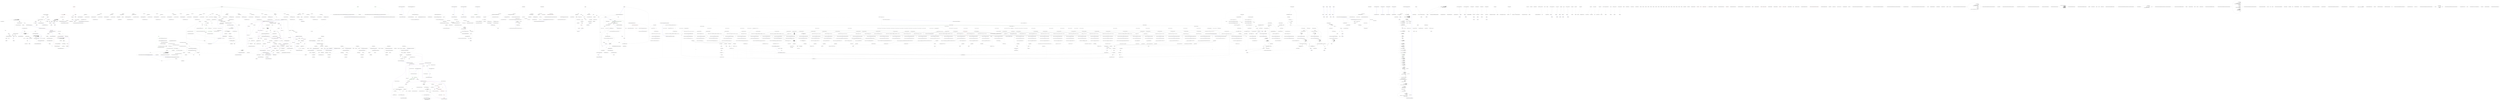 digraph  {
n92 [label=existingAssemblyPaths, span=""];
n93 [label=assembly, span=""];
n0 [label="Entry Nancy.Bootstrapper.AppDomainAssemblyTypeScanner.AppDomainAssemblyTypeScanner()", span="15-15", cluster="Nancy.Bootstrapper.AppDomainAssemblyTypeScanner.AppDomainAssemblyTypeScanner()"];
n1 [label="LoadNancyAssemblies()", span="17-17", cluster="Nancy.Bootstrapper.AppDomainAssemblyTypeScanner.AppDomainAssemblyTypeScanner()"];
n2 [label="Exit Nancy.Bootstrapper.AppDomainAssemblyTypeScanner.AppDomainAssemblyTypeScanner()", span="15-15", cluster="Nancy.Bootstrapper.AppDomainAssemblyTypeScanner.AppDomainAssemblyTypeScanner()"];
n3 [label="Entry Nancy.Bootstrapper.AppDomainAssemblyTypeScanner.LoadNancyAssemblies()", span="149-149", cluster="Nancy.Bootstrapper.AppDomainAssemblyTypeScanner.LoadNancyAssemblies()"];
n4 [label="Entry Nancy.Bootstrapper.AppDomainAssemblyTypeScanner.LoadAssemblies(string)", span="88-88", cluster="Nancy.Bootstrapper.AppDomainAssemblyTypeScanner.LoadAssemblies(string)"];
n5 [label="GetAssemblyDirectories()", span="90-90", cluster="Nancy.Bootstrapper.AppDomainAssemblyTypeScanner.LoadAssemblies(string)"];
n6 [label="LoadAssemblies(directory, wildcardFilename)", span="92-92", cluster="Nancy.Bootstrapper.AppDomainAssemblyTypeScanner.LoadAssemblies(string)"];
n7 [label="Exit Nancy.Bootstrapper.AppDomainAssemblyTypeScanner.LoadAssemblies(string)", span="88-88", cluster="Nancy.Bootstrapper.AppDomainAssemblyTypeScanner.LoadAssemblies(string)"];
n8 [label="Entry Nancy.Bootstrapper.AppDomainAssemblyTypeScanner.GetAssemblyDirectories()", span="205-205", cluster="Nancy.Bootstrapper.AppDomainAssemblyTypeScanner.GetAssemblyDirectories()"];
n9 [label="Entry Nancy.Bootstrapper.AppDomainAssemblyTypeScanner.LoadAssemblies(string, string)", span="102-102", cluster="Nancy.Bootstrapper.AppDomainAssemblyTypeScanner.LoadAssemblies(string, string)"];
n10 [label="UpdateAssemblies()", span="104-104", cluster="Nancy.Bootstrapper.AppDomainAssemblyTypeScanner.LoadAssemblies(string, string)"];
n12 [label="var unloadedAssemblies =\r\n                Directory.GetFiles(containingDirectory, wildcardFilename).Where(\r\n                    f => !existingAssemblyPaths.Contains(f, StringComparer.InvariantCultureIgnoreCase))", span="108-110", cluster="Nancy.Bootstrapper.AppDomainAssemblyTypeScanner.LoadAssemblies(string, string)"];
n11 [label="var existingAssemblyPaths = assemblies.Select(a => a.Location).ToArray()", span="106-106", cluster="Nancy.Bootstrapper.AppDomainAssemblyTypeScanner.LoadAssemblies(string, string)"];
n17 [label="Entry Nancy.Bootstrapper.AppDomainAssemblyTypeScanner.UpdateAssemblies()", span="137-137", cluster="Nancy.Bootstrapper.AppDomainAssemblyTypeScanner.UpdateAssemblies()"];
n18 [label="Entry Unk.Select", span="", cluster="Unk.Select"];
n19 [label="Entry Unk.ToArray", span="", cluster="Unk.ToArray"];
n25 [label="Entry lambda expression", span="106-106", cluster="lambda expression"];
n29 [label="!existingAssemblyPaths.Contains(f, StringComparer.InvariantCultureIgnoreCase)", span="110-110", cluster="lambda expression"];
n13 [label=unloadedAssemblies, span="112-112", cluster="Nancy.Bootstrapper.AppDomainAssemblyTypeScanner.LoadAssemblies(string, string)"];
n20 [label="Entry System.IO.Directory.GetFiles(string, string)", span="0-0", cluster="System.IO.Directory.GetFiles(string, string)"];
n21 [label="Entry Unk.Where", span="", cluster="Unk.Where"];
n28 [label="Entry lambda expression", span="110-110", cluster="lambda expression"];
n14 [label="Assembly.Load(AssemblyName.GetAssemblyName(unloadedAssembly))", span="114-114", cluster="Nancy.Bootstrapper.AppDomainAssemblyTypeScanner.LoadAssemblies(string, string)"];
n15 [label="UpdateTypes()", span="117-117", cluster="Nancy.Bootstrapper.AppDomainAssemblyTypeScanner.LoadAssemblies(string, string)"];
n22 [label="Entry Unk.GetAssemblyName", span="", cluster="Unk.GetAssemblyName"];
n23 [label="Entry System.Reflection.Assembly.Load(System.Reflection.AssemblyName)", span="0-0", cluster="System.Reflection.Assembly.Load(System.Reflection.AssemblyName)"];
n16 [label="Exit Nancy.Bootstrapper.AppDomainAssemblyTypeScanner.LoadAssemblies(string, string)", span="102-102", cluster="Nancy.Bootstrapper.AppDomainAssemblyTypeScanner.LoadAssemblies(string, string)"];
n24 [label="Entry Nancy.Bootstrapper.AppDomainAssemblyTypeScanner.UpdateTypes()", span="124-124", cluster="Nancy.Bootstrapper.AppDomainAssemblyTypeScanner.UpdateTypes()"];
n26 [label="a.Location", span="106-106", cluster="lambda expression"];
n27 [label="Exit lambda expression", span="106-106", cluster="lambda expression"];
n30 [label="Exit lambda expression", span="110-110", cluster="lambda expression"];
n31 [label="Entry Unk.Contains", span="", cluster="Unk.Contains"];
n32 [label="UpdateAssemblies()", span="126-126", cluster="Nancy.Bootstrapper.AppDomainAssemblyTypeScanner.UpdateTypes()"];
n33 [label="types = (from assembly in assemblies\r\n                     from type in assembly.SafeGetExportedTypes()\r\n                     where !type.IsAbstract\r\n                     select type).ToArray()", span="128-131", cluster="Nancy.Bootstrapper.AppDomainAssemblyTypeScanner.UpdateTypes()"];
n34 [label="Exit Nancy.Bootstrapper.AppDomainAssemblyTypeScanner.UpdateTypes()", span="124-124", cluster="Nancy.Bootstrapper.AppDomainAssemblyTypeScanner.UpdateTypes()"];
n35 [label="Entry System.Reflection.Assembly.SafeGetExportedTypes()", span="17-17", cluster="System.Reflection.Assembly.SafeGetExportedTypes()"];
n36 [label="assemblies = (from assembly in AppDomain.CurrentDomain.GetAssemblies()\r\n                          where IgnoredAssemblies != null ? !IgnoredAssemblies.Any(asm => asm(assembly)) : true\r\n                          where !assembly.IsDynamic\r\n                          where !assembly.ReflectionOnly\r\n                          select assembly).ToArray()", span="139-143", cluster="Nancy.Bootstrapper.AppDomainAssemblyTypeScanner.UpdateAssemblies()"];
n37 [label="Exit Nancy.Bootstrapper.AppDomainAssemblyTypeScanner.UpdateAssemblies()", span="137-137", cluster="Nancy.Bootstrapper.AppDomainAssemblyTypeScanner.UpdateAssemblies()"];
n38 [label="Entry System.AppDomain.GetAssemblies()", span="0-0", cluster="System.AppDomain.GetAssemblies()"];
n39 [label="Entry Unk.Any", span="", cluster="Unk.Any"];
n40 [label="Entry lambda expression", span="140-140", cluster="lambda expression"];
n41 [label="asm(assembly)", span="140-140", cluster="lambda expression"];
n42 [label="Exit lambda expression", span="140-140", cluster="lambda expression"];
n43 [label="Entry System.Func<T, TResult>.Invoke(T)", span="0-0", cluster="System.Func<T, TResult>.Invoke(T)"];
n44 [label=nancyAssembliesLoaded, span="151-151", cluster="Nancy.Bootstrapper.AppDomainAssemblyTypeScanner.LoadNancyAssemblies()"];
n45 [label="return;", span="153-153", cluster="Nancy.Bootstrapper.AppDomainAssemblyTypeScanner.LoadNancyAssemblies()"];
n46 [label="LoadAssemblies(@''Nancy*.dll'')", span="156-156", cluster="Nancy.Bootstrapper.AppDomainAssemblyTypeScanner.LoadNancyAssemblies()"];
n47 [label="nancyAssembliesLoaded = true", span="158-158", cluster="Nancy.Bootstrapper.AppDomainAssemblyTypeScanner.LoadNancyAssemblies()"];
n48 [label="Exit Nancy.Bootstrapper.AppDomainAssemblyTypeScanner.LoadNancyAssemblies()", span="149-149", cluster="Nancy.Bootstrapper.AppDomainAssemblyTypeScanner.LoadNancyAssemblies()"];
n49 [label="Entry Nancy.Bootstrapper.AppDomainAssemblyTypeScanner.TypesOf<TType>(bool)", span="168-168", cluster="Nancy.Bootstrapper.AppDomainAssemblyTypeScanner.TypesOf<TType>(bool)"];
n50 [label="var returnTypes = Types.Where(t => typeof(TType).IsAssignableFrom(t))", span="170-170", cluster="Nancy.Bootstrapper.AppDomainAssemblyTypeScanner.TypesOf<TType>(bool)"];
n51 [label=excludeInternalTypes, span="172-172", cluster="Nancy.Bootstrapper.AppDomainAssemblyTypeScanner.TypesOf<TType>(bool)"];
n55 [label="Entry lambda expression", span="170-170", cluster="lambda expression"];
n52 [label="returnTypes = returnTypes.Where(t => t.Assembly != nancyAssembly)", span="174-174", cluster="Nancy.Bootstrapper.AppDomainAssemblyTypeScanner.TypesOf<TType>(bool)"];
n53 [label="return returnTypes;", span="177-177", cluster="Nancy.Bootstrapper.AppDomainAssemblyTypeScanner.TypesOf<TType>(bool)"];
n59 [label="Entry lambda expression", span="174-174", cluster="lambda expression"];
n54 [label="Exit Nancy.Bootstrapper.AppDomainAssemblyTypeScanner.TypesOf<TType>(bool)", span="168-168", cluster="Nancy.Bootstrapper.AppDomainAssemblyTypeScanner.TypesOf<TType>(bool)"];
n56 [label="typeof(TType).IsAssignableFrom(t)", span="170-170", cluster="lambda expression"];
n57 [label="Exit lambda expression", span="170-170", cluster="lambda expression"];
n58 [label="Entry System.Type.IsAssignableFrom(System.Type)", span="0-0", cluster="System.Type.IsAssignableFrom(System.Type)"];
n60 [label="t.Assembly != nancyAssembly", span="174-174", cluster="lambda expression"];
n61 [label="Exit lambda expression", span="174-174", cluster="lambda expression"];
n62 [label="Entry Nancy.Bootstrapper.AppDomainAssemblyTypeScanner.TypesOf<TType>(Nancy.Bootstrapper.ScanMode)", span="186-186", cluster="Nancy.Bootstrapper.AppDomainAssemblyTypeScanner.TypesOf<TType>(Nancy.Bootstrapper.ScanMode)"];
n63 [label="var returnTypes = \r\n                Types.Where(t => typeof(TType).IsAssignableFrom(t))", span="188-189", cluster="Nancy.Bootstrapper.AppDomainAssemblyTypeScanner.TypesOf<TType>(Nancy.Bootstrapper.ScanMode)", color=red, community=0];
n64 [label="mode == ScanMode.All", span="191-191", cluster="Nancy.Bootstrapper.AppDomainAssemblyTypeScanner.TypesOf<TType>(Nancy.Bootstrapper.ScanMode)"];
n66 [label="return (mode == ScanMode.OnlyNancy) ?\r\n                returnTypes.Where(t => t.Assembly == nancyAssembly) :\r\n                returnTypes.Where(t => t.Assembly != nancyAssembly);", span="196-198", cluster="Nancy.Bootstrapper.AppDomainAssemblyTypeScanner.TypesOf<TType>(Nancy.Bootstrapper.ScanMode)"];
n68 [label="Entry lambda expression", span="189-189", cluster="lambda expression"];
n65 [label="return returnTypes;", span="193-193", cluster="Nancy.Bootstrapper.AppDomainAssemblyTypeScanner.TypesOf<TType>(Nancy.Bootstrapper.ScanMode)"];
n67 [label="Exit Nancy.Bootstrapper.AppDomainAssemblyTypeScanner.TypesOf<TType>(Nancy.Bootstrapper.ScanMode)", span="186-186", cluster="Nancy.Bootstrapper.AppDomainAssemblyTypeScanner.TypesOf<TType>(Nancy.Bootstrapper.ScanMode)"];
n71 [label="Entry lambda expression", span="197-197", cluster="lambda expression"];
n74 [label="Entry lambda expression", span="198-198", cluster="lambda expression"];
n69 [label="typeof(TType).IsAssignableFrom(t)", span="189-189", cluster="lambda expression", color=red, community=0];
n70 [label="Exit lambda expression", span="189-189", cluster="lambda expression"];
n72 [label="t.Assembly == nancyAssembly", span="197-197", cluster="lambda expression"];
n73 [label="Exit lambda expression", span="197-197", cluster="lambda expression"];
n75 [label="t.Assembly != nancyAssembly", span="198-198", cluster="lambda expression"];
n76 [label="Exit lambda expression", span="198-198", cluster="lambda expression"];
n77 [label="var privateBinPathDirectories = AppDomain.CurrentDomain.SetupInformation.PrivateBinPath == null\r\n                                                ? new string[] { }\r\n                                                : AppDomain.CurrentDomain.SetupInformation.PrivateBinPath.Split(';')", span="207-209", cluster="Nancy.Bootstrapper.AppDomainAssemblyTypeScanner.GetAssemblyDirectories()"];
n80 [label="yield return privateBinPathDirectory;", span="215-215", cluster="Nancy.Bootstrapper.AppDomainAssemblyTypeScanner.GetAssemblyDirectories()"];
n82 [label="yield return AppDomain.CurrentDomain.SetupInformation.ApplicationBase;", span="221-221", cluster="Nancy.Bootstrapper.AppDomainAssemblyTypeScanner.GetAssemblyDirectories()"];
n78 [label=privateBinPathDirectories, span="211-211", cluster="Nancy.Bootstrapper.AppDomainAssemblyTypeScanner.GetAssemblyDirectories()"];
n84 [label="Entry string.Split(params char[])", span="0-0", cluster="string.Split(params char[])"];
n79 [label="!string.IsNullOrWhiteSpace(privateBinPathDirectory)", span="213-213", cluster="Nancy.Bootstrapper.AppDomainAssemblyTypeScanner.GetAssemblyDirectories()"];
n81 [label="AppDomain.CurrentDomain.SetupInformation.PrivateBinPathProbe == null", span="219-219", cluster="Nancy.Bootstrapper.AppDomainAssemblyTypeScanner.GetAssemblyDirectories()"];
n85 [label="Entry string.IsNullOrWhiteSpace(string)", span="0-0", cluster="string.IsNullOrWhiteSpace(string)"];
n83 [label="Exit Nancy.Bootstrapper.AppDomainAssemblyTypeScanner.GetAssemblyDirectories()", span="205-205", cluster="Nancy.Bootstrapper.AppDomainAssemblyTypeScanner.GetAssemblyDirectories()"];
n86 [label="Entry Nancy.Bootstrapper.AppDomainAssemblyTypeScannerExtensions.NotOfType<TType>(System.Collections.Generic.IEnumerable<System.Type>)", span="228-228", cluster="Nancy.Bootstrapper.AppDomainAssemblyTypeScannerExtensions.NotOfType<TType>(System.Collections.Generic.IEnumerable<System.Type>)"];
n87 [label="return types.Where(t => !typeof(TType).IsAssignableFrom(t));", span="230-230", cluster="Nancy.Bootstrapper.AppDomainAssemblyTypeScannerExtensions.NotOfType<TType>(System.Collections.Generic.IEnumerable<System.Type>)"];
n88 [label="Exit Nancy.Bootstrapper.AppDomainAssemblyTypeScannerExtensions.NotOfType<TType>(System.Collections.Generic.IEnumerable<System.Type>)", span="228-228", cluster="Nancy.Bootstrapper.AppDomainAssemblyTypeScannerExtensions.NotOfType<TType>(System.Collections.Generic.IEnumerable<System.Type>)"];
n89 [label="Entry lambda expression", span="230-230", cluster="lambda expression"];
n90 [label="!typeof(TType).IsAssignableFrom(t)", span="230-230", cluster="lambda expression"];
n91 [label="Exit lambda expression", span="230-230", cluster="lambda expression"];
d101 [label="return result;", span="183-183", cluster="Nancy.Tests.Unit.ModelBinding.DefaultBodyDeserializers.JsonBodyDeserializerFixture.TestModel.GetHashCode()", color=green, community=0];
d100 [label="result = (result * 397) ^ (this.ArrayProperty != null ? this.ArrayProperty.GetHashCode() : 0)", span="182-182", cluster="Nancy.Tests.Unit.ModelBinding.DefaultBodyDeserializers.JsonBodyDeserializerFixture.TestModel.GetHashCode()"];
d102 [label="Exit Nancy.Tests.Unit.ModelBinding.DefaultBodyDeserializers.JsonBodyDeserializerFixture.TestModel.GetHashCode()", span="175-175", cluster="Nancy.Tests.Unit.ModelBinding.DefaultBodyDeserializers.JsonBodyDeserializerFixture.TestModel.GetHashCode()"];
d107 [label="return Equals(left, right);", span="189-189", cluster="Nancy.Tests.Unit.ModelBinding.DefaultBodyDeserializers.JsonBodyDeserializerFixture.TestModel.operator ==(Nancy.Tests.Unit.ModelBinding.DefaultBodyDeserializers.JsonBodyDeserializerFixture.TestModel, Nancy.Tests.Unit.ModelBinding.DefaultBodyDeserializers.JsonBodyDeserializerFixture.TestModel)", color=green, community=0];
d106 [label="Entry Nancy.Tests.Unit.ModelBinding.DefaultBodyDeserializers.JsonBodyDeserializerFixture.TestModel.operator ==(Nancy.Tests.Unit.ModelBinding.DefaultBodyDeserializers.JsonBodyDeserializerFixture.TestModel, Nancy.Tests.Unit.ModelBinding.DefaultBodyDeserializers.JsonBodyDeserializerFixture.TestModel)", span="187-187", cluster="Nancy.Tests.Unit.ModelBinding.DefaultBodyDeserializers.JsonBodyDeserializerFixture.TestModel.operator ==(Nancy.Tests.Unit.ModelBinding.DefaultBodyDeserializers.JsonBodyDeserializerFixture.TestModel, Nancy.Tests.Unit.ModelBinding.DefaultBodyDeserializers.JsonBodyDeserializerFixture.TestModel)"];
d108 [label="Exit Nancy.Tests.Unit.ModelBinding.DefaultBodyDeserializers.JsonBodyDeserializerFixture.TestModel.operator ==(Nancy.Tests.Unit.ModelBinding.DefaultBodyDeserializers.JsonBodyDeserializerFixture.TestModel, Nancy.Tests.Unit.ModelBinding.DefaultBodyDeserializers.JsonBodyDeserializerFixture.TestModel)", span="187-187", cluster="Nancy.Tests.Unit.ModelBinding.DefaultBodyDeserializers.JsonBodyDeserializerFixture.TestModel.operator ==(Nancy.Tests.Unit.ModelBinding.DefaultBodyDeserializers.JsonBodyDeserializerFixture.TestModel, Nancy.Tests.Unit.ModelBinding.DefaultBodyDeserializers.JsonBodyDeserializerFixture.TestModel)"];
d109 [label="Entry object.Equals(object, object)", span="0-0", cluster="object.Equals(object, object)"];
d111 [label="return !Equals(left, right);", span="194-194", cluster="Nancy.Tests.Unit.ModelBinding.DefaultBodyDeserializers.JsonBodyDeserializerFixture.TestModel.operator !=(Nancy.Tests.Unit.ModelBinding.DefaultBodyDeserializers.JsonBodyDeserializerFixture.TestModel, Nancy.Tests.Unit.ModelBinding.DefaultBodyDeserializers.JsonBodyDeserializerFixture.TestModel)", color=green, community=0];
d110 [label="Entry Nancy.Tests.Unit.ModelBinding.DefaultBodyDeserializers.JsonBodyDeserializerFixture.TestModel.operator !=(Nancy.Tests.Unit.ModelBinding.DefaultBodyDeserializers.JsonBodyDeserializerFixture.TestModel, Nancy.Tests.Unit.ModelBinding.DefaultBodyDeserializers.JsonBodyDeserializerFixture.TestModel)", span="192-192", cluster="Nancy.Tests.Unit.ModelBinding.DefaultBodyDeserializers.JsonBodyDeserializerFixture.TestModel.operator !=(Nancy.Tests.Unit.ModelBinding.DefaultBodyDeserializers.JsonBodyDeserializerFixture.TestModel, Nancy.Tests.Unit.ModelBinding.DefaultBodyDeserializers.JsonBodyDeserializerFixture.TestModel)"];
d112 [label="Exit Nancy.Tests.Unit.ModelBinding.DefaultBodyDeserializers.JsonBodyDeserializerFixture.TestModel.operator !=(Nancy.Tests.Unit.ModelBinding.DefaultBodyDeserializers.JsonBodyDeserializerFixture.TestModel, Nancy.Tests.Unit.ModelBinding.DefaultBodyDeserializers.JsonBodyDeserializerFixture.TestModel)", span="192-192", cluster="Nancy.Tests.Unit.ModelBinding.DefaultBodyDeserializers.JsonBodyDeserializerFixture.TestModel.operator !=(Nancy.Tests.Unit.ModelBinding.DefaultBodyDeserializers.JsonBodyDeserializerFixture.TestModel, Nancy.Tests.Unit.ModelBinding.DefaultBodyDeserializers.JsonBodyDeserializerFixture.TestModel)"];
d114 [label="Nancy.Tests.Unit.ModelBinding.DefaultBodyDeserializers.JsonBodyDeserializerFixture.TestModel", span=""];
d99 [label="result = (result * 397) ^ this.DateProperty.GetHashCode()", span="181-181", cluster="Nancy.Tests.Unit.ModelBinding.DefaultBodyDeserializers.JsonBodyDeserializerFixture.TestModel.GetHashCode()"];
d105 [label="Entry object.GetHashCode()", span="0-0", cluster="object.GetHashCode()"];
d96 [label="Entry Nancy.Tests.Unit.ModelBinding.DefaultBodyDeserializers.JsonBodyDeserializerFixture.TestModel.GetHashCode()", span="175-175", cluster="Nancy.Tests.Unit.ModelBinding.DefaultBodyDeserializers.JsonBodyDeserializerFixture.TestModel.GetHashCode()"];
d78 [label="ReferenceEquals(this, other)", span="144-144", cluster="Nancy.Tests.Unit.ModelBinding.DefaultBodyDeserializers.JsonBodyDeserializerFixture.TestModel.Equals(Nancy.Tests.Unit.ModelBinding.DefaultBodyDeserializers.JsonBodyDeserializerFixture.TestModel)"];
d80 [label="return other.StringProperty == this.StringProperty &&\r\n                       other.IntProperty == this.IntProperty &&\r\n                       !other.ArrayProperty.Except(this.ArrayProperty).Any() &&\r\n                       other.DateProperty.ToShortDateString() == this.DateProperty.ToShortDateString();", span="149-152", cluster="Nancy.Tests.Unit.ModelBinding.DefaultBodyDeserializers.JsonBodyDeserializerFixture.TestModel.Equals(Nancy.Tests.Unit.ModelBinding.DefaultBodyDeserializers.JsonBodyDeserializerFixture.TestModel)"];
d89 [label="ReferenceEquals(this, obj)", span="162-162", cluster="Nancy.Tests.Unit.ModelBinding.DefaultBodyDeserializers.JsonBodyDeserializerFixture.TestModel.Equals(object)"];
d93 [label="return Equals((TestModel)obj);", span="172-172", cluster="Nancy.Tests.Unit.ModelBinding.DefaultBodyDeserializers.JsonBodyDeserializerFixture.TestModel.Equals(object)"];
d97 [label="int result = (this.StringProperty != null ? this.StringProperty.GetHashCode() : 0)", span="179-179", cluster="Nancy.Tests.Unit.ModelBinding.DefaultBodyDeserializers.JsonBodyDeserializerFixture.TestModel.GetHashCode()"];
d98 [label="result = (result * 397) ^ this.IntProperty", span="180-180", cluster="Nancy.Tests.Unit.ModelBinding.DefaultBodyDeserializers.JsonBodyDeserializerFixture.TestModel.GetHashCode()"];
d104 [label="Entry System.DateTime.GetHashCode()", span="0-0", cluster="System.DateTime.GetHashCode()"];
d75 [label="Entry Nancy.Tests.Unit.ModelBinding.DefaultBodyDeserializers.JsonBodyDeserializerFixture.TestModel.Equals(Nancy.Tests.Unit.ModelBinding.DefaultBodyDeserializers.JsonBodyDeserializerFixture.TestModel)", span="137-137", cluster="Nancy.Tests.Unit.ModelBinding.DefaultBodyDeserializers.JsonBodyDeserializerFixture.TestModel.Equals(Nancy.Tests.Unit.ModelBinding.DefaultBodyDeserializers.JsonBodyDeserializerFixture.TestModel)"];
d76 [label="ReferenceEquals(null, other)", span="139-139", cluster="Nancy.Tests.Unit.ModelBinding.DefaultBodyDeserializers.JsonBodyDeserializerFixture.TestModel.Equals(Nancy.Tests.Unit.ModelBinding.DefaultBodyDeserializers.JsonBodyDeserializerFixture.TestModel)"];
d79 [label="return true;", span="146-146", cluster="Nancy.Tests.Unit.ModelBinding.DefaultBodyDeserializers.JsonBodyDeserializerFixture.TestModel.Equals(Nancy.Tests.Unit.ModelBinding.DefaultBodyDeserializers.JsonBodyDeserializerFixture.TestModel)"];
d82 [label="Entry object.ReferenceEquals(object, object)", span="0-0", cluster="object.ReferenceEquals(object, object)"];
d81 [label="Exit Nancy.Tests.Unit.ModelBinding.DefaultBodyDeserializers.JsonBodyDeserializerFixture.TestModel.Equals(Nancy.Tests.Unit.ModelBinding.DefaultBodyDeserializers.JsonBodyDeserializerFixture.TestModel)", span="137-137", cluster="Nancy.Tests.Unit.ModelBinding.DefaultBodyDeserializers.JsonBodyDeserializerFixture.TestModel.Equals(Nancy.Tests.Unit.ModelBinding.DefaultBodyDeserializers.JsonBodyDeserializerFixture.TestModel)"];
d83 [label="Entry System.Collections.Generic.IEnumerable<TSource>.Except<TSource>(System.Collections.Generic.IEnumerable<TSource>)", span="0-0", cluster="System.Collections.Generic.IEnumerable<TSource>.Except<TSource>(System.Collections.Generic.IEnumerable<TSource>)"];
d84 [label="Entry System.Collections.Generic.IEnumerable<TSource>.Any<TSource>()", span="0-0", cluster="System.Collections.Generic.IEnumerable<TSource>.Any<TSource>()"];
d85 [label="Entry System.DateTime.ToShortDateString()", span="0-0", cluster="System.DateTime.ToShortDateString()"];
d86 [label="Entry Nancy.Tests.Unit.ModelBinding.DefaultBodyDeserializers.JsonBodyDeserializerFixture.TestModel.Equals(object)", span="155-155", cluster="Nancy.Tests.Unit.ModelBinding.DefaultBodyDeserializers.JsonBodyDeserializerFixture.TestModel.Equals(object)"];
d87 [label="ReferenceEquals(null, obj)", span="157-157", cluster="Nancy.Tests.Unit.ModelBinding.DefaultBodyDeserializers.JsonBodyDeserializerFixture.TestModel.Equals(object)"];
d90 [label="return true;", span="164-164", cluster="Nancy.Tests.Unit.ModelBinding.DefaultBodyDeserializers.JsonBodyDeserializerFixture.TestModel.Equals(object)"];
d91 [label="obj.GetType() != typeof(TestModel)", span="167-167", cluster="Nancy.Tests.Unit.ModelBinding.DefaultBodyDeserializers.JsonBodyDeserializerFixture.TestModel.Equals(object)"];
d94 [label="Exit Nancy.Tests.Unit.ModelBinding.DefaultBodyDeserializers.JsonBodyDeserializerFixture.TestModel.Equals(object)", span="155-155", cluster="Nancy.Tests.Unit.ModelBinding.DefaultBodyDeserializers.JsonBodyDeserializerFixture.TestModel.Equals(object)"];
d103 [label="Entry string.GetHashCode()", span="0-0", cluster="string.GetHashCode()"];
d77 [label="return false;", span="141-141", cluster="Nancy.Tests.Unit.ModelBinding.DefaultBodyDeserializers.JsonBodyDeserializerFixture.TestModel.Equals(Nancy.Tests.Unit.ModelBinding.DefaultBodyDeserializers.JsonBodyDeserializerFixture.TestModel)"];
d88 [label="return false;", span="159-159", cluster="Nancy.Tests.Unit.ModelBinding.DefaultBodyDeserializers.JsonBodyDeserializerFixture.TestModel.Equals(object)"];
d92 [label="return false;", span="169-169", cluster="Nancy.Tests.Unit.ModelBinding.DefaultBodyDeserializers.JsonBodyDeserializerFixture.TestModel.Equals(object)"];
d95 [label="Entry object.GetType()", span="0-0", cluster="object.GetType()"];
m2_21 [label="Entry string.Join(string, System.Collections.Generic.IEnumerable<string>)", span="0-0", cluster="string.Join(string, System.Collections.Generic.IEnumerable<string>)", file="BuiltInCultureConventions.cs"];
m2_33 [label="Entry Nancy.Conventions.BuiltInCultureConventions.SessionCulture(Nancy.NancyContext)", span="87-87", cluster="Nancy.Conventions.BuiltInCultureConventions.SessionCulture(Nancy.NancyContext)", file="BuiltInCultureConventions.cs"];
m2_34 [label="var sessionType = context.Request.Session as NullSessionProvider", span="89-89", cluster="Nancy.Conventions.BuiltInCultureConventions.SessionCulture(Nancy.NancyContext)", file="BuiltInCultureConventions.cs"];
m2_35 [label="sessionType == null && context.Request.Session[''CurrentCulture''] != null", span="90-90", cluster="Nancy.Conventions.BuiltInCultureConventions.SessionCulture(Nancy.NancyContext)", file="BuiltInCultureConventions.cs"];
m2_36 [label="return (CultureInfo)context.Request.Session[''CurrentCulture''];", span="92-92", cluster="Nancy.Conventions.BuiltInCultureConventions.SessionCulture(Nancy.NancyContext)", file="BuiltInCultureConventions.cs"];
m2_37 [label="return null;", span="95-95", cluster="Nancy.Conventions.BuiltInCultureConventions.SessionCulture(Nancy.NancyContext)", file="BuiltInCultureConventions.cs"];
m2_38 [label="Exit Nancy.Conventions.BuiltInCultureConventions.SessionCulture(Nancy.NancyContext)", span="87-87", cluster="Nancy.Conventions.BuiltInCultureConventions.SessionCulture(Nancy.NancyContext)", file="BuiltInCultureConventions.cs"];
m2_20 [label="Entry System.Collections.Generic.IEnumerable<TSource>.Skip<TSource>(int)", span="0-0", cluster="System.Collections.Generic.IEnumerable<TSource>.Skip<TSource>(int)", file="BuiltInCultureConventions.cs"];
m2_39 [label="Entry Nancy.Conventions.BuiltInCultureConventions.CookieCulture(Nancy.NancyContext)", span="103-103", cluster="Nancy.Conventions.BuiltInCultureConventions.CookieCulture(Nancy.NancyContext)", file="BuiltInCultureConventions.cs"];
m2_40 [label="string cookieCulture = null", span="105-105", cluster="Nancy.Conventions.BuiltInCultureConventions.CookieCulture(Nancy.NancyContext)", file="BuiltInCultureConventions.cs"];
m2_41 [label="context.Request.Cookies.TryGetValue(''CurrentCulture'', out cookieCulture)", span="107-107", cluster="Nancy.Conventions.BuiltInCultureConventions.CookieCulture(Nancy.NancyContext)", file="BuiltInCultureConventions.cs"];
m2_42 [label="!IsValidCultureInfoName(cookieCulture)", span="109-109", cluster="Nancy.Conventions.BuiltInCultureConventions.CookieCulture(Nancy.NancyContext)", file="BuiltInCultureConventions.cs"];
m2_45 [label="return null;", span="117-117", cluster="Nancy.Conventions.BuiltInCultureConventions.CookieCulture(Nancy.NancyContext)", file="BuiltInCultureConventions.cs"];
m2_44 [label="return new CultureInfo(cookieCulture);", span="114-114", cluster="Nancy.Conventions.BuiltInCultureConventions.CookieCulture(Nancy.NancyContext)", file="BuiltInCultureConventions.cs"];
m2_43 [label="return null;", span="111-111", cluster="Nancy.Conventions.BuiltInCultureConventions.CookieCulture(Nancy.NancyContext)", file="BuiltInCultureConventions.cs"];
m2_46 [label="Exit Nancy.Conventions.BuiltInCultureConventions.CookieCulture(Nancy.NancyContext)", span="103-103", cluster="Nancy.Conventions.BuiltInCultureConventions.CookieCulture(Nancy.NancyContext)", file="BuiltInCultureConventions.cs"];
m2_47 [label="Entry System.Collections.Generic.IDictionary<TKey, TValue>.TryGetValue(TKey, out TValue)", span="0-0", cluster="System.Collections.Generic.IDictionary<TKey, TValue>.TryGetValue(TKey, out TValue)", file="BuiltInCultureConventions.cs"];
m2_48 [label="Entry Nancy.Conventions.BuiltInCultureConventions.ThreadCulture(Nancy.NancyContext)", span="125-125", cluster="Nancy.Conventions.BuiltInCultureConventions.ThreadCulture(Nancy.NancyContext)", file="BuiltInCultureConventions.cs"];
m2_49 [label="return Thread.CurrentThread.CurrentCulture;", span="127-127", cluster="Nancy.Conventions.BuiltInCultureConventions.ThreadCulture(Nancy.NancyContext)", file="BuiltInCultureConventions.cs"];
m2_50 [label="Exit Nancy.Conventions.BuiltInCultureConventions.ThreadCulture(Nancy.NancyContext)", span="125-125", cluster="Nancy.Conventions.BuiltInCultureConventions.ThreadCulture(Nancy.NancyContext)", file="BuiltInCultureConventions.cs"];
m2_19 [label="Entry System.Collections.Generic.IEnumerable<TSource>.FirstOrDefault<TSource>()", span="0-0", cluster="System.Collections.Generic.IEnumerable<TSource>.FirstOrDefault<TSource>()", file="BuiltInCultureConventions.cs"];
m2_22 [label="Entry string.Concat(string, string)", span="0-0", cluster="string.Concat(string, string)", file="BuiltInCultureConventions.cs"];
m2_59 [label="Entry string.IsNullOrWhiteSpace(string)", span="0-0", cluster="string.IsNullOrWhiteSpace(string)", file="BuiltInCultureConventions.cs"];
m2_10 [label="Entry Nancy.Conventions.BuiltInCultureConventions.PathCulture(Nancy.NancyContext)", span="41-41", cluster="Nancy.Conventions.BuiltInCultureConventions.PathCulture(Nancy.NancyContext)", file="BuiltInCultureConventions.cs"];
m2_11 [label="var segments = \r\n                context.Request.Url.Path.Split(new[] { '/' }, StringSplitOptions.RemoveEmptyEntries)", span="43-44", cluster="Nancy.Conventions.BuiltInCultureConventions.PathCulture(Nancy.NancyContext)", file="BuiltInCultureConventions.cs"];
m2_14 [label="context.Request.Url.Path = \r\n                    string.Concat(''/'', string.Join(''/'', segments.Skip(1)))", span="51-52", cluster="Nancy.Conventions.BuiltInCultureConventions.PathCulture(Nancy.NancyContext)", file="BuiltInCultureConventions.cs"];
m2_12 [label="var firstSegment =\r\n                segments.FirstOrDefault()", span="46-47", cluster="Nancy.Conventions.BuiltInCultureConventions.PathCulture(Nancy.NancyContext)", file="BuiltInCultureConventions.cs"];
m2_13 [label="firstSegment != null && IsValidCultureInfoName(firstSegment)", span="49-49", cluster="Nancy.Conventions.BuiltInCultureConventions.PathCulture(Nancy.NancyContext)", file="BuiltInCultureConventions.cs"];
m2_15 [label="return new CultureInfo(firstSegment);", span="54-54", cluster="Nancy.Conventions.BuiltInCultureConventions.PathCulture(Nancy.NancyContext)", file="BuiltInCultureConventions.cs"];
m2_16 [label="return null;", span="57-57", cluster="Nancy.Conventions.BuiltInCultureConventions.PathCulture(Nancy.NancyContext)", file="BuiltInCultureConventions.cs"];
m2_17 [label="Exit Nancy.Conventions.BuiltInCultureConventions.PathCulture(Nancy.NancyContext)", span="41-41", cluster="Nancy.Conventions.BuiltInCultureConventions.PathCulture(Nancy.NancyContext)", file="BuiltInCultureConventions.cs"];
m2_23 [label="Entry Nancy.Conventions.BuiltInCultureConventions.HeaderCulture(Nancy.NancyContext)", span="65-65", cluster="Nancy.Conventions.BuiltInCultureConventions.HeaderCulture(Nancy.NancyContext)", file="BuiltInCultureConventions.cs"];
m2_24 [label="context.Request.Headers.AcceptLanguage.Any()", span="67-67", cluster="Nancy.Conventions.BuiltInCultureConventions.HeaderCulture(Nancy.NancyContext)", file="BuiltInCultureConventions.cs"];
m2_25 [label="var cultureLetters = context.Request.Headers.AcceptLanguage.First().Item1", span="69-69", cluster="Nancy.Conventions.BuiltInCultureConventions.HeaderCulture(Nancy.NancyContext)", file="BuiltInCultureConventions.cs"];
m2_29 [label="return null;", span="79-79", cluster="Nancy.Conventions.BuiltInCultureConventions.HeaderCulture(Nancy.NancyContext)", file="BuiltInCultureConventions.cs"];
m2_26 [label="!IsValidCultureInfoName(cultureLetters)", span="71-71", cluster="Nancy.Conventions.BuiltInCultureConventions.HeaderCulture(Nancy.NancyContext)", file="BuiltInCultureConventions.cs"];
m2_28 [label="return new CultureInfo(cultureLetters);", span="76-76", cluster="Nancy.Conventions.BuiltInCultureConventions.HeaderCulture(Nancy.NancyContext)", file="BuiltInCultureConventions.cs"];
m2_27 [label="return null;", span="73-73", cluster="Nancy.Conventions.BuiltInCultureConventions.HeaderCulture(Nancy.NancyContext)", file="BuiltInCultureConventions.cs"];
m2_30 [label="Exit Nancy.Conventions.BuiltInCultureConventions.HeaderCulture(Nancy.NancyContext)", span="65-65", cluster="Nancy.Conventions.BuiltInCultureConventions.HeaderCulture(Nancy.NancyContext)", file="BuiltInCultureConventions.cs"];
m2_18 [label="Entry string.Split(char[], System.StringSplitOptions)", span="0-0", cluster="string.Split(char[], System.StringSplitOptions)", file="BuiltInCultureConventions.cs"];
m2_32 [label="Entry System.Collections.Generic.IEnumerable<TSource>.First<TSource>()", span="0-0", cluster="System.Collections.Generic.IEnumerable<TSource>.First<TSource>()", file="BuiltInCultureConventions.cs"];
m2_8 [label="Entry Nancy.Conventions.BuiltInCultureConventions.IsValidCultureInfoName(string)", span="135-135", cluster="Nancy.Conventions.BuiltInCultureConventions.IsValidCultureInfoName(string)", file="BuiltInCultureConventions.cs"];
m2_51 [label="string.IsNullOrWhiteSpace(name)", span="137-137", cluster="Nancy.Conventions.BuiltInCultureConventions.IsValidCultureInfoName(string)", file="BuiltInCultureConventions.cs"];
m2_55 [label="culture.Name.Equals(name, StringComparison.Ordinal)", span="146-146", cluster="Nancy.Conventions.BuiltInCultureConventions.IsValidCultureInfoName(string)", color=red, community=0, file="BuiltInCultureConventions.cs"];
m2_52 [label="return false;", span="139-139", cluster="Nancy.Conventions.BuiltInCultureConventions.IsValidCultureInfoName(string)", file="BuiltInCultureConventions.cs"];
m2_53 [label="var validCulture = false", span="142-142", cluster="Nancy.Conventions.BuiltInCultureConventions.IsValidCultureInfoName(string)", color=red, community=0, file="BuiltInCultureConventions.cs"];
m2_54 [label="CultureInfo.GetCultures(CultureTypes.SpecificCultures)", span="144-144", cluster="Nancy.Conventions.BuiltInCultureConventions.IsValidCultureInfoName(string)", color=red, community=0, file="BuiltInCultureConventions.cs"];
m2_57 [label="return validCulture;", span="153-153", cluster="Nancy.Conventions.BuiltInCultureConventions.IsValidCultureInfoName(string)", color=red, community=0, file="BuiltInCultureConventions.cs"];
m2_56 [label="validCulture = true", span="148-148", cluster="Nancy.Conventions.BuiltInCultureConventions.IsValidCultureInfoName(string)", color=red, community=0, file="BuiltInCultureConventions.cs"];
m2_58 [label="Exit Nancy.Conventions.BuiltInCultureConventions.IsValidCultureInfoName(string)", span="135-135", cluster="Nancy.Conventions.BuiltInCultureConventions.IsValidCultureInfoName(string)", file="BuiltInCultureConventions.cs"];
m2_61 [label="Entry string.Equals(string, System.StringComparison)", span="0-0", cluster="string.Equals(string, System.StringComparison)", file="BuiltInCultureConventions.cs"];
m2_60 [label="Entry System.Globalization.CultureInfo.GetCultures(System.Globalization.CultureTypes)", span="0-0", cluster="System.Globalization.CultureInfo.GetCultures(System.Globalization.CultureTypes)", file="BuiltInCultureConventions.cs"];
m2_0 [label="Entry Nancy.Conventions.BuiltInCultureConventions.FormCulture(Nancy.NancyContext)", span="19-19", cluster="Nancy.Conventions.BuiltInCultureConventions.FormCulture(Nancy.NancyContext)", file="BuiltInCultureConventions.cs"];
m2_1 [label="context.Request.Form[''CurrentCulture''] != null", span="21-21", cluster="Nancy.Conventions.BuiltInCultureConventions.FormCulture(Nancy.NancyContext)", file="BuiltInCultureConventions.cs", color=green, community=0];
m2_2 [label="string cultureLetters = context.Request.Form[''CurrentCulture'']", span="23-23", cluster="Nancy.Conventions.BuiltInCultureConventions.FormCulture(Nancy.NancyContext)", file="BuiltInCultureConventions.cs", color=green, community=0];
m2_6 [label="return null;", span="33-33", cluster="Nancy.Conventions.BuiltInCultureConventions.FormCulture(Nancy.NancyContext)", file="BuiltInCultureConventions.cs"];
m2_3 [label="!IsValidCultureInfoName(cultureLetters)", span="25-25", cluster="Nancy.Conventions.BuiltInCultureConventions.FormCulture(Nancy.NancyContext)", file="BuiltInCultureConventions.cs", color=green, community=0];
m2_5 [label="return new CultureInfo(cultureLetters);", span="30-30", cluster="Nancy.Conventions.BuiltInCultureConventions.FormCulture(Nancy.NancyContext)", file="BuiltInCultureConventions.cs"];
m2_4 [label="return null;", span="27-27", cluster="Nancy.Conventions.BuiltInCultureConventions.FormCulture(Nancy.NancyContext)", file="BuiltInCultureConventions.cs"];
m2_7 [label="Exit Nancy.Conventions.BuiltInCultureConventions.FormCulture(Nancy.NancyContext)", span="19-19", cluster="Nancy.Conventions.BuiltInCultureConventions.FormCulture(Nancy.NancyContext)", file="BuiltInCultureConventions.cs"];
m2_9 [label="Entry System.Globalization.CultureInfo.CultureInfo(string)", span="0-0", cluster="System.Globalization.CultureInfo.CultureInfo(string)", file="BuiltInCultureConventions.cs"];
m3_4 [label="Entry TinyIoC.TinyIoCContainer.Register<RegisterType, RegisterImplementation>()", span="1018-1018", cluster="TinyIoC.TinyIoCContainer.Register<RegisterType, RegisterImplementation>()", file="ConfigurableBootstrapper.cs"];
m3_0 [label="Entry Nancy.Demo.Hosting.Aspnet.DemoBootstrapper.ConfigureApplicationContainer(TinyIoC.TinyIoCContainer)", span="11-11", cluster="Nancy.Demo.Hosting.Aspnet.DemoBootstrapper.ConfigureApplicationContainer(TinyIoC.TinyIoCContainer)", file="ConfigurableBootstrapper.cs"];
m3_1 [label="existingContainer.Register<IApplicationDependency, ApplicationDependencyClass>().AsSingleton()", span="15-15", cluster="Nancy.Demo.Hosting.Aspnet.DemoBootstrapper.ConfigureApplicationContainer(TinyIoC.TinyIoCContainer)", file="ConfigurableBootstrapper.cs"];
m3_2 [label="existingContainer.Register<IRazorConfiguration, MyRazorConfiguration>().AsSingleton()", span="16-16", cluster="Nancy.Demo.Hosting.Aspnet.DemoBootstrapper.ConfigureApplicationContainer(TinyIoC.TinyIoCContainer)", file="ConfigurableBootstrapper.cs"];
m3_3 [label="Exit Nancy.Demo.Hosting.Aspnet.DemoBootstrapper.ConfigureApplicationContainer(TinyIoC.TinyIoCContainer)", span="11-11", cluster="Nancy.Demo.Hosting.Aspnet.DemoBootstrapper.ConfigureApplicationContainer(TinyIoC.TinyIoCContainer)", file="ConfigurableBootstrapper.cs"];
m3_19 [label="Entry System.Collections.Generic.ICollection<T>.Add(T)", span="0-0", cluster="System.Collections.Generic.ICollection<T>.Add(T)", file="ConfigurableBootstrapper.cs"];
m3_5 [label="Entry TinyIoC.TinyIoCContainer.RegisterOptions.AsSingleton()", span="592-592", cluster="TinyIoC.TinyIoCContainer.RegisterOptions.AsSingleton()", file="ConfigurableBootstrapper.cs"];
m3_17 [label="Entry Nancy.Bootstrapper.NancyBootstrapperBase<TContainer>.InitialiseInternal(TContainer)", span="387-387", cluster="Nancy.Bootstrapper.NancyBootstrapperBase<TContainer>.InitialiseInternal(TContainer)", file="ConfigurableBootstrapper.cs"];
m3_11 [label="Entry Nancy.Demo.Hosting.Aspnet.DemoBootstrapper.InitialiseInternal(TinyIoC.TinyIoCContainer)", span="26-26", cluster="Nancy.Demo.Hosting.Aspnet.DemoBootstrapper.InitialiseInternal(TinyIoC.TinyIoCContainer)", file="ConfigurableBootstrapper.cs"];
m3_12 [label="base.InitialiseInternal(container)", span="28-28", cluster="Nancy.Demo.Hosting.Aspnet.DemoBootstrapper.InitialiseInternal(TinyIoC.TinyIoCContainer)", file="ConfigurableBootstrapper.cs"];
m3_13 [label="this.Conventions.StaticContentsConventions.Add(StaticContentConventionBuilder.AddDirectory(''moo'', ''Content''))", span="30-30", cluster="Nancy.Demo.Hosting.Aspnet.DemoBootstrapper.InitialiseInternal(TinyIoC.TinyIoCContainer)", file="ConfigurableBootstrapper.cs"];
m3_14 [label="CookieBasedSessions.Enable(this)", span="32-32", cluster="Nancy.Demo.Hosting.Aspnet.DemoBootstrapper.InitialiseInternal(TinyIoC.TinyIoCContainer)", file="ConfigurableBootstrapper.cs"];
m3_15 [label="this.AfterRequest += (ctx) =>\r\n            {\r\n                var username = ctx.Request.Query.pirate;\r\n\r\n                if (username.HasValue)\r\n                {\r\n                    ctx.Response = new HereBeAResponseYouScurvyDog(ctx.Response);\r\n                }\r\n            }", span="34-42", cluster="Nancy.Demo.Hosting.Aspnet.DemoBootstrapper.InitialiseInternal(TinyIoC.TinyIoCContainer)", file="ConfigurableBootstrapper.cs"];
m3_16 [label="Exit Nancy.Demo.Hosting.Aspnet.DemoBootstrapper.InitialiseInternal(TinyIoC.TinyIoCContainer)", span="26-26", cluster="Nancy.Demo.Hosting.Aspnet.DemoBootstrapper.InitialiseInternal(TinyIoC.TinyIoCContainer)", file="ConfigurableBootstrapper.cs"];
m3_10 [label="Entry Nancy.Bootstrapper.NancyBootstrapperWithRequestContainerBase<TContainer>.ConfigureRequestContainer(TContainer)", span="91-91", cluster="Nancy.Bootstrapper.NancyBootstrapperWithRequestContainerBase<TContainer>.ConfigureRequestContainer(TContainer)", file="ConfigurableBootstrapper.cs"];
m3_18 [label="Entry Nancy.Conventions.StaticContentConventionBuilder.AddDirectory(string, string, params string[])", span="28-28", cluster="Nancy.Conventions.StaticContentConventionBuilder.AddDirectory(string, string, params string[])", file="ConfigurableBootstrapper.cs"];
m3_26 [label="Entry Nancy.Demo.Hosting.Aspnet.HereBeAResponseYouScurvyDog.HereBeAResponseYouScurvyDog(Nancy.Response)", span="12-12", cluster="Nancy.Demo.Hosting.Aspnet.HereBeAResponseYouScurvyDog.HereBeAResponseYouScurvyDog(Nancy.Response)", file="ConfigurableBootstrapper.cs"];
m3_20 [label="Entry Nancy.Session.CookieBasedSessions.Enable(Nancy.Bootstrapper.IApplicationPipelines)", span="79-79", cluster="Nancy.Session.CookieBasedSessions.Enable(Nancy.Bootstrapper.IApplicationPipelines)", file="ConfigurableBootstrapper.cs"];
m3_27 [label="Entry Nancy.Demo.Hosting.Aspnet.MyRazorConfiguration.GetAssemblyNames()", span="56-56", cluster="Nancy.Demo.Hosting.Aspnet.MyRazorConfiguration.GetAssemblyNames()", file="ConfigurableBootstrapper.cs"];
m3_28 [label="return new string[] { };", span="58-58", cluster="Nancy.Demo.Hosting.Aspnet.MyRazorConfiguration.GetAssemblyNames()", file="ConfigurableBootstrapper.cs"];
m3_29 [label="Exit Nancy.Demo.Hosting.Aspnet.MyRazorConfiguration.GetAssemblyNames()", span="56-56", cluster="Nancy.Demo.Hosting.Aspnet.MyRazorConfiguration.GetAssemblyNames()", file="ConfigurableBootstrapper.cs"];
m3_6 [label="Entry Nancy.Demo.Hosting.Aspnet.DemoBootstrapper.ConfigureRequestContainer(TinyIoC.TinyIoCContainer)", span="19-19", cluster="Nancy.Demo.Hosting.Aspnet.DemoBootstrapper.ConfigureRequestContainer(TinyIoC.TinyIoCContainer)", file="ConfigurableBootstrapper.cs"];
m3_7 [label="base.ConfigureRequestContainer(existingContainer)", span="21-21", cluster="Nancy.Demo.Hosting.Aspnet.DemoBootstrapper.ConfigureRequestContainer(TinyIoC.TinyIoCContainer)", file="ConfigurableBootstrapper.cs"];
m3_8 [label="existingContainer.Register<IRequestDependency, RequestDependencyClass>().AsSingleton()", span="23-23", cluster="Nancy.Demo.Hosting.Aspnet.DemoBootstrapper.ConfigureRequestContainer(TinyIoC.TinyIoCContainer)", file="ConfigurableBootstrapper.cs"];
m3_9 [label="Exit Nancy.Demo.Hosting.Aspnet.DemoBootstrapper.ConfigureRequestContainer(TinyIoC.TinyIoCContainer)", span="19-19", cluster="Nancy.Demo.Hosting.Aspnet.DemoBootstrapper.ConfigureRequestContainer(TinyIoC.TinyIoCContainer)", file="ConfigurableBootstrapper.cs"];
m3_21 [label="Entry lambda expression", span="34-42", cluster="lambda expression", file="ConfigurableBootstrapper.cs"];
m3_22 [label="var username = ctx.Request.Query.pirate", span="36-36", cluster="lambda expression", file="ConfigurableBootstrapper.cs"];
m3_24 [label="ctx.Response = new HereBeAResponseYouScurvyDog(ctx.Response)", span="40-40", cluster="lambda expression", file="ConfigurableBootstrapper.cs"];
m3_23 [label="username.HasValue", span="38-38", cluster="lambda expression", file="ConfigurableBootstrapper.cs"];
m3_25 [label="Exit lambda expression", span="34-42", cluster="lambda expression", file="ConfigurableBootstrapper.cs"];
m3_30 [label="Entry Nancy.Demo.Hosting.Aspnet.MyRazorConfiguration.GetDefaultNamespaces()", span="61-61", cluster="Nancy.Demo.Hosting.Aspnet.MyRazorConfiguration.GetDefaultNamespaces()", file="ConfigurableBootstrapper.cs"];
m3_31 [label="return new string[] { };", span="63-63", cluster="Nancy.Demo.Hosting.Aspnet.MyRazorConfiguration.GetDefaultNamespaces()", file="ConfigurableBootstrapper.cs"];
m3_32 [label="Exit Nancy.Demo.Hosting.Aspnet.MyRazorConfiguration.GetDefaultNamespaces()", span="61-61", cluster="Nancy.Demo.Hosting.Aspnet.MyRazorConfiguration.GetDefaultNamespaces()", file="ConfigurableBootstrapper.cs"];
m3_33 [label="Nancy.Demo.Hosting.Aspnet.DemoBootstrapper", span="", file="ConfigurableBootstrapper.cs"];
m5_9 [label="Entry Nancy.ViewEngines.DefaultRenderContext.HtmlEncode(string)", span="65-65", cluster="Nancy.ViewEngines.DefaultRenderContext.HtmlEncode(string)", file="DefaultRenderContext.cs"];
m5_10 [label="return Helpers.HttpUtility.HtmlEncode(input);", span="67-67", cluster="Nancy.ViewEngines.DefaultRenderContext.HtmlEncode(string)", file="DefaultRenderContext.cs", color=green, community=0];
m5_11 [label="Exit Nancy.ViewEngines.DefaultRenderContext.HtmlEncode(string)", span="65-65", cluster="Nancy.ViewEngines.DefaultRenderContext.HtmlEncode(string)", file="DefaultRenderContext.cs"];
m5_26 [label="Entry System.Collections.Generic.IDictionary<TKey, TValue>.TryGetValue(TKey, out TValue)", span="0-0", cluster="System.Collections.Generic.IDictionary<TKey, TValue>.TryGetValue(TKey, out TValue)", file="DefaultRenderContext.cs"];
m5_27 [label="Entry System.InvalidOperationException.InvalidOperationException(string)", span="0-0", cluster="System.InvalidOperationException.InvalidOperationException(string)", file="DefaultRenderContext.cs"];
m5_8 [label="Entry Nancy.NancyContext.ToFullPath(string)", span="28-28", cluster="Nancy.NancyContext.ToFullPath(string)", file="DefaultRenderContext.cs"];
m5_16 [label="Entry Nancy.ViewEngines.IViewResolver.GetViewLocation(string, dynamic, Nancy.ViewEngines.ViewLocationContext)", span="14-14", cluster="Nancy.ViewEngines.IViewResolver.GetViewLocation(string, dynamic, Nancy.ViewEngines.ViewLocationContext)", file="DefaultRenderContext.cs"];
m5_28 [label="Entry string.IsNullOrEmpty(string)", span="0-0", cluster="string.IsNullOrEmpty(string)", file="DefaultRenderContext.cs"];
m5_12 [label="Entry Nancy.Helpers.HttpUtility.HtmlEncode(string)", span="541-541", cluster="Nancy.Helpers.HttpUtility.HtmlEncode(string)", file="DefaultRenderContext.cs"];
m5_13 [label="Entry Nancy.ViewEngines.DefaultRenderContext.LocateView(string, dynamic)", span="76-76", cluster="Nancy.ViewEngines.DefaultRenderContext.LocateView(string, dynamic)", file="DefaultRenderContext.cs"];
m5_14 [label="return this.viewResolver.GetViewLocation(viewName, model, this.viewLocationContext);", span="78-78", cluster="Nancy.ViewEngines.DefaultRenderContext.LocateView(string, dynamic)", file="DefaultRenderContext.cs"];
m5_15 [label="Exit Nancy.ViewEngines.DefaultRenderContext.LocateView(string, dynamic)", span="76-76", cluster="Nancy.ViewEngines.DefaultRenderContext.LocateView(string, dynamic)", file="DefaultRenderContext.cs"];
m5_0 [label="Entry Nancy.ViewEngines.DefaultRenderContext.DefaultRenderContext(Nancy.ViewEngines.IViewResolver, Nancy.ViewEngines.IViewCache, Nancy.ViewEngines.ViewLocationContext)", span="24-24", cluster="Nancy.ViewEngines.DefaultRenderContext.DefaultRenderContext(Nancy.ViewEngines.IViewResolver, Nancy.ViewEngines.IViewCache, Nancy.ViewEngines.ViewLocationContext)", file="DefaultRenderContext.cs"];
m5_1 [label="this.viewResolver = viewResolver", span="26-26", cluster="Nancy.ViewEngines.DefaultRenderContext.DefaultRenderContext(Nancy.ViewEngines.IViewResolver, Nancy.ViewEngines.IViewCache, Nancy.ViewEngines.ViewLocationContext)", file="DefaultRenderContext.cs"];
m5_2 [label="this.viewCache = viewCache", span="27-27", cluster="Nancy.ViewEngines.DefaultRenderContext.DefaultRenderContext(Nancy.ViewEngines.IViewResolver, Nancy.ViewEngines.IViewCache, Nancy.ViewEngines.ViewLocationContext)", file="DefaultRenderContext.cs"];
m5_3 [label="this.viewLocationContext = viewLocationContext", span="28-28", cluster="Nancy.ViewEngines.DefaultRenderContext.DefaultRenderContext(Nancy.ViewEngines.IViewResolver, Nancy.ViewEngines.IViewCache, Nancy.ViewEngines.ViewLocationContext)", file="DefaultRenderContext.cs"];
m5_4 [label="Exit Nancy.ViewEngines.DefaultRenderContext.DefaultRenderContext(Nancy.ViewEngines.IViewResolver, Nancy.ViewEngines.IViewCache, Nancy.ViewEngines.ViewLocationContext)", span="24-24", cluster="Nancy.ViewEngines.DefaultRenderContext.DefaultRenderContext(Nancy.ViewEngines.IViewResolver, Nancy.ViewEngines.IViewCache, Nancy.ViewEngines.ViewLocationContext)", file="DefaultRenderContext.cs"];
m5_17 [label="Entry Nancy.ViewEngines.DefaultRenderContext.GetCsrfToken()", span="87-87", cluster="Nancy.ViewEngines.DefaultRenderContext.GetCsrfToken()", file="DefaultRenderContext.cs"];
m5_18 [label="object tokenObject", span="89-89", cluster="Nancy.ViewEngines.DefaultRenderContext.GetCsrfToken()", file="DefaultRenderContext.cs"];
m5_19 [label="!this.viewLocationContext.Context.Items.TryGetValue(CsrfToken.DEFAULT_CSRF_KEY, out tokenObject)", span="90-90", cluster="Nancy.ViewEngines.DefaultRenderContext.GetCsrfToken()", file="DefaultRenderContext.cs"];
m5_20 [label="throw new InvalidOperationException(''CSRF is not enabled on this request'');", span="92-92", cluster="Nancy.ViewEngines.DefaultRenderContext.GetCsrfToken()", file="DefaultRenderContext.cs"];
m5_21 [label="var tokenString = tokenObject as string", span="95-95", cluster="Nancy.ViewEngines.DefaultRenderContext.GetCsrfToken()", file="DefaultRenderContext.cs"];
m5_22 [label="string.IsNullOrEmpty(tokenString)", span="96-96", cluster="Nancy.ViewEngines.DefaultRenderContext.GetCsrfToken()", file="DefaultRenderContext.cs"];
m5_24 [label="return new KeyValuePair<string, string>(CsrfToken.DEFAULT_CSRF_KEY, tokenString);", span="101-101", cluster="Nancy.ViewEngines.DefaultRenderContext.GetCsrfToken()", file="DefaultRenderContext.cs"];
m5_23 [label="throw new InvalidOperationException(''CSRF object is invalid'');", span="98-98", cluster="Nancy.ViewEngines.DefaultRenderContext.GetCsrfToken()", file="DefaultRenderContext.cs"];
m5_25 [label="Exit Nancy.ViewEngines.DefaultRenderContext.GetCsrfToken()", span="87-87", cluster="Nancy.ViewEngines.DefaultRenderContext.GetCsrfToken()", file="DefaultRenderContext.cs"];
m5_5 [label="Entry Nancy.ViewEngines.DefaultRenderContext.ParsePath(string)", span="55-55", cluster="Nancy.ViewEngines.DefaultRenderContext.ParsePath(string)", file="DefaultRenderContext.cs"];
m5_6 [label="return this.viewLocationContext.Context.ToFullPath(input);", span="57-57", cluster="Nancy.ViewEngines.DefaultRenderContext.ParsePath(string)", file="DefaultRenderContext.cs"];
m5_7 [label="Exit Nancy.ViewEngines.DefaultRenderContext.ParsePath(string)", span="55-55", cluster="Nancy.ViewEngines.DefaultRenderContext.ParsePath(string)", file="DefaultRenderContext.cs"];
m5_29 [label="Entry System.Collections.Generic.KeyValuePair<TKey, TValue>.KeyValuePair(TKey, TValue)", span="0-0", cluster="System.Collections.Generic.KeyValuePair<TKey, TValue>.KeyValuePair(TKey, TValue)", file="DefaultRenderContext.cs"];
m5_30 [label="Nancy.ViewEngines.DefaultRenderContext", span="", file="DefaultRenderContext.cs"];
m6_7 [label="Entry Nancy.ViewEngines.DefaultRenderContext.DefaultRenderContext(Nancy.ViewEngines.IViewResolver, Nancy.ViewEngines.IViewCache, Nancy.ViewEngines.ViewLocationContext)", span="24-24", cluster="Nancy.ViewEngines.DefaultRenderContext.DefaultRenderContext(Nancy.ViewEngines.IViewResolver, Nancy.ViewEngines.IViewCache, Nancy.ViewEngines.ViewLocationContext)", file="DefaultRenderContextFactory.cs"];
m6_0 [label="Entry Nancy.ViewEngines.DefaultRenderContextFactory.DefaultRenderContextFactory(Nancy.ViewEngines.IViewCache, Nancy.ViewEngines.IViewResolver)", span="18-18", cluster="Nancy.ViewEngines.DefaultRenderContextFactory.DefaultRenderContextFactory(Nancy.ViewEngines.IViewCache, Nancy.ViewEngines.IViewResolver)", file="DefaultRenderContextFactory.cs"];
m6_1 [label="this.viewCache = viewCache", span="20-20", cluster="Nancy.ViewEngines.DefaultRenderContextFactory.DefaultRenderContextFactory(Nancy.ViewEngines.IViewCache, Nancy.ViewEngines.IViewResolver)", file="DefaultRenderContextFactory.cs"];
m6_2 [label="this.viewResolver = viewResolver", span="21-21", cluster="Nancy.ViewEngines.DefaultRenderContextFactory.DefaultRenderContextFactory(Nancy.ViewEngines.IViewCache, Nancy.ViewEngines.IViewResolver)", file="DefaultRenderContextFactory.cs"];
m6_3 [label="Exit Nancy.ViewEngines.DefaultRenderContextFactory.DefaultRenderContextFactory(Nancy.ViewEngines.IViewCache, Nancy.ViewEngines.IViewResolver)", span="18-18", cluster="Nancy.ViewEngines.DefaultRenderContextFactory.DefaultRenderContextFactory(Nancy.ViewEngines.IViewCache, Nancy.ViewEngines.IViewResolver)", file="DefaultRenderContextFactory.cs"];
m6_4 [label="Entry Nancy.ViewEngines.DefaultRenderContextFactory.GetRenderContext(Nancy.ViewEngines.ViewLocationContext)", span="29-29", cluster="Nancy.ViewEngines.DefaultRenderContextFactory.GetRenderContext(Nancy.ViewEngines.ViewLocationContext)", file="DefaultRenderContextFactory.cs"];
m6_5 [label="return new DefaultRenderContext(this.viewResolver, this.viewCache, viewLocationContext);", span="31-31", cluster="Nancy.ViewEngines.DefaultRenderContextFactory.GetRenderContext(Nancy.ViewEngines.ViewLocationContext)", color=red, community=0, file="DefaultRenderContextFactory.cs"];
m6_6 [label="Exit Nancy.ViewEngines.DefaultRenderContextFactory.GetRenderContext(Nancy.ViewEngines.ViewLocationContext)", span="29-29", cluster="Nancy.ViewEngines.DefaultRenderContextFactory.GetRenderContext(Nancy.ViewEngines.ViewLocationContext)", file="DefaultRenderContextFactory.cs"];
m6_8 [label="Nancy.ViewEngines.DefaultRenderContextFactory", span="", file="DefaultRenderContextFactory.cs"];
m7_6 [label="Entry System.Collections.Generic.Dictionary<TKey, TValue>.Dictionary()", span="0-0", cluster="System.Collections.Generic.Dictionary<TKey, TValue>.Dictionary()", file="DefaultRenderContextFixture.cs"];
m7_9 [label="Entry Nancy.NancyContext.Dispose()", span="115-115", cluster="Nancy.NancyContext.Dispose()", file="DefaultRenderContextFixture.cs"];
m7_10 [label="this.Items.Values.OfType<IDisposable>()", span="117-117", cluster="Nancy.NancyContext.Dispose()", file="DefaultRenderContextFixture.cs"];
m7_11 [label="disposableItem.Dispose()", span="119-119", cluster="Nancy.NancyContext.Dispose()", file="DefaultRenderContextFixture.cs"];
m7_12 [label="this.Items.Clear()", span="122-122", cluster="Nancy.NancyContext.Dispose()", file="DefaultRenderContextFixture.cs"];
m7_13 [label="this.request != null", span="124-124", cluster="Nancy.NancyContext.Dispose()", file="DefaultRenderContextFixture.cs"];
m7_14 [label="((IDisposable) this.request).Dispose()", span="126-126", cluster="Nancy.NancyContext.Dispose()", file="DefaultRenderContextFixture.cs"];
m7_15 [label="this.Response != null", span="129-129", cluster="Nancy.NancyContext.Dispose()", file="DefaultRenderContextFixture.cs"];
m7_16 [label="this.Response.Dispose()", span="131-131", cluster="Nancy.NancyContext.Dispose()", color=red, community=0, file="DefaultRenderContextFixture.cs"];
m7_17 [label="Exit Nancy.NancyContext.Dispose()", span="115-115", cluster="Nancy.NancyContext.Dispose()", file="DefaultRenderContextFixture.cs"];
m7_7 [label="Entry Nancy.Diagnostics.RequestTrace.RequestTrace()", span="33-33", cluster="Nancy.Diagnostics.RequestTrace.RequestTrace()", file="DefaultRenderContextFixture.cs"];
m7_20 [label="Entry System.Collections.Generic.ICollection<T>.Clear()", span="0-0", cluster="System.Collections.Generic.ICollection<T>.Clear()", file="DefaultRenderContextFixture.cs"];
m7_0 [label="Entry Nancy.NancyContext.NancyContext()", span="25-25", cluster="Nancy.NancyContext.NancyContext()", file="DefaultRenderContextFixture.cs"];
m7_1 [label="this.Items = new Dictionary<string, object>()", span="27-27", cluster="Nancy.NancyContext.NancyContext()", file="DefaultRenderContextFixture.cs"];
m7_2 [label="this.Trace = new RequestTrace()", span="28-28", cluster="Nancy.NancyContext.NancyContext()", file="DefaultRenderContextFixture.cs"];
m7_3 [label="this.ViewBag = new DynamicDictionary()", span="29-29", cluster="Nancy.NancyContext.NancyContext()", file="DefaultRenderContextFixture.cs"];
m7_4 [label="this.ControlPanelEnabled = true", span="32-32", cluster="Nancy.NancyContext.NancyContext()", file="DefaultRenderContextFixture.cs"];
m7_5 [label="Exit Nancy.NancyContext.NancyContext()", span="25-25", cluster="Nancy.NancyContext.NancyContext()", file="DefaultRenderContextFixture.cs"];
m7_8 [label="Entry Nancy.DynamicDictionary.DynamicDictionary()", span="10-10", cluster="Nancy.DynamicDictionary.DynamicDictionary()", file="DefaultRenderContextFixture.cs"];
m7_19 [label="Entry System.IDisposable.Dispose()", span="0-0", cluster="System.IDisposable.Dispose()", file="DefaultRenderContextFixture.cs"];
m7_18 [label="Entry System.Collections.IEnumerable.OfType<TResult>()", span="0-0", cluster="System.Collections.IEnumerable.OfType<TResult>()", file="DefaultRenderContextFixture.cs"];
m7_21 [label="Entry Nancy.Response.Dispose()", span="192-192", cluster="Nancy.Response.Dispose()", file="DefaultRenderContextFixture.cs"];
m7_22 [label="Nancy.NancyContext", span="", file="DefaultRenderContextFixture.cs"];
m8_27 [label="Exit lambda expression", span="49-57", cluster="lambda expression", file="DemoBootstrapper.cs"];
m8_21 [label="var tokenString = ObjectSerializer.Serialize(token)", span="102-102", cluster="lambda expression", file="DemoBootstrapper.cs"];
m8_11 [label="return;", span="81-81", cluster="lambda expression", file="DemoBootstrapper.cs"];
m8_12 [label="context.Items.ContainsKey(CsrfToken.DEFAULT_CSRF_KEY)", span="84-84", cluster="lambda expression", file="DemoBootstrapper.cs"];
m8_16 [label="context.Items[CsrfToken.DEFAULT_CSRF_KEY] = HttpUtility.UrlDecode(context.Request.Cookies[CsrfToken.DEFAULT_CSRF_KEY])", span="92-92", cluster="lambda expression", file="DemoBootstrapper.cs"];
m8_17 [label="return;", span="93-93", cluster="lambda expression", file="DemoBootstrapper.cs"];
m8_13 [label="context.Response.Cookies.Add(new NancyCookie(CsrfToken.DEFAULT_CSRF_KEY, (string)context.Items[CsrfToken.DEFAULT_CSRF_KEY], true))", span="86-86", cluster="lambda expression", file="DemoBootstrapper.cs"];
m8_14 [label="return;", span="87-87", cluster="lambda expression", file="DemoBootstrapper.cs"];
m8_15 [label="context.Request.Cookies.ContainsKey(CsrfToken.DEFAULT_CSRF_KEY)", span="90-90", cluster="lambda expression", file="DemoBootstrapper.cs"];
m8_18 [label="var token = new CsrfToken\r\n                        {\r\n                            CreatedDate = DateTime.Now,\r\n                        }", span="96-99", cluster="lambda expression", file="DemoBootstrapper.cs"];
m8_28 [label="Entry Nancy.Helpers.HttpUtility.UrlDecode(string)", span="103-103", cluster="Nancy.Helpers.HttpUtility.UrlDecode(string)", file="DemoBootstrapper.cs"];
m8_4 [label="Entry Nancy.TinyIoc.TinyIoCContainer.Register<RegisterType, RegisterImplementation>()", span="1018-1018", cluster="Nancy.TinyIoc.TinyIoCContainer.Register<RegisterType, RegisterImplementation>()", file="DemoBootstrapper.cs"];
m8_0 [label="Entry Nancy.Demo.Hosting.Aspnet.DemoBootstrapper.ConfigureApplicationContainer(Nancy.TinyIoc.TinyIoCContainer)", span="23-23", cluster="Nancy.Demo.Hosting.Aspnet.DemoBootstrapper.ConfigureApplicationContainer(Nancy.TinyIoc.TinyIoCContainer)", file="DemoBootstrapper.cs"];
m8_1 [label="existingContainer.Register<IApplicationDependency, ApplicationDependencyClass>().AsSingleton()", span="27-27", cluster="Nancy.Demo.Hosting.Aspnet.DemoBootstrapper.ConfigureApplicationContainer(Nancy.TinyIoc.TinyIoCContainer)", file="DemoBootstrapper.cs"];
m8_2 [label="existingContainer.Register<IRazorConfiguration, MyRazorConfiguration>().AsSingleton()", span="28-28", cluster="Nancy.Demo.Hosting.Aspnet.DemoBootstrapper.ConfigureApplicationContainer(Nancy.TinyIoc.TinyIoCContainer)", color=red, community=0, file="DemoBootstrapper.cs"];
m8_3 [label="Exit Nancy.Demo.Hosting.Aspnet.DemoBootstrapper.ConfigureApplicationContainer(Nancy.TinyIoc.TinyIoCContainer)", span="23-23", cluster="Nancy.Demo.Hosting.Aspnet.DemoBootstrapper.ConfigureApplicationContainer(Nancy.TinyIoc.TinyIoCContainer)", file="DemoBootstrapper.cs"];
m8_26 [label="ctx.Response = new HereBeAResponseYouScurvyDog(ctx.Response)", span="55-55", cluster="lambda expression", file="DemoBootstrapper.cs"];
m8_32 [label="Entry Nancy.Demo.Hosting.Aspnet.MyRazorConfiguration.GetDefaultNamespaces()", span="76-76", cluster="Nancy.Demo.Hosting.Aspnet.MyRazorConfiguration.GetDefaultNamespaces()", file="DemoBootstrapper.cs"];
m8_5 [label="Entry Nancy.TinyIoc.TinyIoCContainer.RegisterOptions.AsSingleton()", span="592-592", cluster="Nancy.TinyIoc.TinyIoCContainer.RegisterOptions.AsSingleton()", file="DemoBootstrapper.cs"];
m8_6 [label="Entry Nancy.Demo.Hosting.Aspnet.DemoBootstrapper.ConfigureRequestContainer(Nancy.TinyIoc.TinyIoCContainer, Nancy.NancyContext)", span="31-31", cluster="Nancy.Demo.Hosting.Aspnet.DemoBootstrapper.ConfigureRequestContainer(Nancy.TinyIoc.TinyIoCContainer, Nancy.NancyContext)", color=green, community=0, file="DemoBootstrapper.cs"];
m8_7 [label="base.ConfigureRequestContainer(existingContainer, context)", span="33-33", cluster="Nancy.Demo.Hosting.Aspnet.DemoBootstrapper.ConfigureRequestContainer(Nancy.TinyIoc.TinyIoCContainer, Nancy.NancyContext)", file="DemoBootstrapper.cs"];
m8_20 [label="token.CreateHmac(CryptographyConfiguration.HmacProvider)", span="101-101", cluster="lambda expression", file="DemoBootstrapper.cs"];
m8_29 [label="Entry Nancy.Demo.Hosting.Aspnet.MyRazorConfiguration.GetAssemblyNames()", span="71-71", cluster="Nancy.Demo.Hosting.Aspnet.MyRazorConfiguration.GetAssemblyNames()", file="DemoBootstrapper.cs"];
m8_10 [label="context.Response == null || context.Response.Cookies == null", span="79-79", cluster="lambda expression", file="DemoBootstrapper.cs"];
m8_33 [label="return new string[] { };", span="78-78", cluster="Nancy.Demo.Hosting.Aspnet.MyRazorConfiguration.GetDefaultNamespaces()", file="DemoBootstrapper.cs"];
m8_34 [label="Exit Nancy.Demo.Hosting.Aspnet.MyRazorConfiguration.GetDefaultNamespaces()", span="76-76", cluster="Nancy.Demo.Hosting.Aspnet.MyRazorConfiguration.GetDefaultNamespaces()", file="DemoBootstrapper.cs"];
m8_8 [label="Entry Nancy.NamedPipelineBase<TDelegate>.AddItemToEndOfPipeline(TDelegate)", span="60-60", cluster="Nancy.NamedPipelineBase<TDelegate>.AddItemToEndOfPipeline(TDelegate)", file="DemoBootstrapper.cs"];
m8_9 [label="Entry lambda expression", span="77-106", cluster="lambda expression", file="DemoBootstrapper.cs"];
m8_30 [label="return new string[] { };", span="73-73", cluster="Nancy.Demo.Hosting.Aspnet.MyRazorConfiguration.GetAssemblyNames()", file="DemoBootstrapper.cs"];
m8_22 [label="context.Items[CsrfToken.DEFAULT_CSRF_KEY] = tokenString", span="104-104", cluster="lambda expression", file="DemoBootstrapper.cs"];
m8_31 [label="Exit Nancy.Demo.Hosting.Aspnet.MyRazorConfiguration.GetAssemblyNames()", span="71-71", cluster="Nancy.Demo.Hosting.Aspnet.MyRazorConfiguration.GetAssemblyNames()", file="DemoBootstrapper.cs"];
m8_25 [label="username.HasValue", span="53-53", cluster="lambda expression", file="DemoBootstrapper.cs"];
m8_24 [label="Exit lambda expression", span="77-106", cluster="lambda expression", file="DemoBootstrapper.cs"];
m8_23 [label="context.Response.Cookies.Add(new NancyCookie(CsrfToken.DEFAULT_CSRF_KEY, tokenString, true))", span="105-105", cluster="lambda expression", file="DemoBootstrapper.cs"];
m8_19 [label="Entry Nancy.Bootstrapper.NancyBootstrapperBase<TContainer>.ApplicationStartup(TContainer, Nancy.Bootstrapper.IPipelines)", span="405-405", cluster="Nancy.Bootstrapper.NancyBootstrapperBase<TContainer>.ApplicationStartup(TContainer, Nancy.Bootstrapper.IPipelines)", file="DemoBootstrapper.cs"];
m8_35 [label="Nancy.Demo.Hosting.Aspnet.DemoBootstrapper", span="", file="DemoBootstrapper.cs"];
m9_102 [label="Entry Nancy.Tests.Unit.ViewEngines.SuperSimpleViewEngineTests.Should_allow_substitutions_to_work_with_standard_objects()", span="181-181", cluster="Nancy.Tests.Unit.ViewEngines.SuperSimpleViewEngineTests.Should_allow_substitutions_to_work_with_standard_objects()", file="DiagnosticsViewRenderer.cs"];
m9_103 [label="string input = @''<html><head></head><body><ul>@Each.Users;<li>Hello @Current;, @Model.Name; says hello!</li>@EndEach;</ul></body></html>''", span="183-183", cluster="Nancy.Tests.Unit.ViewEngines.SuperSimpleViewEngineTests.Should_allow_substitutions_to_work_with_standard_objects()", file="DiagnosticsViewRenderer.cs"];
m9_104 [label="var model = new FakeModel(''Nancy'', new List<string>() { ''Bob'', ''Jim'', ''Bill'' })", span="184-184", cluster="Nancy.Tests.Unit.ViewEngines.SuperSimpleViewEngineTests.Should_allow_substitutions_to_work_with_standard_objects()", file="DiagnosticsViewRenderer.cs"];
m9_105 [label="var output = viewEngine.Render(input, model, this.fakeHost)", span="186-186", cluster="Nancy.Tests.Unit.ViewEngines.SuperSimpleViewEngineTests.Should_allow_substitutions_to_work_with_standard_objects()", file="DiagnosticsViewRenderer.cs"];
m9_106 [label="Assert.Equal(@''<html><head></head><body><ul><li>Hello Bob, Nancy says hello!</li><li>Hello Jim, Nancy says hello!</li><li>Hello Bill, Nancy says hello!</li></ul></body></html>'', output)", span="188-188", cluster="Nancy.Tests.Unit.ViewEngines.SuperSimpleViewEngineTests.Should_allow_substitutions_to_work_with_standard_objects()", file="DiagnosticsViewRenderer.cs"];
m9_107 [label="Exit Nancy.Tests.Unit.ViewEngines.SuperSimpleViewEngineTests.Should_allow_substitutions_to_work_with_standard_objects()", span="181-181", cluster="Nancy.Tests.Unit.ViewEngines.SuperSimpleViewEngineTests.Should_allow_substitutions_to_work_with_standard_objects()", file="DiagnosticsViewRenderer.cs"];
m9_432 [label="Entry Nancy.Tests.Unit.ViewEngines.SuperSimpleViewEngineTests.Should_expand_anti_forgery_tokens()", span="682-682", cluster="Nancy.Tests.Unit.ViewEngines.SuperSimpleViewEngineTests.Should_expand_anti_forgery_tokens()", file="DiagnosticsViewRenderer.cs"];
m9_433 [label="string input = ''<html><body><form>@AntiForgeryToken</form><body></html>''", span="684-684", cluster="Nancy.Tests.Unit.ViewEngines.SuperSimpleViewEngineTests.Should_expand_anti_forgery_tokens()", file="DiagnosticsViewRenderer.cs"];
m9_434 [label="var fakeViewEngineHost = new FakeViewEngineHost()", span="685-685", cluster="Nancy.Tests.Unit.ViewEngines.SuperSimpleViewEngineTests.Should_expand_anti_forgery_tokens()", file="DiagnosticsViewRenderer.cs"];
m9_436 [label="var result = viewEngine.Render(input, null, fakeViewEngineHost)", span="688-688", cluster="Nancy.Tests.Unit.ViewEngines.SuperSimpleViewEngineTests.Should_expand_anti_forgery_tokens()", file="DiagnosticsViewRenderer.cs"];
m9_435 [label="var viewEngine = new SuperSimpleViewEngine()", span="686-686", cluster="Nancy.Tests.Unit.ViewEngines.SuperSimpleViewEngineTests.Should_expand_anti_forgery_tokens()", file="DiagnosticsViewRenderer.cs"];
m9_437 [label="Assert.Equal(''<html><body><form>CSRF</form><body></html>'', result)", span="690-690", cluster="Nancy.Tests.Unit.ViewEngines.SuperSimpleViewEngineTests.Should_expand_anti_forgery_tokens()", file="DiagnosticsViewRenderer.cs"];
m9_438 [label="Exit Nancy.Tests.Unit.ViewEngines.SuperSimpleViewEngineTests.Should_expand_anti_forgery_tokens()", span="682-682", cluster="Nancy.Tests.Unit.ViewEngines.SuperSimpleViewEngineTests.Should_expand_anti_forgery_tokens()", file="DiagnosticsViewRenderer.cs"];
m9_52 [label="Entry System.Collections.Generic.List<T>.List()", span="0-0", cluster="System.Collections.Generic.List<T>.List()", file="DiagnosticsViewRenderer.cs"];
m9_240 [label="Entry Nancy.Tests.Unit.ViewEngines.SuperSimpleViewEngineTests.Should_allow_Model_substitutions_wihout_semi_colon()", span="415-415", cluster="Nancy.Tests.Unit.ViewEngines.SuperSimpleViewEngineTests.Should_allow_Model_substitutions_wihout_semi_colon()", file="DiagnosticsViewRenderer.cs"];
m9_241 [label="string input = @''<html><head></head><body>Hello there @Model.Name</body></html>''", span="417-417", cluster="Nancy.Tests.Unit.ViewEngines.SuperSimpleViewEngineTests.Should_allow_Model_substitutions_wihout_semi_colon()", file="DiagnosticsViewRenderer.cs"];
m9_242 [label="dynamic model = new ExpandoObject()", span="418-418", cluster="Nancy.Tests.Unit.ViewEngines.SuperSimpleViewEngineTests.Should_allow_Model_substitutions_wihout_semi_colon()", file="DiagnosticsViewRenderer.cs"];
m9_244 [label="var output = viewEngine.Render(input, model, this.fakeHost)", span="421-421", cluster="Nancy.Tests.Unit.ViewEngines.SuperSimpleViewEngineTests.Should_allow_Model_substitutions_wihout_semi_colon()", file="DiagnosticsViewRenderer.cs"];
m9_243 [label="model.Name = ''Bob''", span="419-419", cluster="Nancy.Tests.Unit.ViewEngines.SuperSimpleViewEngineTests.Should_allow_Model_substitutions_wihout_semi_colon()", file="DiagnosticsViewRenderer.cs"];
m9_245 [label="Assert.Equal(@''<html><head></head><body>Hello there Bob</body></html>'', output)", span="423-423", cluster="Nancy.Tests.Unit.ViewEngines.SuperSimpleViewEngineTests.Should_allow_Model_substitutions_wihout_semi_colon()", file="DiagnosticsViewRenderer.cs"];
m9_246 [label="Exit Nancy.Tests.Unit.ViewEngines.SuperSimpleViewEngineTests.Should_allow_Model_substitutions_wihout_semi_colon()", span="415-415", cluster="Nancy.Tests.Unit.ViewEngines.SuperSimpleViewEngineTests.Should_allow_Model_substitutions_wihout_semi_colon()", file="DiagnosticsViewRenderer.cs"];
m9_318 [label="Entry Nancy.Tests.Unit.ViewEngines.SuperSimpleViewEngineTests.Should_expand_basic_partials()", span="548-548", cluster="Nancy.Tests.Unit.ViewEngines.SuperSimpleViewEngineTests.Should_expand_basic_partials()", file="DiagnosticsViewRenderer.cs"];
m9_319 [label="string input = @''<html><head></head><body>@Partial['testing'];</body></html>''", span="550-550", cluster="Nancy.Tests.Unit.ViewEngines.SuperSimpleViewEngineTests.Should_expand_basic_partials()", file="DiagnosticsViewRenderer.cs"];
m9_320 [label="var fakeViewEngineHost = new FakeViewEngineHost()", span="551-551", cluster="Nancy.Tests.Unit.ViewEngines.SuperSimpleViewEngineTests.Should_expand_basic_partials()", file="DiagnosticsViewRenderer.cs"];
m9_323 [label="var result = viewEngine.Render(input, new object(), fakeViewEngineHost)", span="555-555", cluster="Nancy.Tests.Unit.ViewEngines.SuperSimpleViewEngineTests.Should_expand_basic_partials()", file="DiagnosticsViewRenderer.cs"];
m9_321 [label="fakeViewEngineHost.GetTemplateCallback = (s, m) => ''Test partial content''", span="552-552", cluster="Nancy.Tests.Unit.ViewEngines.SuperSimpleViewEngineTests.Should_expand_basic_partials()", file="DiagnosticsViewRenderer.cs"];
m9_322 [label="var viewEngine = new SuperSimpleViewEngine()", span="553-553", cluster="Nancy.Tests.Unit.ViewEngines.SuperSimpleViewEngineTests.Should_expand_basic_partials()", file="DiagnosticsViewRenderer.cs"];
m9_324 [label="Assert.Equal(@''<html><head></head><body>Test partial content</body></html>'', result)", span="557-557", cluster="Nancy.Tests.Unit.ViewEngines.SuperSimpleViewEngineTests.Should_expand_basic_partials()", file="DiagnosticsViewRenderer.cs"];
m9_325 [label="Exit Nancy.Tests.Unit.ViewEngines.SuperSimpleViewEngineTests.Should_expand_basic_partials()", span="548-548", cluster="Nancy.Tests.Unit.ViewEngines.SuperSimpleViewEngineTests.Should_expand_basic_partials()", file="DiagnosticsViewRenderer.cs"];
m9_274 [label="Entry Nancy.Tests.Unit.ViewEngines.SuperSimpleViewEngineTests.Should_allow_ifnot_and_endif_without_semi_colon()", span="474-474", cluster="Nancy.Tests.Unit.ViewEngines.SuperSimpleViewEngineTests.Should_allow_ifnot_and_endif_without_semi_colon()", file="DiagnosticsViewRenderer.cs"];
m9_275 [label="string input = @''<html><head></head><body>@IfNot.HasUsers<p>No users found!</p>@EndIf<ul>@Each.Users;<li>Hello @Current;, @Model.Name; says hello!</li>@EndEach;</ul></body></html>''", span="476-476", cluster="Nancy.Tests.Unit.ViewEngines.SuperSimpleViewEngineTests.Should_allow_ifnot_and_endif_without_semi_colon()", file="DiagnosticsViewRenderer.cs"];
m9_276 [label="var model = new FakeModel(''Nancy'', new List<string>() { ''Bob'', ''Jim'', ''Bill'' })", span="477-477", cluster="Nancy.Tests.Unit.ViewEngines.SuperSimpleViewEngineTests.Should_allow_ifnot_and_endif_without_semi_colon()", file="DiagnosticsViewRenderer.cs"];
m9_277 [label="var output = viewEngine.Render(input, model, this.fakeHost)", span="479-479", cluster="Nancy.Tests.Unit.ViewEngines.SuperSimpleViewEngineTests.Should_allow_ifnot_and_endif_without_semi_colon()", file="DiagnosticsViewRenderer.cs"];
m9_278 [label="Assert.Equal(@''<html><head></head><body><ul><li>Hello Bob, Nancy says hello!</li><li>Hello Jim, Nancy says hello!</li><li>Hello Bill, Nancy says hello!</li></ul></body></html>'', output)", span="481-481", cluster="Nancy.Tests.Unit.ViewEngines.SuperSimpleViewEngineTests.Should_allow_ifnot_and_endif_without_semi_colon()", file="DiagnosticsViewRenderer.cs"];
m9_279 [label="Exit Nancy.Tests.Unit.ViewEngines.SuperSimpleViewEngineTests.Should_allow_ifnot_and_endif_without_semi_colon()", span="474-474", cluster="Nancy.Tests.Unit.ViewEngines.SuperSimpleViewEngineTests.Should_allow_ifnot_and_endif_without_semi_colon()", file="DiagnosticsViewRenderer.cs"];
m9_208 [label="Entry Nancy.Tests.Unit.ViewEngines.SuperSimpleViewEngineTests.Should_allow_sub_properties_using_model_statement()", span="360-360", cluster="Nancy.Tests.Unit.ViewEngines.SuperSimpleViewEngineTests.Should_allow_sub_properties_using_model_statement()", file="DiagnosticsViewRenderer.cs"];
m9_209 [label="string input = @''<h1>Hello @Model.User.Name;</h1>''", span="362-362", cluster="Nancy.Tests.Unit.ViewEngines.SuperSimpleViewEngineTests.Should_allow_sub_properties_using_model_statement()", file="DiagnosticsViewRenderer.cs"];
m9_210 [label="var model = new { User = new User(''Bob'') }", span="363-363", cluster="Nancy.Tests.Unit.ViewEngines.SuperSimpleViewEngineTests.Should_allow_sub_properties_using_model_statement()", file="DiagnosticsViewRenderer.cs"];
m9_211 [label="var output = viewEngine.Render(input, model, this.fakeHost)", span="365-365", cluster="Nancy.Tests.Unit.ViewEngines.SuperSimpleViewEngineTests.Should_allow_sub_properties_using_model_statement()", file="DiagnosticsViewRenderer.cs"];
m9_212 [label="Assert.Equal(@''<h1>Hello Bob</h1>'', output)", span="367-367", cluster="Nancy.Tests.Unit.ViewEngines.SuperSimpleViewEngineTests.Should_allow_sub_properties_using_model_statement()", file="DiagnosticsViewRenderer.cs"];
m9_213 [label="Exit Nancy.Tests.Unit.ViewEngines.SuperSimpleViewEngineTests.Should_allow_sub_properties_using_model_statement()", span="360-360", cluster="Nancy.Tests.Unit.ViewEngines.SuperSimpleViewEngineTests.Should_allow_sub_properties_using_model_statement()", file="DiagnosticsViewRenderer.cs"];
m9_13 [label="Entry System.Dynamic.ExpandoObject.ExpandoObject()", span="0-0", cluster="System.Dynamic.ExpandoObject.ExpandoObject()", file="DiagnosticsViewRenderer.cs"];
m9_221 [label="Entry Nancy.Tests.Unit.ViewEngines.SuperSimpleViewEngineTests.Should_allow_sub_properties_using_ifnot_statement()", span="382-382", cluster="Nancy.Tests.Unit.ViewEngines.SuperSimpleViewEngineTests.Should_allow_sub_properties_using_ifnot_statement()", file="DiagnosticsViewRenderer.cs"];
m9_222 [label="string input = @''<h1>Hello @IfNot.User.IsFriend;Friend!@EndIf;</h1>''", span="384-384", cluster="Nancy.Tests.Unit.ViewEngines.SuperSimpleViewEngineTests.Should_allow_sub_properties_using_ifnot_statement()", file="DiagnosticsViewRenderer.cs"];
m9_223 [label="var model = new { User = new User(''Bob'', true) }", span="385-385", cluster="Nancy.Tests.Unit.ViewEngines.SuperSimpleViewEngineTests.Should_allow_sub_properties_using_ifnot_statement()", file="DiagnosticsViewRenderer.cs"];
m9_224 [label="var output = viewEngine.Render(input, model, this.fakeHost)", span="387-387", cluster="Nancy.Tests.Unit.ViewEngines.SuperSimpleViewEngineTests.Should_allow_sub_properties_using_ifnot_statement()", file="DiagnosticsViewRenderer.cs"];
m9_225 [label="Assert.Equal(@''<h1>Hello </h1>'', output)", span="389-389", cluster="Nancy.Tests.Unit.ViewEngines.SuperSimpleViewEngineTests.Should_allow_sub_properties_using_ifnot_statement()", file="DiagnosticsViewRenderer.cs"];
m9_226 [label="Exit Nancy.Tests.Unit.ViewEngines.SuperSimpleViewEngineTests.Should_allow_sub_properties_using_ifnot_statement()", span="382-382", cluster="Nancy.Tests.Unit.ViewEngines.SuperSimpleViewEngineTests.Should_allow_sub_properties_using_ifnot_statement()", file="DiagnosticsViewRenderer.cs"];
m9_157 [label="Entry Nancy.Tests.Unit.ViewEngines.SuperSimpleViewEngineTests.Should_return_false_for_ifnot_hascollection_when_model_has_a_collection_with_items_but_no_bool()", span="280-280", cluster="Nancy.Tests.Unit.ViewEngines.SuperSimpleViewEngineTests.Should_return_false_for_ifnot_hascollection_when_model_has_a_collection_with_items_but_no_bool()", file="DiagnosticsViewRenderer.cs"];
m9_158 [label="string input = @''<html><head></head><body>@IfNot.HasUsers;<p>No Users!</p>@EndIf;</body></html>''", span="282-282", cluster="Nancy.Tests.Unit.ViewEngines.SuperSimpleViewEngineTests.Should_return_false_for_ifnot_hascollection_when_model_has_a_collection_with_items_but_no_bool()", file="DiagnosticsViewRenderer.cs"];
m9_159 [label="var model = new { Users = new List<string>() { ''Bob'', ''Jim'', ''Bill'' } }", span="283-283", cluster="Nancy.Tests.Unit.ViewEngines.SuperSimpleViewEngineTests.Should_return_false_for_ifnot_hascollection_when_model_has_a_collection_with_items_but_no_bool()", file="DiagnosticsViewRenderer.cs"];
m9_160 [label="var output = viewEngine.Render(input, model, this.fakeHost)", span="285-285", cluster="Nancy.Tests.Unit.ViewEngines.SuperSimpleViewEngineTests.Should_return_false_for_ifnot_hascollection_when_model_has_a_collection_with_items_but_no_bool()", file="DiagnosticsViewRenderer.cs"];
m9_161 [label="Assert.Equal(@''<html><head></head><body></body></html>'', output)", span="287-287", cluster="Nancy.Tests.Unit.ViewEngines.SuperSimpleViewEngineTests.Should_return_false_for_ifnot_hascollection_when_model_has_a_collection_with_items_but_no_bool()", file="DiagnosticsViewRenderer.cs"];
m9_162 [label="Exit Nancy.Tests.Unit.ViewEngines.SuperSimpleViewEngineTests.Should_return_false_for_ifnot_hascollection_when_model_has_a_collection_with_items_but_no_bool()", span="280-280", cluster="Nancy.Tests.Unit.ViewEngines.SuperSimpleViewEngineTests.Should_return_false_for_ifnot_hascollection_when_model_has_a_collection_with_items_but_no_bool()", file="DiagnosticsViewRenderer.cs"];
m9_15 [label="Entry Unk.Equal", span="", cluster="Unk.Equal", file="DiagnosticsViewRenderer.cs"];
m9_254 [label="Entry Nancy.Tests.Unit.ViewEngines.SuperSimpleViewEngineTests.Should_allow_each_and_end_each_without_semi_colon()", span="439-439", cluster="Nancy.Tests.Unit.ViewEngines.SuperSimpleViewEngineTests.Should_allow_each_and_end_each_without_semi_colon()", file="DiagnosticsViewRenderer.cs"];
m9_255 [label="string input = @''<html><head></head><body><ul>@Each.Users<li>@Current;</li>@EndEach</ul></body></html>''", span="441-441", cluster="Nancy.Tests.Unit.ViewEngines.SuperSimpleViewEngineTests.Should_allow_each_and_end_each_without_semi_colon()", file="DiagnosticsViewRenderer.cs"];
m9_256 [label="dynamic model = new ExpandoObject()", span="442-442", cluster="Nancy.Tests.Unit.ViewEngines.SuperSimpleViewEngineTests.Should_allow_each_and_end_each_without_semi_colon()", file="DiagnosticsViewRenderer.cs"];
m9_258 [label="var output = viewEngine.Render(input, model, this.fakeHost)", span="445-445", cluster="Nancy.Tests.Unit.ViewEngines.SuperSimpleViewEngineTests.Should_allow_each_and_end_each_without_semi_colon()", file="DiagnosticsViewRenderer.cs"];
m9_257 [label="model.Users = new List<string>() { ''Bob'', ''Jim'', ''Bill'' }", span="443-443", cluster="Nancy.Tests.Unit.ViewEngines.SuperSimpleViewEngineTests.Should_allow_each_and_end_each_without_semi_colon()", file="DiagnosticsViewRenderer.cs"];
m9_259 [label="Assert.Equal(@''<html><head></head><body><ul><li>Bob</li><li>Jim</li><li>Bill</li></ul></body></html>'', output)", span="447-447", cluster="Nancy.Tests.Unit.ViewEngines.SuperSimpleViewEngineTests.Should_allow_each_and_end_each_without_semi_colon()", file="DiagnosticsViewRenderer.cs"];
m9_260 [label="Exit Nancy.Tests.Unit.ViewEngines.SuperSimpleViewEngineTests.Should_allow_each_and_end_each_without_semi_colon()", span="439-439", cluster="Nancy.Tests.Unit.ViewEngines.SuperSimpleViewEngineTests.Should_allow_each_and_end_each_without_semi_colon()", file="DiagnosticsViewRenderer.cs"];
m9_30 [label="Entry Nancy.Tests.Unit.ViewEngines.SuperSimpleViewEngineTests.Should_not_replace_properties_if_case_is_incorrect()", span="61-61", cluster="Nancy.Tests.Unit.ViewEngines.SuperSimpleViewEngineTests.Should_not_replace_properties_if_case_is_incorrect()", file="DiagnosticsViewRenderer.cs"];
m9_31 [label="string input = @''<html><head></head><body>Hello there @Model.name;</body></html>''", span="63-63", cluster="Nancy.Tests.Unit.ViewEngines.SuperSimpleViewEngineTests.Should_not_replace_properties_if_case_is_incorrect()", file="DiagnosticsViewRenderer.cs"];
m9_32 [label="dynamic model = new ExpandoObject()", span="64-64", cluster="Nancy.Tests.Unit.ViewEngines.SuperSimpleViewEngineTests.Should_not_replace_properties_if_case_is_incorrect()", file="DiagnosticsViewRenderer.cs"];
m9_34 [label="var output = viewEngine.Render(input, model, this.fakeHost)", span="67-67", cluster="Nancy.Tests.Unit.ViewEngines.SuperSimpleViewEngineTests.Should_not_replace_properties_if_case_is_incorrect()", file="DiagnosticsViewRenderer.cs"];
m9_33 [label="model.Name = ''Bob''", span="65-65", cluster="Nancy.Tests.Unit.ViewEngines.SuperSimpleViewEngineTests.Should_not_replace_properties_if_case_is_incorrect()", file="DiagnosticsViewRenderer.cs"];
m9_35 [label="Assert.Equal(@''<html><head></head><body>Hello there [ERR!]</body></html>'', output)", span="69-69", cluster="Nancy.Tests.Unit.ViewEngines.SuperSimpleViewEngineTests.Should_not_replace_properties_if_case_is_incorrect()", file="DiagnosticsViewRenderer.cs"];
m9_36 [label="Exit Nancy.Tests.Unit.ViewEngines.SuperSimpleViewEngineTests.Should_not_replace_properties_if_case_is_incorrect()", span="61-61", cluster="Nancy.Tests.Unit.ViewEngines.SuperSimpleViewEngineTests.Should_not_replace_properties_if_case_is_incorrect()", file="DiagnosticsViewRenderer.cs"];
m9_76 [label="Entry Nancy.Tests.Unit.ViewEngines.SuperSimpleViewEngineTests.Should_allow_model_statement_to_be_followed_by_a_newline()", span="135-135", cluster="Nancy.Tests.Unit.ViewEngines.SuperSimpleViewEngineTests.Should_allow_model_statement_to_be_followed_by_a_newline()", file="DiagnosticsViewRenderer.cs"];
m9_77 [label="string input = ''<html><head></head><body>Hello there @Model.Name;\n</body></html>''", span="137-137", cluster="Nancy.Tests.Unit.ViewEngines.SuperSimpleViewEngineTests.Should_allow_model_statement_to_be_followed_by_a_newline()", file="DiagnosticsViewRenderer.cs"];
m9_78 [label="dynamic model = new ExpandoObject()", span="138-138", cluster="Nancy.Tests.Unit.ViewEngines.SuperSimpleViewEngineTests.Should_allow_model_statement_to_be_followed_by_a_newline()", file="DiagnosticsViewRenderer.cs"];
m9_80 [label="var output = viewEngine.Render(input, model, this.fakeHost)", span="141-141", cluster="Nancy.Tests.Unit.ViewEngines.SuperSimpleViewEngineTests.Should_allow_model_statement_to_be_followed_by_a_newline()", file="DiagnosticsViewRenderer.cs"];
m9_79 [label="model.Name = ''Bob''", span="139-139", cluster="Nancy.Tests.Unit.ViewEngines.SuperSimpleViewEngineTests.Should_allow_model_statement_to_be_followed_by_a_newline()", file="DiagnosticsViewRenderer.cs"];
m9_81 [label="Assert.Equal(''<html><head></head><body>Hello there Bob\n</body></html>'', output)", span="143-143", cluster="Nancy.Tests.Unit.ViewEngines.SuperSimpleViewEngineTests.Should_allow_model_statement_to_be_followed_by_a_newline()", file="DiagnosticsViewRenderer.cs"];
m9_82 [label="Exit Nancy.Tests.Unit.ViewEngines.SuperSimpleViewEngineTests.Should_allow_model_statement_to_be_followed_by_a_newline()", span="135-135", cluster="Nancy.Tests.Unit.ViewEngines.SuperSimpleViewEngineTests.Should_allow_model_statement_to_be_followed_by_a_newline()", file="DiagnosticsViewRenderer.cs"];
m9_14 [label="Entry Nancy.ViewEngines.SuperSimpleViewEngine.SuperSimpleViewEngine.Render(string, dynamic, Nancy.ViewEngines.SuperSimpleViewEngine.IViewEngineHost)", span="95-95", cluster="Nancy.ViewEngines.SuperSimpleViewEngine.SuperSimpleViewEngine.Render(string, dynamic, Nancy.ViewEngines.SuperSimpleViewEngine.IViewEngineHost)", file="DiagnosticsViewRenderer.cs"];
m9_329 [label="Entry Nancy.Tests.Unit.ViewEngines.SuperSimpleViewEngineTests.Should_expand_partial_content_with_model_if_no_model_specified()", span="561-561", cluster="Nancy.Tests.Unit.ViewEngines.SuperSimpleViewEngineTests.Should_expand_partial_content_with_model_if_no_model_specified()", file="DiagnosticsViewRenderer.cs"];
m9_330 [label="string input = @''<html><head></head><body>@Partial['testing'];</body></html>''", span="563-563", cluster="Nancy.Tests.Unit.ViewEngines.SuperSimpleViewEngineTests.Should_expand_partial_content_with_model_if_no_model_specified()", file="DiagnosticsViewRenderer.cs"];
m9_331 [label="var fakeViewEngineHost = new FakeViewEngineHost()", span="564-564", cluster="Nancy.Tests.Unit.ViewEngines.SuperSimpleViewEngineTests.Should_expand_partial_content_with_model_if_no_model_specified()", file="DiagnosticsViewRenderer.cs"];
m9_336 [label="var result = viewEngine.Render(input, model, fakeViewEngineHost)", span="570-570", cluster="Nancy.Tests.Unit.ViewEngines.SuperSimpleViewEngineTests.Should_expand_partial_content_with_model_if_no_model_specified()", file="DiagnosticsViewRenderer.cs"];
m9_332 [label="fakeViewEngineHost.GetTemplateCallback = (s, m) => ''Hello @Model.Name''", span="565-565", cluster="Nancy.Tests.Unit.ViewEngines.SuperSimpleViewEngineTests.Should_expand_partial_content_with_model_if_no_model_specified()", file="DiagnosticsViewRenderer.cs"];
m9_333 [label="dynamic model = new ExpandoObject()", span="566-566", cluster="Nancy.Tests.Unit.ViewEngines.SuperSimpleViewEngineTests.Should_expand_partial_content_with_model_if_no_model_specified()", file="DiagnosticsViewRenderer.cs"];
m9_334 [label="model.Name = ''Bob''", span="567-567", cluster="Nancy.Tests.Unit.ViewEngines.SuperSimpleViewEngineTests.Should_expand_partial_content_with_model_if_no_model_specified()", file="DiagnosticsViewRenderer.cs"];
m9_335 [label="var viewEngine = new SuperSimpleViewEngine()", span="568-568", cluster="Nancy.Tests.Unit.ViewEngines.SuperSimpleViewEngineTests.Should_expand_partial_content_with_model_if_no_model_specified()", file="DiagnosticsViewRenderer.cs"];
m9_337 [label="Assert.Equal(@''<html><head></head><body>Hello Bob</body></html>'', result)", span="572-572", cluster="Nancy.Tests.Unit.ViewEngines.SuperSimpleViewEngineTests.Should_expand_partial_content_with_model_if_no_model_specified()", file="DiagnosticsViewRenderer.cs"];
m9_338 [label="Exit Nancy.Tests.Unit.ViewEngines.SuperSimpleViewEngineTests.Should_expand_partial_content_with_model_if_no_model_specified()", span="561-561", cluster="Nancy.Tests.Unit.ViewEngines.SuperSimpleViewEngineTests.Should_expand_partial_content_with_model_if_no_model_specified()", file="DiagnosticsViewRenderer.cs"];
m9_5 [label="Entry Nancy.ViewEngines.SuperSimpleViewEngine.SuperSimpleViewEngine.SuperSimpleViewEngine()", span="74-74", cluster="Nancy.ViewEngines.SuperSimpleViewEngine.SuperSimpleViewEngine.SuperSimpleViewEngine()", file="DiagnosticsViewRenderer.cs"];
m9_169 [label="Entry Nancy.Tests.Unit.ViewEngines.SuperSimpleViewEngineTests.Should_give_precedence_to_hasitem_bool_when_model_has_bool_and_collection()", span="302-302", cluster="Nancy.Tests.Unit.ViewEngines.SuperSimpleViewEngineTests.Should_give_precedence_to_hasitem_bool_when_model_has_bool_and_collection()", file="DiagnosticsViewRenderer.cs"];
m9_170 [label="string input = @''<html><head></head><body>@If.HasUsers;<ul>@Each.Users;<li>Hello @Current;, @Model.Name; says hello!</li>@EndEach;</ul>@EndIf;</body></html>''", span="304-304", cluster="Nancy.Tests.Unit.ViewEngines.SuperSimpleViewEngineTests.Should_give_precedence_to_hasitem_bool_when_model_has_bool_and_collection()", file="DiagnosticsViewRenderer.cs"];
m9_171 [label="var model = new { HasUsers = false, Users = new List<string>() { ''Bob'', ''Jim'', ''Bill'' }, Name = ''Nancy'' }", span="305-305", cluster="Nancy.Tests.Unit.ViewEngines.SuperSimpleViewEngineTests.Should_give_precedence_to_hasitem_bool_when_model_has_bool_and_collection()", file="DiagnosticsViewRenderer.cs"];
m9_172 [label="var output = viewEngine.Render(input, model, this.fakeHost)", span="307-307", cluster="Nancy.Tests.Unit.ViewEngines.SuperSimpleViewEngineTests.Should_give_precedence_to_hasitem_bool_when_model_has_bool_and_collection()", file="DiagnosticsViewRenderer.cs"];
m9_173 [label="Assert.Equal(@''<html><head></head><body></body></html>'', output)", span="309-309", cluster="Nancy.Tests.Unit.ViewEngines.SuperSimpleViewEngineTests.Should_give_precedence_to_hasitem_bool_when_model_has_bool_and_collection()", file="DiagnosticsViewRenderer.cs"];
m9_174 [label="Exit Nancy.Tests.Unit.ViewEngines.SuperSimpleViewEngineTests.Should_give_precedence_to_hasitem_bool_when_model_has_bool_and_collection()", span="302-302", cluster="Nancy.Tests.Unit.ViewEngines.SuperSimpleViewEngineTests.Should_give_precedence_to_hasitem_bool_when_model_has_bool_and_collection()", file="DiagnosticsViewRenderer.cs"];
m9_407 [label="Entry Nancy.Tests.Unit.ViewEngines.SuperSimpleViewEngineTests.Should_handle_master_page_hierarchies()", span="653-653", cluster="Nancy.Tests.Unit.ViewEngines.SuperSimpleViewEngineTests.Should_handle_master_page_hierarchies()", file="DiagnosticsViewRenderer.cs"];
m9_408 [label="string input = ''@Master['middle']\r\n@Section['MiddleContent']Middle@EndSection''", span="655-655", cluster="Nancy.Tests.Unit.ViewEngines.SuperSimpleViewEngineTests.Should_handle_master_page_hierarchies()", file="DiagnosticsViewRenderer.cs"];
m9_409 [label="string middle = ''@Master['top']\r\n@Section['TopContent']Top\r\n@Section['MiddleContent']@EndSection''", span="656-656", cluster="Nancy.Tests.Unit.ViewEngines.SuperSimpleViewEngineTests.Should_handle_master_page_hierarchies()", file="DiagnosticsViewRenderer.cs"];
m9_414 [label="var result = viewEngine.Render(input, null, fakeViewEngineHost)", span="663-663", cluster="Nancy.Tests.Unit.ViewEngines.SuperSimpleViewEngineTests.Should_handle_master_page_hierarchies()", file="DiagnosticsViewRenderer.cs"];
m9_410 [label="string top = ''Top! @Section['TopContent']''", span="657-657", cluster="Nancy.Tests.Unit.ViewEngines.SuperSimpleViewEngineTests.Should_handle_master_page_hierarchies()", file="DiagnosticsViewRenderer.cs"];
m9_412 [label="fakeViewEngineHost.GetTemplateCallback = (s, m) => s == ''middle'' ? middle : top", span="660-660", cluster="Nancy.Tests.Unit.ViewEngines.SuperSimpleViewEngineTests.Should_handle_master_page_hierarchies()", file="DiagnosticsViewRenderer.cs"];
m9_411 [label="var fakeViewEngineHost = new FakeViewEngineHost()", span="659-659", cluster="Nancy.Tests.Unit.ViewEngines.SuperSimpleViewEngineTests.Should_handle_master_page_hierarchies()", file="DiagnosticsViewRenderer.cs"];
m9_413 [label="var viewEngine = new SuperSimpleViewEngine()", span="661-661", cluster="Nancy.Tests.Unit.ViewEngines.SuperSimpleViewEngineTests.Should_handle_master_page_hierarchies()", file="DiagnosticsViewRenderer.cs"];
m9_415 [label="Assert.Equal(''Top! Top\r\nMiddle'', result)", span="665-665", cluster="Nancy.Tests.Unit.ViewEngines.SuperSimpleViewEngineTests.Should_handle_master_page_hierarchies()", file="DiagnosticsViewRenderer.cs"];
m9_416 [label="Exit Nancy.Tests.Unit.ViewEngines.SuperSimpleViewEngineTests.Should_handle_master_page_hierarchies()", span="653-653", cluster="Nancy.Tests.Unit.ViewEngines.SuperSimpleViewEngineTests.Should_handle_master_page_hierarchies()", file="DiagnosticsViewRenderer.cs"];
m9_431 [label="Entry string.Replace(string, string)", span="0-0", cluster="string.Replace(string, string)", file="DiagnosticsViewRenderer.cs"];
m9_115 [label="Entry Nancy.Tests.Unit.ViewEngines.SuperSimpleViewEngineTests.Should_not_render_block_when_if_statement_returns_false()", span="203-203", cluster="Nancy.Tests.Unit.ViewEngines.SuperSimpleViewEngineTests.Should_not_render_block_when_if_statement_returns_false()", file="DiagnosticsViewRenderer.cs"];
m9_116 [label="string input = @''<html><head></head><body>@If.HasUsers;<ul>@Each.Users;<li>Hello @Current;, @Model.Name; says hello!</li>@EndEach;</ul>@EndIf;</body></html>''", span="205-205", cluster="Nancy.Tests.Unit.ViewEngines.SuperSimpleViewEngineTests.Should_not_render_block_when_if_statement_returns_false()", file="DiagnosticsViewRenderer.cs"];
m9_117 [label="var model = new FakeModel(''Nancy'', new List<string>())", span="206-206", cluster="Nancy.Tests.Unit.ViewEngines.SuperSimpleViewEngineTests.Should_not_render_block_when_if_statement_returns_false()", file="DiagnosticsViewRenderer.cs"];
m9_118 [label="var output = viewEngine.Render(input, model, this.fakeHost)", span="208-208", cluster="Nancy.Tests.Unit.ViewEngines.SuperSimpleViewEngineTests.Should_not_render_block_when_if_statement_returns_false()", file="DiagnosticsViewRenderer.cs"];
m9_119 [label="Assert.Equal(@''<html><head></head><body></body></html>'', output)", span="210-210", cluster="Nancy.Tests.Unit.ViewEngines.SuperSimpleViewEngineTests.Should_not_render_block_when_if_statement_returns_false()", file="DiagnosticsViewRenderer.cs"];
m9_120 [label="Exit Nancy.Tests.Unit.ViewEngines.SuperSimpleViewEngineTests.Should_not_render_block_when_if_statement_returns_false()", span="203-203", cluster="Nancy.Tests.Unit.ViewEngines.SuperSimpleViewEngineTests.Should_not_render_block_when_if_statement_returns_false()", file="DiagnosticsViewRenderer.cs"];
m9_163 [label="Entry Nancy.Tests.Unit.ViewEngines.SuperSimpleViewEngineTests.Should_ignore_item_for_implicit_has_support_when_item_isnt_a_collection()", span="291-291", cluster="Nancy.Tests.Unit.ViewEngines.SuperSimpleViewEngineTests.Should_ignore_item_for_implicit_has_support_when_item_isnt_a_collection()", file="DiagnosticsViewRenderer.cs"];
m9_164 [label="string input = @''<html><head></head><body>@If.HasUsers;<p>Users!</p>@EndIf;</body></html>''", span="293-293", cluster="Nancy.Tests.Unit.ViewEngines.SuperSimpleViewEngineTests.Should_ignore_item_for_implicit_has_support_when_item_isnt_a_collection()", file="DiagnosticsViewRenderer.cs"];
m9_165 [label="var model = new { Users = new object() }", span="294-294", cluster="Nancy.Tests.Unit.ViewEngines.SuperSimpleViewEngineTests.Should_ignore_item_for_implicit_has_support_when_item_isnt_a_collection()", file="DiagnosticsViewRenderer.cs"];
m9_166 [label="var output = viewEngine.Render(input, model, this.fakeHost)", span="296-296", cluster="Nancy.Tests.Unit.ViewEngines.SuperSimpleViewEngineTests.Should_ignore_item_for_implicit_has_support_when_item_isnt_a_collection()", file="DiagnosticsViewRenderer.cs"];
m9_167 [label="Assert.Equal(@''<html><head></head><body></body></html>'', output)", span="298-298", cluster="Nancy.Tests.Unit.ViewEngines.SuperSimpleViewEngineTests.Should_ignore_item_for_implicit_has_support_when_item_isnt_a_collection()", file="DiagnosticsViewRenderer.cs"];
m9_168 [label="Exit Nancy.Tests.Unit.ViewEngines.SuperSimpleViewEngineTests.Should_ignore_item_for_implicit_has_support_when_item_isnt_a_collection()", span="291-291", cluster="Nancy.Tests.Unit.ViewEngines.SuperSimpleViewEngineTests.Should_ignore_item_for_implicit_has_support_when_item_isnt_a_collection()", file="DiagnosticsViewRenderer.cs"];
m9_53 [label="Entry Nancy.Tests.Unit.ViewEngines.SuperSimpleViewEngineTests.Should_use_multiple_current_statements_inside_each()", span="98-98", cluster="Nancy.Tests.Unit.ViewEngines.SuperSimpleViewEngineTests.Should_use_multiple_current_statements_inside_each()", file="DiagnosticsViewRenderer.cs"];
m9_54 [label="string input = @''<html><head></head><body><ul>@Each.Users;<li id=''''@Current;''''>@Current;</li>@EndEach;</ul></body></html>''", span="100-100", cluster="Nancy.Tests.Unit.ViewEngines.SuperSimpleViewEngineTests.Should_use_multiple_current_statements_inside_each()", file="DiagnosticsViewRenderer.cs"];
m9_55 [label="dynamic model = new ExpandoObject()", span="101-101", cluster="Nancy.Tests.Unit.ViewEngines.SuperSimpleViewEngineTests.Should_use_multiple_current_statements_inside_each()", file="DiagnosticsViewRenderer.cs"];
m9_57 [label="var output = viewEngine.Render(input, model, this.fakeHost)", span="104-104", cluster="Nancy.Tests.Unit.ViewEngines.SuperSimpleViewEngineTests.Should_use_multiple_current_statements_inside_each()", file="DiagnosticsViewRenderer.cs"];
m9_56 [label="model.Users = new List<string>() { ''Bob'', ''Jim'', ''Bill'' }", span="102-102", cluster="Nancy.Tests.Unit.ViewEngines.SuperSimpleViewEngineTests.Should_use_multiple_current_statements_inside_each()", file="DiagnosticsViewRenderer.cs"];
m9_58 [label="Assert.Equal(@''<html><head></head><body><ul><li id=''''Bob''''>Bob</li><li id=''''Jim''''>Jim</li><li id=''''Bill''''>Bill</li></ul></body></html>'', output)", span="106-106", cluster="Nancy.Tests.Unit.ViewEngines.SuperSimpleViewEngineTests.Should_use_multiple_current_statements_inside_each()", file="DiagnosticsViewRenderer.cs"];
m9_59 [label="Exit Nancy.Tests.Unit.ViewEngines.SuperSimpleViewEngineTests.Should_use_multiple_current_statements_inside_each()", span="98-98", cluster="Nancy.Tests.Unit.ViewEngines.SuperSimpleViewEngineTests.Should_use_multiple_current_statements_inside_each()", file="DiagnosticsViewRenderer.cs"];
m9_83 [label="Entry Nancy.Tests.Unit.ViewEngines.SuperSimpleViewEngineTests.Should_allow_each_statements_to_work_over_multiple_lines()", span="147-147", cluster="Nancy.Tests.Unit.ViewEngines.SuperSimpleViewEngineTests.Should_allow_each_statements_to_work_over_multiple_lines()", file="DiagnosticsViewRenderer.cs"];
m9_84 [label="string input = ''<html>\n\t<head>\n\t</head>\n\t<body>\n\t\t<ul>@Each.Users;\n\t\t\t<li>@Current;</li>@EndEach;\n\t\t</ul>\n\t</body>\n</html>''", span="149-149", cluster="Nancy.Tests.Unit.ViewEngines.SuperSimpleViewEngineTests.Should_allow_each_statements_to_work_over_multiple_lines()", file="DiagnosticsViewRenderer.cs"];
m9_85 [label="dynamic model = new ExpandoObject()", span="150-150", cluster="Nancy.Tests.Unit.ViewEngines.SuperSimpleViewEngineTests.Should_allow_each_statements_to_work_over_multiple_lines()", file="DiagnosticsViewRenderer.cs"];
m9_87 [label="var output = viewEngine.Render(input, model, this.fakeHost)", span="153-153", cluster="Nancy.Tests.Unit.ViewEngines.SuperSimpleViewEngineTests.Should_allow_each_statements_to_work_over_multiple_lines()", file="DiagnosticsViewRenderer.cs"];
m9_86 [label="model.Users = new List<string>() { ''Bob'', ''Jim'', ''Bill'' }", span="151-151", cluster="Nancy.Tests.Unit.ViewEngines.SuperSimpleViewEngineTests.Should_allow_each_statements_to_work_over_multiple_lines()", file="DiagnosticsViewRenderer.cs"];
m9_88 [label="Assert.Equal(''<html>\n\t<head>\n\t</head>\n\t<body>\n\t\t<ul>\n\t\t\t<li>Bob</li>\n\t\t\t<li>Jim</li>\n\t\t\t<li>Bill</li>\n\t\t</ul>\n\t</body>\n</html>'', output)", span="155-155", cluster="Nancy.Tests.Unit.ViewEngines.SuperSimpleViewEngineTests.Should_allow_each_statements_to_work_over_multiple_lines()", file="DiagnosticsViewRenderer.cs"];
m9_89 [label="Exit Nancy.Tests.Unit.ViewEngines.SuperSimpleViewEngineTests.Should_allow_each_statements_to_work_over_multiple_lines()", span="147-147", cluster="Nancy.Tests.Unit.ViewEngines.SuperSimpleViewEngineTests.Should_allow_each_statements_to_work_over_multiple_lines()", file="DiagnosticsViewRenderer.cs"];
m9_175 [label="Entry Nancy.Tests.Unit.ViewEngines.SuperSimpleViewEngineTests.Should_allow_property_name_in_current_inside_each_loop_for_dynamic_model_and_dynamic_collection()", span="313-313", cluster="Nancy.Tests.Unit.ViewEngines.SuperSimpleViewEngineTests.Should_allow_property_name_in_current_inside_each_loop_for_dynamic_model_and_dynamic_collection()", file="DiagnosticsViewRenderer.cs"];
m9_176 [label="string input = @''<html><head></head><body><ul>@Each.Users;<li>@Current.Name;</li>@EndEach;</ul></body></html>''", span="315-315", cluster="Nancy.Tests.Unit.ViewEngines.SuperSimpleViewEngineTests.Should_allow_property_name_in_current_inside_each_loop_for_dynamic_model_and_dynamic_collection()", file="DiagnosticsViewRenderer.cs"];
m9_177 [label="dynamic model = new ExpandoObject()", span="316-316", cluster="Nancy.Tests.Unit.ViewEngines.SuperSimpleViewEngineTests.Should_allow_property_name_in_current_inside_each_loop_for_dynamic_model_and_dynamic_collection()", file="DiagnosticsViewRenderer.cs"];
m9_185 [label="var output = viewEngine.Render(input, model, this.fakeHost)", span="325-325", cluster="Nancy.Tests.Unit.ViewEngines.SuperSimpleViewEngineTests.Should_allow_property_name_in_current_inside_each_loop_for_dynamic_model_and_dynamic_collection()", file="DiagnosticsViewRenderer.cs"];
m9_178 [label="dynamic user1 = new ExpandoObject()", span="317-317", cluster="Nancy.Tests.Unit.ViewEngines.SuperSimpleViewEngineTests.Should_allow_property_name_in_current_inside_each_loop_for_dynamic_model_and_dynamic_collection()", file="DiagnosticsViewRenderer.cs"];
m9_184 [label="model.Users = new List<object>() { user1, user2, user3 }", span="323-323", cluster="Nancy.Tests.Unit.ViewEngines.SuperSimpleViewEngineTests.Should_allow_property_name_in_current_inside_each_loop_for_dynamic_model_and_dynamic_collection()", file="DiagnosticsViewRenderer.cs"];
m9_179 [label="user1.Name = ''Bob''", span="318-318", cluster="Nancy.Tests.Unit.ViewEngines.SuperSimpleViewEngineTests.Should_allow_property_name_in_current_inside_each_loop_for_dynamic_model_and_dynamic_collection()", file="DiagnosticsViewRenderer.cs"];
m9_180 [label="dynamic user2 = new ExpandoObject()", span="319-319", cluster="Nancy.Tests.Unit.ViewEngines.SuperSimpleViewEngineTests.Should_allow_property_name_in_current_inside_each_loop_for_dynamic_model_and_dynamic_collection()", file="DiagnosticsViewRenderer.cs"];
m9_181 [label="user2.Name = ''Jim''", span="320-320", cluster="Nancy.Tests.Unit.ViewEngines.SuperSimpleViewEngineTests.Should_allow_property_name_in_current_inside_each_loop_for_dynamic_model_and_dynamic_collection()", file="DiagnosticsViewRenderer.cs"];
m9_182 [label="dynamic user3 = new ExpandoObject()", span="321-321", cluster="Nancy.Tests.Unit.ViewEngines.SuperSimpleViewEngineTests.Should_allow_property_name_in_current_inside_each_loop_for_dynamic_model_and_dynamic_collection()", file="DiagnosticsViewRenderer.cs"];
m9_183 [label="user3.Name = ''Bill''", span="322-322", cluster="Nancy.Tests.Unit.ViewEngines.SuperSimpleViewEngineTests.Should_allow_property_name_in_current_inside_each_loop_for_dynamic_model_and_dynamic_collection()", file="DiagnosticsViewRenderer.cs"];
m9_186 [label="Assert.Equal(@''<html><head></head><body><ul><li>Bob</li><li>Jim</li><li>Bill</li></ul></body></html>'', output)", span="327-327", cluster="Nancy.Tests.Unit.ViewEngines.SuperSimpleViewEngineTests.Should_allow_property_name_in_current_inside_each_loop_for_dynamic_model_and_dynamic_collection()", file="DiagnosticsViewRenderer.cs"];
m9_187 [label="Exit Nancy.Tests.Unit.ViewEngines.SuperSimpleViewEngineTests.Should_allow_property_name_in_current_inside_each_loop_for_dynamic_model_and_dynamic_collection()", span="313-313", cluster="Nancy.Tests.Unit.ViewEngines.SuperSimpleViewEngineTests.Should_allow_property_name_in_current_inside_each_loop_for_dynamic_model_and_dynamic_collection()", file="DiagnosticsViewRenderer.cs"];
m9_280 [label="Entry Nancy.Tests.Unit.ViewEngines.SuperSimpleViewEngineTests.Should_allow_each_without_a_variable_and_iterate_over_the_model_if_it_is_enumerable()", span="485-485", cluster="Nancy.Tests.Unit.ViewEngines.SuperSimpleViewEngineTests.Should_allow_each_without_a_variable_and_iterate_over_the_model_if_it_is_enumerable()", file="DiagnosticsViewRenderer.cs"];
m9_281 [label="string input = @''<html><head></head><body><ul>@Each<li>Hello @Current</li>@EndEach</ul></body></html>''", span="487-487", cluster="Nancy.Tests.Unit.ViewEngines.SuperSimpleViewEngineTests.Should_allow_each_without_a_variable_and_iterate_over_the_model_if_it_is_enumerable()", file="DiagnosticsViewRenderer.cs"];
m9_282 [label="var model = new List<string>() { ''Bob'', ''Jim'', ''Bill'' }", span="488-488", cluster="Nancy.Tests.Unit.ViewEngines.SuperSimpleViewEngineTests.Should_allow_each_without_a_variable_and_iterate_over_the_model_if_it_is_enumerable()", file="DiagnosticsViewRenderer.cs"];
m9_283 [label="var output = viewEngine.Render(input, model, this.fakeHost)", span="490-490", cluster="Nancy.Tests.Unit.ViewEngines.SuperSimpleViewEngineTests.Should_allow_each_without_a_variable_and_iterate_over_the_model_if_it_is_enumerable()", file="DiagnosticsViewRenderer.cs"];
m9_284 [label="Assert.Equal(@''<html><head></head><body><ul><li>Hello Bob</li><li>Hello Jim</li><li>Hello Bill</li></ul></body></html>'', output)", span="492-492", cluster="Nancy.Tests.Unit.ViewEngines.SuperSimpleViewEngineTests.Should_allow_each_without_a_variable_and_iterate_over_the_model_if_it_is_enumerable()", file="DiagnosticsViewRenderer.cs"];
m9_285 [label="Exit Nancy.Tests.Unit.ViewEngines.SuperSimpleViewEngineTests.Should_allow_each_without_a_variable_and_iterate_over_the_model_if_it_is_enumerable()", span="485-485", cluster="Nancy.Tests.Unit.ViewEngines.SuperSimpleViewEngineTests.Should_allow_each_without_a_variable_and_iterate_over_the_model_if_it_is_enumerable()", file="DiagnosticsViewRenderer.cs"];
m9_261 [label="Entry Nancy.Tests.Unit.ViewEngines.SuperSimpleViewEngineTests.Should_allow_current_within_each_without_semi_colon()", span="451-451", cluster="Nancy.Tests.Unit.ViewEngines.SuperSimpleViewEngineTests.Should_allow_current_within_each_without_semi_colon()", file="DiagnosticsViewRenderer.cs"];
m9_262 [label="string input = @''<html><head></head><body><ul>@Each.Users;<li>@Current</li>@EndEach;</ul></body></html>''", span="453-453", cluster="Nancy.Tests.Unit.ViewEngines.SuperSimpleViewEngineTests.Should_allow_current_within_each_without_semi_colon()", file="DiagnosticsViewRenderer.cs"];
m9_263 [label="dynamic model = new ExpandoObject()", span="454-454", cluster="Nancy.Tests.Unit.ViewEngines.SuperSimpleViewEngineTests.Should_allow_current_within_each_without_semi_colon()", file="DiagnosticsViewRenderer.cs"];
m9_265 [label="var output = viewEngine.Render(input, model, this.fakeHost)", span="457-457", cluster="Nancy.Tests.Unit.ViewEngines.SuperSimpleViewEngineTests.Should_allow_current_within_each_without_semi_colon()", file="DiagnosticsViewRenderer.cs"];
m9_264 [label="model.Users = new List<string>() { ''Bob'', ''Jim'', ''Bill'' }", span="455-455", cluster="Nancy.Tests.Unit.ViewEngines.SuperSimpleViewEngineTests.Should_allow_current_within_each_without_semi_colon()", file="DiagnosticsViewRenderer.cs"];
m9_266 [label="Assert.Equal(@''<html><head></head><body><ul><li>Bob</li><li>Jim</li><li>Bill</li></ul></body></html>'', output)", span="459-459", cluster="Nancy.Tests.Unit.ViewEngines.SuperSimpleViewEngineTests.Should_allow_current_within_each_without_semi_colon()", file="DiagnosticsViewRenderer.cs"];
m9_267 [label="Exit Nancy.Tests.Unit.ViewEngines.SuperSimpleViewEngineTests.Should_allow_current_within_each_without_semi_colon()", span="451-451", cluster="Nancy.Tests.Unit.ViewEngines.SuperSimpleViewEngineTests.Should_allow_current_within_each_without_semi_colon()", file="DiagnosticsViewRenderer.cs"];
m9_139 [label="Entry Nancy.Tests.Unit.ViewEngines.SuperSimpleViewEngineTests.Should_match_multiple_if_statements_correctly()", span="247-247", cluster="Nancy.Tests.Unit.ViewEngines.SuperSimpleViewEngineTests.Should_match_multiple_if_statements_correctly()", file="DiagnosticsViewRenderer.cs"];
m9_140 [label="string input = ''@If.One;<p>One</p>@EndIf; @If.Two;<p>Two</p>@EndIf;''", span="249-249", cluster="Nancy.Tests.Unit.ViewEngines.SuperSimpleViewEngineTests.Should_match_multiple_if_statements_correctly()", file="DiagnosticsViewRenderer.cs"];
m9_141 [label="var model = new { One = true, Two = true }", span="250-250", cluster="Nancy.Tests.Unit.ViewEngines.SuperSimpleViewEngineTests.Should_match_multiple_if_statements_correctly()", file="DiagnosticsViewRenderer.cs"];
m9_142 [label="var output = viewEngine.Render(input, model, this.fakeHost)", span="252-252", cluster="Nancy.Tests.Unit.ViewEngines.SuperSimpleViewEngineTests.Should_match_multiple_if_statements_correctly()", file="DiagnosticsViewRenderer.cs"];
m9_143 [label="Assert.Equal(@''<p>One</p> <p>Two</p>'', output)", span="254-254", cluster="Nancy.Tests.Unit.ViewEngines.SuperSimpleViewEngineTests.Should_match_multiple_if_statements_correctly()", file="DiagnosticsViewRenderer.cs"];
m9_144 [label="Exit Nancy.Tests.Unit.ViewEngines.SuperSimpleViewEngineTests.Should_match_multiple_if_statements_correctly()", span="247-247", cluster="Nancy.Tests.Unit.ViewEngines.SuperSimpleViewEngineTests.Should_match_multiple_if_statements_correctly()", file="DiagnosticsViewRenderer.cs"];
m9_109 [label="Entry Nancy.Tests.Unit.ViewEngines.SuperSimpleViewEngineTests.Should_render_block_when_if_statement_returns_true()", span="192-192", cluster="Nancy.Tests.Unit.ViewEngines.SuperSimpleViewEngineTests.Should_render_block_when_if_statement_returns_true()", file="DiagnosticsViewRenderer.cs"];
m9_110 [label="string input = @''<html><head></head><body>@If.HasUsers;<ul>@Each.Users;<li>Hello @Current;, @Model.Name; says hello!</li>@EndEach;</ul>@EndIf;</body></html>''", span="194-194", cluster="Nancy.Tests.Unit.ViewEngines.SuperSimpleViewEngineTests.Should_render_block_when_if_statement_returns_true()", file="DiagnosticsViewRenderer.cs"];
m9_111 [label="var model = new FakeModel(''Nancy'', new List<string>() { ''Bob'', ''Jim'', ''Bill'' })", span="195-195", cluster="Nancy.Tests.Unit.ViewEngines.SuperSimpleViewEngineTests.Should_render_block_when_if_statement_returns_true()", file="DiagnosticsViewRenderer.cs"];
m9_112 [label="var output = viewEngine.Render(input, model, this.fakeHost)", span="197-197", cluster="Nancy.Tests.Unit.ViewEngines.SuperSimpleViewEngineTests.Should_render_block_when_if_statement_returns_true()", file="DiagnosticsViewRenderer.cs"];
m9_113 [label="Assert.Equal(@''<html><head></head><body><ul><li>Hello Bob, Nancy says hello!</li><li>Hello Jim, Nancy says hello!</li><li>Hello Bill, Nancy says hello!</li></ul></body></html>'', output)", span="199-199", cluster="Nancy.Tests.Unit.ViewEngines.SuperSimpleViewEngineTests.Should_render_block_when_if_statement_returns_true()", file="DiagnosticsViewRenderer.cs"];
m9_114 [label="Exit Nancy.Tests.Unit.ViewEngines.SuperSimpleViewEngineTests.Should_render_block_when_if_statement_returns_true()", span="192-192", cluster="Nancy.Tests.Unit.ViewEngines.SuperSimpleViewEngineTests.Should_render_block_when_if_statement_returns_true()", file="DiagnosticsViewRenderer.cs"];
m9_188 [label="Entry Nancy.Tests.Unit.ViewEngines.SuperSimpleViewEngineTests.Should_allow_property_name_in_current_inside_each_loop_for_dynamic_model_and_normal_collection()", span="331-331", cluster="Nancy.Tests.Unit.ViewEngines.SuperSimpleViewEngineTests.Should_allow_property_name_in_current_inside_each_loop_for_dynamic_model_and_normal_collection()", file="DiagnosticsViewRenderer.cs"];
m9_189 [label="string input = @''<html><head></head><body><ul>@Each.Users;<li>@Current.Name;</li>@EndEach;</ul></body></html>''", span="333-333", cluster="Nancy.Tests.Unit.ViewEngines.SuperSimpleViewEngineTests.Should_allow_property_name_in_current_inside_each_loop_for_dynamic_model_and_normal_collection()", file="DiagnosticsViewRenderer.cs"];
m9_190 [label="dynamic model = new ExpandoObject()", span="334-334", cluster="Nancy.Tests.Unit.ViewEngines.SuperSimpleViewEngineTests.Should_allow_property_name_in_current_inside_each_loop_for_dynamic_model_and_normal_collection()", file="DiagnosticsViewRenderer.cs"];
m9_192 [label="var output = viewEngine.Render(input, model, this.fakeHost)", span="337-337", cluster="Nancy.Tests.Unit.ViewEngines.SuperSimpleViewEngineTests.Should_allow_property_name_in_current_inside_each_loop_for_dynamic_model_and_normal_collection()", file="DiagnosticsViewRenderer.cs"];
m9_191 [label="model.Users = new List<User>() { new User(''Bob''), new User(''Jim''), new User(''Bill'') }", span="335-335", cluster="Nancy.Tests.Unit.ViewEngines.SuperSimpleViewEngineTests.Should_allow_property_name_in_current_inside_each_loop_for_dynamic_model_and_normal_collection()", file="DiagnosticsViewRenderer.cs"];
m9_193 [label="Assert.Equal(@''<html><head></head><body><ul><li>Bob</li><li>Jim</li><li>Bill</li></ul></body></html>'', output)", span="339-339", cluster="Nancy.Tests.Unit.ViewEngines.SuperSimpleViewEngineTests.Should_allow_property_name_in_current_inside_each_loop_for_dynamic_model_and_normal_collection()", file="DiagnosticsViewRenderer.cs"];
m9_194 [label="Exit Nancy.Tests.Unit.ViewEngines.SuperSimpleViewEngineTests.Should_allow_property_name_in_current_inside_each_loop_for_dynamic_model_and_normal_collection()", span="331-331", cluster="Nancy.Tests.Unit.ViewEngines.SuperSimpleViewEngineTests.Should_allow_property_name_in_current_inside_each_loop_for_dynamic_model_and_normal_collection()", file="DiagnosticsViewRenderer.cs"];
m9_305 [label="Entry Nancy.Tests.Unit.ViewEngines.SuperSimpleViewEngineTests.Current_with_explaimation_and_parameters_should_html_encode()", span="530-530", cluster="Nancy.Tests.Unit.ViewEngines.SuperSimpleViewEngineTests.Current_with_explaimation_and_parameters_should_html_encode()", file="DiagnosticsViewRenderer.cs"];
m9_306 [label="string input = @''<html><head></head><body><ul>@Each.Users;<li>@!Current.Name;</li>@EndEach;</ul></body></html>''", span="532-532", cluster="Nancy.Tests.Unit.ViewEngines.SuperSimpleViewEngineTests.Current_with_explaimation_and_parameters_should_html_encode()", file="DiagnosticsViewRenderer.cs"];
m9_307 [label="dynamic model = new ExpandoObject()", span="533-533", cluster="Nancy.Tests.Unit.ViewEngines.SuperSimpleViewEngineTests.Current_with_explaimation_and_parameters_should_html_encode()", file="DiagnosticsViewRenderer.cs"];
m9_315 [label="var output = viewEngine.Render(input, model, this.fakeHost)", span="542-542", cluster="Nancy.Tests.Unit.ViewEngines.SuperSimpleViewEngineTests.Current_with_explaimation_and_parameters_should_html_encode()", file="DiagnosticsViewRenderer.cs"];
m9_308 [label="dynamic user1 = new ExpandoObject()", span="534-534", cluster="Nancy.Tests.Unit.ViewEngines.SuperSimpleViewEngineTests.Current_with_explaimation_and_parameters_should_html_encode()", file="DiagnosticsViewRenderer.cs"];
m9_314 [label="model.Users = new List<object>() { user1, user2, user3 }", span="540-540", cluster="Nancy.Tests.Unit.ViewEngines.SuperSimpleViewEngineTests.Current_with_explaimation_and_parameters_should_html_encode()", file="DiagnosticsViewRenderer.cs"];
m9_309 [label="user1.Name = ''Bob<br/>''", span="535-535", cluster="Nancy.Tests.Unit.ViewEngines.SuperSimpleViewEngineTests.Current_with_explaimation_and_parameters_should_html_encode()", file="DiagnosticsViewRenderer.cs"];
m9_310 [label="dynamic user2 = new ExpandoObject()", span="536-536", cluster="Nancy.Tests.Unit.ViewEngines.SuperSimpleViewEngineTests.Current_with_explaimation_and_parameters_should_html_encode()", file="DiagnosticsViewRenderer.cs"];
m9_311 [label="user2.Name = ''Jim<br/>''", span="537-537", cluster="Nancy.Tests.Unit.ViewEngines.SuperSimpleViewEngineTests.Current_with_explaimation_and_parameters_should_html_encode()", file="DiagnosticsViewRenderer.cs"];
m9_312 [label="dynamic user3 = new ExpandoObject()", span="538-538", cluster="Nancy.Tests.Unit.ViewEngines.SuperSimpleViewEngineTests.Current_with_explaimation_and_parameters_should_html_encode()", file="DiagnosticsViewRenderer.cs"];
m9_313 [label="user3.Name = ''Bill<br/>''", span="539-539", cluster="Nancy.Tests.Unit.ViewEngines.SuperSimpleViewEngineTests.Current_with_explaimation_and_parameters_should_html_encode()", file="DiagnosticsViewRenderer.cs"];
m9_316 [label="Assert.Equal(@''<html><head></head><body><ul><li>Bob&lt;br/&gt;</li><li>Jim&lt;br/&gt;</li><li>Bill&lt;br/&gt;</li></ul></body></html>'', output)", span="544-544", cluster="Nancy.Tests.Unit.ViewEngines.SuperSimpleViewEngineTests.Current_with_explaimation_and_parameters_should_html_encode()", file="DiagnosticsViewRenderer.cs"];
m9_317 [label="Exit Nancy.Tests.Unit.ViewEngines.SuperSimpleViewEngineTests.Current_with_explaimation_and_parameters_should_html_encode()", span="530-530", cluster="Nancy.Tests.Unit.ViewEngines.SuperSimpleViewEngineTests.Current_with_explaimation_and_parameters_should_html_encode()", file="DiagnosticsViewRenderer.cs"];
m9_0 [label="Entry Nancy.Tests.Unit.ViewEngines.SuperSimpleViewEngineTests.SuperSimpleViewEngineTests()", span="18-18", cluster="Nancy.Tests.Unit.ViewEngines.SuperSimpleViewEngineTests.SuperSimpleViewEngineTests()", file="DiagnosticsViewRenderer.cs"];
m9_1 [label="this.fakeHost = new FakeViewEngineHost()", span="20-20", cluster="Nancy.Tests.Unit.ViewEngines.SuperSimpleViewEngineTests.SuperSimpleViewEngineTests()", file="DiagnosticsViewRenderer.cs"];
m9_2 [label="this.viewEngine = new SuperSimpleViewEngine()", span="21-21", cluster="Nancy.Tests.Unit.ViewEngines.SuperSimpleViewEngineTests.SuperSimpleViewEngineTests()", file="DiagnosticsViewRenderer.cs"];
m9_3 [label="Exit Nancy.Tests.Unit.ViewEngines.SuperSimpleViewEngineTests.SuperSimpleViewEngineTests()", span="18-18", cluster="Nancy.Tests.Unit.ViewEngines.SuperSimpleViewEngineTests.SuperSimpleViewEngineTests()", file="DiagnosticsViewRenderer.cs"];
m9_268 [label="Entry Nancy.Tests.Unit.ViewEngines.SuperSimpleViewEngineTests.Should_allow_if_and_endif_without_semi_colon()", span="463-463", cluster="Nancy.Tests.Unit.ViewEngines.SuperSimpleViewEngineTests.Should_allow_if_and_endif_without_semi_colon()", file="DiagnosticsViewRenderer.cs"];
m9_269 [label="string input = @''<html><head></head><body>@If.HasUsers<ul>@Each.Users;<li>Hello @Current;, @Model.Name; says hello!</li>@EndEach;</ul>@EndIf</body></html>''", span="465-465", cluster="Nancy.Tests.Unit.ViewEngines.SuperSimpleViewEngineTests.Should_allow_if_and_endif_without_semi_colon()", file="DiagnosticsViewRenderer.cs"];
m9_270 [label="var model = new FakeModel(''Nancy'', new List<string>() { ''Bob'', ''Jim'', ''Bill'' })", span="466-466", cluster="Nancy.Tests.Unit.ViewEngines.SuperSimpleViewEngineTests.Should_allow_if_and_endif_without_semi_colon()", file="DiagnosticsViewRenderer.cs"];
m9_271 [label="var output = viewEngine.Render(input, model, this.fakeHost)", span="468-468", cluster="Nancy.Tests.Unit.ViewEngines.SuperSimpleViewEngineTests.Should_allow_if_and_endif_without_semi_colon()", file="DiagnosticsViewRenderer.cs"];
m9_272 [label="Assert.Equal(@''<html><head></head><body><ul><li>Hello Bob, Nancy says hello!</li><li>Hello Jim, Nancy says hello!</li><li>Hello Bill, Nancy says hello!</li></ul></body></html>'', output)", span="470-470", cluster="Nancy.Tests.Unit.ViewEngines.SuperSimpleViewEngineTests.Should_allow_if_and_endif_without_semi_colon()", file="DiagnosticsViewRenderer.cs"];
m9_273 [label="Exit Nancy.Tests.Unit.ViewEngines.SuperSimpleViewEngineTests.Should_allow_if_and_endif_without_semi_colon()", span="463-463", cluster="Nancy.Tests.Unit.ViewEngines.SuperSimpleViewEngineTests.Should_allow_if_and_endif_without_semi_colon()", file="DiagnosticsViewRenderer.cs"];
m9_68 [label="Entry Nancy.Tests.Unit.ViewEngines.SuperSimpleViewEngineTests.Should_combine_single_substitutions_and_each_substitutions()", span="122-122", cluster="Nancy.Tests.Unit.ViewEngines.SuperSimpleViewEngineTests.Should_combine_single_substitutions_and_each_substitutions()", file="DiagnosticsViewRenderer.cs"];
m9_69 [label="string input = @''<html><head></head><body><ul>@Each.Users;<li>Hello @Current;, @Model.Name; says hello!</li>@EndEach;</ul></body></html>''", span="124-124", cluster="Nancy.Tests.Unit.ViewEngines.SuperSimpleViewEngineTests.Should_combine_single_substitutions_and_each_substitutions()", file="DiagnosticsViewRenderer.cs"];
m9_70 [label="dynamic model = new ExpandoObject()", span="125-125", cluster="Nancy.Tests.Unit.ViewEngines.SuperSimpleViewEngineTests.Should_combine_single_substitutions_and_each_substitutions()", file="DiagnosticsViewRenderer.cs"];
m9_73 [label="var output = viewEngine.Render(input, model, this.fakeHost)", span="129-129", cluster="Nancy.Tests.Unit.ViewEngines.SuperSimpleViewEngineTests.Should_combine_single_substitutions_and_each_substitutions()", file="DiagnosticsViewRenderer.cs"];
m9_71 [label="model.Name = ''Nancy''", span="126-126", cluster="Nancy.Tests.Unit.ViewEngines.SuperSimpleViewEngineTests.Should_combine_single_substitutions_and_each_substitutions()", file="DiagnosticsViewRenderer.cs"];
m9_72 [label="model.Users = new List<string>() { ''Bob'', ''Jim'', ''Bill'' }", span="127-127", cluster="Nancy.Tests.Unit.ViewEngines.SuperSimpleViewEngineTests.Should_combine_single_substitutions_and_each_substitutions()", file="DiagnosticsViewRenderer.cs"];
m9_74 [label="Assert.Equal(@''<html><head></head><body><ul><li>Hello Bob, Nancy says hello!</li><li>Hello Jim, Nancy says hello!</li><li>Hello Bill, Nancy says hello!</li></ul></body></html>'', output)", span="131-131", cluster="Nancy.Tests.Unit.ViewEngines.SuperSimpleViewEngineTests.Should_combine_single_substitutions_and_each_substitutions()", file="DiagnosticsViewRenderer.cs"];
m9_75 [label="Exit Nancy.Tests.Unit.ViewEngines.SuperSimpleViewEngineTests.Should_combine_single_substitutions_and_each_substitutions()", span="122-122", cluster="Nancy.Tests.Unit.ViewEngines.SuperSimpleViewEngineTests.Should_combine_single_substitutions_and_each_substitutions()", file="DiagnosticsViewRenderer.cs"];
m9_299 [label="Entry Nancy.Tests.Unit.ViewEngines.SuperSimpleViewEngineTests.Current_with_exclaimation_and_no_parameters_should_html_encode()", span="519-519", cluster="Nancy.Tests.Unit.ViewEngines.SuperSimpleViewEngineTests.Current_with_exclaimation_and_no_parameters_should_html_encode()", file="DiagnosticsViewRenderer.cs"];
m9_300 [label="string input = @''<html><head></head><body><ul>@Each;<li>Hello @!Current</li>@EndEach</ul></body></html>''", span="521-521", cluster="Nancy.Tests.Unit.ViewEngines.SuperSimpleViewEngineTests.Current_with_exclaimation_and_no_parameters_should_html_encode()", file="DiagnosticsViewRenderer.cs"];
m9_301 [label="var model = new List<string>() { ''Bob<br/>'', ''Jim<br/>'', ''Bill<br/>'' }", span="522-522", cluster="Nancy.Tests.Unit.ViewEngines.SuperSimpleViewEngineTests.Current_with_exclaimation_and_no_parameters_should_html_encode()", file="DiagnosticsViewRenderer.cs"];
m9_302 [label="var output = viewEngine.Render(input, model, this.fakeHost)", span="524-524", cluster="Nancy.Tests.Unit.ViewEngines.SuperSimpleViewEngineTests.Current_with_exclaimation_and_no_parameters_should_html_encode()", file="DiagnosticsViewRenderer.cs"];
m9_303 [label="Assert.Equal(@''<html><head></head><body><ul><li>Hello Bob&lt;br/&gt;</li><li>Hello Jim&lt;br/&gt;</li><li>Hello Bill&lt;br/&gt;</li></ul></body></html>'', output)", span="526-526", cluster="Nancy.Tests.Unit.ViewEngines.SuperSimpleViewEngineTests.Current_with_exclaimation_and_no_parameters_should_html_encode()", file="DiagnosticsViewRenderer.cs"];
m9_304 [label="Exit Nancy.Tests.Unit.ViewEngines.SuperSimpleViewEngineTests.Current_with_exclaimation_and_no_parameters_should_html_encode()", span="519-519", cluster="Nancy.Tests.Unit.ViewEngines.SuperSimpleViewEngineTests.Current_with_exclaimation_and_no_parameters_should_html_encode()", file="DiagnosticsViewRenderer.cs"];
m9_239 [label="Entry System.Tuple<T1, T2>.Tuple(T1, T2)", span="0-0", cluster="System.Tuple<T1, T2>.Tuple(T1, T2)", file="DiagnosticsViewRenderer.cs"];
m9_67 [label="Entry object.Object()", span="0-0", cluster="object.Object()", file="DiagnosticsViewRenderer.cs"];
m9_292 [label="Entry Nancy.Tests.Unit.ViewEngines.SuperSimpleViewEngineTests.Model_with_exclaimation_should_html_encode()", span="507-507", cluster="Nancy.Tests.Unit.ViewEngines.SuperSimpleViewEngineTests.Model_with_exclaimation_should_html_encode()", file="DiagnosticsViewRenderer.cs"];
m9_293 [label="string input = @''<html><head></head><body>Hello there @!Model.Name;</body></html>''", span="509-509", cluster="Nancy.Tests.Unit.ViewEngines.SuperSimpleViewEngineTests.Model_with_exclaimation_should_html_encode()", file="DiagnosticsViewRenderer.cs"];
m9_294 [label="dynamic model = new ExpandoObject()", span="510-510", cluster="Nancy.Tests.Unit.ViewEngines.SuperSimpleViewEngineTests.Model_with_exclaimation_should_html_encode()", file="DiagnosticsViewRenderer.cs"];
m9_296 [label="var output = viewEngine.Render(input, model, this.fakeHost)", span="513-513", cluster="Nancy.Tests.Unit.ViewEngines.SuperSimpleViewEngineTests.Model_with_exclaimation_should_html_encode()", file="DiagnosticsViewRenderer.cs"];
m9_295 [label="model.Name = ''<b>Bob</b>''", span="511-511", cluster="Nancy.Tests.Unit.ViewEngines.SuperSimpleViewEngineTests.Model_with_exclaimation_should_html_encode()", file="DiagnosticsViewRenderer.cs"];
m9_297 [label="Assert.Equal(@''<html><head></head><body>Hello there &lt;b&gt;Bob&lt;/b&gt;</body></html>'', output)", span="515-515", cluster="Nancy.Tests.Unit.ViewEngines.SuperSimpleViewEngineTests.Model_with_exclaimation_should_html_encode()", file="DiagnosticsViewRenderer.cs"];
m9_298 [label="Exit Nancy.Tests.Unit.ViewEngines.SuperSimpleViewEngineTests.Model_with_exclaimation_should_html_encode()", span="507-507", cluster="Nancy.Tests.Unit.ViewEngines.SuperSimpleViewEngineTests.Model_with_exclaimation_should_html_encode()", file="DiagnosticsViewRenderer.cs"];
m9_6 [label="Entry Nancy.Tests.Unit.ViewEngines.SuperSimpleViewEngineTests.Should_replaces_valid_property_when_followed_by_closing_tag()", span="25-25", cluster="Nancy.Tests.Unit.ViewEngines.SuperSimpleViewEngineTests.Should_replaces_valid_property_when_followed_by_closing_tag()", file="DiagnosticsViewRenderer.cs"];
m9_7 [label="string input = @''<html><head></head><body>Hello there @Model.Name;</body></html>''", span="27-27", cluster="Nancy.Tests.Unit.ViewEngines.SuperSimpleViewEngineTests.Should_replaces_valid_property_when_followed_by_closing_tag()", file="DiagnosticsViewRenderer.cs"];
m9_8 [label="dynamic model = new ExpandoObject()", span="28-28", cluster="Nancy.Tests.Unit.ViewEngines.SuperSimpleViewEngineTests.Should_replaces_valid_property_when_followed_by_closing_tag()", file="DiagnosticsViewRenderer.cs"];
m9_10 [label="var output = viewEngine.Render(input, model, this.fakeHost)", span="31-31", cluster="Nancy.Tests.Unit.ViewEngines.SuperSimpleViewEngineTests.Should_replaces_valid_property_when_followed_by_closing_tag()", file="DiagnosticsViewRenderer.cs"];
m9_9 [label="model.Name = ''Bob''", span="29-29", cluster="Nancy.Tests.Unit.ViewEngines.SuperSimpleViewEngineTests.Should_replaces_valid_property_when_followed_by_closing_tag()", file="DiagnosticsViewRenderer.cs"];
m9_11 [label="Assert.Equal(@''<html><head></head><body>Hello there Bob</body></html>'', output)", span="33-33", cluster="Nancy.Tests.Unit.ViewEngines.SuperSimpleViewEngineTests.Should_replaces_valid_property_when_followed_by_closing_tag()", file="DiagnosticsViewRenderer.cs"];
m9_12 [label="Exit Nancy.Tests.Unit.ViewEngines.SuperSimpleViewEngineTests.Should_replaces_valid_property_when_followed_by_closing_tag()", span="25-25", cluster="Nancy.Tests.Unit.ViewEngines.SuperSimpleViewEngineTests.Should_replaces_valid_property_when_followed_by_closing_tag()", file="DiagnosticsViewRenderer.cs"];
m9_60 [label="Entry Nancy.Tests.Unit.ViewEngines.SuperSimpleViewEngineTests.Should_try_to_use_non_enumerable_in_each_shows_error()", span="110-110", cluster="Nancy.Tests.Unit.ViewEngines.SuperSimpleViewEngineTests.Should_try_to_use_non_enumerable_in_each_shows_error()", file="DiagnosticsViewRenderer.cs"];
m9_61 [label="string input = @''<html><head></head><body><ul>@Each.Users;<li id=''''@Current;''''>@Current;</li>@EndEach;</ul></body></html>''", span="112-112", cluster="Nancy.Tests.Unit.ViewEngines.SuperSimpleViewEngineTests.Should_try_to_use_non_enumerable_in_each_shows_error()", file="DiagnosticsViewRenderer.cs"];
m9_62 [label="dynamic model = new ExpandoObject()", span="113-113", cluster="Nancy.Tests.Unit.ViewEngines.SuperSimpleViewEngineTests.Should_try_to_use_non_enumerable_in_each_shows_error()", file="DiagnosticsViewRenderer.cs"];
m9_64 [label="var output = viewEngine.Render(input, model, this.fakeHost)", span="116-116", cluster="Nancy.Tests.Unit.ViewEngines.SuperSimpleViewEngineTests.Should_try_to_use_non_enumerable_in_each_shows_error()", file="DiagnosticsViewRenderer.cs"];
m9_63 [label="model.Users = new object()", span="114-114", cluster="Nancy.Tests.Unit.ViewEngines.SuperSimpleViewEngineTests.Should_try_to_use_non_enumerable_in_each_shows_error()", file="DiagnosticsViewRenderer.cs"];
m9_65 [label="Assert.Equal(@''<html><head></head><body><ul>[ERR!]</ul></body></html>'', output)", span="118-118", cluster="Nancy.Tests.Unit.ViewEngines.SuperSimpleViewEngineTests.Should_try_to_use_non_enumerable_in_each_shows_error()", file="DiagnosticsViewRenderer.cs"];
m9_66 [label="Exit Nancy.Tests.Unit.ViewEngines.SuperSimpleViewEngineTests.Should_try_to_use_non_enumerable_in_each_shows_error()", span="110-110", cluster="Nancy.Tests.Unit.ViewEngines.SuperSimpleViewEngineTests.Should_try_to_use_non_enumerable_in_each_shows_error()", file="DiagnosticsViewRenderer.cs"];
m9_90 [label="Entry Nancy.Tests.Unit.ViewEngines.SuperSimpleViewEngineTests.Single_substitutions_work_with_standard_anonymous_type_objects()", span="159-159", cluster="Nancy.Tests.Unit.ViewEngines.SuperSimpleViewEngineTests.Single_substitutions_work_with_standard_anonymous_type_objects()", file="DiagnosticsViewRenderer.cs"];
m9_91 [label="string input = @''<html><head></head><body>Hello there @Model.Name; - welcome to @Model.SiteName;</body></html>''", span="161-161", cluster="Nancy.Tests.Unit.ViewEngines.SuperSimpleViewEngineTests.Single_substitutions_work_with_standard_anonymous_type_objects()", file="DiagnosticsViewRenderer.cs"];
m9_92 [label="var model = new { Name = ''Bob'', SiteName = ''Cool Site!'' }", span="162-162", cluster="Nancy.Tests.Unit.ViewEngines.SuperSimpleViewEngineTests.Single_substitutions_work_with_standard_anonymous_type_objects()", file="DiagnosticsViewRenderer.cs"];
m9_93 [label="var output = viewEngine.Render(input, model, this.fakeHost)", span="164-164", cluster="Nancy.Tests.Unit.ViewEngines.SuperSimpleViewEngineTests.Single_substitutions_work_with_standard_anonymous_type_objects()", file="DiagnosticsViewRenderer.cs"];
m9_94 [label="Assert.Equal(@''<html><head></head><body>Hello there Bob - welcome to Cool Site!</body></html>'', output)", span="166-166", cluster="Nancy.Tests.Unit.ViewEngines.SuperSimpleViewEngineTests.Single_substitutions_work_with_standard_anonymous_type_objects()", file="DiagnosticsViewRenderer.cs"];
m9_95 [label="Exit Nancy.Tests.Unit.ViewEngines.SuperSimpleViewEngineTests.Single_substitutions_work_with_standard_anonymous_type_objects()", span="159-159", cluster="Nancy.Tests.Unit.ViewEngines.SuperSimpleViewEngineTests.Single_substitutions_work_with_standard_anonymous_type_objects()", file="DiagnosticsViewRenderer.cs"];
m9_220 [label="Entry Nancy.Tests.Unit.ViewEngines.User.User(string, bool)", span="701-701", cluster="Nancy.Tests.Unit.ViewEngines.User.User(string, bool)", file="DiagnosticsViewRenderer.cs"];
m9_440 [label="Name = name", span="703-703", cluster="Nancy.Tests.Unit.ViewEngines.User.User(string, bool)", file="DiagnosticsViewRenderer.cs"];
m9_441 [label="IsFriend = isFriend", span="704-704", cluster="Nancy.Tests.Unit.ViewEngines.User.User(string, bool)", file="DiagnosticsViewRenderer.cs"];
m9_442 [label="Exit Nancy.Tests.Unit.ViewEngines.User.User(string, bool)", span="701-701", cluster="Nancy.Tests.Unit.ViewEngines.User.User(string, bool)", file="DiagnosticsViewRenderer.cs"];
m9_383 [label="Entry Nancy.Tests.Unit.ViewEngines.SuperSimpleViewEngineTests.Should_replace_sections_in_master_page()", span="625-625", cluster="Nancy.Tests.Unit.ViewEngines.SuperSimpleViewEngineTests.Should_replace_sections_in_master_page()", file="DiagnosticsViewRenderer.cs"];
m9_384 [label="string input = ''@Master['myMaster']\r\n@Section['Header'];\r\nHeader\r\n@EndSection\r\n@Section['Footer']\r\nFooter\r\n@EndSection''", span="627-627", cluster="Nancy.Tests.Unit.ViewEngines.SuperSimpleViewEngineTests.Should_replace_sections_in_master_page()", file="DiagnosticsViewRenderer.cs"];
m9_385 [label="string master = @''<div id='header'>@Section['Header'];</div><div id='footer'>@Section['Footer'];</div>''", span="628-628", cluster="Nancy.Tests.Unit.ViewEngines.SuperSimpleViewEngineTests.Should_replace_sections_in_master_page()", file="DiagnosticsViewRenderer.cs"];
m9_389 [label="var result = viewEngine.Render(input, null, fakeViewEngineHost)", span="633-633", cluster="Nancy.Tests.Unit.ViewEngines.SuperSimpleViewEngineTests.Should_replace_sections_in_master_page()", file="DiagnosticsViewRenderer.cs"];
m9_386 [label="var fakeViewEngineHost = new FakeViewEngineHost()", span="629-629", cluster="Nancy.Tests.Unit.ViewEngines.SuperSimpleViewEngineTests.Should_replace_sections_in_master_page()", file="DiagnosticsViewRenderer.cs"];
m9_387 [label="fakeViewEngineHost.GetTemplateCallback = (s, m) => master", span="630-630", cluster="Nancy.Tests.Unit.ViewEngines.SuperSimpleViewEngineTests.Should_replace_sections_in_master_page()", file="DiagnosticsViewRenderer.cs"];
m9_388 [label="var viewEngine = new SuperSimpleViewEngine()", span="631-631", cluster="Nancy.Tests.Unit.ViewEngines.SuperSimpleViewEngineTests.Should_replace_sections_in_master_page()", file="DiagnosticsViewRenderer.cs"];
m9_390 [label="Assert.Equal(''<div id='header'>\r\nHeader\r\n</div><div id='footer'>\r\nFooter\r\n</div>'', result)", span="635-635", cluster="Nancy.Tests.Unit.ViewEngines.SuperSimpleViewEngineTests.Should_replace_sections_in_master_page()", file="DiagnosticsViewRenderer.cs"];
m9_391 [label="Exit Nancy.Tests.Unit.ViewEngines.SuperSimpleViewEngineTests.Should_replace_sections_in_master_page()", span="625-625", cluster="Nancy.Tests.Unit.ViewEngines.SuperSimpleViewEngineTests.Should_replace_sections_in_master_page()", file="DiagnosticsViewRenderer.cs"];
m9_16 [label="Entry Nancy.Tests.Unit.ViewEngines.SuperSimpleViewEngineTests.Should_replace_multiple_properties_with_the_same_name()", span="37-37", cluster="Nancy.Tests.Unit.ViewEngines.SuperSimpleViewEngineTests.Should_replace_multiple_properties_with_the_same_name()", file="DiagnosticsViewRenderer.cs"];
m9_17 [label="string input = @''<html><head></head><body>Hello there @Model.Name;, nice to see you @Model.Name;</body></html>''", span="39-39", cluster="Nancy.Tests.Unit.ViewEngines.SuperSimpleViewEngineTests.Should_replace_multiple_properties_with_the_same_name()", file="DiagnosticsViewRenderer.cs"];
m9_18 [label="dynamic model = new ExpandoObject()", span="40-40", cluster="Nancy.Tests.Unit.ViewEngines.SuperSimpleViewEngineTests.Should_replace_multiple_properties_with_the_same_name()", file="DiagnosticsViewRenderer.cs"];
m9_20 [label="var output = viewEngine.Render(input, model, this.fakeHost)", span="43-43", cluster="Nancy.Tests.Unit.ViewEngines.SuperSimpleViewEngineTests.Should_replace_multiple_properties_with_the_same_name()", color=red, community=0, file="DiagnosticsViewRenderer.cs"];
m9_19 [label="model.Name = ''Bob''", span="41-41", cluster="Nancy.Tests.Unit.ViewEngines.SuperSimpleViewEngineTests.Should_replace_multiple_properties_with_the_same_name()", file="DiagnosticsViewRenderer.cs"];
m9_21 [label="Assert.Equal(@''<html><head></head><body>Hello there Bob, nice to see you Bob</body></html>'', output)", span="45-45", cluster="Nancy.Tests.Unit.ViewEngines.SuperSimpleViewEngineTests.Should_replace_multiple_properties_with_the_same_name()", file="DiagnosticsViewRenderer.cs"];
m9_22 [label="Exit Nancy.Tests.Unit.ViewEngines.SuperSimpleViewEngineTests.Should_replace_multiple_properties_with_the_same_name()", span="37-37", cluster="Nancy.Tests.Unit.ViewEngines.SuperSimpleViewEngineTests.Should_replace_multiple_properties_with_the_same_name()", file="DiagnosticsViewRenderer.cs"];
m9_108 [label="Entry Nancy.Tests.Unit.ViewEngines.FakeModel.FakeModel(string, System.Collections.Generic.List<string>)", span="713-713", cluster="Nancy.Tests.Unit.ViewEngines.FakeModel.FakeModel(string, System.Collections.Generic.List<string>)", file="DiagnosticsViewRenderer.cs"];
m9_443 [label="this.Name = name", span="715-715", cluster="Nancy.Tests.Unit.ViewEngines.FakeModel.FakeModel(string, System.Collections.Generic.List<string>)", file="DiagnosticsViewRenderer.cs"];
m9_444 [label="this.Users = users", span="716-716", cluster="Nancy.Tests.Unit.ViewEngines.FakeModel.FakeModel(string, System.Collections.Generic.List<string>)", file="DiagnosticsViewRenderer.cs"];
m9_445 [label="Exit Nancy.Tests.Unit.ViewEngines.FakeModel.FakeModel(string, System.Collections.Generic.List<string>)", span="713-713", cluster="Nancy.Tests.Unit.ViewEngines.FakeModel.FakeModel(string, System.Collections.Generic.List<string>)", file="DiagnosticsViewRenderer.cs"];
m9_37 [label="Entry Nancy.Tests.Unit.ViewEngines.SuperSimpleViewEngineTests.Should_replace_multiple_properties_from_dictionary()", span="73-73", cluster="Nancy.Tests.Unit.ViewEngines.SuperSimpleViewEngineTests.Should_replace_multiple_properties_from_dictionary()", file="DiagnosticsViewRenderer.cs"];
m9_38 [label="string input = @''<html><head></head><body>Hello there @Model.Name; - welcome to @Model.SiteName;</body></html>''", span="75-75", cluster="Nancy.Tests.Unit.ViewEngines.SuperSimpleViewEngineTests.Should_replace_multiple_properties_from_dictionary()", file="DiagnosticsViewRenderer.cs"];
m9_39 [label="dynamic model = new ExpandoObject()", span="76-76", cluster="Nancy.Tests.Unit.ViewEngines.SuperSimpleViewEngineTests.Should_replace_multiple_properties_from_dictionary()", file="DiagnosticsViewRenderer.cs"];
m9_42 [label="var output = viewEngine.Render(input, model, this.fakeHost)", span="80-80", cluster="Nancy.Tests.Unit.ViewEngines.SuperSimpleViewEngineTests.Should_replace_multiple_properties_from_dictionary()", file="DiagnosticsViewRenderer.cs"];
m9_40 [label="model.Name = ''Bob''", span="77-77", cluster="Nancy.Tests.Unit.ViewEngines.SuperSimpleViewEngineTests.Should_replace_multiple_properties_from_dictionary()", file="DiagnosticsViewRenderer.cs"];
m9_41 [label="model.SiteName = ''Cool Site!''", span="78-78", cluster="Nancy.Tests.Unit.ViewEngines.SuperSimpleViewEngineTests.Should_replace_multiple_properties_from_dictionary()", file="DiagnosticsViewRenderer.cs"];
m9_43 [label="Assert.Equal(@''<html><head></head><body>Hello there Bob - welcome to Cool Site!</body></html>'', output)", span="82-82", cluster="Nancy.Tests.Unit.ViewEngines.SuperSimpleViewEngineTests.Should_replace_multiple_properties_from_dictionary()", file="DiagnosticsViewRenderer.cs"];
m9_44 [label="Exit Nancy.Tests.Unit.ViewEngines.SuperSimpleViewEngineTests.Should_replace_multiple_properties_from_dictionary()", span="73-73", cluster="Nancy.Tests.Unit.ViewEngines.SuperSimpleViewEngineTests.Should_replace_multiple_properties_from_dictionary()", file="DiagnosticsViewRenderer.cs"];
m9_127 [label="Entry Nancy.Tests.Unit.ViewEngines.SuperSimpleViewEngineTests.Should_render_block_when_ifnot_statement_returns_false()", span="225-225", cluster="Nancy.Tests.Unit.ViewEngines.SuperSimpleViewEngineTests.Should_render_block_when_ifnot_statement_returns_false()", file="DiagnosticsViewRenderer.cs"];
m9_128 [label="string input = @''<html><head></head><body>@IfNot.HasUsers;<p>No users found!</p>@EndIf;<ul>@Each.Users;<li>Hello @Current;, @Model.Name; says hello!</li>@EndEach;</ul></body></html>''", span="227-227", cluster="Nancy.Tests.Unit.ViewEngines.SuperSimpleViewEngineTests.Should_render_block_when_ifnot_statement_returns_false()", file="DiagnosticsViewRenderer.cs"];
m9_129 [label="var model = new FakeModel(''Nancy'', new List<string>())", span="228-228", cluster="Nancy.Tests.Unit.ViewEngines.SuperSimpleViewEngineTests.Should_render_block_when_ifnot_statement_returns_false()", file="DiagnosticsViewRenderer.cs"];
m9_130 [label="var output = viewEngine.Render(input, model, this.fakeHost)", span="230-230", cluster="Nancy.Tests.Unit.ViewEngines.SuperSimpleViewEngineTests.Should_render_block_when_ifnot_statement_returns_false()", file="DiagnosticsViewRenderer.cs"];
m9_131 [label="Assert.Equal(@''<html><head></head><body><p>No users found!</p><ul></ul></body></html>'', output)", span="232-232", cluster="Nancy.Tests.Unit.ViewEngines.SuperSimpleViewEngineTests.Should_render_block_when_ifnot_statement_returns_false()", file="DiagnosticsViewRenderer.cs"];
m9_132 [label="Exit Nancy.Tests.Unit.ViewEngines.SuperSimpleViewEngineTests.Should_render_block_when_ifnot_statement_returns_false()", span="225-225", cluster="Nancy.Tests.Unit.ViewEngines.SuperSimpleViewEngineTests.Should_render_block_when_ifnot_statement_returns_false()", file="DiagnosticsViewRenderer.cs"];
m9_286 [label="Entry Nancy.Tests.Unit.ViewEngines.SuperSimpleViewEngineTests.Should_allow_variableless_each_with_semicolon()", span="496-496", cluster="Nancy.Tests.Unit.ViewEngines.SuperSimpleViewEngineTests.Should_allow_variableless_each_with_semicolon()", file="DiagnosticsViewRenderer.cs"];
m9_287 [label="string input = @''<html><head></head><body><ul>@Each;<li>Hello @Current</li>@EndEach</ul></body></html>''", span="498-498", cluster="Nancy.Tests.Unit.ViewEngines.SuperSimpleViewEngineTests.Should_allow_variableless_each_with_semicolon()", file="DiagnosticsViewRenderer.cs"];
m9_288 [label="var model = new List<string>() { ''Bob'', ''Jim'', ''Bill'' }", span="499-499", cluster="Nancy.Tests.Unit.ViewEngines.SuperSimpleViewEngineTests.Should_allow_variableless_each_with_semicolon()", file="DiagnosticsViewRenderer.cs"];
m9_289 [label="var output = viewEngine.Render(input, model, this.fakeHost)", span="501-501", cluster="Nancy.Tests.Unit.ViewEngines.SuperSimpleViewEngineTests.Should_allow_variableless_each_with_semicolon()", file="DiagnosticsViewRenderer.cs"];
m9_290 [label="Assert.Equal(@''<html><head></head><body><ul><li>Hello Bob</li><li>Hello Jim</li><li>Hello Bill</li></ul></body></html>'', output)", span="503-503", cluster="Nancy.Tests.Unit.ViewEngines.SuperSimpleViewEngineTests.Should_allow_variableless_each_with_semicolon()", file="DiagnosticsViewRenderer.cs"];
m9_291 [label="Exit Nancy.Tests.Unit.ViewEngines.SuperSimpleViewEngineTests.Should_allow_variableless_each_with_semicolon()", span="496-496", cluster="Nancy.Tests.Unit.ViewEngines.SuperSimpleViewEngineTests.Should_allow_variableless_each_with_semicolon()", file="DiagnosticsViewRenderer.cs"];
m9_428 [label="Entry lambda expression", span="673-673", cluster="lambda expression", file="DiagnosticsViewRenderer.cs"];
m9_326 [label="Entry lambda expression", span="552-552", cluster="lambda expression", file="DiagnosticsViewRenderer.cs"];
m9_327 [label="''Test partial content''", span="552-552", cluster="lambda expression", file="DiagnosticsViewRenderer.cs"];
m9_328 [label="Exit lambda expression", span="552-552", cluster="lambda expression", file="DiagnosticsViewRenderer.cs"];
m9_339 [label="Entry lambda expression", span="565-565", cluster="lambda expression", file="DiagnosticsViewRenderer.cs"];
m9_340 [label="''Hello @Model.Name''", span="565-565", cluster="lambda expression", file="DiagnosticsViewRenderer.cs"];
m9_341 [label="Exit lambda expression", span="565-565", cluster="lambda expression", file="DiagnosticsViewRenderer.cs"];
m9_355 [label="Entry lambda expression", span="580-580", cluster="lambda expression", file="DiagnosticsViewRenderer.cs"];
m9_356 [label="''Hello @Model.Name''", span="580-580", cluster="lambda expression", file="DiagnosticsViewRenderer.cs"];
m9_357 [label="Exit lambda expression", span="580-580", cluster="lambda expression", file="DiagnosticsViewRenderer.cs"];
m9_366 [label="Entry lambda expression", span="598-598", cluster="lambda expression", file="DiagnosticsViewRenderer.cs"];
m9_367 [label="''Test partial content''", span="598-598", cluster="lambda expression", file="DiagnosticsViewRenderer.cs"];
m9_368 [label="Exit lambda expression", span="598-598", cluster="lambda expression", file="DiagnosticsViewRenderer.cs"];
m9_380 [label="called = (s == ''myMaster'')", span="614-614", cluster="lambda expression", file="DiagnosticsViewRenderer.cs"];
m9_379 [label="Entry lambda expression", span="612-616", cluster="lambda expression", file="DiagnosticsViewRenderer.cs"];
m9_381 [label="return '''';", span="615-615", cluster="lambda expression", file="DiagnosticsViewRenderer.cs"];
m9_382 [label="Exit lambda expression", span="612-616", cluster="lambda expression", file="DiagnosticsViewRenderer.cs"];
m9_393 [label=master, span="630-630", cluster="lambda expression", file="DiagnosticsViewRenderer.cs"];
m9_392 [label="Entry lambda expression", span="630-630", cluster="lambda expression", file="DiagnosticsViewRenderer.cs"];
m9_394 [label="Exit lambda expression", span="630-630", cluster="lambda expression", file="DiagnosticsViewRenderer.cs"];
m9_405 [label=master, span="644-644", cluster="lambda expression", file="DiagnosticsViewRenderer.cs"];
m9_404 [label="Entry lambda expression", span="644-644", cluster="lambda expression", file="DiagnosticsViewRenderer.cs"];
m9_406 [label="Exit lambda expression", span="644-644", cluster="lambda expression", file="DiagnosticsViewRenderer.cs"];
m9_418 [label="s == ''middle'' ? middle : top", span="660-660", cluster="lambda expression", file="DiagnosticsViewRenderer.cs"];
m9_417 [label="Entry lambda expression", span="660-660", cluster="lambda expression", file="DiagnosticsViewRenderer.cs"];
m9_419 [label="Exit lambda expression", span="660-660", cluster="lambda expression", file="DiagnosticsViewRenderer.cs"];
m9_429 [label="s.Replace(''~/'', ''/BasePath/'')", span="673-673", cluster="lambda expression", file="DiagnosticsViewRenderer.cs"];
m9_430 [label="Exit lambda expression", span="673-673", cluster="lambda expression", file="DiagnosticsViewRenderer.cs"];
m9_395 [label="Entry Nancy.Tests.Unit.ViewEngines.SuperSimpleViewEngineTests.Should_also_expand_master_page_with_same_model()", span="639-639", cluster="Nancy.Tests.Unit.ViewEngines.SuperSimpleViewEngineTests.Should_also_expand_master_page_with_same_model()", file="DiagnosticsViewRenderer.cs"];
m9_396 [label="string input = ''@Master['myMaster']\r\n@Section['Header'];\r\nHeader\r\n@EndSection\r\n@Section['Footer']\r\nFooter\r\n@EndSection''", span="641-641", cluster="Nancy.Tests.Unit.ViewEngines.SuperSimpleViewEngineTests.Should_also_expand_master_page_with_same_model()", file="DiagnosticsViewRenderer.cs"];
m9_397 [label="string master = @''Hello @Model.Name!<div id='header'>@Section['Header'];</div><div id='footer'>@Section['Footer'];</div>''", span="642-642", cluster="Nancy.Tests.Unit.ViewEngines.SuperSimpleViewEngineTests.Should_also_expand_master_page_with_same_model()", file="DiagnosticsViewRenderer.cs"];
m9_401 [label="var result = viewEngine.Render(input, new { Name = ''Bob'' }, fakeViewEngineHost)", span="647-647", cluster="Nancy.Tests.Unit.ViewEngines.SuperSimpleViewEngineTests.Should_also_expand_master_page_with_same_model()", file="DiagnosticsViewRenderer.cs"];
m9_398 [label="var fakeViewEngineHost = new FakeViewEngineHost()", span="643-643", cluster="Nancy.Tests.Unit.ViewEngines.SuperSimpleViewEngineTests.Should_also_expand_master_page_with_same_model()", file="DiagnosticsViewRenderer.cs"];
m9_399 [label="fakeViewEngineHost.GetTemplateCallback = (s, m) => master", span="644-644", cluster="Nancy.Tests.Unit.ViewEngines.SuperSimpleViewEngineTests.Should_also_expand_master_page_with_same_model()", file="DiagnosticsViewRenderer.cs"];
m9_400 [label="var viewEngine = new SuperSimpleViewEngine()", span="645-645", cluster="Nancy.Tests.Unit.ViewEngines.SuperSimpleViewEngineTests.Should_also_expand_master_page_with_same_model()", file="DiagnosticsViewRenderer.cs"];
m9_402 [label="Assert.Equal(''Hello Bob!<div id='header'>\r\nHeader\r\n</div><div id='footer'>\r\nFooter\r\n</div>'', result)", span="649-649", cluster="Nancy.Tests.Unit.ViewEngines.SuperSimpleViewEngineTests.Should_also_expand_master_page_with_same_model()", file="DiagnosticsViewRenderer.cs"];
m9_403 [label="Exit Nancy.Tests.Unit.ViewEngines.SuperSimpleViewEngineTests.Should_also_expand_master_page_with_same_model()", span="639-639", cluster="Nancy.Tests.Unit.ViewEngines.SuperSimpleViewEngineTests.Should_also_expand_master_page_with_same_model()", file="DiagnosticsViewRenderer.cs"];
m9_420 [label="Entry Nancy.Tests.Unit.ViewEngines.SuperSimpleViewEngineTests.Should_call_to_expand_paths()", span="669-669", cluster="Nancy.Tests.Unit.ViewEngines.SuperSimpleViewEngineTests.Should_call_to_expand_paths()", file="DiagnosticsViewRenderer.cs"];
m9_421 [label="string input = @''<script src='@Path['~/scripts/test.js']'></script>''", span="671-671", cluster="Nancy.Tests.Unit.ViewEngines.SuperSimpleViewEngineTests.Should_call_to_expand_paths()", file="DiagnosticsViewRenderer.cs"];
m9_422 [label="var fakeViewEngineHost = new FakeViewEngineHost()", span="672-672", cluster="Nancy.Tests.Unit.ViewEngines.SuperSimpleViewEngineTests.Should_call_to_expand_paths()", file="DiagnosticsViewRenderer.cs"];
m9_425 [label="var result = viewEngine.Render(input, null, fakeViewEngineHost)", span="676-676", cluster="Nancy.Tests.Unit.ViewEngines.SuperSimpleViewEngineTests.Should_call_to_expand_paths()", file="DiagnosticsViewRenderer.cs"];
m9_423 [label="fakeViewEngineHost.ExpandPathCallBack = s => s.Replace(''~/'', ''/BasePath/'')", span="673-673", cluster="Nancy.Tests.Unit.ViewEngines.SuperSimpleViewEngineTests.Should_call_to_expand_paths()", file="DiagnosticsViewRenderer.cs"];
m9_424 [label="var viewEngine = new SuperSimpleViewEngine()", span="674-674", cluster="Nancy.Tests.Unit.ViewEngines.SuperSimpleViewEngineTests.Should_call_to_expand_paths()", file="DiagnosticsViewRenderer.cs"];
m9_426 [label="Assert.Equal(''<script src='/BasePath/scripts/test.js'></script>'', result)", span="678-678", cluster="Nancy.Tests.Unit.ViewEngines.SuperSimpleViewEngineTests.Should_call_to_expand_paths()", file="DiagnosticsViewRenderer.cs"];
m9_427 [label="Exit Nancy.Tests.Unit.ViewEngines.SuperSimpleViewEngineTests.Should_call_to_expand_paths()", span="669-669", cluster="Nancy.Tests.Unit.ViewEngines.SuperSimpleViewEngineTests.Should_call_to_expand_paths()", file="DiagnosticsViewRenderer.cs"];
m9_145 [label="Entry Nancy.Tests.Unit.ViewEngines.SuperSimpleViewEngineTests.Should_match_correctly_when_multiple_each_statements()", span="258-258", cluster="Nancy.Tests.Unit.ViewEngines.SuperSimpleViewEngineTests.Should_match_correctly_when_multiple_each_statements()", file="DiagnosticsViewRenderer.cs"];
m9_146 [label="string input = ''@Each.Users;<li>@Current;</li>@EndEach; @Each.Admins;<li>@Current;</li>@EndEach;''", span="260-260", cluster="Nancy.Tests.Unit.ViewEngines.SuperSimpleViewEngineTests.Should_match_correctly_when_multiple_each_statements()", file="DiagnosticsViewRenderer.cs"];
m9_147 [label="var model = new { Users = new List<string> { ''1'', ''2'' }, Admins = new List<string> { ''3'', ''4'' } }", span="261-261", cluster="Nancy.Tests.Unit.ViewEngines.SuperSimpleViewEngineTests.Should_match_correctly_when_multiple_each_statements()", file="DiagnosticsViewRenderer.cs"];
m9_148 [label="var output = viewEngine.Render(input, model, this.fakeHost)", span="263-263", cluster="Nancy.Tests.Unit.ViewEngines.SuperSimpleViewEngineTests.Should_match_correctly_when_multiple_each_statements()", file="DiagnosticsViewRenderer.cs"];
m9_149 [label="Assert.Equal(@''<li>1</li><li>2</li> <li>3</li><li>4</li>'', output)", span="265-265", cluster="Nancy.Tests.Unit.ViewEngines.SuperSimpleViewEngineTests.Should_match_correctly_when_multiple_each_statements()", file="DiagnosticsViewRenderer.cs"];
m9_150 [label="Exit Nancy.Tests.Unit.ViewEngines.SuperSimpleViewEngineTests.Should_match_correctly_when_multiple_each_statements()", span="258-258", cluster="Nancy.Tests.Unit.ViewEngines.SuperSimpleViewEngineTests.Should_match_correctly_when_multiple_each_statements()", file="DiagnosticsViewRenderer.cs"];
m9_121 [label="Entry Nancy.Tests.Unit.ViewEngines.SuperSimpleViewEngineTests.Should_not_render_block_when_ifnot_statements_returns_true()", span="214-214", cluster="Nancy.Tests.Unit.ViewEngines.SuperSimpleViewEngineTests.Should_not_render_block_when_ifnot_statements_returns_true()", file="DiagnosticsViewRenderer.cs"];
m9_122 [label="string input = @''<html><head></head><body>@IfNot.HasUsers;<p>No users found!</p>@EndIf;<ul>@Each.Users;<li>Hello @Current;, @Model.Name; says hello!</li>@EndEach;</ul></body></html>''", span="216-216", cluster="Nancy.Tests.Unit.ViewEngines.SuperSimpleViewEngineTests.Should_not_render_block_when_ifnot_statements_returns_true()", file="DiagnosticsViewRenderer.cs"];
m9_123 [label="var model = new FakeModel(''Nancy'', new List<string>() { ''Bob'', ''Jim'', ''Bill'' })", span="217-217", cluster="Nancy.Tests.Unit.ViewEngines.SuperSimpleViewEngineTests.Should_not_render_block_when_ifnot_statements_returns_true()", file="DiagnosticsViewRenderer.cs"];
m9_124 [label="var output = viewEngine.Render(input, model, this.fakeHost)", span="219-219", cluster="Nancy.Tests.Unit.ViewEngines.SuperSimpleViewEngineTests.Should_not_render_block_when_ifnot_statements_returns_true()", file="DiagnosticsViewRenderer.cs"];
m9_125 [label="Assert.Equal(@''<html><head></head><body><ul><li>Hello Bob, Nancy says hello!</li><li>Hello Jim, Nancy says hello!</li><li>Hello Bill, Nancy says hello!</li></ul></body></html>'', output)", span="221-221", cluster="Nancy.Tests.Unit.ViewEngines.SuperSimpleViewEngineTests.Should_not_render_block_when_ifnot_statements_returns_true()", file="DiagnosticsViewRenderer.cs"];
m9_126 [label="Exit Nancy.Tests.Unit.ViewEngines.SuperSimpleViewEngineTests.Should_not_render_block_when_ifnot_statements_returns_true()", span="214-214", cluster="Nancy.Tests.Unit.ViewEngines.SuperSimpleViewEngineTests.Should_not_render_block_when_ifnot_statements_returns_true()", file="DiagnosticsViewRenderer.cs"];
m9_358 [label="Entry Nancy.Tests.Unit.ViewEngines.SuperSimpleViewEngineTests.Should_expand_partial_content_even_with_no_model()", span="594-594", cluster="Nancy.Tests.Unit.ViewEngines.SuperSimpleViewEngineTests.Should_expand_partial_content_even_with_no_model()", file="DiagnosticsViewRenderer.cs"];
m9_359 [label="string input = @''<html><head></head><body>@Partial['testing'];</body></html>''", span="596-596", cluster="Nancy.Tests.Unit.ViewEngines.SuperSimpleViewEngineTests.Should_expand_partial_content_even_with_no_model()", file="DiagnosticsViewRenderer.cs"];
m9_360 [label="var fakeViewEngineHost = new FakeViewEngineHost()", span="597-597", cluster="Nancy.Tests.Unit.ViewEngines.SuperSimpleViewEngineTests.Should_expand_partial_content_even_with_no_model()", file="DiagnosticsViewRenderer.cs"];
m9_363 [label="var result = viewEngine.Render(input, null, fakeViewEngineHost)", span="601-601", cluster="Nancy.Tests.Unit.ViewEngines.SuperSimpleViewEngineTests.Should_expand_partial_content_even_with_no_model()", file="DiagnosticsViewRenderer.cs"];
m9_361 [label="fakeViewEngineHost.GetTemplateCallback = (s, m) => ''Test partial content''", span="598-598", cluster="Nancy.Tests.Unit.ViewEngines.SuperSimpleViewEngineTests.Should_expand_partial_content_even_with_no_model()", file="DiagnosticsViewRenderer.cs"];
m9_362 [label="var viewEngine = new SuperSimpleViewEngine()", span="599-599", cluster="Nancy.Tests.Unit.ViewEngines.SuperSimpleViewEngineTests.Should_expand_partial_content_even_with_no_model()", file="DiagnosticsViewRenderer.cs"];
m9_364 [label="Assert.Equal(@''<html><head></head><body>Test partial content</body></html>'', result)", span="603-603", cluster="Nancy.Tests.Unit.ViewEngines.SuperSimpleViewEngineTests.Should_expand_partial_content_even_with_no_model()", file="DiagnosticsViewRenderer.cs"];
m9_365 [label="Exit Nancy.Tests.Unit.ViewEngines.SuperSimpleViewEngineTests.Should_expand_partial_content_even_with_no_model()", span="594-594", cluster="Nancy.Tests.Unit.ViewEngines.SuperSimpleViewEngineTests.Should_expand_partial_content_even_with_no_model()", file="DiagnosticsViewRenderer.cs"];
m9_133 [label="Entry Nancy.Tests.Unit.ViewEngines.SuperSimpleViewEngineTests.Should_not_conflict_when_if_and_ifNot_statements_combined_but_not_nested()", span="236-236", cluster="Nancy.Tests.Unit.ViewEngines.SuperSimpleViewEngineTests.Should_not_conflict_when_if_and_ifNot_statements_combined_but_not_nested()", file="DiagnosticsViewRenderer.cs"];
m9_134 [label="string input = @''<html><head></head><body>@IfNot.HasUsers;<p>No users found!</p>@EndIf;@If.HasUsers;<ul>@Each.Users;<li>Hello @Current;, @Model.Name; says hello!</li>@EndEach;</ul>@EndIf;</body></html>''", span="238-238", cluster="Nancy.Tests.Unit.ViewEngines.SuperSimpleViewEngineTests.Should_not_conflict_when_if_and_ifNot_statements_combined_but_not_nested()", file="DiagnosticsViewRenderer.cs"];
m9_135 [label="var model = new FakeModel(''Nancy'', new List<string>())", span="239-239", cluster="Nancy.Tests.Unit.ViewEngines.SuperSimpleViewEngineTests.Should_not_conflict_when_if_and_ifNot_statements_combined_but_not_nested()", file="DiagnosticsViewRenderer.cs"];
m9_136 [label="var output = viewEngine.Render(input, model, this.fakeHost)", span="241-241", cluster="Nancy.Tests.Unit.ViewEngines.SuperSimpleViewEngineTests.Should_not_conflict_when_if_and_ifNot_statements_combined_but_not_nested()", file="DiagnosticsViewRenderer.cs"];
m9_137 [label="Assert.Equal(@''<html><head></head><body><p>No users found!</p></body></html>'', output)", span="243-243", cluster="Nancy.Tests.Unit.ViewEngines.SuperSimpleViewEngineTests.Should_not_conflict_when_if_and_ifNot_statements_combined_but_not_nested()", file="DiagnosticsViewRenderer.cs"];
m9_138 [label="Exit Nancy.Tests.Unit.ViewEngines.SuperSimpleViewEngineTests.Should_not_conflict_when_if_and_ifNot_statements_combined_but_not_nested()", span="236-236", cluster="Nancy.Tests.Unit.ViewEngines.SuperSimpleViewEngineTests.Should_not_conflict_when_if_and_ifNot_statements_combined_but_not_nested()", file="DiagnosticsViewRenderer.cs"];
m9_342 [label="Entry Nancy.Tests.Unit.ViewEngines.SuperSimpleViewEngineTests.Should_expand_partial_content_with_specified_model_property_if_specified()", span="576-576", cluster="Nancy.Tests.Unit.ViewEngines.SuperSimpleViewEngineTests.Should_expand_partial_content_with_specified_model_property_if_specified()", file="DiagnosticsViewRenderer.cs"];
m9_343 [label="string input = @''<html><head></head><body>@Partial['testing', Model.User];</body></html>''", span="578-578", cluster="Nancy.Tests.Unit.ViewEngines.SuperSimpleViewEngineTests.Should_expand_partial_content_with_specified_model_property_if_specified()", file="DiagnosticsViewRenderer.cs"];
m9_344 [label="var fakeViewEngineHost = new FakeViewEngineHost()", span="579-579", cluster="Nancy.Tests.Unit.ViewEngines.SuperSimpleViewEngineTests.Should_expand_partial_content_with_specified_model_property_if_specified()", file="DiagnosticsViewRenderer.cs"];
m9_352 [label="var result = viewEngine.Render(input, model, fakeViewEngineHost)", span="588-588", cluster="Nancy.Tests.Unit.ViewEngines.SuperSimpleViewEngineTests.Should_expand_partial_content_with_specified_model_property_if_specified()", file="DiagnosticsViewRenderer.cs"];
m9_345 [label="fakeViewEngineHost.GetTemplateCallback = (s, m) => ''Hello @Model.Name''", span="580-580", cluster="Nancy.Tests.Unit.ViewEngines.SuperSimpleViewEngineTests.Should_expand_partial_content_with_specified_model_property_if_specified()", file="DiagnosticsViewRenderer.cs"];
m9_346 [label="dynamic model = new ExpandoObject()", span="581-581", cluster="Nancy.Tests.Unit.ViewEngines.SuperSimpleViewEngineTests.Should_expand_partial_content_with_specified_model_property_if_specified()", file="DiagnosticsViewRenderer.cs"];
m9_347 [label="dynamic subModel = new ExpandoObject()", span="582-582", cluster="Nancy.Tests.Unit.ViewEngines.SuperSimpleViewEngineTests.Should_expand_partial_content_with_specified_model_property_if_specified()", file="DiagnosticsViewRenderer.cs"];
m9_348 [label="model.Name = ''Jim''", span="583-583", cluster="Nancy.Tests.Unit.ViewEngines.SuperSimpleViewEngineTests.Should_expand_partial_content_with_specified_model_property_if_specified()", file="DiagnosticsViewRenderer.cs"];
m9_350 [label="model.User = subModel", span="585-585", cluster="Nancy.Tests.Unit.ViewEngines.SuperSimpleViewEngineTests.Should_expand_partial_content_with_specified_model_property_if_specified()", file="DiagnosticsViewRenderer.cs"];
m9_349 [label="subModel.Name = ''Bob''", span="584-584", cluster="Nancy.Tests.Unit.ViewEngines.SuperSimpleViewEngineTests.Should_expand_partial_content_with_specified_model_property_if_specified()", file="DiagnosticsViewRenderer.cs"];
m9_351 [label="var viewEngine = new SuperSimpleViewEngine()", span="586-586", cluster="Nancy.Tests.Unit.ViewEngines.SuperSimpleViewEngineTests.Should_expand_partial_content_with_specified_model_property_if_specified()", file="DiagnosticsViewRenderer.cs"];
m9_353 [label="Assert.Equal(@''<html><head></head><body>Hello Bob</body></html>'', result)", span="590-590", cluster="Nancy.Tests.Unit.ViewEngines.SuperSimpleViewEngineTests.Should_expand_partial_content_with_specified_model_property_if_specified()", file="DiagnosticsViewRenderer.cs"];
m9_354 [label="Exit Nancy.Tests.Unit.ViewEngines.SuperSimpleViewEngineTests.Should_expand_partial_content_with_specified_model_property_if_specified()", span="576-576", cluster="Nancy.Tests.Unit.ViewEngines.SuperSimpleViewEngineTests.Should_expand_partial_content_with_specified_model_property_if_specified()", file="DiagnosticsViewRenderer.cs"];
m9_247 [label="Entry Nancy.Tests.Unit.ViewEngines.SuperSimpleViewEngineTests.Should_allow_each_without_semi_colon()", span="427-427", cluster="Nancy.Tests.Unit.ViewEngines.SuperSimpleViewEngineTests.Should_allow_each_without_semi_colon()", file="DiagnosticsViewRenderer.cs"];
m9_248 [label="string input = @''<html><head></head><body><ul>@Each.Users<li>@Current;</li>@EndEach;</ul></body></html>''", span="429-429", cluster="Nancy.Tests.Unit.ViewEngines.SuperSimpleViewEngineTests.Should_allow_each_without_semi_colon()", file="DiagnosticsViewRenderer.cs"];
m9_249 [label="dynamic model = new ExpandoObject()", span="430-430", cluster="Nancy.Tests.Unit.ViewEngines.SuperSimpleViewEngineTests.Should_allow_each_without_semi_colon()", file="DiagnosticsViewRenderer.cs"];
m9_251 [label="var output = viewEngine.Render(input, model, this.fakeHost)", span="433-433", cluster="Nancy.Tests.Unit.ViewEngines.SuperSimpleViewEngineTests.Should_allow_each_without_semi_colon()", file="DiagnosticsViewRenderer.cs"];
m9_250 [label="model.Users = new List<string>() { ''Bob'', ''Jim'', ''Bill'' }", span="431-431", cluster="Nancy.Tests.Unit.ViewEngines.SuperSimpleViewEngineTests.Should_allow_each_without_semi_colon()", file="DiagnosticsViewRenderer.cs"];
m9_252 [label="Assert.Equal(@''<html><head></head><body><ul><li>Bob</li><li>Jim</li><li>Bill</li></ul></body></html>'', output)", span="435-435", cluster="Nancy.Tests.Unit.ViewEngines.SuperSimpleViewEngineTests.Should_allow_each_without_semi_colon()", file="DiagnosticsViewRenderer.cs"];
m9_253 [label="Exit Nancy.Tests.Unit.ViewEngines.SuperSimpleViewEngineTests.Should_allow_each_without_semi_colon()", span="427-427", cluster="Nancy.Tests.Unit.ViewEngines.SuperSimpleViewEngineTests.Should_allow_each_without_semi_colon()", file="DiagnosticsViewRenderer.cs"];
m9_378 [label="Entry Unk.True", span="", cluster="Unk.True", file="DiagnosticsViewRenderer.cs"];
m9_96 [label="Entry Nancy.Tests.Unit.ViewEngines.SuperSimpleViewEngineTests.Should_allow_each_substitutions_to_work_with_standard_anonymous_type_objects()", span="170-170", cluster="Nancy.Tests.Unit.ViewEngines.SuperSimpleViewEngineTests.Should_allow_each_substitutions_to_work_with_standard_anonymous_type_objects()", file="DiagnosticsViewRenderer.cs"];
m9_97 [label="string input = @''<html><head></head><body><ul>@Each.Users;<li id=''''@Current;''''>@Current;</li>@EndEach;</ul></body></html>''", span="172-172", cluster="Nancy.Tests.Unit.ViewEngines.SuperSimpleViewEngineTests.Should_allow_each_substitutions_to_work_with_standard_anonymous_type_objects()", file="DiagnosticsViewRenderer.cs"];
m9_98 [label="var model = new { Users = new List<string>() { ''Bob'', ''Jim'', ''Bill'' } }", span="173-173", cluster="Nancy.Tests.Unit.ViewEngines.SuperSimpleViewEngineTests.Should_allow_each_substitutions_to_work_with_standard_anonymous_type_objects()", file="DiagnosticsViewRenderer.cs"];
m9_99 [label="var output = viewEngine.Render(input, model, this.fakeHost)", span="175-175", cluster="Nancy.Tests.Unit.ViewEngines.SuperSimpleViewEngineTests.Should_allow_each_substitutions_to_work_with_standard_anonymous_type_objects()", file="DiagnosticsViewRenderer.cs"];
m9_100 [label="Assert.Equal(@''<html><head></head><body><ul><li id=''''Bob''''>Bob</li><li id=''''Jim''''>Jim</li><li id=''''Bill''''>Bill</li></ul></body></html>'', output)", span="177-177", cluster="Nancy.Tests.Unit.ViewEngines.SuperSimpleViewEngineTests.Should_allow_each_substitutions_to_work_with_standard_anonymous_type_objects()", file="DiagnosticsViewRenderer.cs"];
m9_101 [label="Exit Nancy.Tests.Unit.ViewEngines.SuperSimpleViewEngineTests.Should_allow_each_substitutions_to_work_with_standard_anonymous_type_objects()", span="170-170", cluster="Nancy.Tests.Unit.ViewEngines.SuperSimpleViewEngineTests.Should_allow_each_substitutions_to_work_with_standard_anonymous_type_objects()", file="DiagnosticsViewRenderer.cs"];
m9_151 [label="Entry Nancy.Tests.Unit.ViewEngines.SuperSimpleViewEngineTests.Should_return_true_for_ifhascollection_when_if_model_has_a_collection_with_items_but_no_bool()", span="269-269", cluster="Nancy.Tests.Unit.ViewEngines.SuperSimpleViewEngineTests.Should_return_true_for_ifhascollection_when_if_model_has_a_collection_with_items_but_no_bool()", file="DiagnosticsViewRenderer.cs"];
m9_152 [label="string input = @''<html><head></head><body>@If.HasUsers;<ul>@Each.Users;<li>Hello @Current;, @Model.Name; says hello!</li>@EndEach;</ul>@EndIf;</body></html>''", span="271-271", cluster="Nancy.Tests.Unit.ViewEngines.SuperSimpleViewEngineTests.Should_return_true_for_ifhascollection_when_if_model_has_a_collection_with_items_but_no_bool()", file="DiagnosticsViewRenderer.cs"];
m9_153 [label="var model = new { Users = new List<string>() { ''Bob'', ''Jim'', ''Bill'' }, Name = ''Nancy'' }", span="272-272", cluster="Nancy.Tests.Unit.ViewEngines.SuperSimpleViewEngineTests.Should_return_true_for_ifhascollection_when_if_model_has_a_collection_with_items_but_no_bool()", file="DiagnosticsViewRenderer.cs"];
m9_154 [label="var output = viewEngine.Render(input, model, this.fakeHost)", span="274-274", cluster="Nancy.Tests.Unit.ViewEngines.SuperSimpleViewEngineTests.Should_return_true_for_ifhascollection_when_if_model_has_a_collection_with_items_but_no_bool()", file="DiagnosticsViewRenderer.cs"];
m9_155 [label="Assert.Equal(@''<html><head></head><body><ul><li>Hello Bob, Nancy says hello!</li><li>Hello Jim, Nancy says hello!</li><li>Hello Bill, Nancy says hello!</li></ul></body></html>'', output)", span="276-276", cluster="Nancy.Tests.Unit.ViewEngines.SuperSimpleViewEngineTests.Should_return_true_for_ifhascollection_when_if_model_has_a_collection_with_items_but_no_bool()", file="DiagnosticsViewRenderer.cs"];
m9_156 [label="Exit Nancy.Tests.Unit.ViewEngines.SuperSimpleViewEngineTests.Should_return_true_for_ifhascollection_when_if_model_has_a_collection_with_items_but_no_bool()", span="269-269", cluster="Nancy.Tests.Unit.ViewEngines.SuperSimpleViewEngineTests.Should_return_true_for_ifhascollection_when_if_model_has_a_collection_with_items_but_no_bool()", file="DiagnosticsViewRenderer.cs"];
m9_233 [label="Entry Nancy.Tests.Unit.ViewEngines.SuperSimpleViewEngineTests.Should_allow_sub_properties_for_current_statement_inside_each()", span="404-404", cluster="Nancy.Tests.Unit.ViewEngines.SuperSimpleViewEngineTests.Should_allow_sub_properties_for_current_statement_inside_each()", file="DiagnosticsViewRenderer.cs"];
m9_234 [label="string input = @''<html><head></head><body><ul>@Each.Users;<li>@Current.Item2.Name;</li>@EndEach;</ul></body></html>''", span="406-406", cluster="Nancy.Tests.Unit.ViewEngines.SuperSimpleViewEngineTests.Should_allow_sub_properties_for_current_statement_inside_each()", file="DiagnosticsViewRenderer.cs"];
m9_235 [label="var model = new { Users = new List<Tuple<int, User>>() { new Tuple<int, User>(1, new User(''Bob'')), new Tuple<int, User>(1, new User(''Jim'')), new Tuple<int, User>(1, new User(''Bill'')) } }", span="407-407", cluster="Nancy.Tests.Unit.ViewEngines.SuperSimpleViewEngineTests.Should_allow_sub_properties_for_current_statement_inside_each()", file="DiagnosticsViewRenderer.cs"];
m9_236 [label="var output = viewEngine.Render(input, model, this.fakeHost)", span="409-409", cluster="Nancy.Tests.Unit.ViewEngines.SuperSimpleViewEngineTests.Should_allow_sub_properties_for_current_statement_inside_each()", file="DiagnosticsViewRenderer.cs"];
m9_237 [label="Assert.Equal(@''<html><head></head><body><ul><li>Bob</li><li>Jim</li><li>Bill</li></ul></body></html>'', output)", span="411-411", cluster="Nancy.Tests.Unit.ViewEngines.SuperSimpleViewEngineTests.Should_allow_sub_properties_for_current_statement_inside_each()", file="DiagnosticsViewRenderer.cs"];
m9_238 [label="Exit Nancy.Tests.Unit.ViewEngines.SuperSimpleViewEngineTests.Should_allow_sub_properties_for_current_statement_inside_each()", span="404-404", cluster="Nancy.Tests.Unit.ViewEngines.SuperSimpleViewEngineTests.Should_allow_sub_properties_for_current_statement_inside_each()", file="DiagnosticsViewRenderer.cs"];
m9_227 [label="Entry Nancy.Tests.Unit.ViewEngines.SuperSimpleViewEngineTests.Should_allow_sub_properties_for_each_statement()", span="393-393", cluster="Nancy.Tests.Unit.ViewEngines.SuperSimpleViewEngineTests.Should_allow_sub_properties_for_each_statement()", file="DiagnosticsViewRenderer.cs"];
m9_228 [label="string input = @''<html><head></head><body><ul>@Each.Sub.Users;<li>@Current;</li>@EndEach;</ul></body></html>''", span="395-395", cluster="Nancy.Tests.Unit.ViewEngines.SuperSimpleViewEngineTests.Should_allow_sub_properties_for_each_statement()", file="DiagnosticsViewRenderer.cs"];
m9_229 [label="var model = new { Sub = new { Users = new List<string>() { ''Bob'', ''Jim'', ''Bill'' } } }", span="396-396", cluster="Nancy.Tests.Unit.ViewEngines.SuperSimpleViewEngineTests.Should_allow_sub_properties_for_each_statement()", file="DiagnosticsViewRenderer.cs"];
m9_230 [label="var output = viewEngine.Render(input, model, this.fakeHost)", span="398-398", cluster="Nancy.Tests.Unit.ViewEngines.SuperSimpleViewEngineTests.Should_allow_sub_properties_for_each_statement()", file="DiagnosticsViewRenderer.cs"];
m9_231 [label="Assert.Equal(@''<html><head></head><body><ul><li>Bob</li><li>Jim</li><li>Bill</li></ul></body></html>'', output)", span="400-400", cluster="Nancy.Tests.Unit.ViewEngines.SuperSimpleViewEngineTests.Should_allow_sub_properties_for_each_statement()", file="DiagnosticsViewRenderer.cs"];
m9_232 [label="Exit Nancy.Tests.Unit.ViewEngines.SuperSimpleViewEngineTests.Should_allow_sub_properties_for_each_statement()", span="393-393", cluster="Nancy.Tests.Unit.ViewEngines.SuperSimpleViewEngineTests.Should_allow_sub_properties_for_each_statement()", file="DiagnosticsViewRenderer.cs"];
m9_369 [label="Entry Nancy.Tests.Unit.ViewEngines.SuperSimpleViewEngineTests.Should_try_to_locate_master_page_if_one_specified()", span="607-607", cluster="Nancy.Tests.Unit.ViewEngines.SuperSimpleViewEngineTests.Should_try_to_locate_master_page_if_one_specified()", file="DiagnosticsViewRenderer.cs"];
m9_370 [label="string input = ''@Master['myMaster']\r\n@Section['Header'];\r\nHeader\r\n@EndSection\r\n@Section['Footer']\r\nFooter\r\n@EndSection''", span="609-609", cluster="Nancy.Tests.Unit.ViewEngines.SuperSimpleViewEngineTests.Should_try_to_locate_master_page_if_one_specified()", file="DiagnosticsViewRenderer.cs"];
m9_371 [label="var called = false", span="610-610", cluster="Nancy.Tests.Unit.ViewEngines.SuperSimpleViewEngineTests.Should_try_to_locate_master_page_if_one_specified()", file="DiagnosticsViewRenderer.cs"];
m9_375 [label="viewEngine.Render(input, null, fakeViewEngineHost)", span="619-619", cluster="Nancy.Tests.Unit.ViewEngines.SuperSimpleViewEngineTests.Should_try_to_locate_master_page_if_one_specified()", file="DiagnosticsViewRenderer.cs"];
m9_372 [label="var fakeViewEngineHost = new FakeViewEngineHost()", span="611-611", cluster="Nancy.Tests.Unit.ViewEngines.SuperSimpleViewEngineTests.Should_try_to_locate_master_page_if_one_specified()", file="DiagnosticsViewRenderer.cs"];
m9_373 [label="fakeViewEngineHost.GetTemplateCallback = (s, m) =>\r\n            {\r\n                called = (s == ''myMaster'');\r\n                return '''';\r\n            }", span="612-616", cluster="Nancy.Tests.Unit.ViewEngines.SuperSimpleViewEngineTests.Should_try_to_locate_master_page_if_one_specified()", file="DiagnosticsViewRenderer.cs"];
m9_374 [label="var viewEngine = new SuperSimpleViewEngine()", span="617-617", cluster="Nancy.Tests.Unit.ViewEngines.SuperSimpleViewEngineTests.Should_try_to_locate_master_page_if_one_specified()", file="DiagnosticsViewRenderer.cs"];
m9_376 [label="Assert.True(called)", span="621-621", cluster="Nancy.Tests.Unit.ViewEngines.SuperSimpleViewEngineTests.Should_try_to_locate_master_page_if_one_specified()", file="DiagnosticsViewRenderer.cs"];
m9_377 [label="Exit Nancy.Tests.Unit.ViewEngines.SuperSimpleViewEngineTests.Should_try_to_locate_master_page_if_one_specified()", span="607-607", cluster="Nancy.Tests.Unit.ViewEngines.SuperSimpleViewEngineTests.Should_try_to_locate_master_page_if_one_specified()", file="DiagnosticsViewRenderer.cs"];
m9_196 [label="Entry Nancy.Tests.Unit.ViewEngines.SuperSimpleViewEngineTests.Should_allow_property_name_in_current_inside_each_loop_for_normal_model_and_dynamic_collection()", span="343-343", cluster="Nancy.Tests.Unit.ViewEngines.SuperSimpleViewEngineTests.Should_allow_property_name_in_current_inside_each_loop_for_normal_model_and_dynamic_collection()", file="DiagnosticsViewRenderer.cs"];
m9_197 [label="string input = @''<html><head></head><body><ul>@Each.Users;<li>@Current.Name;</li>@EndEach;</ul></body></html>''", span="345-345", cluster="Nancy.Tests.Unit.ViewEngines.SuperSimpleViewEngineTests.Should_allow_property_name_in_current_inside_each_loop_for_normal_model_and_dynamic_collection()", file="DiagnosticsViewRenderer.cs"];
m9_198 [label="dynamic user1 = new ExpandoObject()", span="346-346", cluster="Nancy.Tests.Unit.ViewEngines.SuperSimpleViewEngineTests.Should_allow_property_name_in_current_inside_each_loop_for_normal_model_and_dynamic_collection()", file="DiagnosticsViewRenderer.cs"];
m9_205 [label="var output = viewEngine.Render(input, model, this.fakeHost)", span="354-354", cluster="Nancy.Tests.Unit.ViewEngines.SuperSimpleViewEngineTests.Should_allow_property_name_in_current_inside_each_loop_for_normal_model_and_dynamic_collection()", file="DiagnosticsViewRenderer.cs"];
m9_199 [label="user1.Name = ''Bob''", span="347-347", cluster="Nancy.Tests.Unit.ViewEngines.SuperSimpleViewEngineTests.Should_allow_property_name_in_current_inside_each_loop_for_normal_model_and_dynamic_collection()", file="DiagnosticsViewRenderer.cs"];
m9_204 [label="var model = new { Users = new List<object> { user1, user2, user3 } }", span="352-352", cluster="Nancy.Tests.Unit.ViewEngines.SuperSimpleViewEngineTests.Should_allow_property_name_in_current_inside_each_loop_for_normal_model_and_dynamic_collection()", file="DiagnosticsViewRenderer.cs"];
m9_200 [label="dynamic user2 = new ExpandoObject()", span="348-348", cluster="Nancy.Tests.Unit.ViewEngines.SuperSimpleViewEngineTests.Should_allow_property_name_in_current_inside_each_loop_for_normal_model_and_dynamic_collection()", file="DiagnosticsViewRenderer.cs"];
m9_201 [label="user2.Name = ''Jim''", span="349-349", cluster="Nancy.Tests.Unit.ViewEngines.SuperSimpleViewEngineTests.Should_allow_property_name_in_current_inside_each_loop_for_normal_model_and_dynamic_collection()", file="DiagnosticsViewRenderer.cs"];
m9_202 [label="dynamic user3 = new ExpandoObject()", span="350-350", cluster="Nancy.Tests.Unit.ViewEngines.SuperSimpleViewEngineTests.Should_allow_property_name_in_current_inside_each_loop_for_normal_model_and_dynamic_collection()", file="DiagnosticsViewRenderer.cs"];
m9_203 [label="user3.Name = ''Bill''", span="351-351", cluster="Nancy.Tests.Unit.ViewEngines.SuperSimpleViewEngineTests.Should_allow_property_name_in_current_inside_each_loop_for_normal_model_and_dynamic_collection()", file="DiagnosticsViewRenderer.cs"];
m9_206 [label="Assert.Equal(@''<html><head></head><body><ul><li>Bob</li><li>Jim</li><li>Bill</li></ul></body></html>'', output)", span="356-356", cluster="Nancy.Tests.Unit.ViewEngines.SuperSimpleViewEngineTests.Should_allow_property_name_in_current_inside_each_loop_for_normal_model_and_dynamic_collection()", file="DiagnosticsViewRenderer.cs"];
m9_207 [label="Exit Nancy.Tests.Unit.ViewEngines.SuperSimpleViewEngineTests.Should_allow_property_name_in_current_inside_each_loop_for_normal_model_and_dynamic_collection()", span="343-343", cluster="Nancy.Tests.Unit.ViewEngines.SuperSimpleViewEngineTests.Should_allow_property_name_in_current_inside_each_loop_for_normal_model_and_dynamic_collection()", file="DiagnosticsViewRenderer.cs"];
m9_4 [label="Entry Nancy.Tests.Fakes.FakeViewEngineHost.FakeViewEngineHost()", span="6-6", cluster="Nancy.Tests.Fakes.FakeViewEngineHost.FakeViewEngineHost()", file="DiagnosticsViewRenderer.cs"];
m9_214 [label="Entry Nancy.Tests.Unit.ViewEngines.SuperSimpleViewEngineTests.Should_allow_sub_properties_using_if_statement()", span="371-371", cluster="Nancy.Tests.Unit.ViewEngines.SuperSimpleViewEngineTests.Should_allow_sub_properties_using_if_statement()", file="DiagnosticsViewRenderer.cs"];
m9_215 [label="string input = @''<h1>Hello @If.User.IsFriend;Friend!@EndIf;</h1>''", span="373-373", cluster="Nancy.Tests.Unit.ViewEngines.SuperSimpleViewEngineTests.Should_allow_sub_properties_using_if_statement()", file="DiagnosticsViewRenderer.cs"];
m9_216 [label="var model = new { User = new User(''Bob'', true) }", span="374-374", cluster="Nancy.Tests.Unit.ViewEngines.SuperSimpleViewEngineTests.Should_allow_sub_properties_using_if_statement()", file="DiagnosticsViewRenderer.cs"];
m9_217 [label="var output = viewEngine.Render(input, model, this.fakeHost)", span="376-376", cluster="Nancy.Tests.Unit.ViewEngines.SuperSimpleViewEngineTests.Should_allow_sub_properties_using_if_statement()", file="DiagnosticsViewRenderer.cs"];
m9_218 [label="Assert.Equal(@''<h1>Hello Friend!</h1>'', output)", span="378-378", cluster="Nancy.Tests.Unit.ViewEngines.SuperSimpleViewEngineTests.Should_allow_sub_properties_using_if_statement()", file="DiagnosticsViewRenderer.cs"];
m9_219 [label="Exit Nancy.Tests.Unit.ViewEngines.SuperSimpleViewEngineTests.Should_allow_sub_properties_using_if_statement()", span="371-371", cluster="Nancy.Tests.Unit.ViewEngines.SuperSimpleViewEngineTests.Should_allow_sub_properties_using_if_statement()", file="DiagnosticsViewRenderer.cs"];
m9_45 [label="Entry Nancy.Tests.Unit.ViewEngines.SuperSimpleViewEngineTests.Should_create_multiple_entries_for_each_statements()", span="86-86", cluster="Nancy.Tests.Unit.ViewEngines.SuperSimpleViewEngineTests.Should_create_multiple_entries_for_each_statements()", file="DiagnosticsViewRenderer.cs"];
m9_46 [label="string input = @''<html><head></head><body><ul>@Each.Users;<li>@Current;</li>@EndEach;</ul></body></html>''", span="88-88", cluster="Nancy.Tests.Unit.ViewEngines.SuperSimpleViewEngineTests.Should_create_multiple_entries_for_each_statements()", file="DiagnosticsViewRenderer.cs"];
m9_47 [label="dynamic model = new ExpandoObject()", span="89-89", cluster="Nancy.Tests.Unit.ViewEngines.SuperSimpleViewEngineTests.Should_create_multiple_entries_for_each_statements()", file="DiagnosticsViewRenderer.cs"];
m9_49 [label="var output = viewEngine.Render(input, model, this.fakeHost)", span="92-92", cluster="Nancy.Tests.Unit.ViewEngines.SuperSimpleViewEngineTests.Should_create_multiple_entries_for_each_statements()", file="DiagnosticsViewRenderer.cs"];
m9_48 [label="model.Users = new List<string>() { ''Bob'', ''Jim'', ''Bill'' }", span="90-90", cluster="Nancy.Tests.Unit.ViewEngines.SuperSimpleViewEngineTests.Should_create_multiple_entries_for_each_statements()", file="DiagnosticsViewRenderer.cs"];
m9_50 [label="Assert.Equal(@''<html><head></head><body><ul><li>Bob</li><li>Jim</li><li>Bill</li></ul></body></html>'', output)", span="94-94", cluster="Nancy.Tests.Unit.ViewEngines.SuperSimpleViewEngineTests.Should_create_multiple_entries_for_each_statements()", file="DiagnosticsViewRenderer.cs"];
m9_51 [label="Exit Nancy.Tests.Unit.ViewEngines.SuperSimpleViewEngineTests.Should_create_multiple_entries_for_each_statements()", span="86-86", cluster="Nancy.Tests.Unit.ViewEngines.SuperSimpleViewEngineTests.Should_create_multiple_entries_for_each_statements()", file="DiagnosticsViewRenderer.cs"];
m9_23 [label="Entry Nancy.Tests.Unit.ViewEngines.SuperSimpleViewEngineTests.Should_replace_invalid_properties_with_error_string()", span="49-49", cluster="Nancy.Tests.Unit.ViewEngines.SuperSimpleViewEngineTests.Should_replace_invalid_properties_with_error_string()", file="DiagnosticsViewRenderer.cs"];
m9_24 [label="string input = @''<html><head></head><body>Hello there @Model.Wrong;</body></html>''", span="51-51", cluster="Nancy.Tests.Unit.ViewEngines.SuperSimpleViewEngineTests.Should_replace_invalid_properties_with_error_string()", file="DiagnosticsViewRenderer.cs"];
m9_25 [label="dynamic model = new ExpandoObject()", span="52-52", cluster="Nancy.Tests.Unit.ViewEngines.SuperSimpleViewEngineTests.Should_replace_invalid_properties_with_error_string()", file="DiagnosticsViewRenderer.cs"];
m9_27 [label="var output = viewEngine.Render(input, model, this.fakeHost)", span="55-55", cluster="Nancy.Tests.Unit.ViewEngines.SuperSimpleViewEngineTests.Should_replace_invalid_properties_with_error_string()", file="DiagnosticsViewRenderer.cs"];
m9_26 [label="model.Name = ''Bob''", span="53-53", cluster="Nancy.Tests.Unit.ViewEngines.SuperSimpleViewEngineTests.Should_replace_invalid_properties_with_error_string()", file="DiagnosticsViewRenderer.cs"];
m9_28 [label="Assert.Equal(@''<html><head></head><body>Hello there [ERR!]</body></html>'', output)", span="57-57", cluster="Nancy.Tests.Unit.ViewEngines.SuperSimpleViewEngineTests.Should_replace_invalid_properties_with_error_string()", file="DiagnosticsViewRenderer.cs"];
m9_29 [label="Exit Nancy.Tests.Unit.ViewEngines.SuperSimpleViewEngineTests.Should_replace_invalid_properties_with_error_string()", span="49-49", cluster="Nancy.Tests.Unit.ViewEngines.SuperSimpleViewEngineTests.Should_replace_invalid_properties_with_error_string()", file="DiagnosticsViewRenderer.cs"];
m9_195 [label="Entry Nancy.Tests.Unit.ViewEngines.User.User(string)", span="696-696", cluster="Nancy.Tests.Unit.ViewEngines.User.User(string)", file="DiagnosticsViewRenderer.cs"];
m9_439 [label="Exit Nancy.Tests.Unit.ViewEngines.User.User(string)", span="696-696", cluster="Nancy.Tests.Unit.ViewEngines.User.User(string)", file="DiagnosticsViewRenderer.cs"];
m9_446 [label="Nancy.Tests.Unit.ViewEngines.SuperSimpleViewEngineTests", span="", file="DiagnosticsViewRenderer.cs"];
m9_447 [label=master, span="", file="DiagnosticsViewRenderer.cs"];
m9_448 [label=master, span="", file="DiagnosticsViewRenderer.cs"];
m9_449 [label=middle, span="", file="DiagnosticsViewRenderer.cs"];
m9_450 [label=top, span="", file="DiagnosticsViewRenderer.cs"];
m9_451 [label="Nancy.Tests.Unit.ViewEngines.User", span="", file="DiagnosticsViewRenderer.cs"];
m9_452 [label="Nancy.Tests.Unit.ViewEngines.FakeModel", span="", file="DiagnosticsViewRenderer.cs"];
m10_239 [label="Entry Nancy.DynamicDictionaryValue.ToDateTime(System.IFormatProvider)", span="550-550", cluster="Nancy.DynamicDictionaryValue.ToDateTime(System.IFormatProvider)", file="DynamicDictionaryValue.cs"];
m10_240 [label="return Convert.ToDateTime(value, provider);", span="552-552", cluster="Nancy.DynamicDictionaryValue.ToDateTime(System.IFormatProvider)", file="DynamicDictionaryValue.cs"];
m10_241 [label="Exit Nancy.DynamicDictionaryValue.ToDateTime(System.IFormatProvider)", span="550-550", cluster="Nancy.DynamicDictionaryValue.ToDateTime(System.IFormatProvider)", file="DynamicDictionaryValue.cs"];
m10_7 [label="var message = string.Format(''Cannot convert value of type '{0}' to type '{1}''',\r\n                                                typeName, typeof(T).Name)", span="57-58", cluster="Nancy.DynamicDictionaryValue.Default<T>(T)", file="DynamicDictionaryValue.cs"];
m10_160 [label="Entry long.Parse(string)", span="0-0", cluster="long.Parse(string)", file="DynamicDictionaryValue.cs"];
m10_41 [label="Entry object.Equals(object)", span="0-0", cluster="object.Equals(object)", file="DynamicDictionaryValue.cs"];
m10_203 [label="Entry Nancy.DynamicDictionaryValue.ToInt16(System.IFormatProvider)", span="442-442", cluster="Nancy.DynamicDictionaryValue.ToInt16(System.IFormatProvider)", file="DynamicDictionaryValue.cs"];
m10_204 [label="return Convert.ToInt16(value, provider);", span="444-444", cluster="Nancy.DynamicDictionaryValue.ToInt16(System.IFormatProvider)", file="DynamicDictionaryValue.cs"];
m10_205 [label="Exit Nancy.DynamicDictionaryValue.ToInt16(System.IFormatProvider)", span="442-442", cluster="Nancy.DynamicDictionaryValue.ToInt16(System.IFormatProvider)", file="DynamicDictionaryValue.cs"];
m10_230 [label="Entry System.Convert.ToSingle(object, System.IFormatProvider)", span="0-0", cluster="System.Convert.ToSingle(object, System.IFormatProvider)", file="DynamicDictionaryValue.cs"];
m10_226 [label="Entry System.Convert.ToUInt64(object, System.IFormatProvider)", span="0-0", cluster="System.Convert.ToUInt64(object, System.IFormatProvider)", file="DynamicDictionaryValue.cs"];
m10_126 [label="Entry Nancy.DynamicDictionaryValue.implicit operator string(Nancy.DynamicDictionaryValue)", span="285-285", cluster="Nancy.DynamicDictionaryValue.implicit operator string(Nancy.DynamicDictionaryValue)", file="DynamicDictionaryValue.cs"];
m10_127 [label="return dynamicValue.HasValue\r\n                       ? Convert.ToString(dynamicValue.value)\r\n                       : null;", span="287-289", cluster="Nancy.DynamicDictionaryValue.implicit operator string(Nancy.DynamicDictionaryValue)", file="DynamicDictionaryValue.cs"];
m10_128 [label="Exit Nancy.DynamicDictionaryValue.implicit operator string(Nancy.DynamicDictionaryValue)", span="285-285", cluster="Nancy.DynamicDictionaryValue.implicit operator string(Nancy.DynamicDictionaryValue)", file="DynamicDictionaryValue.cs"];
m10_211 [label="Entry Nancy.DynamicDictionaryValue.ToInt32(System.IFormatProvider)", span="466-466", cluster="Nancy.DynamicDictionaryValue.ToInt32(System.IFormatProvider)", file="DynamicDictionaryValue.cs"];
m10_212 [label="return Convert.ToInt32(value, provider);", span="468-468", cluster="Nancy.DynamicDictionaryValue.ToInt32(System.IFormatProvider)", file="DynamicDictionaryValue.cs"];
m10_213 [label="Exit Nancy.DynamicDictionaryValue.ToInt32(System.IFormatProvider)", span="466-466", cluster="Nancy.DynamicDictionaryValue.ToInt32(System.IFormatProvider)", file="DynamicDictionaryValue.cs"];
m10_168 [label="Entry Nancy.DynamicDictionaryValue.implicit operator decimal(Nancy.DynamicDictionaryValue)", span="352-352", cluster="Nancy.DynamicDictionaryValue.implicit operator decimal(Nancy.DynamicDictionaryValue)", file="DynamicDictionaryValue.cs"];
m10_169 [label="dynamicValue.value.GetType().IsValueType", span="354-354", cluster="Nancy.DynamicDictionaryValue.implicit operator decimal(Nancy.DynamicDictionaryValue)", file="DynamicDictionaryValue.cs"];
m10_170 [label="return Convert.ToDecimal(dynamicValue.value);", span="356-356", cluster="Nancy.DynamicDictionaryValue.implicit operator decimal(Nancy.DynamicDictionaryValue)", file="DynamicDictionaryValue.cs"];
m10_171 [label="return decimal.Parse(dynamicValue.ToString());", span="359-359", cluster="Nancy.DynamicDictionaryValue.implicit operator decimal(Nancy.DynamicDictionaryValue)", file="DynamicDictionaryValue.cs"];
m10_172 [label="Exit Nancy.DynamicDictionaryValue.implicit operator decimal(Nancy.DynamicDictionaryValue)", span="352-352", cluster="Nancy.DynamicDictionaryValue.implicit operator decimal(Nancy.DynamicDictionaryValue)", file="DynamicDictionaryValue.cs"];
m10_135 [label="Entry int.Parse(string)", span="0-0", cluster="int.Parse(string)", file="DynamicDictionaryValue.cs"];
m10_202 [label="Entry System.Convert.ToByte(object, System.IFormatProvider)", span="0-0", cluster="System.Convert.ToByte(object, System.IFormatProvider)", file="DynamicDictionaryValue.cs"];
m10_59 [label="Entry Nancy.DynamicDictionaryValue.GetHashCode()", span="164-164", cluster="Nancy.DynamicDictionaryValue.GetHashCode()", file="DynamicDictionaryValue.cs"];
m10_60 [label="return (this.value != null ? this.value.GetHashCode() : 0);", span="166-166", cluster="Nancy.DynamicDictionaryValue.GetHashCode()", file="DynamicDictionaryValue.cs"];
m10_61 [label="Exit Nancy.DynamicDictionaryValue.GetHashCode()", span="164-164", cluster="Nancy.DynamicDictionaryValue.GetHashCode()", file="DynamicDictionaryValue.cs"];
m10_247 [label="Entry Nancy.DynamicDictionaryValue.ToType(System.Type, System.IFormatProvider)", span="574-574", cluster="Nancy.DynamicDictionaryValue.ToType(System.Type, System.IFormatProvider)", file="DynamicDictionaryValue.cs"];
m10_248 [label="return Convert.ChangeType(value, conversionType, provider);", span="576-576", cluster="Nancy.DynamicDictionaryValue.ToType(System.Type, System.IFormatProvider)", file="DynamicDictionaryValue.cs"];
m10_249 [label="Exit Nancy.DynamicDictionaryValue.ToType(System.Type, System.IFormatProvider)", span="574-574", cluster="Nancy.DynamicDictionaryValue.ToType(System.Type, System.IFormatProvider)", file="DynamicDictionaryValue.cs"];
m10_10 [label="Exit Nancy.DynamicDictionaryValue.Default<T>(T)", span="46-46", cluster="Nancy.DynamicDictionaryValue.Default<T>(T)", file="DynamicDictionaryValue.cs"];
m10_36 [label="Entry Nancy.DynamicDictionaryValue.operator ==(Nancy.DynamicDictionaryValue, object)", span="109-109", cluster="Nancy.DynamicDictionaryValue.operator ==(Nancy.DynamicDictionaryValue, object)", file="DynamicDictionaryValue.cs"];
m10_38 [label="return true;", span="113-113", cluster="Nancy.DynamicDictionaryValue.operator ==(Nancy.DynamicDictionaryValue, object)", file="DynamicDictionaryValue.cs"];
m10_37 [label="dynamicValue.value == null && compareValue == null", span="111-111", cluster="Nancy.DynamicDictionaryValue.operator ==(Nancy.DynamicDictionaryValue, object)", file="DynamicDictionaryValue.cs"];
m10_39 [label="return dynamicValue.value != null && dynamicValue.value.Equals(compareValue);", span="116-116", cluster="Nancy.DynamicDictionaryValue.operator ==(Nancy.DynamicDictionaryValue, object)", file="DynamicDictionaryValue.cs"];
m10_40 [label="Exit Nancy.DynamicDictionaryValue.operator ==(Nancy.DynamicDictionaryValue, object)", span="109-109", cluster="Nancy.DynamicDictionaryValue.operator ==(Nancy.DynamicDictionaryValue, object)", file="DynamicDictionaryValue.cs"];
m10_52 [label="Entry Nancy.DynamicDictionaryValue.Equals(object)", span="145-145", cluster="Nancy.DynamicDictionaryValue.Equals(object)", file="DynamicDictionaryValue.cs"];
m10_55 [label="ReferenceEquals(this, compareValue)", span="152-152", cluster="Nancy.DynamicDictionaryValue.Equals(object)", file="DynamicDictionaryValue.cs"];
m10_57 [label="return compareValue.GetType() == typeof(DynamicDictionaryValue) && this.Equals((DynamicDictionaryValue)compareValue);", span="157-157", cluster="Nancy.DynamicDictionaryValue.Equals(object)", file="DynamicDictionaryValue.cs"];
m10_53 [label="ReferenceEquals(null, compareValue)", span="147-147", cluster="Nancy.DynamicDictionaryValue.Equals(object)", file="DynamicDictionaryValue.cs"];
m10_56 [label="return true;", span="154-154", cluster="Nancy.DynamicDictionaryValue.Equals(object)", file="DynamicDictionaryValue.cs"];
m10_54 [label="return false;", span="149-149", cluster="Nancy.DynamicDictionaryValue.Equals(object)", file="DynamicDictionaryValue.cs"];
m10_58 [label="Exit Nancy.DynamicDictionaryValue.Equals(object)", span="145-145", cluster="Nancy.DynamicDictionaryValue.Equals(object)", file="DynamicDictionaryValue.cs"];
m10_9 [label="return defaultValue;", span="64-64", cluster="Nancy.DynamicDictionaryValue.Default<T>(T)", file="DynamicDictionaryValue.cs"];
m10_103 [label="Entry System.Guid.TryParse(string, out System.Guid)", span="0-0", cluster="System.Guid.TryParse(string, out System.Guid)", file="DynamicDictionaryValue.cs"];
m10_161 [label="Entry Nancy.DynamicDictionaryValue.implicit operator float(Nancy.DynamicDictionaryValue)", span="342-342", cluster="Nancy.DynamicDictionaryValue.implicit operator float(Nancy.DynamicDictionaryValue)", file="DynamicDictionaryValue.cs"];
m10_162 [label="dynamicValue.value.GetType().IsValueType", span="344-344", cluster="Nancy.DynamicDictionaryValue.implicit operator float(Nancy.DynamicDictionaryValue)", file="DynamicDictionaryValue.cs"];
m10_163 [label="return Convert.ToSingle(dynamicValue.value);", span="346-346", cluster="Nancy.DynamicDictionaryValue.implicit operator float(Nancy.DynamicDictionaryValue)", file="DynamicDictionaryValue.cs"];
m10_164 [label="return float.Parse(dynamicValue.ToString());", span="349-349", cluster="Nancy.DynamicDictionaryValue.implicit operator float(Nancy.DynamicDictionaryValue)", file="DynamicDictionaryValue.cs"];
m10_165 [label="Exit Nancy.DynamicDictionaryValue.implicit operator float(Nancy.DynamicDictionaryValue)", span="342-342", cluster="Nancy.DynamicDictionaryValue.implicit operator float(Nancy.DynamicDictionaryValue)", file="DynamicDictionaryValue.cs"];
m10_235 [label="Entry Nancy.DynamicDictionaryValue.ToDecimal(System.IFormatProvider)", span="538-538", cluster="Nancy.DynamicDictionaryValue.ToDecimal(System.IFormatProvider)", file="DynamicDictionaryValue.cs"];
m10_236 [label="return Convert.ToDecimal(value, provider);", span="540-540", cluster="Nancy.DynamicDictionaryValue.ToDecimal(System.IFormatProvider)", file="DynamicDictionaryValue.cs"];
m10_237 [label="Exit Nancy.DynamicDictionaryValue.ToDecimal(System.IFormatProvider)", span="538-538", cluster="Nancy.DynamicDictionaryValue.ToDecimal(System.IFormatProvider)", file="DynamicDictionaryValue.cs"];
m10_218 [label="Entry System.Convert.ToUInt32(object, System.IFormatProvider)", span="0-0", cluster="System.Convert.ToUInt32(object, System.IFormatProvider)", file="DynamicDictionaryValue.cs"];
m10_109 [label="Entry System.Dynamic.DynamicObject.TryConvert(System.Dynamic.ConvertBinder, out object)", span="0-0", cluster="System.Dynamic.DynamicObject.TryConvert(System.Dynamic.ConvertBinder, out object)", file="DynamicDictionaryValue.cs"];
m10_223 [label="Entry Nancy.DynamicDictionaryValue.ToUInt64(System.IFormatProvider)", span="502-502", cluster="Nancy.DynamicDictionaryValue.ToUInt64(System.IFormatProvider)", file="DynamicDictionaryValue.cs"];
m10_224 [label="return Convert.ToUInt64(value, provider);", span="504-504", cluster="Nancy.DynamicDictionaryValue.ToUInt64(System.IFormatProvider)", file="DynamicDictionaryValue.cs"];
m10_225 [label="Exit Nancy.DynamicDictionaryValue.ToUInt64(System.IFormatProvider)", span="502-502", cluster="Nancy.DynamicDictionaryValue.ToUInt64(System.IFormatProvider)", file="DynamicDictionaryValue.cs"];
m10_207 [label="Entry Nancy.DynamicDictionaryValue.ToUInt16(System.IFormatProvider)", span="454-454", cluster="Nancy.DynamicDictionaryValue.ToUInt16(System.IFormatProvider)", file="DynamicDictionaryValue.cs"];
m10_208 [label="return Convert.ToUInt16(value, provider);", span="456-456", cluster="Nancy.DynamicDictionaryValue.ToUInt16(System.IFormatProvider)", file="DynamicDictionaryValue.cs"];
m10_209 [label="Exit Nancy.DynamicDictionaryValue.ToUInt16(System.IFormatProvider)", span="454-454", cluster="Nancy.DynamicDictionaryValue.ToUInt16(System.IFormatProvider)", file="DynamicDictionaryValue.cs"];
m10_108 [label="Entry System.Convert.ChangeType(object, System.TypeCode)", span="0-0", cluster="System.Convert.ChangeType(object, System.TypeCode)", file="DynamicDictionaryValue.cs"];
m10_227 [label="Entry Nancy.DynamicDictionaryValue.ToSingle(System.IFormatProvider)", span="514-514", cluster="Nancy.DynamicDictionaryValue.ToSingle(System.IFormatProvider)", file="DynamicDictionaryValue.cs"];
m10_228 [label="return Convert.ToSingle(value, provider);", span="516-516", cluster="Nancy.DynamicDictionaryValue.ToSingle(System.IFormatProvider)", file="DynamicDictionaryValue.cs"];
m10_229 [label="Exit Nancy.DynamicDictionaryValue.ToSingle(System.IFormatProvider)", span="514-514", cluster="Nancy.DynamicDictionaryValue.ToSingle(System.IFormatProvider)", file="DynamicDictionaryValue.cs"];
m10_11 [label="Entry CSharpRazorCodeLanguage.cstr", span="", cluster="CSharpRazorCodeLanguage.cstr", file="DynamicDictionaryValue.cs"];
m10_199 [label="Entry Nancy.DynamicDictionaryValue.ToByte(System.IFormatProvider)", span="430-430", cluster="Nancy.DynamicDictionaryValue.ToByte(System.IFormatProvider)", file="DynamicDictionaryValue.cs"];
m10_200 [label="return Convert.ToByte(value, provider);", span="432-432", cluster="Nancy.DynamicDictionaryValue.ToByte(System.IFormatProvider)", file="DynamicDictionaryValue.cs"];
m10_201 [label="Exit Nancy.DynamicDictionaryValue.ToByte(System.IFormatProvider)", span="430-430", cluster="Nancy.DynamicDictionaryValue.ToByte(System.IFormatProvider)", file="DynamicDictionaryValue.cs"];
m10_125 [label="Entry bool.TryParse(string, out bool)", span="0-0", cluster="bool.TryParse(string, out bool)", file="DynamicDictionaryValue.cs"];
m10_62 [label="Entry object.GetHashCode()", span="0-0", cluster="object.GetHashCode()", file="DynamicDictionaryValue.cs"];
m10_102 [label="Entry System.Convert.ToString(object)", span="0-0", cluster="System.Convert.ToString(object)", file="DynamicDictionaryValue.cs"];
m10_32 [label="Entry System.DateTime.TryParse(string, System.IFormatProvider, System.Globalization.DateTimeStyles, out System.DateTime)", span="0-0", cluster="System.DateTime.TryParse(string, System.IFormatProvider, System.Globalization.DateTimeStyles, out System.DateTime)", file="DynamicDictionaryValue.cs"];
m10_13 [label="Entry System.InvalidCastException.InvalidCastException(string)", span="0-0", cluster="System.InvalidCastException.InvalidCastException(string)", file="DynamicDictionaryValue.cs"];
m10_14 [label="Entry Nancy.DynamicDictionaryValue.TryParse<T>(T)", span="73-73", cluster="Nancy.DynamicDictionaryValue.TryParse<T>(T)", file="DynamicDictionaryValue.cs"];
m10_15 [label="this.HasValue", span="75-75", cluster="Nancy.DynamicDictionaryValue.TryParse<T>(T)", file="DynamicDictionaryValue.cs"];
m10_16 [label="value.GetType().IsAssignableFrom(typeof(T))", span="77-77", cluster="Nancy.DynamicDictionaryValue.TryParse<T>(T)", file="DynamicDictionaryValue.cs"];
m10_136 [label="Entry Nancy.DynamicDictionaryValue.implicit operator System.Guid(Nancy.DynamicDictionaryValue)", span="302-302", cluster="Nancy.DynamicDictionaryValue.implicit operator System.Guid(Nancy.DynamicDictionaryValue)", file="DynamicDictionaryValue.cs"];
m10_139 [label="return Guid.Parse(dynamicValue.ToString());", span="309-309", cluster="Nancy.DynamicDictionaryValue.implicit operator System.Guid(Nancy.DynamicDictionaryValue)", file="DynamicDictionaryValue.cs"];
m10_137 [label="dynamicValue.value is Guid", span="304-304", cluster="Nancy.DynamicDictionaryValue.implicit operator System.Guid(Nancy.DynamicDictionaryValue)", file="DynamicDictionaryValue.cs"];
m10_138 [label="return (Guid)dynamicValue.value;", span="306-306", cluster="Nancy.DynamicDictionaryValue.implicit operator System.Guid(Nancy.DynamicDictionaryValue)", file="DynamicDictionaryValue.cs"];
m10_140 [label="Exit Nancy.DynamicDictionaryValue.implicit operator System.Guid(Nancy.DynamicDictionaryValue)", span="302-302", cluster="Nancy.DynamicDictionaryValue.implicit operator System.Guid(Nancy.DynamicDictionaryValue)", file="DynamicDictionaryValue.cs"];
m10_175 [label="Entry Nancy.DynamicDictionaryValue.implicit operator double(Nancy.DynamicDictionaryValue)", span="362-362", cluster="Nancy.DynamicDictionaryValue.implicit operator double(Nancy.DynamicDictionaryValue)", file="DynamicDictionaryValue.cs"];
m10_176 [label="dynamicValue.value.GetType().IsValueType", span="364-364", cluster="Nancy.DynamicDictionaryValue.implicit operator double(Nancy.DynamicDictionaryValue)", file="DynamicDictionaryValue.cs"];
m10_177 [label="return Convert.ToDouble(dynamicValue.value);", span="366-366", cluster="Nancy.DynamicDictionaryValue.implicit operator double(Nancy.DynamicDictionaryValue)", file="DynamicDictionaryValue.cs"];
m10_178 [label="return double.Parse(dynamicValue.ToString());", span="369-369", cluster="Nancy.DynamicDictionaryValue.implicit operator double(Nancy.DynamicDictionaryValue)", file="DynamicDictionaryValue.cs"];
m10_179 [label="Exit Nancy.DynamicDictionaryValue.implicit operator double(Nancy.DynamicDictionaryValue)", span="362-362", cluster="Nancy.DynamicDictionaryValue.implicit operator double(Nancy.DynamicDictionaryValue)", file="DynamicDictionaryValue.cs"];
m10_74 [label="Entry Unk.Convert", span="", cluster="Unk.Convert", file="DynamicDictionaryValue.cs"];
m10_191 [label="Entry Nancy.DynamicDictionaryValue.ToChar(System.IFormatProvider)", span="406-406", cluster="Nancy.DynamicDictionaryValue.ToChar(System.IFormatProvider)", file="DynamicDictionaryValue.cs"];
m10_192 [label="return Convert.ToChar(value, provider);", span="408-408", cluster="Nancy.DynamicDictionaryValue.ToChar(System.IFormatProvider)", file="DynamicDictionaryValue.cs"];
m10_193 [label="Exit Nancy.DynamicDictionaryValue.ToChar(System.IFormatProvider)", span="406-406", cluster="Nancy.DynamicDictionaryValue.ToChar(System.IFormatProvider)", file="DynamicDictionaryValue.cs"];
m10_0 [label="Entry Nancy.ViewEngines.Razor.CSharp.CSharpRazorViewRenderer.CSharpRazorViewRenderer()", span="47-47", cluster="Nancy.ViewEngines.Razor.CSharp.CSharpRazorViewRenderer.CSharpRazorViewRenderer()", file="DynamicDictionaryValue.cs"];
m10_1 [label="this.Assemblies = new List<string>\r\n            {\r\n                typeof(Microsoft.CSharp.RuntimeBinder.Binder).GetAssemblyPath()\r\n            }", span="49-52", cluster="Nancy.ViewEngines.Razor.CSharp.CSharpRazorViewRenderer.CSharpRazorViewRenderer()", file="DynamicDictionaryValue.cs"];
m10_2 [label="this.ModelCodeGenerator = typeof(CSharpModelCodeGenerator)", span="54-54", cluster="Nancy.ViewEngines.Razor.CSharp.CSharpRazorViewRenderer.CSharpRazorViewRenderer()", file="DynamicDictionaryValue.cs"];
m10_42 [label="Entry Nancy.DynamicDictionaryValue.operator !=(Nancy.DynamicDictionaryValue, object)", span="119-119", cluster="Nancy.DynamicDictionaryValue.operator !=(Nancy.DynamicDictionaryValue, object)", file="DynamicDictionaryValue.cs"];
m10_43 [label="return !(dynamicValue == compareValue);", span="121-121", cluster="Nancy.DynamicDictionaryValue.operator !=(Nancy.DynamicDictionaryValue, object)", file="DynamicDictionaryValue.cs"];
m10_44 [label="Exit Nancy.DynamicDictionaryValue.operator !=(Nancy.DynamicDictionaryValue, object)", span="119-119", cluster="Nancy.DynamicDictionaryValue.operator !=(Nancy.DynamicDictionaryValue, object)", file="DynamicDictionaryValue.cs"];
m10_231 [label="Entry Nancy.DynamicDictionaryValue.ToDouble(System.IFormatProvider)", span="526-526", cluster="Nancy.DynamicDictionaryValue.ToDouble(System.IFormatProvider)", file="DynamicDictionaryValue.cs"];
m10_232 [label="return Convert.ToDouble(value, provider);", span="528-528", cluster="Nancy.DynamicDictionaryValue.ToDouble(System.IFormatProvider)", file="DynamicDictionaryValue.cs"];
m10_233 [label="Exit Nancy.DynamicDictionaryValue.ToDouble(System.IFormatProvider)", span="526-526", cluster="Nancy.DynamicDictionaryValue.ToDouble(System.IFormatProvider)", file="DynamicDictionaryValue.cs"];
m10_154 [label="Entry Nancy.DynamicDictionaryValue.implicit operator long(Nancy.DynamicDictionaryValue)", span="332-332", cluster="Nancy.DynamicDictionaryValue.implicit operator long(Nancy.DynamicDictionaryValue)", file="DynamicDictionaryValue.cs"];
m10_155 [label="dynamicValue.value.GetType().IsValueType", span="334-334", cluster="Nancy.DynamicDictionaryValue.implicit operator long(Nancy.DynamicDictionaryValue)", file="DynamicDictionaryValue.cs"];
m10_156 [label="return Convert.ToInt64(dynamicValue.value);", span="336-336", cluster="Nancy.DynamicDictionaryValue.implicit operator long(Nancy.DynamicDictionaryValue)", file="DynamicDictionaryValue.cs"];
m10_157 [label="return long.Parse(dynamicValue.ToString());", span="339-339", cluster="Nancy.DynamicDictionaryValue.implicit operator long(Nancy.DynamicDictionaryValue)", file="DynamicDictionaryValue.cs"];
m10_158 [label="Exit Nancy.DynamicDictionaryValue.implicit operator long(Nancy.DynamicDictionaryValue)", span="332-332", cluster="Nancy.DynamicDictionaryValue.implicit operator long(Nancy.DynamicDictionaryValue)", file="DynamicDictionaryValue.cs"];
m10_129 [label="Entry Nancy.DynamicDictionaryValue.implicit operator int(Nancy.DynamicDictionaryValue)", span="292-292", cluster="Nancy.DynamicDictionaryValue.implicit operator int(Nancy.DynamicDictionaryValue)", file="DynamicDictionaryValue.cs"];
m10_130 [label="dynamicValue.value.GetType().IsValueType", span="294-294", cluster="Nancy.DynamicDictionaryValue.implicit operator int(Nancy.DynamicDictionaryValue)", file="DynamicDictionaryValue.cs"];
m10_131 [label="return Convert.ToInt32(dynamicValue.value);", span="296-296", cluster="Nancy.DynamicDictionaryValue.implicit operator int(Nancy.DynamicDictionaryValue)", file="DynamicDictionaryValue.cs"];
m10_132 [label="return int.Parse(dynamicValue.ToString());", span="299-299", cluster="Nancy.DynamicDictionaryValue.implicit operator int(Nancy.DynamicDictionaryValue)", file="DynamicDictionaryValue.cs"];
m10_133 [label="Exit Nancy.DynamicDictionaryValue.implicit operator int(Nancy.DynamicDictionaryValue)", span="292-292", cluster="Nancy.DynamicDictionaryValue.implicit operator int(Nancy.DynamicDictionaryValue)", file="DynamicDictionaryValue.cs"];
m10_106 [label="Entry System.Type.GetGenericArguments()", span="0-0", cluster="System.Type.GetGenericArguments()", file="DynamicDictionaryValue.cs"];
m10_215 [label="Entry Nancy.DynamicDictionaryValue.ToUInt32(System.IFormatProvider)", span="478-478", cluster="Nancy.DynamicDictionaryValue.ToUInt32(System.IFormatProvider)", file="DynamicDictionaryValue.cs"];
m10_216 [label="return Convert.ToUInt32(value, provider);", span="480-480", cluster="Nancy.DynamicDictionaryValue.ToUInt32(System.IFormatProvider)", file="DynamicDictionaryValue.cs"];
m10_217 [label="Exit Nancy.DynamicDictionaryValue.ToUInt32(System.IFormatProvider)", span="478-478", cluster="Nancy.DynamicDictionaryValue.ToUInt32(System.IFormatProvider)", file="DynamicDictionaryValue.cs"];
m10_50 [label="Entry object.ReferenceEquals(object, object)", span="0-0", cluster="object.ReferenceEquals(object, object)", file="DynamicDictionaryValue.cs"];
m10_195 [label="Entry Nancy.DynamicDictionaryValue.ToSByte(System.IFormatProvider)", span="418-418", cluster="Nancy.DynamicDictionaryValue.ToSByte(System.IFormatProvider)", file="DynamicDictionaryValue.cs"];
m10_196 [label="return Convert.ToSByte(value, provider);", span="420-420", cluster="Nancy.DynamicDictionaryValue.ToSByte(System.IFormatProvider)", file="DynamicDictionaryValue.cs"];
m10_197 [label="Exit Nancy.DynamicDictionaryValue.ToSByte(System.IFormatProvider)", span="418-418", cluster="Nancy.DynamicDictionaryValue.ToSByte(System.IFormatProvider)", file="DynamicDictionaryValue.cs"];
m10_194 [label="Entry System.Convert.ToChar(object, System.IFormatProvider)", span="0-0", cluster="System.Convert.ToChar(object, System.IFormatProvider)", file="DynamicDictionaryValue.cs"];
m10_75 [label="Entry Nancy.DynamicDictionaryValue.TryConvert(System.Dynamic.ConvertBinder, out object)", span="204-204", cluster="Nancy.DynamicDictionaryValue.TryConvert(System.Dynamic.ConvertBinder, out object)", file="DynamicDictionaryValue.cs"];
m10_77 [label="value == null", span="208-208", cluster="Nancy.DynamicDictionaryValue.TryConvert(System.Dynamic.ConvertBinder, out object)", file="DynamicDictionaryValue.cs"];
m10_81 [label="result = Convert.ToString(value)", span="216-216", cluster="Nancy.DynamicDictionaryValue.TryConvert(System.Dynamic.ConvertBinder, out object)", file="DynamicDictionaryValue.cs"];
m10_85 [label="Guid.TryParse(Convert.ToString(value), out guid)", span="223-223", cluster="Nancy.DynamicDictionaryValue.TryConvert(System.Dynamic.ConvertBinder, out object)", file="DynamicDictionaryValue.cs"];
m10_90 [label="TimeSpan.TryParse(Convert.ToString(value), out timespan)", span="232-232", cluster="Nancy.DynamicDictionaryValue.TryConvert(System.Dynamic.ConvertBinder, out object)", file="DynamicDictionaryValue.cs"];
m10_98 [label="result = Convert.ChangeType(value, typeCode)", span="252-252", cluster="Nancy.DynamicDictionaryValue.TryConvert(System.Dynamic.ConvertBinder, out object)", file="DynamicDictionaryValue.cs"];
m10_100 [label="return base.TryConvert(binder, out result);", span="256-256", cluster="Nancy.DynamicDictionaryValue.TryConvert(System.Dynamic.ConvertBinder, out object)", file="DynamicDictionaryValue.cs"];
m10_76 [label="result = null", span="206-206", cluster="Nancy.DynamicDictionaryValue.TryConvert(System.Dynamic.ConvertBinder, out object)", file="DynamicDictionaryValue.cs"];
m10_78 [label="return true;", span="210-210", cluster="Nancy.DynamicDictionaryValue.TryConvert(System.Dynamic.ConvertBinder, out object)", file="DynamicDictionaryValue.cs"];
m10_79 [label="var binderType = binder.Type", span="213-213", cluster="Nancy.DynamicDictionaryValue.TryConvert(System.Dynamic.ConvertBinder, out object)", file="DynamicDictionaryValue.cs"];
m10_80 [label="binderType == typeof(String)", span="214-214", cluster="Nancy.DynamicDictionaryValue.TryConvert(System.Dynamic.ConvertBinder, out object)", file="DynamicDictionaryValue.cs"];
m10_82 [label="return true;", span="217-217", cluster="Nancy.DynamicDictionaryValue.TryConvert(System.Dynamic.ConvertBinder, out object)", file="DynamicDictionaryValue.cs"];
m10_84 [label="Guid guid", span="222-222", cluster="Nancy.DynamicDictionaryValue.TryConvert(System.Dynamic.ConvertBinder, out object)", file="DynamicDictionaryValue.cs"];
m10_86 [label="result = guid", span="225-225", cluster="Nancy.DynamicDictionaryValue.TryConvert(System.Dynamic.ConvertBinder, out object)", file="DynamicDictionaryValue.cs"];
m10_89 [label="TimeSpan timespan", span="231-231", cluster="Nancy.DynamicDictionaryValue.TryConvert(System.Dynamic.ConvertBinder, out object)", file="DynamicDictionaryValue.cs"];
m10_91 [label="result = timespan", span="234-234", cluster="Nancy.DynamicDictionaryValue.TryConvert(System.Dynamic.ConvertBinder, out object)", file="DynamicDictionaryValue.cs"];
m10_95 [label="var typeCode = Type.GetTypeCode(binderType)", span="245-245", cluster="Nancy.DynamicDictionaryValue.TryConvert(System.Dynamic.ConvertBinder, out object)", file="DynamicDictionaryValue.cs"];
m10_96 [label="typeCode == TypeCode.Object", span="247-247", cluster="Nancy.DynamicDictionaryValue.TryConvert(System.Dynamic.ConvertBinder, out object)", file="DynamicDictionaryValue.cs"];
m10_99 [label="return true;", span="254-254", cluster="Nancy.DynamicDictionaryValue.TryConvert(System.Dynamic.ConvertBinder, out object)", file="DynamicDictionaryValue.cs"];
m10_83 [label="binderType == typeof(Guid) || binderType == typeof(Guid?)", span="220-220", cluster="Nancy.DynamicDictionaryValue.TryConvert(System.Dynamic.ConvertBinder, out object)", file="DynamicDictionaryValue.cs"];
m10_88 [label="binderType == typeof(TimeSpan) || binderType == typeof(TimeSpan?)", span="229-229", cluster="Nancy.DynamicDictionaryValue.TryConvert(System.Dynamic.ConvertBinder, out object)", file="DynamicDictionaryValue.cs"];
m10_93 [label="binderType.IsGenericType && binderType.GetGenericTypeDefinition() == typeof(Nullable<>)", span="240-240", cluster="Nancy.DynamicDictionaryValue.TryConvert(System.Dynamic.ConvertBinder, out object)", file="DynamicDictionaryValue.cs"];
m10_94 [label="binderType = binderType.GetGenericArguments()[0]", span="242-242", cluster="Nancy.DynamicDictionaryValue.TryConvert(System.Dynamic.ConvertBinder, out object)", file="DynamicDictionaryValue.cs"];
m10_87 [label="return true;", span="226-226", cluster="Nancy.DynamicDictionaryValue.TryConvert(System.Dynamic.ConvertBinder, out object)", file="DynamicDictionaryValue.cs"];
m10_92 [label="return true;", span="235-235", cluster="Nancy.DynamicDictionaryValue.TryConvert(System.Dynamic.ConvertBinder, out object)", file="DynamicDictionaryValue.cs"];
m10_97 [label="return false;", span="249-249", cluster="Nancy.DynamicDictionaryValue.TryConvert(System.Dynamic.ConvertBinder, out object)", file="DynamicDictionaryValue.cs"];
m10_101 [label="Exit Nancy.DynamicDictionaryValue.TryConvert(System.Dynamic.ConvertBinder, out object)", span="204-204", cluster="Nancy.DynamicDictionaryValue.TryConvert(System.Dynamic.ConvertBinder, out object)", file="DynamicDictionaryValue.cs"];
m10_219 [label="Entry Nancy.DynamicDictionaryValue.ToInt64(System.IFormatProvider)", span="490-490", cluster="Nancy.DynamicDictionaryValue.ToInt64(System.IFormatProvider)", file="DynamicDictionaryValue.cs"];
m10_220 [label="return Convert.ToInt64(value, provider);", span="492-492", cluster="Nancy.DynamicDictionaryValue.ToInt64(System.IFormatProvider)", file="DynamicDictionaryValue.cs"];
m10_221 [label="Exit Nancy.DynamicDictionaryValue.ToInt64(System.IFormatProvider)", span="490-490", cluster="Nancy.DynamicDictionaryValue.ToInt64(System.IFormatProvider)", file="DynamicDictionaryValue.cs"];
m10_142 [label="Entry Nancy.DynamicDictionaryValue.implicit operator System.DateTime(Nancy.DynamicDictionaryValue)", span="312-312", cluster="Nancy.DynamicDictionaryValue.implicit operator System.DateTime(Nancy.DynamicDictionaryValue)", file="DynamicDictionaryValue.cs"];
m10_145 [label="return DateTime.Parse(dynamicValue.ToString());", span="319-319", cluster="Nancy.DynamicDictionaryValue.implicit operator System.DateTime(Nancy.DynamicDictionaryValue)", file="DynamicDictionaryValue.cs"];
m10_143 [label="dynamicValue.value is DateTime", span="314-314", cluster="Nancy.DynamicDictionaryValue.implicit operator System.DateTime(Nancy.DynamicDictionaryValue)", file="DynamicDictionaryValue.cs"];
m10_144 [label="return (DateTime)dynamicValue.value;", span="316-316", cluster="Nancy.DynamicDictionaryValue.implicit operator System.DateTime(Nancy.DynamicDictionaryValue)", file="DynamicDictionaryValue.cs"];
m10_146 [label="Exit Nancy.DynamicDictionaryValue.implicit operator System.DateTime(Nancy.DynamicDictionaryValue)", span="312-312", cluster="Nancy.DynamicDictionaryValue.implicit operator System.DateTime(Nancy.DynamicDictionaryValue)", file="DynamicDictionaryValue.cs"];
m10_105 [label="Entry System.Type.GetGenericTypeDefinition()", span="0-0", cluster="System.Type.GetGenericTypeDefinition()", file="DynamicDictionaryValue.cs"];
m10_214 [label="Entry System.Convert.ToInt32(object, System.IFormatProvider)", span="0-0", cluster="System.Convert.ToInt32(object, System.IFormatProvider)", file="DynamicDictionaryValue.cs"];
m10_113 [label="Entry object.ToString()", span="0-0", cluster="object.ToString()", file="DynamicDictionaryValue.cs"];
m10_242 [label="Entry System.Convert.ToDateTime(object, System.IFormatProvider)", span="0-0", cluster="System.Convert.ToDateTime(object, System.IFormatProvider)", file="DynamicDictionaryValue.cs"];
m10_35 [label="Entry System.Convert.ChangeType(object, System.TypeCode, System.IFormatProvider)", span="0-0", cluster="System.Convert.ChangeType(object, System.TypeCode, System.IFormatProvider)", file="DynamicDictionaryValue.cs"];
m10_181 [label="Entry double.Parse(string)", span="0-0", cluster="double.Parse(string)", file="DynamicDictionaryValue.cs"];
m10_159 [label="Entry System.Convert.ToInt64(object)", span="0-0", cluster="System.Convert.ToInt64(object)", file="DynamicDictionaryValue.cs"];
m10_27 [label="TType == typeof (string)", span="100-100", cluster="Nancy.DynamicDictionaryValue.TryParse<T>(T)", color=green, community=0, file="DynamicDictionaryValue.cs"];
m10_18 [label="Nancy.ViewEngines.Razor.CSharp.CSharpRazorViewRenderer", span="", cluster="Nancy.DynamicDictionaryValue.TryParse<T>(T)", file="DynamicDictionaryValue.cs"];
m10_24 [label="stringValue != null", span="94-94", cluster="Nancy.DynamicDictionaryValue.TryParse<T>(T)", file="DynamicDictionaryValue.cs"];
m10_28 [label="return (T)Convert.ChangeType(value, TypeCode.String, CultureInfo.InvariantCulture);", span="102-102", cluster="Nancy.DynamicDictionaryValue.TryParse<T>(T)", file="DynamicDictionaryValue.cs"];
m10_29 [label="return defaultValue;", span="106-106", cluster="Nancy.DynamicDictionaryValue.TryParse<T>(T)", file="DynamicDictionaryValue.cs"];
m10_26 [label="return (T)converter.ConvertFromInvariantString(stringValue);", span="98-98", cluster="Nancy.DynamicDictionaryValue.TryParse<T>(T)", color=green, community=0, file="DynamicDictionaryValue.cs"];
m10_19 [label="var stringValue = value as string", span="84-84", cluster="Nancy.DynamicDictionaryValue.TryParse<T>(T)", file="DynamicDictionaryValue.cs"];
m10_25 [label="var converter = TypeDescriptor.GetConverter(TType)", span="96-96", cluster="Nancy.DynamicDictionaryValue.TryParse<T>(T)", file="DynamicDictionaryValue.cs"];
m10_20 [label="TType == typeof (DateTime)", span="85-85", cluster="Nancy.DynamicDictionaryValue.TryParse<T>(T)", file="DynamicDictionaryValue.cs"];
m10_22 [label="DateTime.TryParse(stringValue, CultureInfo.InvariantCulture, DateTimeStyles.None, out result)", span="89-89", cluster="Nancy.DynamicDictionaryValue.TryParse<T>(T)", file="DynamicDictionaryValue.cs"];
m10_17 [label="Entry System.ComponentModel.Component.Dispose()", span="0-0", cluster="System.ComponentModel.Component.Dispose()", file="DynamicDictionaryValue.cs"];
m10_23 [label="return (T)((object)result);", span="91-91", cluster="Nancy.DynamicDictionaryValue.TryParse<T>(T)", file="DynamicDictionaryValue.cs"];
m10_21 [label="DateTime result", span="87-87", cluster="Nancy.DynamicDictionaryValue.TryParse<T>(T)", file="DynamicDictionaryValue.cs"];
m10_30 [label="Exit Nancy.DynamicDictionaryValue.TryParse<T>(T)", span="73-73", cluster="Nancy.DynamicDictionaryValue.TryParse<T>(T)", file="DynamicDictionaryValue.cs"];
m10_182 [label="Entry Nancy.DynamicDictionaryValue.GetTypeCode()", span="381-381", cluster="Nancy.DynamicDictionaryValue.GetTypeCode()", file="DynamicDictionaryValue.cs"];
m10_183 [label="value == null", span="383-383", cluster="Nancy.DynamicDictionaryValue.GetTypeCode()", file="DynamicDictionaryValue.cs"];
m10_185 [label="return Type.GetTypeCode(value.GetType());", span="384-384", cluster="Nancy.DynamicDictionaryValue.GetTypeCode()", file="DynamicDictionaryValue.cs"];
m10_184 [label="return TypeCode.Empty;", span="383-383", cluster="Nancy.DynamicDictionaryValue.GetTypeCode()", file="DynamicDictionaryValue.cs"];
m10_186 [label="Exit Nancy.DynamicDictionaryValue.GetTypeCode()", span="381-381", cluster="Nancy.DynamicDictionaryValue.GetTypeCode()", file="DynamicDictionaryValue.cs"];
m10_190 [label="Entry System.Convert.ToBoolean(object, System.IFormatProvider)", span="0-0", cluster="System.Convert.ToBoolean(object, System.IFormatProvider)", file="DynamicDictionaryValue.cs"];
m10_174 [label="Entry decimal.Parse(string)", span="0-0", cluster="decimal.Parse(string)", file="DynamicDictionaryValue.cs"];
m10_12 [label="Entry string.Format(string, object, object)", span="0-0", cluster="string.Format(string, object, object)", file="DynamicDictionaryValue.cs"];
m10_141 [label="Entry System.Guid.Parse(string)", span="0-0", cluster="System.Guid.Parse(string)", file="DynamicDictionaryValue.cs"];
m10_187 [label="Entry Nancy.DynamicDictionaryValue.ToBoolean(System.IFormatProvider)", span="394-394", cluster="Nancy.DynamicDictionaryValue.ToBoolean(System.IFormatProvider)", file="DynamicDictionaryValue.cs"];
m10_188 [label="return Convert.ToBoolean(value, provider);", span="396-396", cluster="Nancy.DynamicDictionaryValue.ToBoolean(System.IFormatProvider)", file="DynamicDictionaryValue.cs"];
m10_189 [label="Exit Nancy.DynamicDictionaryValue.ToBoolean(System.IFormatProvider)", span="394-394", cluster="Nancy.DynamicDictionaryValue.ToBoolean(System.IFormatProvider)", file="DynamicDictionaryValue.cs"];
m10_246 [label="Entry System.Convert.ToString(object, System.IFormatProvider)", span="0-0", cluster="System.Convert.ToString(object, System.IFormatProvider)", file="DynamicDictionaryValue.cs"];
m10_167 [label="Entry float.Parse(string)", span="0-0", cluster="float.Parse(string)", file="DynamicDictionaryValue.cs"];
m10_166 [label="Entry System.Convert.ToSingle(object)", span="0-0", cluster="System.Convert.ToSingle(object)", file="DynamicDictionaryValue.cs"];
m10_210 [label="Entry System.Convert.ToUInt16(object, System.IFormatProvider)", span="0-0", cluster="System.Convert.ToUInt16(object, System.IFormatProvider)", file="DynamicDictionaryValue.cs"];
m10_153 [label="Entry System.TimeSpan.Parse(string)", span="0-0", cluster="System.TimeSpan.Parse(string)", file="DynamicDictionaryValue.cs"];
m10_3 [label="this.Provider = new CSharpCodeProvider()", span="56-56", cluster="Nancy.ViewEngines.Razor.CSharp.CSharpRazorViewRenderer.CSharpRazorViewRenderer()", file="DynamicDictionaryValue.cs"];
m10_4 [label="this.Host = new NancyRazorEngineHost(new CSharpRazorCodeLanguage())", span="58-58", cluster="Nancy.ViewEngines.Razor.CSharp.CSharpRazorViewRenderer.CSharpRazorViewRenderer()", file="DynamicDictionaryValue.cs"];
m10_5 [label="this.Host.NamespaceImports.Add(''Microsoft.CSharp.RuntimeBinder'')", span="60-60", cluster="Nancy.ViewEngines.Razor.CSharp.CSharpRazorViewRenderer.CSharpRazorViewRenderer()", file="DynamicDictionaryValue.cs"];
m10_6 [label="Exit Nancy.ViewEngines.Razor.CSharp.CSharpRazorViewRenderer.CSharpRazorViewRenderer()", span="47-47", cluster="Nancy.ViewEngines.Razor.CSharp.CSharpRazorViewRenderer.CSharpRazorViewRenderer()", file="DynamicDictionaryValue.cs"];
m10_8 [label="Entry System.Type.GetAssemblyPath()", span="16-16", cluster="System.Type.GetAssemblyPath()", file="DynamicDictionaryValue.cs"];
m10_51 [label="Entry object.Equals(object, object)", span="0-0", cluster="object.Equals(object, object)", file="DynamicDictionaryValue.cs"];
m10_250 [label="Entry System.Convert.ChangeType(object, System.Type, System.IFormatProvider)", span="0-0", cluster="System.Convert.ChangeType(object, System.Type, System.IFormatProvider)", file="DynamicDictionaryValue.cs"];
m10_134 [label="Entry System.Convert.ToInt32(object)", span="0-0", cluster="System.Convert.ToInt32(object)", file="DynamicDictionaryValue.cs"];
m10_147 [label="Entry System.DateTime.Parse(string)", span="0-0", cluster="System.DateTime.Parse(string)", file="DynamicDictionaryValue.cs"];
m10_173 [label="Entry System.Convert.ToDecimal(object)", span="0-0", cluster="System.Convert.ToDecimal(object)", file="DynamicDictionaryValue.cs"];
m10_31 [label="Entry System.Type.IsAssignableFrom(System.Type)", span="0-0", cluster="System.Type.IsAssignableFrom(System.Type)", file="DynamicDictionaryValue.cs"];
m10_148 [label="Entry Nancy.DynamicDictionaryValue.implicit operator System.TimeSpan(Nancy.DynamicDictionaryValue)", span="322-322", cluster="Nancy.DynamicDictionaryValue.implicit operator System.TimeSpan(Nancy.DynamicDictionaryValue)", file="DynamicDictionaryValue.cs"];
m10_151 [label="return TimeSpan.Parse(dynamicValue.ToString());", span="329-329", cluster="Nancy.DynamicDictionaryValue.implicit operator System.TimeSpan(Nancy.DynamicDictionaryValue)", file="DynamicDictionaryValue.cs"];
m10_149 [label="dynamicValue.value is TimeSpan", span="324-324", cluster="Nancy.DynamicDictionaryValue.implicit operator System.TimeSpan(Nancy.DynamicDictionaryValue)", file="DynamicDictionaryValue.cs"];
m10_150 [label="return (TimeSpan)dynamicValue.value;", span="326-326", cluster="Nancy.DynamicDictionaryValue.implicit operator System.TimeSpan(Nancy.DynamicDictionaryValue)", file="DynamicDictionaryValue.cs"];
m10_152 [label="Exit Nancy.DynamicDictionaryValue.implicit operator System.TimeSpan(Nancy.DynamicDictionaryValue)", span="322-322", cluster="Nancy.DynamicDictionaryValue.implicit operator System.TimeSpan(Nancy.DynamicDictionaryValue)", file="DynamicDictionaryValue.cs"];
m10_234 [label="Entry System.Convert.ToDouble(object, System.IFormatProvider)", span="0-0", cluster="System.Convert.ToDouble(object, System.IFormatProvider)", file="DynamicDictionaryValue.cs"];
m10_206 [label="Entry System.Convert.ToInt16(object, System.IFormatProvider)", span="0-0", cluster="System.Convert.ToInt16(object, System.IFormatProvider)", file="DynamicDictionaryValue.cs"];
m10_238 [label="Entry System.Convert.ToDecimal(object, System.IFormatProvider)", span="0-0", cluster="System.Convert.ToDecimal(object, System.IFormatProvider)", file="DynamicDictionaryValue.cs"];
m10_180 [label="Entry System.Convert.ToDouble(object)", span="0-0", cluster="System.Convert.ToDouble(object)", file="DynamicDictionaryValue.cs"];
m10_63 [label="Entry Nancy.DynamicDictionaryValue.TryBinaryOperation(System.Dynamic.BinaryOperationBinder, object, out object)", span="174-174", cluster="Nancy.DynamicDictionaryValue.TryBinaryOperation(System.Dynamic.BinaryOperationBinder, object, out object)", file="DynamicDictionaryValue.cs"];
m10_69 [label="!TryConvert((ConvertBinder)convert, out resultOfCast)", span="187-187", cluster="Nancy.DynamicDictionaryValue.TryBinaryOperation(System.Dynamic.BinaryOperationBinder, object, out object)", file="DynamicDictionaryValue.cs"];
m10_68 [label="var convert =\r\n                Binder.Convert(CSharpBinderFlags.None, arg.GetType(), typeof(DynamicDictionaryValue))", span="184-185", cluster="Nancy.DynamicDictionaryValue.TryBinaryOperation(System.Dynamic.BinaryOperationBinder, object, out object)", file="DynamicDictionaryValue.cs"];
m10_70 [label="return false;", span="189-189", cluster="Nancy.DynamicDictionaryValue.TryBinaryOperation(System.Dynamic.BinaryOperationBinder, object, out object)", file="DynamicDictionaryValue.cs"];
m10_71 [label="result = (resultOfCast == null) ? \r\n                Equals(arg, resultOfCast) :\r\n                resultOfCast.Equals(arg)", span="192-194", cluster="Nancy.DynamicDictionaryValue.TryBinaryOperation(System.Dynamic.BinaryOperationBinder, object, out object)", file="DynamicDictionaryValue.cs"];
m10_66 [label="binder.Operation != ExpressionType.Equal", span="179-179", cluster="Nancy.DynamicDictionaryValue.TryBinaryOperation(System.Dynamic.BinaryOperationBinder, object, out object)", file="DynamicDictionaryValue.cs"];
m10_72 [label="return true;", span="196-196", cluster="Nancy.DynamicDictionaryValue.TryBinaryOperation(System.Dynamic.BinaryOperationBinder, object, out object)", file="DynamicDictionaryValue.cs"];
m10_64 [label="object resultOfCast", span="176-176", cluster="Nancy.DynamicDictionaryValue.TryBinaryOperation(System.Dynamic.BinaryOperationBinder, object, out object)", file="DynamicDictionaryValue.cs"];
m10_65 [label="result = null", span="177-177", cluster="Nancy.DynamicDictionaryValue.TryBinaryOperation(System.Dynamic.BinaryOperationBinder, object, out object)", file="DynamicDictionaryValue.cs"];
m10_67 [label="return false;", span="181-181", cluster="Nancy.DynamicDictionaryValue.TryBinaryOperation(System.Dynamic.BinaryOperationBinder, object, out object)", file="DynamicDictionaryValue.cs"];
m10_73 [label="Exit Nancy.DynamicDictionaryValue.TryBinaryOperation(System.Dynamic.BinaryOperationBinder, object, out object)", span="174-174", cluster="Nancy.DynamicDictionaryValue.TryBinaryOperation(System.Dynamic.BinaryOperationBinder, object, out object)", file="DynamicDictionaryValue.cs"];
m10_33 [label="Entry System.ComponentModel.TypeDescriptor.GetConverter(System.Type)", span="0-0", cluster="System.ComponentModel.TypeDescriptor.GetConverter(System.Type)", file="DynamicDictionaryValue.cs"];
m10_243 [label="Entry Nancy.DynamicDictionaryValue.ToString(System.IFormatProvider)", span="562-562", cluster="Nancy.DynamicDictionaryValue.ToString(System.IFormatProvider)", file="DynamicDictionaryValue.cs"];
m10_244 [label="return Convert.ToString(value, provider);", span="564-564", cluster="Nancy.DynamicDictionaryValue.ToString(System.IFormatProvider)", file="DynamicDictionaryValue.cs"];
m10_245 [label="Exit Nancy.DynamicDictionaryValue.ToString(System.IFormatProvider)", span="562-562", cluster="Nancy.DynamicDictionaryValue.ToString(System.IFormatProvider)", file="DynamicDictionaryValue.cs"];
m10_114 [label="Entry Nancy.DynamicDictionaryValue.implicit operator bool(Nancy.DynamicDictionaryValue)", span="264-264", cluster="Nancy.DynamicDictionaryValue.implicit operator bool(Nancy.DynamicDictionaryValue)", file="DynamicDictionaryValue.cs"];
m10_117 [label="dynamicValue.value.GetType().IsValueType", span="271-271", cluster="Nancy.DynamicDictionaryValue.implicit operator bool(Nancy.DynamicDictionaryValue)", file="DynamicDictionaryValue.cs"];
m10_115 [label="!dynamicValue.HasValue", span="266-266", cluster="Nancy.DynamicDictionaryValue.implicit operator bool(Nancy.DynamicDictionaryValue)", file="DynamicDictionaryValue.cs"];
m10_118 [label="return (Convert.ToBoolean(dynamicValue.value));", span="273-273", cluster="Nancy.DynamicDictionaryValue.implicit operator bool(Nancy.DynamicDictionaryValue)", file="DynamicDictionaryValue.cs"];
m10_119 [label="bool result", span="276-276", cluster="Nancy.DynamicDictionaryValue.implicit operator bool(Nancy.DynamicDictionaryValue)", file="DynamicDictionaryValue.cs"];
m10_120 [label="bool.TryParse(dynamicValue.ToString(), out result)", span="277-277", cluster="Nancy.DynamicDictionaryValue.implicit operator bool(Nancy.DynamicDictionaryValue)", file="DynamicDictionaryValue.cs"];
m10_116 [label="return false;", span="268-268", cluster="Nancy.DynamicDictionaryValue.implicit operator bool(Nancy.DynamicDictionaryValue)", file="DynamicDictionaryValue.cs"];
m10_121 [label="return result;", span="279-279", cluster="Nancy.DynamicDictionaryValue.implicit operator bool(Nancy.DynamicDictionaryValue)", file="DynamicDictionaryValue.cs"];
m10_122 [label="return true;", span="282-282", cluster="Nancy.DynamicDictionaryValue.implicit operator bool(Nancy.DynamicDictionaryValue)", file="DynamicDictionaryValue.cs"];
m10_123 [label="Exit Nancy.DynamicDictionaryValue.implicit operator bool(Nancy.DynamicDictionaryValue)", span="264-264", cluster="Nancy.DynamicDictionaryValue.implicit operator bool(Nancy.DynamicDictionaryValue)", file="DynamicDictionaryValue.cs"];
m10_104 [label="Entry System.TimeSpan.TryParse(string, out System.TimeSpan)", span="0-0", cluster="System.TimeSpan.TryParse(string, out System.TimeSpan)", file="DynamicDictionaryValue.cs"];
m10_222 [label="Entry System.Convert.ToInt64(object, System.IFormatProvider)", span="0-0", cluster="System.Convert.ToInt64(object, System.IFormatProvider)", file="DynamicDictionaryValue.cs"];
m10_198 [label="Entry System.Convert.ToSByte(object, System.IFormatProvider)", span="0-0", cluster="System.Convert.ToSByte(object, System.IFormatProvider)", file="DynamicDictionaryValue.cs"];
m10_45 [label="Entry Nancy.DynamicDictionaryValue.Equals(Nancy.DynamicDictionaryValue)", span="130-130", cluster="Nancy.DynamicDictionaryValue.Equals(Nancy.DynamicDictionaryValue)", file="DynamicDictionaryValue.cs"];
m10_48 [label="return ReferenceEquals(this, compareValue) || Equals(compareValue.value, this.value);", span="137-137", cluster="Nancy.DynamicDictionaryValue.Equals(Nancy.DynamicDictionaryValue)", file="DynamicDictionaryValue.cs"];
m10_46 [label="ReferenceEquals(null, compareValue)", span="132-132", cluster="Nancy.DynamicDictionaryValue.Equals(Nancy.DynamicDictionaryValue)", file="DynamicDictionaryValue.cs"];
m10_47 [label="return false;", span="134-134", cluster="Nancy.DynamicDictionaryValue.Equals(Nancy.DynamicDictionaryValue)", file="DynamicDictionaryValue.cs"];
m10_49 [label="Exit Nancy.DynamicDictionaryValue.Equals(Nancy.DynamicDictionaryValue)", span="130-130", cluster="Nancy.DynamicDictionaryValue.Equals(Nancy.DynamicDictionaryValue)", file="DynamicDictionaryValue.cs"];
m10_124 [label="Entry System.Convert.ToBoolean(object)", span="0-0", cluster="System.Convert.ToBoolean(object)", file="DynamicDictionaryValue.cs"];
m10_34 [label="Entry System.ComponentModel.TypeConverter.ConvertFromInvariantString(string)", span="0-0", cluster="System.ComponentModel.TypeConverter.ConvertFromInvariantString(string)", file="DynamicDictionaryValue.cs"];
m10_110 [label="Entry Nancy.DynamicDictionaryValue.ToString()", span="259-259", cluster="Nancy.DynamicDictionaryValue.ToString()", file="DynamicDictionaryValue.cs"];
m10_111 [label="return this.value == null ? base.ToString() : Convert.ToString(this.value);", span="261-261", cluster="Nancy.DynamicDictionaryValue.ToString()", file="DynamicDictionaryValue.cs"];
m10_112 [label="Exit Nancy.DynamicDictionaryValue.ToString()", span="259-259", cluster="Nancy.DynamicDictionaryValue.ToString()", file="DynamicDictionaryValue.cs"];
m10_107 [label="Entry System.Type.GetTypeCode(System.Type)", span="0-0", cluster="System.Type.GetTypeCode(System.Type)", file="DynamicDictionaryValue.cs"];
m10_251 [label="Nancy.DynamicDictionaryValue", span="", file="DynamicDictionaryValue.cs"];
m11_11 [label="Entry Nancy.Bootstrapper.ContainerRegistration.ValidateTypeCompatibility(params System.Type[])", span="22-22", cluster="Nancy.Bootstrapper.ContainerRegistration.ValidateTypeCompatibility(params System.Type[])", file="DynamicDictionaryValueFixture.cs"];
m11_9 [label="Entry System.ArgumentNullException.ArgumentNullException(string)", span="0-0", cluster="System.ArgumentNullException.ArgumentNullException(string)", file="DynamicDictionaryValueFixture.cs"];
m11_0 [label="Entry Nancy.Bootstrapper.CollectionTypeRegistration.CollectionTypeRegistration(System.Type, System.Collections.Generic.IEnumerable<System.Type>)", span="20-20", cluster="Nancy.Bootstrapper.CollectionTypeRegistration.CollectionTypeRegistration(System.Type, System.Collections.Generic.IEnumerable<System.Type>)", file="DynamicDictionaryValueFixture.cs"];
m11_1 [label="registrationType == null", span="22-22", cluster="Nancy.Bootstrapper.CollectionTypeRegistration.CollectionTypeRegistration(System.Type, System.Collections.Generic.IEnumerable<System.Type>)", file="DynamicDictionaryValueFixture.cs"];
m11_3 [label="implementationTypes == null", span="27-27", cluster="Nancy.Bootstrapper.CollectionTypeRegistration.CollectionTypeRegistration(System.Type, System.Collections.Generic.IEnumerable<System.Type>)", file="DynamicDictionaryValueFixture.cs"];
m11_5 [label="this.RegistrationType = registrationType", span="32-32", cluster="Nancy.Bootstrapper.CollectionTypeRegistration.CollectionTypeRegistration(System.Type, System.Collections.Generic.IEnumerable<System.Type>)", file="DynamicDictionaryValueFixture.cs"];
m11_6 [label="this.ImplementationTypes = implementationTypes", span="33-33", cluster="Nancy.Bootstrapper.CollectionTypeRegistration.CollectionTypeRegistration(System.Type, System.Collections.Generic.IEnumerable<System.Type>)", file="DynamicDictionaryValueFixture.cs"];
m11_7 [label="this.ValidateTypeCompatibility(implementationTypes.ToArray())", span="35-35", cluster="Nancy.Bootstrapper.CollectionTypeRegistration.CollectionTypeRegistration(System.Type, System.Collections.Generic.IEnumerable<System.Type>)", file="DynamicDictionaryValueFixture.cs"];
m11_2 [label="throw new ArgumentNullException(''registrationType'');", span="24-24", cluster="Nancy.Bootstrapper.CollectionTypeRegistration.CollectionTypeRegistration(System.Type, System.Collections.Generic.IEnumerable<System.Type>)", file="DynamicDictionaryValueFixture.cs"];
m11_4 [label="throw new ArgumentNullException(''implementationTypes'');", span="29-29", cluster="Nancy.Bootstrapper.CollectionTypeRegistration.CollectionTypeRegistration(System.Type, System.Collections.Generic.IEnumerable<System.Type>)", file="DynamicDictionaryValueFixture.cs"];
m11_8 [label="Exit Nancy.Bootstrapper.CollectionTypeRegistration.CollectionTypeRegistration(System.Type, System.Collections.Generic.IEnumerable<System.Type>)", span="20-20", cluster="Nancy.Bootstrapper.CollectionTypeRegistration.CollectionTypeRegistration(System.Type, System.Collections.Generic.IEnumerable<System.Type>)", file="DynamicDictionaryValueFixture.cs"];
m11_10 [label="Entry System.Collections.Generic.IEnumerable<TSource>.ToArray<TSource>()", span="0-0", cluster="System.Collections.Generic.IEnumerable<TSource>.ToArray<TSource>()", file="DynamicDictionaryValueFixture.cs"];
m11_12 [label="Nancy.Bootstrapper.CollectionTypeRegistration", span="", file="DynamicDictionaryValueFixture.cs"];
m13_4 [label="Entry Nancy.ViewEngines.IRenderContext.LocateView(string, dynamic)", span="42-42", cluster="Nancy.ViewEngines.IRenderContext.LocateView(string, dynamic)", file="IRenderContext.cs"];
m13_5 [label="Exit Nancy.ViewEngines.IRenderContext.LocateView(string, dynamic)", span="42-42", cluster="Nancy.ViewEngines.IRenderContext.LocateView(string, dynamic)", file="IRenderContext.cs"];
m13_6 [label="Entry Nancy.ViewEngines.IRenderContext.GetCsrfToken()", span="50-50", cluster="Nancy.ViewEngines.IRenderContext.GetCsrfToken()", file="IRenderContext.cs"];
m13_7 [label="Exit Nancy.ViewEngines.IRenderContext.GetCsrfToken()", span="50-50", cluster="Nancy.ViewEngines.IRenderContext.GetCsrfToken()", file="IRenderContext.cs"];
m13_0 [label="Entry Nancy.ViewEngines.IRenderContext.ParsePath(string)", span="27-27", cluster="Nancy.ViewEngines.IRenderContext.ParsePath(string)", file="IRenderContext.cs"];
m13_1 [label="Exit Nancy.ViewEngines.IRenderContext.ParsePath(string)", span="27-27", cluster="Nancy.ViewEngines.IRenderContext.ParsePath(string)", file="IRenderContext.cs"];
m13_2 [label="Entry Nancy.ViewEngines.IRenderContext.HtmlEncode(string)", span="34-34", cluster="Nancy.ViewEngines.IRenderContext.HtmlEncode(string)", file="IRenderContext.cs"];
m13_3 [label="Exit Nancy.ViewEngines.IRenderContext.HtmlEncode(string)", span="34-34", cluster="Nancy.ViewEngines.IRenderContext.HtmlEncode(string)", file="IRenderContext.cs"];
m14_39 [label="Entry Nancy.Routing.IRouteCacheProvider.GetCache()", span="15-15", cluster="Nancy.Routing.IRouteCacheProvider.GetCache()", file="MainModule.cs"];
m14_165 [label="Entry Nancy.INancyModule.CreateNewCsrfToken()", span="80-80", cluster="Nancy.INancyModule.CreateNewCsrfToken()", file="MainModule.cs"];
m14_160 [label="Entry Nancy.INancyModule.ValidateCsrfToken(System.TimeSpan?)", span="101-101", cluster="Nancy.INancyModule.ValidateCsrfToken(System.TimeSpan?)", file="MainModule.cs"];
m14_43 [label="Entry Nancy.Demo.Hosting.Aspnet.Models.RatPack.RatPack()", span="2-2", cluster="Nancy.Demo.Hosting.Aspnet.Models.RatPack.RatPack()", file="MainModule.cs"];
m14_123 [label="Entry Nancy.IResponseFormatter.AsJson<TModel>(TModel, Nancy.HttpStatusCode)", span="52-52", cluster="Nancy.IResponseFormatter.AsJson<TModel>(TModel, Nancy.HttpStatusCode)", file="MainModule.cs"];
m14_184 [label="Entry System.Collections.Generic.IEnumerable<TSource>.FirstOrDefault<TSource>()", span="0-0", cluster="System.Collections.Generic.IEnumerable<TSource>.FirstOrDefault<TSource>()", file="MainModule.cs"];
m14_110 [label="Entry Nancy.Demo.Hosting.Aspnet.Models.SomeViewModel.SomeViewModel()", span="2-2", cluster="Nancy.Demo.Hosting.Aspnet.Models.SomeViewModel.SomeViewModel()", file="MainModule.cs"];
m14_137 [label="Entry string.IsNullOrEmpty(string)", span="0-0", cluster="string.IsNullOrEmpty(string)", file="MainModule.cs"];
m14_66 [label="Entry Unk.Format", span="", cluster="Unk.Format", file="MainModule.cs"];
m14_185 [label="Entry string.Format(string, params object[])", span="0-0", cluster="string.Format(string, params object[])", file="MainModule.cs"];
m14_145 [label="Entry Nancy.Demo.Hosting.Aspnet.Models.Payload.Payload(int, bool, string)", span="16-16", cluster="Nancy.Demo.Hosting.Aspnet.Models.Payload.Payload(int, bool, string)", file="MainModule.cs"];
m14_47 [label="Entry Nancy.Responses.Negotiation.Negotiator.WithHeader(string, string)", span="45-45", cluster="Nancy.Responses.Negotiation.Negotiator.WithHeader(string, string)", file="MainModule.cs"];
m14_170 [label="Entry System.TimeSpan.FromSeconds(double)", span="0-0", cluster="System.TimeSpan.FromSeconds(double)", file="MainModule.cs"];
m14_46 [label="Entry Nancy.Responses.Negotiation.Negotiator.WithView(string)", span="148-148", cluster="Nancy.Responses.Negotiation.Negotiator.WithView(string)", file="MainModule.cs"];
m14_136 [label="Entry object.ToString()", span="0-0", cluster="object.ToString()", file="MainModule.cs"];
m14_0 [label="Entry Nancy.Demo.Hosting.Aspnet.MainModule.MainModule(Nancy.Routing.IRouteCacheProvider)", span="12-12", cluster="Nancy.Demo.Hosting.Aspnet.MainModule.MainModule(Nancy.Routing.IRouteCacheProvider)", file="MainModule.cs"];
m14_18 [label="Get[''/ssve''] = x =>\r\n            {\r\n                var model = new RatPack { FirstName = ''You'' };\r\n                return View[''ssve.sshtml'', model];\r\n            }", span="95-99", cluster="Nancy.Demo.Hosting.Aspnet.MainModule.MainModule(Nancy.Routing.IRouteCacheProvider)", color=green, community=0, file="MainModule.cs"];
m14_17 [label="Get[''/razor-vb-strong''] = x =>\r\n            {\r\n                return View[''razor-strong.vbhtml'', new RatPack { FirstName = ''Frank'' }];\r\n            }", span="90-93", cluster="Nancy.Demo.Hosting.Aspnet.MainModule.MainModule(Nancy.Routing.IRouteCacheProvider)", file="MainModule.cs"];
m14_19 [label="Get[''/viewmodelconvention''] = x => {\r\n                return View[new SomeViewModel()];\r\n            }", span="101-103", cluster="Nancy.Demo.Hosting.Aspnet.MainModule.MainModule(Nancy.Routing.IRouteCacheProvider)", file="MainModule.cs"];
m14_1 [label="Get[''/''] = x => {\r\n                return View[''routes'', routeCacheProvider.GetCache()];\r\n            }", span="14-16", cluster="Nancy.Demo.Hosting.Aspnet.MainModule.MainModule(Nancy.Routing.IRouteCacheProvider)", file="MainModule.cs"];
m14_2 [label="Get[''/negotiated''] = parameters => {\r\n                return Negotiate\r\n                    .WithModel(new RatPack {FirstName = ''Nancy ''})\r\n                    .WithMediaRangeModel(''text/html'', new RatPack {FirstName = ''Nancy fancy pants''})\r\n                    .WithView(''negotiatedview'')\r\n                    .WithHeader(''X-Custom'', ''SomeValue'');\r\n            }", span="18-24", cluster="Nancy.Demo.Hosting.Aspnet.MainModule.MainModule(Nancy.Routing.IRouteCacheProvider)", file="MainModule.cs"];
m14_3 [label="Get[''/user/{name}''] = parameters =>\r\n            {\r\n                return (string)parameters.name;\r\n            }", span="26-29", cluster="Nancy.Demo.Hosting.Aspnet.MainModule.MainModule(Nancy.Routing.IRouteCacheProvider)", file="MainModule.cs"];
m14_4 [label="Get[''/filtered'', r => true] = x => {\r\n                return ''This is a route with a filter that always returns true.'';\r\n            }", span="31-33", cluster="Nancy.Demo.Hosting.Aspnet.MainModule.MainModule(Nancy.Routing.IRouteCacheProvider)", file="MainModule.cs"];
m14_5 [label="Get[''/filtered'', r => false] = x => {\r\n                return ''This is also a route, but filtered out so should never be hit.'';\r\n            }", span="35-37", cluster="Nancy.Demo.Hosting.Aspnet.MainModule.MainModule(Nancy.Routing.IRouteCacheProvider)", file="MainModule.cs"];
m14_6 [label="Get[@''/(?<foo>\d{2,4})/{bar}''] = x => {\r\n                return string.Format(''foo: {0}<br/>bar: {1}'', x.foo, x.bar);\r\n            }", span="39-41", cluster="Nancy.Demo.Hosting.Aspnet.MainModule.MainModule(Nancy.Routing.IRouteCacheProvider)", file="MainModule.cs"];
m14_7 [label="Get[''/test''] = x => {\r\n                return ''Test'';\r\n            }", span="43-45", cluster="Nancy.Demo.Hosting.Aspnet.MainModule.MainModule(Nancy.Routing.IRouteCacheProvider)", file="MainModule.cs"];
m14_8 [label="Get[''/nustache''] = parameters => {\r\n                return View[''nustache'', new { name = ''Nancy'', value = 1000000 }];\r\n            }", span="47-49", cluster="Nancy.Demo.Hosting.Aspnet.MainModule.MainModule(Nancy.Routing.IRouteCacheProvider)", file="MainModule.cs"];
m14_9 [label="Get[''/dotliquid''] = parameters => {\r\n                return View[''dot'', new { name = ''dot'' }];\r\n            }", span="51-53", cluster="Nancy.Demo.Hosting.Aspnet.MainModule.MainModule(Nancy.Routing.IRouteCacheProvider)", file="MainModule.cs"];
m14_10 [label="Get[''/javascript''] = x => {\r\n                return View[''javascript.html''];\r\n            }", span="55-57", cluster="Nancy.Demo.Hosting.Aspnet.MainModule.MainModule(Nancy.Routing.IRouteCacheProvider)", file="MainModule.cs"];
m14_11 [label="Get[''/static''] = x => {\r\n                return View[''static''];\r\n            }", span="59-61", cluster="Nancy.Demo.Hosting.Aspnet.MainModule.MainModule(Nancy.Routing.IRouteCacheProvider)", file="MainModule.cs"];
m14_12 [label="Get[''/razor''] = x => {\r\n                var model = new RatPack { FirstName = ''Frank'' };\r\n                return View[''razor.cshtml'', model];\r\n            }", span="63-66", cluster="Nancy.Demo.Hosting.Aspnet.MainModule.MainModule(Nancy.Routing.IRouteCacheProvider)", file="MainModule.cs"];
m14_13 [label="Get[''/razorError''] = x =>\r\n            {\r\n                var model = new RatPack { FirstName = ''Frank'' };\r\n                return View[''razor-error.cshtml'', model];\r\n            }", span="68-72", cluster="Nancy.Demo.Hosting.Aspnet.MainModule.MainModule(Nancy.Routing.IRouteCacheProvider)", file="MainModule.cs"];
m14_14 [label="Get[''/razor-simple''] = x =>\r\n            {\r\n                var model = new RatPack { FirstName = ''Frank'' };\r\n                return View[''razor-simple.cshtml'', model];\r\n            }", span="74-78", cluster="Nancy.Demo.Hosting.Aspnet.MainModule.MainModule(Nancy.Routing.IRouteCacheProvider)", file="MainModule.cs"];
m14_15 [label="Get[''/razor-dynamic''] = x =>\r\n            {\r\n                return View[''razor.cshtml'', new { FirstName = ''Frank'' }];\r\n            }", span="80-83", cluster="Nancy.Demo.Hosting.Aspnet.MainModule.MainModule(Nancy.Routing.IRouteCacheProvider)", file="MainModule.cs"];
m14_16 [label="Get[''/razor-cs-strong''] = x =>\r\n            {\r\n                return View[''razor-strong.cshtml'', new RatPack { FirstName = ''Frank'' }];\r\n            }", span="85-88", cluster="Nancy.Demo.Hosting.Aspnet.MainModule.MainModule(Nancy.Routing.IRouteCacheProvider)", file="MainModule.cs"];
m14_20 [label="Get[''/spark''] = x => {\r\n                var model = new RatPack { FirstName = ''Bright'' };\r\n                return View[''spark.spark'', model];\r\n            }", span="105-108", cluster="Nancy.Demo.Hosting.Aspnet.MainModule.MainModule(Nancy.Routing.IRouteCacheProvider)", file="MainModule.cs"];
m14_21 [label="Get[''/spark-anon''] = x =>\r\n            {\r\n                var model = new { FirstName = ''Anonymous'' };\r\n                return View[''anon.spark'', model];\r\n            }", span="110-114", cluster="Nancy.Demo.Hosting.Aspnet.MainModule.MainModule(Nancy.Routing.IRouteCacheProvider)", file="MainModule.cs"];
m14_22 [label="Get[''/json''] = x => {\r\n                var model = new RatPack { FirstName = ''Andy'' };\r\n                return this.Response.AsJson(model);\r\n            }", span="116-119", cluster="Nancy.Demo.Hosting.Aspnet.MainModule.MainModule(Nancy.Routing.IRouteCacheProvider)", file="MainModule.cs"];
m14_23 [label="Get[''/xml''] = x => {\r\n                var model = new RatPack { FirstName = ''Andy'' };\r\n                return this.Response.AsXml(model);\r\n            }", span="121-124", cluster="Nancy.Demo.Hosting.Aspnet.MainModule.MainModule(Nancy.Routing.IRouteCacheProvider)", file="MainModule.cs"];
m14_24 [label="Get[''/session''] = x => {\r\n                var value = Session[''moo''] ?? '''';\r\n\r\n                var output = ''Current session value is: '' + value;\r\n\r\n                if (String.IsNullOrEmpty(value.ToString()))\r\n                {\r\n                    Session[''moo''] = ''I've created a session!'';\r\n                }\r\n\r\n                return output;\r\n            }", span="126-137", cluster="Nancy.Demo.Hosting.Aspnet.MainModule.MainModule(Nancy.Routing.IRouteCacheProvider)", file="MainModule.cs"];
m14_25 [label="Get[''/sessionObject''] = x => {\r\n                var value = Session[''baa''] ?? ''null'';\r\n\r\n                var output = ''Current session value is: '' + value;\r\n\r\n                if (value.ToString() == ''null'')\r\n                {\r\n                    Session[''baa''] = new Payload(27, true, ''some random string value'');\r\n                }\r\n\r\n                return output;\r\n            }", span="139-150", cluster="Nancy.Demo.Hosting.Aspnet.MainModule.MainModule(Nancy.Routing.IRouteCacheProvider)", file="MainModule.cs"];
m14_26 [label="Get[''/error''] = x =>\r\n                {\r\n                    throw new NotSupportedException(''This is an exception thrown in a route.'');\r\n                }", span="152-155", cluster="Nancy.Demo.Hosting.Aspnet.MainModule.MainModule(Nancy.Routing.IRouteCacheProvider)", file="MainModule.cs"];
m14_27 [label="Get[''/customErrorHandler''] = _ => HttpStatusCode.ImATeapot", span="157-157", cluster="Nancy.Demo.Hosting.Aspnet.MainModule.MainModule(Nancy.Routing.IRouteCacheProvider)", file="MainModule.cs"];
m14_28 [label="Get[''/csrf''] = x => this.View[''csrf'', new { Blurb = ''CSRF without an expiry using the 'session' token'' }]", span="159-159", cluster="Nancy.Demo.Hosting.Aspnet.MainModule.MainModule(Nancy.Routing.IRouteCacheProvider)", file="MainModule.cs"];
m14_29 [label="Post[''/csrf''] = x =>\r\n            {\r\n                this.ValidateCsrfToken();\r\n\r\n                return string.Format(''Hello {0}!'', this.Request.Form.Name);\r\n            }", span="161-166", cluster="Nancy.Demo.Hosting.Aspnet.MainModule.MainModule(Nancy.Routing.IRouteCacheProvider)", file="MainModule.cs"];
m14_30 [label="Get[''/csrfWithExpiry''] = x =>\r\n                {\r\n                    // Create a new one because we have an expiry to check\r\n                    this.CreateNewCsrfToken();\r\n\r\n                    return this.View[''csrf'', new { Blurb = ''You have 20 seconds to submit the page.. TICK TOCK :-)'' }];\r\n                }", span="168-174", cluster="Nancy.Demo.Hosting.Aspnet.MainModule.MainModule(Nancy.Routing.IRouteCacheProvider)", file="MainModule.cs"];
m14_31 [label="Post[''/csrfWithExpiry''] = x =>\r\n                {\r\n                    this.ValidateCsrfToken(TimeSpan.FromSeconds(20));\r\n\r\n                    return string.Format(''Hello {0}!'', this.Request.Form.Name);\r\n                }", span="176-181", cluster="Nancy.Demo.Hosting.Aspnet.MainModule.MainModule(Nancy.Routing.IRouteCacheProvider)", file="MainModule.cs"];
m14_32 [label="Get[''/viewNotFound''] = _ => View[''I-do-not-exist'']", span="183-183", cluster="Nancy.Demo.Hosting.Aspnet.MainModule.MainModule(Nancy.Routing.IRouteCacheProvider)", file="MainModule.cs"];
m14_33 [label="Get[''/fileupload''] = x =>\r\n            {\r\n                return View[''FileUpload'', new { Posted = ''Nothing'' }];\r\n            }", span="185-188", cluster="Nancy.Demo.Hosting.Aspnet.MainModule.MainModule(Nancy.Routing.IRouteCacheProvider)", file="MainModule.cs"];
m14_34 [label="Post[''/fileupload''] = x =>\r\n            {\r\n                var file = this.Request.Files.FirstOrDefault();\r\n\r\n                string fileDetails = ''Nothing'';\r\n\r\n                if (file != null)\r\n                {\r\n                    fileDetails = string.Format(''{3} - {0} ({1}) {2}bytes'', file.Name, file.ContentType, file.Value.Length, file.Key);\r\n                }\r\n\r\n                return View[''FileUpload'', new { Posted = fileDetails }];\r\n            }", span="190-202", cluster="Nancy.Demo.Hosting.Aspnet.MainModule.MainModule(Nancy.Routing.IRouteCacheProvider)", file="MainModule.cs"];
m14_35 [label="Exit Nancy.Demo.Hosting.Aspnet.MainModule.MainModule(Nancy.Routing.IRouteCacheProvider)", span="12-12", cluster="Nancy.Demo.Hosting.Aspnet.MainModule.MainModule(Nancy.Routing.IRouteCacheProvider)", file="MainModule.cs"];
m14_124 [label="Entry lambda expression", span="121-124", cluster="lambda expression", file="MainModule.cs"];
m14_37 [label="return View[''routes'', routeCacheProvider.GetCache()];", span="15-15", cluster="lambda expression", file="MainModule.cs"];
m14_41 [label="return Negotiate\r\n                    .WithModel(new RatPack {FirstName = ''Nancy ''})\r\n                    .WithMediaRangeModel(''text/html'', new RatPack {FirstName = ''Nancy fancy pants''})\r\n                    .WithView(''negotiatedview'')\r\n                    .WithHeader(''X-Custom'', ''SomeValue'');", span="19-23", cluster="lambda expression", file="MainModule.cs"];
m14_71 [label="return View[''nustache'', new { name = ''Nancy'', value = 1000000 }];", span="48-48", cluster="lambda expression", file="MainModule.cs"];
m14_74 [label="return View[''dot'', new { name = ''dot'' }];", span="52-52", cluster="lambda expression", file="MainModule.cs"];
m14_77 [label="return View[''javascript.html''];", span="56-56", cluster="lambda expression", file="MainModule.cs"];
m14_80 [label="return View[''static''];", span="60-60", cluster="lambda expression", file="MainModule.cs"];
m14_84 [label="return View[''razor.cshtml'', model];", span="65-65", cluster="lambda expression", file="MainModule.cs"];
m14_88 [label="return View[''razor-error.cshtml'', model];", span="71-71", cluster="lambda expression", file="MainModule.cs"];
m14_92 [label="return View[''razor-simple.cshtml'', model];", span="77-77", cluster="lambda expression", file="MainModule.cs"];
m14_95 [label="return View[''razor.cshtml'', new { FirstName = ''Frank'' }];", span="82-82", cluster="lambda expression", file="MainModule.cs"];
m14_98 [label="return View[''razor-strong.cshtml'', new RatPack { FirstName = ''Frank'' }];", span="87-87", cluster="lambda expression", file="MainModule.cs"];
m14_101 [label="return View[''razor-strong.vbhtml'', new RatPack { FirstName = ''Frank'' }];", span="92-92", cluster="lambda expression", file="MainModule.cs"];
m14_105 [label="return View[''ssve.sshtml'', model];", span="98-98", cluster="lambda expression", file="MainModule.cs"];
m14_108 [label="return View[new SomeViewModel()];", span="102-102", cluster="lambda expression", file="MainModule.cs"];
m14_113 [label="return View[''spark.spark'', model];", span="107-107", cluster="lambda expression", file="MainModule.cs"];
m14_117 [label="return View[''anon.spark'', model];", span="113-113", cluster="lambda expression", file="MainModule.cs"];
m14_121 [label="return this.Response.AsJson(model);", span="118-118", cluster="lambda expression", file="MainModule.cs"];
m14_126 [label="return this.Response.AsXml(model);", span="123-123", cluster="lambda expression", file="MainModule.cs"];
m14_130 [label="var value = Session[''moo''] ?? ''''", span="127-127", cluster="lambda expression", file="MainModule.cs"];
m14_133 [label="Session[''moo''] = ''I've created a session!''", span="133-133", cluster="lambda expression", file="MainModule.cs"];
m14_139 [label="var value = Session[''baa''] ?? ''null''", span="140-140", cluster="lambda expression", file="MainModule.cs"];
m14_142 [label="Session[''baa''] = new Payload(27, true, ''some random string value'')", span="146-146", cluster="lambda expression", file="MainModule.cs"];
m14_154 [label="this.View[''csrf'', new { Blurb = ''CSRF without an expiry using the 'session' token'' }]", span="159-159", cluster="lambda expression", file="MainModule.cs"];
m14_157 [label="this.ValidateCsrfToken()", span="163-163", cluster="lambda expression", file="MainModule.cs"];
m14_158 [label="return string.Format(''Hello {0}!'', this.Request.Form.Name);", span="165-165", cluster="lambda expression", file="MainModule.cs"];
m14_162 [label="this.CreateNewCsrfToken()", span="171-171", cluster="lambda expression", file="MainModule.cs"];
m14_163 [label="return this.View[''csrf'', new { Blurb = ''You have 20 seconds to submit the page.. TICK TOCK :-)'' }];", span="173-173", cluster="lambda expression", file="MainModule.cs"];
m14_167 [label="this.ValidateCsrfToken(TimeSpan.FromSeconds(20))", span="178-178", cluster="lambda expression", file="MainModule.cs"];
m14_168 [label="return string.Format(''Hello {0}!'', this.Request.Form.Name);", span="180-180", cluster="lambda expression", file="MainModule.cs"];
m14_172 [label="View[''I-do-not-exist'']", span="183-183", cluster="lambda expression", file="MainModule.cs"];
m14_175 [label="return View[''FileUpload'', new { Posted = ''Nothing'' }];", span="187-187", cluster="lambda expression", file="MainModule.cs"];
m14_178 [label="var file = this.Request.Files.FirstOrDefault()", span="192-192", cluster="lambda expression", file="MainModule.cs"];
m14_182 [label="return View[''FileUpload'', new { Posted = fileDetails }];", span="201-201", cluster="lambda expression", file="MainModule.cs"];
m14_36 [label="Entry lambda expression", span="14-16", cluster="lambda expression", file="MainModule.cs"];
m14_38 [label="Exit lambda expression", span="14-16", cluster="lambda expression", file="MainModule.cs"];
m14_40 [label="Entry lambda expression", span="18-24", cluster="lambda expression", file="MainModule.cs"];
m14_42 [label="Exit lambda expression", span="18-24", cluster="lambda expression", file="MainModule.cs"];
m14_49 [label="return (string)parameters.name;", span="28-28", cluster="lambda expression", file="MainModule.cs"];
m14_64 [label="return string.Format(''foo: {0}<br/>bar: {1}'', x.foo, x.bar);", span="40-40", cluster="lambda expression", file="MainModule.cs"];
m14_70 [label="Entry lambda expression", span="47-49", cluster="lambda expression", file="MainModule.cs"];
m14_72 [label="Exit lambda expression", span="47-49", cluster="lambda expression", file="MainModule.cs"];
m14_73 [label="Entry lambda expression", span="51-53", cluster="lambda expression", file="MainModule.cs"];
m14_75 [label="Exit lambda expression", span="51-53", cluster="lambda expression", file="MainModule.cs"];
m14_76 [label="Entry lambda expression", span="55-57", cluster="lambda expression", file="MainModule.cs"];
m14_78 [label="Exit lambda expression", span="55-57", cluster="lambda expression", file="MainModule.cs"];
m14_79 [label="Entry lambda expression", span="59-61", cluster="lambda expression", file="MainModule.cs"];
m14_81 [label="Exit lambda expression", span="59-61", cluster="lambda expression", file="MainModule.cs"];
m14_83 [label="var model = new RatPack { FirstName = ''Frank'' }", span="64-64", cluster="lambda expression", file="MainModule.cs"];
m14_85 [label="Exit lambda expression", span="63-66", cluster="lambda expression", file="MainModule.cs"];
m14_87 [label="var model = new RatPack { FirstName = ''Frank'' }", span="70-70", cluster="lambda expression", file="MainModule.cs"];
m14_89 [label="Exit lambda expression", span="68-72", cluster="lambda expression", file="MainModule.cs"];
m14_91 [label="var model = new RatPack { FirstName = ''Frank'' }", span="76-76", cluster="lambda expression", file="MainModule.cs"];
m14_93 [label="Exit lambda expression", span="74-78", cluster="lambda expression", file="MainModule.cs"];
m14_94 [label="Entry lambda expression", span="80-83", cluster="lambda expression", file="MainModule.cs"];
m14_96 [label="Exit lambda expression", span="80-83", cluster="lambda expression", file="MainModule.cs"];
m14_97 [label="Entry lambda expression", span="85-88", cluster="lambda expression", file="MainModule.cs"];
m14_99 [label="Exit lambda expression", span="85-88", cluster="lambda expression", file="MainModule.cs"];
m14_100 [label="Entry lambda expression", span="90-93", cluster="lambda expression", file="MainModule.cs"];
m14_102 [label="Exit lambda expression", span="90-93", cluster="lambda expression", file="MainModule.cs"];
m14_104 [label="var model = new RatPack { FirstName = ''You'' }", span="97-97", cluster="lambda expression", file="MainModule.cs"];
m14_106 [label="Exit lambda expression", span="95-99", cluster="lambda expression", file="MainModule.cs"];
m14_107 [label="Entry lambda expression", span="101-103", cluster="lambda expression", file="MainModule.cs"];
m14_109 [label="Exit lambda expression", span="101-103", cluster="lambda expression", file="MainModule.cs"];
m14_112 [label="var model = new RatPack { FirstName = ''Bright'' }", span="106-106", cluster="lambda expression", file="MainModule.cs"];
m14_114 [label="Exit lambda expression", span="105-108", cluster="lambda expression", file="MainModule.cs"];
m14_116 [label="var model = new { FirstName = ''Anonymous'' }", span="112-112", cluster="lambda expression", file="MainModule.cs"];
m14_118 [label="Exit lambda expression", span="110-114", cluster="lambda expression", file="MainModule.cs"];
m14_120 [label="var model = new RatPack { FirstName = ''Andy'' }", span="117-117", cluster="lambda expression", file="MainModule.cs"];
m14_122 [label="Exit lambda expression", span="116-119", cluster="lambda expression", file="MainModule.cs"];
m14_125 [label="var model = new RatPack { FirstName = ''Andy'' }", span="122-122", cluster="lambda expression", file="MainModule.cs"];
m14_127 [label="Exit lambda expression", span="121-124", cluster="lambda expression", file="MainModule.cs"];
m14_129 [label="Entry lambda expression", span="126-137", cluster="lambda expression", file="MainModule.cs"];
m14_131 [label="var output = ''Current session value is: '' + value", span="129-129", cluster="lambda expression", file="MainModule.cs"];
m14_132 [label="String.IsNullOrEmpty(value.ToString())", span="131-131", cluster="lambda expression", file="MainModule.cs"];
m14_134 [label="return output;", span="136-136", cluster="lambda expression", file="MainModule.cs"];
m14_138 [label="Entry lambda expression", span="139-150", cluster="lambda expression", file="MainModule.cs"];
m14_140 [label="var output = ''Current session value is: '' + value", span="142-142", cluster="lambda expression", file="MainModule.cs"];
m14_141 [label="value.ToString() == ''null''", span="144-144", cluster="lambda expression", file="MainModule.cs"];
m14_143 [label="return output;", span="149-149", cluster="lambda expression", file="MainModule.cs"];
m14_153 [label="Entry lambda expression", span="159-159", cluster="lambda expression", file="MainModule.cs"];
m14_155 [label="Exit lambda expression", span="159-159", cluster="lambda expression", file="MainModule.cs"];
m14_156 [label="Entry lambda expression", span="161-166", cluster="lambda expression", file="MainModule.cs"];
m14_159 [label="Exit lambda expression", span="161-166", cluster="lambda expression", file="MainModule.cs"];
m14_161 [label="Entry lambda expression", span="168-174", cluster="lambda expression", file="MainModule.cs"];
m14_164 [label="Exit lambda expression", span="168-174", cluster="lambda expression", file="MainModule.cs"];
m14_166 [label="Entry lambda expression", span="176-181", cluster="lambda expression", file="MainModule.cs"];
m14_169 [label="Exit lambda expression", span="176-181", cluster="lambda expression", file="MainModule.cs"];
m14_171 [label="Entry lambda expression", span="183-183", cluster="lambda expression", file="MainModule.cs"];
m14_173 [label="Exit lambda expression", span="183-183", cluster="lambda expression", file="MainModule.cs"];
m14_174 [label="Entry lambda expression", span="185-188", cluster="lambda expression", file="MainModule.cs"];
m14_176 [label="Exit lambda expression", span="185-188", cluster="lambda expression", file="MainModule.cs"];
m14_177 [label="Entry lambda expression", span="190-202", cluster="lambda expression", file="MainModule.cs"];
m14_179 [label="string fileDetails = ''Nothing''", span="194-194", cluster="lambda expression", file="MainModule.cs"];
m14_180 [label="file != null", span="196-196", cluster="lambda expression", file="MainModule.cs"];
m14_181 [label="fileDetails = string.Format(''{3} - {0} ({1}) {2}bytes'', file.Name, file.ContentType, file.Value.Length, file.Key)", span="198-198", cluster="lambda expression", file="MainModule.cs"];
m14_183 [label="Exit lambda expression", span="190-202", cluster="lambda expression", file="MainModule.cs"];
m14_48 [label="Entry lambda expression", span="26-29", cluster="lambda expression", file="MainModule.cs"];
m14_50 [label="Exit lambda expression", span="26-29", cluster="lambda expression", file="MainModule.cs"];
m14_63 [label="Entry lambda expression", span="39-41", cluster="lambda expression", file="MainModule.cs"];
m14_65 [label="Exit lambda expression", span="39-41", cluster="lambda expression", file="MainModule.cs"];
m14_82 [label="Entry lambda expression", span="63-66", cluster="lambda expression", file="MainModule.cs"];
m14_86 [label="Entry lambda expression", span="68-72", cluster="lambda expression", file="MainModule.cs"];
m14_90 [label="Entry lambda expression", span="74-78", cluster="lambda expression", file="MainModule.cs"];
m14_103 [label="Entry lambda expression", span="95-99", cluster="lambda expression", file="MainModule.cs"];
m14_111 [label="Entry lambda expression", span="105-108", cluster="lambda expression", file="MainModule.cs"];
m14_115 [label="Entry lambda expression", span="110-114", cluster="lambda expression", file="MainModule.cs"];
m14_119 [label="Entry lambda expression", span="116-119", cluster="lambda expression", file="MainModule.cs"];
m14_135 [label="Exit lambda expression", span="126-137", cluster="lambda expression", file="MainModule.cs"];
m14_144 [label="Exit lambda expression", span="139-150", cluster="lambda expression", file="MainModule.cs"];
m14_45 [label="Entry Nancy.Responses.Negotiation.Negotiator.WithMediaRangeModel(Nancy.Responses.Negotiation.MediaRange, object)", span="163-163", cluster="Nancy.Responses.Negotiation.Negotiator.WithMediaRangeModel(Nancy.Responses.Negotiation.MediaRange, object)", file="MainModule.cs"];
m14_44 [label="Entry Nancy.Responses.Negotiation.Negotiator.WithModel(dynamic)", span="135-135", cluster="Nancy.Responses.Negotiation.Negotiator.WithModel(dynamic)", file="MainModule.cs"];
m14_128 [label="Entry Nancy.IResponseFormatter.AsXml<TModel>(TModel)", span="67-67", cluster="Nancy.IResponseFormatter.AsXml<TModel>(TModel)", file="MainModule.cs"];
m14_186 [label="Nancy.Demo.Hosting.Aspnet.MainModule", span="", file="MainModule.cs"];
m14_187 [label="Nancy.Routing.IRouteCacheProvider", span="", file="MainModule.cs"];
m15_0 [label="Entry Nancy.ViewEngines.Razor.ModelFinder.VisitSpan(Span)", span="14-14", cluster="Nancy.ViewEngines.Razor.ModelFinder.VisitSpan(Span)", file="ModelFinder.cs"];
m15_1 [label="var modelSpan = span as ModelSpan", span="16-16", cluster="Nancy.ViewEngines.Razor.ModelFinder.VisitSpan(Span)", color=red, community=0, file="ModelFinder.cs"];
m15_2 [label="modelSpan == null", span="18-18", cluster="Nancy.ViewEngines.Razor.ModelFinder.VisitSpan(Span)", color=red, community=0, file="ModelFinder.cs"];
m15_4 [label="this.ModelTypeName = modelSpan.ModelTypeName", span="23-23", cluster="Nancy.ViewEngines.Razor.ModelFinder.VisitSpan(Span)", color=red, community=0, file="ModelFinder.cs"];
m15_3 [label="return;", span="20-20", cluster="Nancy.ViewEngines.Razor.ModelFinder.VisitSpan(Span)", color=red, community=0, file="ModelFinder.cs"];
m15_5 [label="Exit Nancy.ViewEngines.Razor.ModelFinder.VisitSpan(Span)", span="14-14", cluster="Nancy.ViewEngines.Razor.ModelFinder.VisitSpan(Span)", file="ModelFinder.cs"];
m15_6 [label="Nancy.ViewEngines.Razor.ModelFinder", span="", file="ModelFinder.cs"];
m16_0 [label="Entry Nancy.ViewEngines.Razor.ModelSpan.ModelSpan(SourceLocation, string, string)", span="19-19", cluster="Nancy.ViewEngines.Razor.ModelSpan.ModelSpan(SourceLocation, string, string)", file="ModelSpan.cs"];
m16_1 [label="this.ModelTypeName = modelTypeName", span="22-22", cluster="Nancy.ViewEngines.Razor.ModelSpan.ModelSpan(SourceLocation, string, string)", color=red, community=0, file="ModelSpan.cs"];
m16_2 [label="Exit Nancy.ViewEngines.Razor.ModelSpan.ModelSpan(SourceLocation, string, string)", span="19-19", cluster="Nancy.ViewEngines.Razor.ModelSpan.ModelSpan(SourceLocation, string, string)", file="ModelSpan.cs"];
m16_3 [label="Entry Nancy.ViewEngines.Razor.ModelSpan.ModelSpan(ParserContext, string)", span="31-31", cluster="Nancy.ViewEngines.Razor.ModelSpan.ModelSpan(ParserContext, string)", file="ModelSpan.cs"];
m16_4 [label="Exit Nancy.ViewEngines.Razor.ModelSpan.ModelSpan(ParserContext, string)", span="31-31", cluster="Nancy.ViewEngines.Razor.ModelSpan.ModelSpan(ParserContext, string)", file="ModelSpan.cs"];
m16_8 [label="Entry Unk.GetHashCode", span="", cluster="Unk.GetHashCode", file="ModelSpan.cs"];
m16_5 [label="Entry Nancy.ViewEngines.Razor.ModelSpan.GetHashCode()", span="46-46", cluster="Nancy.ViewEngines.Razor.ModelSpan.GetHashCode()", file="ModelSpan.cs"];
m16_6 [label="return base.GetHashCode() ^ (this.ModelTypeName ?? string.Empty).GetHashCode();", span="48-48", cluster="Nancy.ViewEngines.Razor.ModelSpan.GetHashCode()", color=red, community=0, file="ModelSpan.cs"];
m16_7 [label="Exit Nancy.ViewEngines.Razor.ModelSpan.GetHashCode()", span="46-46", cluster="Nancy.ViewEngines.Razor.ModelSpan.GetHashCode()", file="ModelSpan.cs"];
m16_10 [label="Entry Nancy.ViewEngines.Razor.ModelSpan.Equals(object)", span="56-56", cluster="Nancy.ViewEngines.Razor.ModelSpan.Equals(object)", file="ModelSpan.cs"];
m16_11 [label="var modelSpan = obj as ModelSpan", span="58-58", cluster="Nancy.ViewEngines.Razor.ModelSpan.Equals(object)", color=red, community=0, file="ModelSpan.cs"];
m16_12 [label="return modelSpan != null && this.Equals(modelSpan);", span="60-60", cluster="Nancy.ViewEngines.Razor.ModelSpan.Equals(object)", color=red, community=0, file="ModelSpan.cs"];
m16_13 [label="Exit Nancy.ViewEngines.Razor.ModelSpan.Equals(object)", span="56-56", cluster="Nancy.ViewEngines.Razor.ModelSpan.Equals(object)", file="ModelSpan.cs"];
m16_17 [label="Entry Unk.Equals", span="", cluster="Unk.Equals", file="ModelSpan.cs"];
m16_18 [label="Entry string.Equals(string, string, System.StringComparison)", span="0-0", cluster="string.Equals(string, string, System.StringComparison)", file="ModelSpan.cs"];
m16_14 [label="Entry Nancy.ViewEngines.Razor.ModelSpan.Equals(Nancy.ViewEngines.Razor.ModelSpan)", span="68-68", cluster="Nancy.ViewEngines.Razor.ModelSpan.Equals(Nancy.ViewEngines.Razor.ModelSpan)", file="ModelSpan.cs"];
m16_15 [label="return base.Equals(span) && string.Equals(this.ModelTypeName, span.ModelTypeName, StringComparison.OrdinalIgnoreCase);", span="70-70", cluster="Nancy.ViewEngines.Razor.ModelSpan.Equals(Nancy.ViewEngines.Razor.ModelSpan)", color=red, community=0, file="ModelSpan.cs"];
m16_16 [label="Exit Nancy.ViewEngines.Razor.ModelSpan.Equals(Nancy.ViewEngines.Razor.ModelSpan)", span="68-68", cluster="Nancy.ViewEngines.Razor.ModelSpan.Equals(Nancy.ViewEngines.Razor.ModelSpan)", file="ModelSpan.cs"];
m16_19 [label="Nancy.ViewEngines.Razor.ModelSpan", span="", file="ModelSpan.cs"];
m17_3 [label="Entry System.Collections.Generic.List<T>.List()", span="0-0", cluster="System.Collections.Generic.List<T>.List()", file="NancyBootstrapperBase.cs"];
m17_12 [label="Entry System.Func<T1, T2, T3, TResult>.Invoke(T1, T2, T3)", span="0-0", cluster="System.Func<T1, T2, T3, TResult>.Invoke(T1, T2, T3)", file="NancyBootstrapperBase.cs"];
m17_228 [label="Entry System.Text.RegularExpressions.Regex.Match(string)", span="0-0", cluster="System.Text.RegularExpressions.Regex.Match(string)", file="NancyBootstrapperBase.cs"];
m17_77 [label="Entry string.StartsWith(string)", span="0-0", cluster="string.StartsWith(string)", file="NancyBootstrapperBase.cs"];
m17_47 [label="Entry Nancy.ViewEngines.SuperSimpleViewEngine.SuperSimpleViewEngine.GetCaptureGroupValues(System.Text.RegularExpressions.Match, string)", span="173-173", cluster="Nancy.ViewEngines.SuperSimpleViewEngine.SuperSimpleViewEngine.GetCaptureGroupValues(System.Text.RegularExpressions.Match, string)", file="NancyBootstrapperBase.cs"];
m17_48 [label="return m.Groups[groupName].Captures.Cast<Capture>().Select(c => c.Value);", span="175-175", cluster="Nancy.ViewEngines.SuperSimpleViewEngine.SuperSimpleViewEngine.GetCaptureGroupValues(System.Text.RegularExpressions.Match, string)", file="NancyBootstrapperBase.cs"];
m17_49 [label="Exit Nancy.ViewEngines.SuperSimpleViewEngine.SuperSimpleViewEngine.GetCaptureGroupValues(System.Text.RegularExpressions.Match, string)", span="173-173", cluster="Nancy.ViewEngines.SuperSimpleViewEngine.SuperSimpleViewEngine.GetCaptureGroupValues(System.Text.RegularExpressions.Match, string)", file="NancyBootstrapperBase.cs"];
m17_166 [label="Entry Nancy.ViewEngines.SuperSimpleViewEngine.SuperSimpleViewEngine.PerformAntiForgeryTokenSubstitutions(string, object, Nancy.ViewEngines.SuperSimpleViewEngine.IViewEngineHost)", span="443-443", cluster="Nancy.ViewEngines.SuperSimpleViewEngine.SuperSimpleViewEngine.PerformAntiForgeryTokenSubstitutions(string, object, Nancy.ViewEngines.SuperSimpleViewEngine.IViewEngineHost)", file="NancyBootstrapperBase.cs"];
m17_167 [label="return AntiForgeryTokenRegEx.Replace(template, host.AntiForgeryToken());", span="445-445", cluster="Nancy.ViewEngines.SuperSimpleViewEngine.SuperSimpleViewEngine.PerformAntiForgeryTokenSubstitutions(string, object, Nancy.ViewEngines.SuperSimpleViewEngine.IViewEngineHost)", file="NancyBootstrapperBase.cs"];
m17_168 [label="Exit Nancy.ViewEngines.SuperSimpleViewEngine.SuperSimpleViewEngine.PerformAntiForgeryTokenSubstitutions(string, object, Nancy.ViewEngines.SuperSimpleViewEngine.IViewEngineHost)", span="443-443", cluster="Nancy.ViewEngines.SuperSimpleViewEngine.SuperSimpleViewEngine.PerformAntiForgeryTokenSubstitutions(string, object, Nancy.ViewEngines.SuperSimpleViewEngine.IViewEngineHost)", file="NancyBootstrapperBase.cs"];
m17_201 [label="Entry Unk.ToDictionary", span="", cluster="Unk.ToDictionary", file="NancyBootstrapperBase.cs"];
m17_170 [label="Entry System.Text.RegularExpressions.Regex.Replace(string, string)", span="0-0", cluster="System.Text.RegularExpressions.Regex.Replace(string, string)", file="NancyBootstrapperBase.cs"];
m17_25 [label="Entry System.Type.IsAssignableFrom(System.Type)", span="0-0", cluster="System.Type.IsAssignableFrom(System.Type)", file="NancyBootstrapperBase.cs"];
m17_50 [label="Entry System.Collections.IEnumerable.Cast<TResult>()", span="0-0", cluster="System.Collections.IEnumerable.Cast<TResult>()", file="NancyBootstrapperBase.cs"];
m17_202 [label="Entry Unk.RenderMasterPage", span="", cluster="Unk.RenderMasterPage", file="NancyBootstrapperBase.cs"];
m17_24 [label="Entry object.GetType()", span="0-0", cluster="object.GetType()", file="NancyBootstrapperBase.cs"];
m17_96 [label="Entry Nancy.ViewEngines.SuperSimpleViewEngine.SuperSimpleViewEngine.PerformSingleSubstitutions(string, object, Nancy.ViewEngines.SuperSimpleViewEngine.IViewEngineHost)", span="279-279", cluster="Nancy.ViewEngines.SuperSimpleViewEngine.SuperSimpleViewEngine.PerformSingleSubstitutions(string, object, Nancy.ViewEngines.SuperSimpleViewEngine.IViewEngineHost)", file="NancyBootstrapperBase.cs"];
m17_97 [label="return SingleSubstitutionsRegEx.Replace(\r\n                template,\r\n                m =>\r\n                {\r\n                    var properties = GetCaptureGroupValues(m, ''ParameterName'');\r\n\r\n                    var substitution = GetPropertyValueFromParameterCollection(model, properties);\r\n\r\n                    if (!substitution.Item1)\r\n                    {\r\n                        return ''[ERR!]'';\r\n                    }\r\n\r\n                    if (substitution.Item2 == null)\r\n                    {\r\n                        return string.Empty;\r\n                    }\r\n\r\n                    return m.Groups[''Encode''].Success ? host.HtmlEncode(substitution.Item2.ToString()) : substitution.Item2.ToString();\r\n                });", span="281-300", cluster="Nancy.ViewEngines.SuperSimpleViewEngine.SuperSimpleViewEngine.PerformSingleSubstitutions(string, object, Nancy.ViewEngines.SuperSimpleViewEngine.IViewEngineHost)", file="NancyBootstrapperBase.cs"];
m17_98 [label="Exit Nancy.ViewEngines.SuperSimpleViewEngine.SuperSimpleViewEngine.PerformSingleSubstitutions(string, object, Nancy.ViewEngines.SuperSimpleViewEngine.IViewEngineHost)", span="279-279", cluster="Nancy.ViewEngines.SuperSimpleViewEngine.SuperSimpleViewEngine.PerformSingleSubstitutions(string, object, Nancy.ViewEngines.SuperSimpleViewEngine.IViewEngineHost)", file="NancyBootstrapperBase.cs"];
m17_227 [label="Entry System.IO.StringReader.ReadLine()", span="0-0", cluster="System.IO.StringReader.ReadLine()", file="NancyBootstrapperBase.cs"];
m17_4 [label="Entry Nancy.ViewEngines.SuperSimpleViewEngine.SuperSimpleViewEngine.Render(string, dynamic, Nancy.ViewEngines.SuperSimpleViewEngine.IViewEngineHost)", span="95-95", cluster="Nancy.ViewEngines.SuperSimpleViewEngine.SuperSimpleViewEngine.Render(string, dynamic, Nancy.ViewEngines.SuperSimpleViewEngine.IViewEngineHost)", file="NancyBootstrapperBase.cs"];
m17_5 [label="return this.processors.Aggregate(template, (current, processor) => processor(current, model ?? new object(), host));", span="97-97", cluster="Nancy.ViewEngines.SuperSimpleViewEngine.SuperSimpleViewEngine.Render(string, dynamic, Nancy.ViewEngines.SuperSimpleViewEngine.IViewEngineHost)", file="NancyBootstrapperBase.cs"];
m17_6 [label="Exit Nancy.ViewEngines.SuperSimpleViewEngine.SuperSimpleViewEngine.Render(string, dynamic, Nancy.ViewEngines.SuperSimpleViewEngine.IViewEngineHost)", span="95-95", cluster="Nancy.ViewEngines.SuperSimpleViewEngine.SuperSimpleViewEngine.Render(string, dynamic, Nancy.ViewEngines.SuperSimpleViewEngine.IViewEngineHost)", file="NancyBootstrapperBase.cs"];
m17_188 [label="Entry Nancy.ViewEngines.SuperSimpleViewEngine.IViewEngineHost.GetTemplate(string, object)", span="21-21", cluster="Nancy.ViewEngines.SuperSimpleViewEngine.IViewEngineHost.GetTemplate(string, object)", file="NancyBootstrapperBase.cs"];
m17_0 [label="Entry Nancy.ViewEngines.SuperSimpleViewEngine.SuperSimpleViewEngine.SuperSimpleViewEngine()", span="74-74", cluster="Nancy.ViewEngines.SuperSimpleViewEngine.SuperSimpleViewEngine.SuperSimpleViewEngine()", file="NancyBootstrapperBase.cs"];
m17_1 [label="this.processors = new List<Func<string, object, IViewEngineHost, string>>\r\n                {\r\n                    this.PerformSingleSubstitutions,\r\n                    this.PerformEachSubstitutions,\r\n                    this.PerformConditionalSubstitutions,\r\n                    this.PerformPathSubstitutions,\r\n                    this.PerformAntiForgeryTokenSubstitutions,\r\n                    this.PerformPartialSubstitutions,\r\n                    this.PerformMasterPageSubstitutions,\r\n                }", span="76-85", cluster="Nancy.ViewEngines.SuperSimpleViewEngine.SuperSimpleViewEngine.SuperSimpleViewEngine()", file="NancyBootstrapperBase.cs"];
m17_2 [label="Exit Nancy.ViewEngines.SuperSimpleViewEngine.SuperSimpleViewEngine.SuperSimpleViewEngine()", span="74-74", cluster="Nancy.ViewEngines.SuperSimpleViewEngine.SuperSimpleViewEngine.SuperSimpleViewEngine()", file="NancyBootstrapperBase.cs"];
m17_83 [label="Entry Nancy.ViewEngines.SuperSimpleViewEngine.SuperSimpleViewEngine.GetPredicateResultFromSubstitutionObject(object)", span="241-241", cluster="Nancy.ViewEngines.SuperSimpleViewEngine.SuperSimpleViewEngine.GetPredicateResultFromSubstitutionObject(object)", file="NancyBootstrapperBase.cs"];
m17_84 [label="var predicateResult = false", span="243-243", cluster="Nancy.ViewEngines.SuperSimpleViewEngine.SuperSimpleViewEngine.GetPredicateResultFromSubstitutionObject(object)", file="NancyBootstrapperBase.cs"];
m17_85 [label="var substitutionBool = substitutionObject as bool?", span="245-245", cluster="Nancy.ViewEngines.SuperSimpleViewEngine.SuperSimpleViewEngine.GetPredicateResultFromSubstitutionObject(object)", file="NancyBootstrapperBase.cs"];
m17_88 [label="return predicateResult;", span="251-251", cluster="Nancy.ViewEngines.SuperSimpleViewEngine.SuperSimpleViewEngine.GetPredicateResultFromSubstitutionObject(object)", file="NancyBootstrapperBase.cs"];
m17_86 [label="substitutionBool != null", span="246-246", cluster="Nancy.ViewEngines.SuperSimpleViewEngine.SuperSimpleViewEngine.GetPredicateResultFromSubstitutionObject(object)", file="NancyBootstrapperBase.cs"];
m17_87 [label="predicateResult = substitutionBool.Value", span="248-248", cluster="Nancy.ViewEngines.SuperSimpleViewEngine.SuperSimpleViewEngine.GetPredicateResultFromSubstitutionObject(object)", file="NancyBootstrapperBase.cs"];
m17_89 [label="Exit Nancy.ViewEngines.SuperSimpleViewEngine.SuperSimpleViewEngine.GetPredicateResultFromSubstitutionObject(object)", span="241-241", cluster="Nancy.ViewEngines.SuperSimpleViewEngine.SuperSimpleViewEngine.GetPredicateResultFromSubstitutionObject(object)", file="NancyBootstrapperBase.cs"];
m17_209 [label="Entry Nancy.ViewEngines.SuperSimpleViewEngine.SuperSimpleViewEngine.RenderMasterPage(string, System.Collections.Generic.IDictionary<string, string>, object, Nancy.ViewEngines.SuperSimpleViewEngine.IViewEngineHost)", span="518-518", cluster="Nancy.ViewEngines.SuperSimpleViewEngine.SuperSimpleViewEngine.RenderMasterPage(string, System.Collections.Generic.IDictionary<string, string>, object, Nancy.ViewEngines.SuperSimpleViewEngine.IViewEngineHost)", file="NancyBootstrapperBase.cs"];
m17_210 [label="var result = this.Render(masterTemplate, model, host)", span="520-520", cluster="Nancy.ViewEngines.SuperSimpleViewEngine.SuperSimpleViewEngine.RenderMasterPage(string, System.Collections.Generic.IDictionary<string, string>, object, Nancy.ViewEngines.SuperSimpleViewEngine.IViewEngineHost)", file="NancyBootstrapperBase.cs"];
m17_211 [label="result = SectionDeclarationRegEx.Replace(\r\n                result,\r\n                m =>\r\n                {\r\n                    var sectionName = m.Groups[''SectionName''].Value;\r\n\r\n                    return sections.ContainsKey(sectionName) ? sections[sectionName] : string.Empty;\r\n                })", span="522-529", cluster="Nancy.ViewEngines.SuperSimpleViewEngine.SuperSimpleViewEngine.RenderMasterPage(string, System.Collections.Generic.IDictionary<string, string>, object, Nancy.ViewEngines.SuperSimpleViewEngine.IViewEngineHost)", file="NancyBootstrapperBase.cs"];
m17_212 [label="return result;", span="531-531", cluster="Nancy.ViewEngines.SuperSimpleViewEngine.SuperSimpleViewEngine.RenderMasterPage(string, System.Collections.Generic.IDictionary<string, string>, object, Nancy.ViewEngines.SuperSimpleViewEngine.IViewEngineHost)", file="NancyBootstrapperBase.cs"];
m17_213 [label="Exit Nancy.ViewEngines.SuperSimpleViewEngine.SuperSimpleViewEngine.RenderMasterPage(string, System.Collections.Generic.IDictionary<string, string>, object, Nancy.ViewEngines.SuperSimpleViewEngine.IViewEngineHost)", span="518-518", cluster="Nancy.ViewEngines.SuperSimpleViewEngine.SuperSimpleViewEngine.RenderMasterPage(string, System.Collections.Generic.IDictionary<string, string>, object, Nancy.ViewEngines.SuperSimpleViewEngine.IViewEngineHost)", file="NancyBootstrapperBase.cs"];
m17_82 [label="Entry Nancy.ViewEngines.SuperSimpleViewEngine.SuperSimpleViewEngine.GetHasPredicateResultFromSubstitutionObject(object)", span="259-259", cluster="Nancy.ViewEngines.SuperSimpleViewEngine.SuperSimpleViewEngine.GetHasPredicateResultFromSubstitutionObject(object)", file="NancyBootstrapperBase.cs"];
m17_90 [label="var predicateResult = false", span="261-261", cluster="Nancy.ViewEngines.SuperSimpleViewEngine.SuperSimpleViewEngine.GetHasPredicateResultFromSubstitutionObject(object)", file="NancyBootstrapperBase.cs"];
m17_91 [label="var substitutionCollection = substitutionObject as ICollection", span="263-263", cluster="Nancy.ViewEngines.SuperSimpleViewEngine.SuperSimpleViewEngine.GetHasPredicateResultFromSubstitutionObject(object)", file="NancyBootstrapperBase.cs"];
m17_94 [label="return predicateResult;", span="269-269", cluster="Nancy.ViewEngines.SuperSimpleViewEngine.SuperSimpleViewEngine.GetHasPredicateResultFromSubstitutionObject(object)", file="NancyBootstrapperBase.cs"];
m17_92 [label="substitutionCollection != null", span="264-264", cluster="Nancy.ViewEngines.SuperSimpleViewEngine.SuperSimpleViewEngine.GetHasPredicateResultFromSubstitutionObject(object)", file="NancyBootstrapperBase.cs"];
m17_93 [label="predicateResult = substitutionCollection.Count != 0", span="266-266", cluster="Nancy.ViewEngines.SuperSimpleViewEngine.SuperSimpleViewEngine.GetHasPredicateResultFromSubstitutionObject(object)", file="NancyBootstrapperBase.cs"];
m17_95 [label="Exit Nancy.ViewEngines.SuperSimpleViewEngine.SuperSimpleViewEngine.GetHasPredicateResultFromSubstitutionObject(object)", span="259-259", cluster="Nancy.ViewEngines.SuperSimpleViewEngine.SuperSimpleViewEngine.GetHasPredicateResultFromSubstitutionObject(object)", file="NancyBootstrapperBase.cs"];
m17_111 [label="Entry Nancy.ViewEngines.SuperSimpleViewEngine.SuperSimpleViewEngine.PerformEachSubstitutions(string, object, Nancy.ViewEngines.SuperSimpleViewEngine.IViewEngineHost)", span="310-310", cluster="Nancy.ViewEngines.SuperSimpleViewEngine.SuperSimpleViewEngine.PerformEachSubstitutions(string, object, Nancy.ViewEngines.SuperSimpleViewEngine.IViewEngineHost)", file="NancyBootstrapperBase.cs"];
m17_112 [label="return EachSubstitutionRegEx.Replace(\r\n                template,\r\n                m =>\r\n                {\r\n                    var properties = GetCaptureGroupValues(m, ''ParameterName'');\r\n\r\n                    var substitutionObject = GetPropertyValueFromParameterCollection(model, properties);\r\n\r\n                    if (substitutionObject.Item1 == false)\r\n                    {\r\n                        return ''[ERR!]'';\r\n                    }\r\n\r\n                    if (substitutionObject.Item2 == null)\r\n                    {\r\n                        return string.Empty;\r\n                    }\r\n\r\n                    var substitutionEnumerable = substitutionObject.Item2 as IEnumerable;\r\n                    if (substitutionEnumerable == null)\r\n                    {\r\n                        return ''[ERR!]'';\r\n                    }\r\n\r\n                    var contents = m.Groups[''Contents''].Value;\r\n                    var result = string.Empty;\r\n                    foreach (var item in substitutionEnumerable)\r\n                    {\r\n                        result += ReplaceCurrentMatch(contents, item, host);\r\n                    }\r\n\r\n                    return result;\r\n                });", span="312-344", cluster="Nancy.ViewEngines.SuperSimpleViewEngine.SuperSimpleViewEngine.PerformEachSubstitutions(string, object, Nancy.ViewEngines.SuperSimpleViewEngine.IViewEngineHost)", file="NancyBootstrapperBase.cs"];
m17_113 [label="Exit Nancy.ViewEngines.SuperSimpleViewEngine.SuperSimpleViewEngine.PerformEachSubstitutions(string, object, Nancy.ViewEngines.SuperSimpleViewEngine.IViewEngineHost)", span="310-310", cluster="Nancy.ViewEngines.SuperSimpleViewEngine.SuperSimpleViewEngine.PerformEachSubstitutions(string, object, Nancy.ViewEngines.SuperSimpleViewEngine.IViewEngineHost)", file="NancyBootstrapperBase.cs"];
m17_165 [label="Entry Nancy.ViewEngines.SuperSimpleViewEngine.IViewEngineHost.ExpandPath(string)", span="36-36", cluster="Nancy.ViewEngines.SuperSimpleViewEngine.IViewEngineHost.ExpandPath(string)", file="NancyBootstrapperBase.cs"];
m17_36 [label="Entry Tuple<bool, object>.cstr", span="", cluster="Tuple<bool, object>.cstr", file="NancyBootstrapperBase.cs"];
m17_34 [label="Entry Unk.Where", span="", cluster="Unk.Where", file="NancyBootstrapperBase.cs"];
m17_7 [label="Entry Unk.Aggregate", span="", cluster="Unk.Aggregate", file="NancyBootstrapperBase.cs"];
m17_198 [label="Entry Nancy.ViewEngines.SuperSimpleViewEngine.SuperSimpleViewEngine.GetMasterPageName(string)", span="539-539", cluster="Nancy.ViewEngines.SuperSimpleViewEngine.SuperSimpleViewEngine.GetMasterPageName(string)", file="NancyBootstrapperBase.cs"];
m17_219 [label="var stringReader = new StringReader(template)", span="541-541", cluster="Nancy.ViewEngines.SuperSimpleViewEngine.SuperSimpleViewEngine.GetMasterPageName(string)", file="NancyBootstrapperBase.cs"];
m17_220 [label="var firstLine = stringReader.ReadLine()", span="543-543", cluster="Nancy.ViewEngines.SuperSimpleViewEngine.SuperSimpleViewEngine.GetMasterPageName(string)", file="NancyBootstrapperBase.cs"];
m17_221 [label="firstLine == null", span="545-545", cluster="Nancy.ViewEngines.SuperSimpleViewEngine.SuperSimpleViewEngine.GetMasterPageName(string)", file="NancyBootstrapperBase.cs"];
m17_223 [label="var masterPageMatch = MasterPageHeaderRegEx.Match(firstLine)", span="550-550", cluster="Nancy.ViewEngines.SuperSimpleViewEngine.SuperSimpleViewEngine.GetMasterPageName(string)", file="NancyBootstrapperBase.cs"];
m17_222 [label="return string.Empty;", span="547-547", cluster="Nancy.ViewEngines.SuperSimpleViewEngine.SuperSimpleViewEngine.GetMasterPageName(string)", file="NancyBootstrapperBase.cs"];
m17_224 [label="return masterPageMatch.Success ? masterPageMatch.Groups[''MasterPage''].Value : string.Empty;", span="552-552", cluster="Nancy.ViewEngines.SuperSimpleViewEngine.SuperSimpleViewEngine.GetMasterPageName(string)", file="NancyBootstrapperBase.cs"];
m17_225 [label="Exit Nancy.ViewEngines.SuperSimpleViewEngine.SuperSimpleViewEngine.GetMasterPageName(string)", span="539-539", cluster="Nancy.ViewEngines.SuperSimpleViewEngine.SuperSimpleViewEngine.GetMasterPageName(string)", file="NancyBootstrapperBase.cs"];
m17_200 [label="Entry System.Text.RegularExpressions.Regex.Matches(string)", span="0-0", cluster="System.Text.RegularExpressions.Regex.Matches(string)", file="NancyBootstrapperBase.cs"];
m17_66 [label="Entry Nancy.ViewEngines.SuperSimpleViewEngine.SuperSimpleViewEngine.GetPredicateResult(object, System.Collections.Generic.IEnumerable<string>)", span="214-214", cluster="Nancy.ViewEngines.SuperSimpleViewEngine.SuperSimpleViewEngine.GetPredicateResult(object, System.Collections.Generic.IEnumerable<string>)", file="NancyBootstrapperBase.cs"];
m17_67 [label="var substitutionObject = GetPropertyValueFromParameterCollection(item, properties)", span="216-216", cluster="Nancy.ViewEngines.SuperSimpleViewEngine.SuperSimpleViewEngine.GetPredicateResult(object, System.Collections.Generic.IEnumerable<string>)", file="NancyBootstrapperBase.cs"];
m17_68 [label="substitutionObject.Item1 == false && properties.Last().StartsWith(''Has'')", span="218-218", cluster="Nancy.ViewEngines.SuperSimpleViewEngine.SuperSimpleViewEngine.GetPredicateResult(object, System.Collections.Generic.IEnumerable<string>)", file="NancyBootstrapperBase.cs"];
m17_69 [label="var newProperties =\r\n                    properties.Take(properties.Count() - 1).Concat(new[] { properties.Last().Substring(3) })", span="220-221", cluster="Nancy.ViewEngines.SuperSimpleViewEngine.SuperSimpleViewEngine.GetPredicateResult(object, System.Collections.Generic.IEnumerable<string>)", file="NancyBootstrapperBase.cs"];
m17_70 [label="substitutionObject = GetPropertyValueFromParameterCollection(item, newProperties)", span="223-223", cluster="Nancy.ViewEngines.SuperSimpleViewEngine.SuperSimpleViewEngine.GetPredicateResult(object, System.Collections.Generic.IEnumerable<string>)", file="NancyBootstrapperBase.cs"];
m17_72 [label="substitutionObject.Item2 == null", span="228-228", cluster="Nancy.ViewEngines.SuperSimpleViewEngine.SuperSimpleViewEngine.GetPredicateResult(object, System.Collections.Generic.IEnumerable<string>)", file="NancyBootstrapperBase.cs"];
m17_74 [label="return GetPredicateResultFromSubstitutionObject(substitutionObject.Item2);", span="233-233", cluster="Nancy.ViewEngines.SuperSimpleViewEngine.SuperSimpleViewEngine.GetPredicateResult(object, System.Collections.Generic.IEnumerable<string>)", file="NancyBootstrapperBase.cs"];
m17_71 [label="return GetHasPredicateResultFromSubstitutionObject(substitutionObject.Item2);", span="225-225", cluster="Nancy.ViewEngines.SuperSimpleViewEngine.SuperSimpleViewEngine.GetPredicateResult(object, System.Collections.Generic.IEnumerable<string>)", file="NancyBootstrapperBase.cs"];
m17_73 [label="return false;", span="230-230", cluster="Nancy.ViewEngines.SuperSimpleViewEngine.SuperSimpleViewEngine.GetPredicateResult(object, System.Collections.Generic.IEnumerable<string>)", file="NancyBootstrapperBase.cs"];
m17_75 [label="Exit Nancy.ViewEngines.SuperSimpleViewEngine.SuperSimpleViewEngine.GetPredicateResult(object, System.Collections.Generic.IEnumerable<string>)", span="214-214", cluster="Nancy.ViewEngines.SuperSimpleViewEngine.SuperSimpleViewEngine.GetPredicateResult(object, System.Collections.Generic.IEnumerable<string>)", file="NancyBootstrapperBase.cs"];
m17_79 [label="Entry System.Collections.Generic.IEnumerable<TSource>.Take<TSource>(int)", span="0-0", cluster="System.Collections.Generic.IEnumerable<TSource>.Take<TSource>(int)", file="NancyBootstrapperBase.cs"];
m17_23 [label="Entry System.Tuple<T1, T2>.Tuple(T1, T2)", span="0-0", cluster="System.Tuple<T1, T2>.Tuple(T1, T2)", file="NancyBootstrapperBase.cs"];
m17_156 [label="Entry Nancy.ViewEngines.SuperSimpleViewEngine.SuperSimpleViewEngine.PerformPathSubstitutions(string, object, Nancy.ViewEngines.SuperSimpleViewEngine.IViewEngineHost)", span="420-420", cluster="Nancy.ViewEngines.SuperSimpleViewEngine.SuperSimpleViewEngine.PerformPathSubstitutions(string, object, Nancy.ViewEngines.SuperSimpleViewEngine.IViewEngineHost)", file="NancyBootstrapperBase.cs"];
m17_157 [label="var result = template", span="422-422", cluster="Nancy.ViewEngines.SuperSimpleViewEngine.SuperSimpleViewEngine.PerformPathSubstitutions(string, object, Nancy.ViewEngines.SuperSimpleViewEngine.IViewEngineHost)", file="NancyBootstrapperBase.cs"];
m17_158 [label="result = PathExpansionRegEx.Replace(\r\n                result,\r\n                m =>\r\n                {\r\n                    var path = m.Groups[''Path''].Value;\r\n\r\n                    return host.ExpandPath(path);\r\n                })", span="424-431", cluster="Nancy.ViewEngines.SuperSimpleViewEngine.SuperSimpleViewEngine.PerformPathSubstitutions(string, object, Nancy.ViewEngines.SuperSimpleViewEngine.IViewEngineHost)", file="NancyBootstrapperBase.cs"];
m17_159 [label="return result;", span="433-433", cluster="Nancy.ViewEngines.SuperSimpleViewEngine.SuperSimpleViewEngine.PerformPathSubstitutions(string, object, Nancy.ViewEngines.SuperSimpleViewEngine.IViewEngineHost)", file="NancyBootstrapperBase.cs"];
m17_160 [label="Exit Nancy.ViewEngines.SuperSimpleViewEngine.SuperSimpleViewEngine.PerformPathSubstitutions(string, object, Nancy.ViewEngines.SuperSimpleViewEngine.IViewEngineHost)", span="420-420", cluster="Nancy.ViewEngines.SuperSimpleViewEngine.SuperSimpleViewEngine.PerformPathSubstitutions(string, object, Nancy.ViewEngines.SuperSimpleViewEngine.IViewEngineHost)", file="NancyBootstrapperBase.cs"];
m17_76 [label="Entry System.Collections.Generic.IEnumerable<TSource>.Last<TSource>()", span="0-0", cluster="System.Collections.Generic.IEnumerable<TSource>.Last<TSource>()", file="NancyBootstrapperBase.cs"];
m17_11 [label="Entry object.Object()", span="0-0", cluster="object.Object()", file="NancyBootstrapperBase.cs"];
m17_81 [label="Entry System.Collections.Generic.IEnumerable<TSource>.Concat<TSource>(System.Collections.Generic.IEnumerable<TSource>)", span="0-0", cluster="System.Collections.Generic.IEnumerable<TSource>.Concat<TSource>(System.Collections.Generic.IEnumerable<TSource>)", file="NancyBootstrapperBase.cs"];
m17_22 [label="Entry string.IsNullOrEmpty(string)", span="0-0", cluster="string.IsNullOrEmpty(string)", file="NancyBootstrapperBase.cs"];
m17_33 [label="Entry System.Type.GetProperties(System.Reflection.BindingFlags)", span="0-0", cluster="System.Type.GetProperties(System.Reflection.BindingFlags)", file="NancyBootstrapperBase.cs"];
m17_13 [label="Entry Nancy.ViewEngines.SuperSimpleViewEngine.SuperSimpleViewEngine.GetPropertyValue(object, string)", span="114-114", cluster="Nancy.ViewEngines.SuperSimpleViewEngine.SuperSimpleViewEngine.GetPropertyValue(object, string)", file="NancyBootstrapperBase.cs"];
n92 -> n29  [key=1, style=dashed, color=darkseagreen4, label=existingAssemblyPaths];
n93 -> n41  [key=1, style=dashed, color=darkseagreen4, label=assembly];
n0 -> n1  [key=0, style=solid];
n1 -> n2  [key=0, style=solid];
n1 -> n3  [key=2, style=dotted];
n2 -> n0  [key=0, style=bold, color=blue];
n3 -> n44  [key=0, style=solid];
n4 -> n5  [key=0, style=solid];
n4 -> n6  [key=1, style=dashed, color=darkseagreen4, label=string];
n4 -> n46  [key=3, color=darkorchid, style=bold, label="Parameter variable string wildcardFilename"];
n5 -> n6  [key=0, style=solid];
n5 -> n7  [key=0, style=solid];
n5 -> n8  [key=2, style=dotted];
n6 -> n5  [key=0, style=solid];
n6 -> n9  [key=2, style=dotted];
n7 -> n4  [key=0, style=bold, color=blue];
n8 -> n77  [key=0, style=solid];
n8 -> n80  [key=0, style=bold, color=crimson];
n8 -> n82  [key=0, style=bold, color=crimson];
n9 -> n10  [key=0, style=solid];
n9 -> n12  [key=1, style=dashed, color=darkseagreen4, label=string];
n9 -> n5  [key=3, color=darkorchid, style=bold, label="Parameter variable string containingDirectory"];
n9 -> n4  [key=3, color=darkorchid, style=bold, label="Parameter variable string wildcardFilename"];
n10 -> n11  [key=0, style=solid];
n10 -> n17  [key=2, style=dotted];
n12 -> n13  [key=0, style=solid];
n12 -> n20  [key=2, style=dotted];
n12 -> n21  [key=2, style=dotted];
n12 -> n28  [key=1, style=dashed, color=darkseagreen4, label="lambda expression"];
n11 -> n12  [key=0, style=solid];
n11 -> n18  [key=2, style=dotted];
n11 -> n19  [key=2, style=dotted];
n11 -> n25  [key=1, style=dashed, color=darkseagreen4, label="lambda expression"];
n11 -> n29  [key=1, style=dashed, color=darkseagreen4, label=existingAssemblyPaths];
n17 -> n36  [key=0, style=solid];
n25 -> n26  [key=0, style=solid];
n29 -> n30  [key=0, style=solid];
n29 -> n31  [key=2, style=dotted];
n13 -> n14  [key=0, style=solid];
n13 -> n15  [key=0, style=solid];
n28 -> n29  [key=0, style=solid];
n14 -> n13  [key=0, style=solid];
n14 -> n22  [key=2, style=dotted];
n14 -> n23  [key=2, style=dotted];
n15 -> n16  [key=0, style=solid];
n15 -> n24  [key=2, style=dotted];
n16 -> n9  [key=0, style=bold, color=blue];
n24 -> n32  [key=0, style=solid];
n26 -> n27  [key=0, style=solid];
n27 -> n25  [key=0, style=bold, color=blue];
n30 -> n28  [key=0, style=bold, color=blue];
n32 -> n33  [key=0, style=solid];
n32 -> n17  [key=2, style=dotted];
n33 -> n34  [key=0, style=solid];
n33 -> n35  [key=2, style=dotted];
n33 -> n19  [key=2, style=dotted];
n33 -> n33  [key=1, style=dashed, color=darkseagreen4, label=assembly];
n34 -> n24  [key=0, style=bold, color=blue];
n36 -> n37  [key=0, style=solid];
n36 -> n38  [key=2, style=dotted];
n36 -> n39  [key=2, style=dotted];
n36 -> n19  [key=2, style=dotted];
n36 -> n36  [key=1, style=dashed, color=darkseagreen4, label=assembly];
n36 -> n40  [key=1, style=dashed, color=darkseagreen4, label="lambda expression"];
n36 -> n41  [key=1, style=dashed, color=darkseagreen4, label=assembly];
n37 -> n17  [key=0, style=bold, color=blue];
n40 -> n41  [key=0, style=solid];
n41 -> n42  [key=0, style=solid];
n41 -> n43  [key=2, style=dotted];
n42 -> n40  [key=0, style=bold, color=blue];
n44 -> n45  [key=0, style=solid];
n44 -> n46  [key=0, style=solid];
n45 -> n48  [key=0, style=solid];
n46 -> n47  [key=0, style=solid];
n46 -> n4  [key=2, style=dotted];
n47 -> n48  [key=0, style=solid];
n48 -> n3  [key=0, style=bold, color=blue];
n49 -> n50  [key=0, style=solid];
n49 -> n51  [key=1, style=dashed, color=darkseagreen4, label=bool];
n50 -> n51  [key=0, style=solid];
n50 -> n21  [key=2, style=dotted];
n50 -> n55  [key=1, style=dashed, color=darkseagreen4, label="lambda expression"];
n50 -> n52  [key=1, style=dashed, color=darkseagreen4, label=returnTypes];
n50 -> n53  [key=1, style=dashed, color=darkseagreen4, label=returnTypes];
n51 -> n52  [key=0, style=solid];
n51 -> n53  [key=0, style=solid];
n55 -> n56  [key=0, style=solid];
n52 -> n53  [key=0, style=solid];
n52 -> n21  [key=2, style=dotted];
n52 -> n52  [key=1, style=dashed, color=darkseagreen4, label=returnTypes];
n52 -> n59  [key=1, style=dashed, color=darkseagreen4, label="lambda expression"];
n53 -> n54  [key=0, style=solid];
n59 -> n60  [key=0, style=solid];
n54 -> n49  [key=0, style=bold, color=blue];
n56 -> n57  [key=0, style=solid];
n56 -> n58  [key=2, style=dotted];
n57 -> n55  [key=0, style=bold, color=blue];
n60 -> n61  [key=0, style=solid];
n61 -> n59  [key=0, style=bold, color=blue];
n62 -> n63  [key=0, style=solid, color=red];
n62 -> n64  [key=1, style=dashed, color=darkseagreen4, label="Nancy.Bootstrapper.ScanMode"];
n62 -> n66  [key=1, style=dashed, color=darkseagreen4, label="Nancy.Bootstrapper.ScanMode"];
n63 -> n64  [key=0, style=solid, color=red];
n63 -> n21  [key=2, style=dotted, color=red];
n63 -> n68  [key=1, style=dashed, color=red, label="lambda expression"];
n63 -> n65  [key=1, style=dashed, color=red, label=returnTypes];
n63 -> n66  [key=1, style=dashed, color=red, label=returnTypes];
n64 -> n65  [key=0, style=solid];
n64 -> n66  [key=0, style=solid];
n66 -> n67  [key=0, style=solid];
n66 -> n21  [key=2, style=dotted];
n66 -> n71  [key=1, style=dashed, color=darkseagreen4, label="lambda expression"];
n66 -> n74  [key=1, style=dashed, color=darkseagreen4, label="lambda expression"];
n68 -> n69  [key=0, style=solid, color=red];
n65 -> n67  [key=0, style=solid];
n67 -> n62  [key=0, style=bold, color=blue];
n71 -> n72  [key=0, style=solid];
n74 -> n75  [key=0, style=solid];
n69 -> n70  [key=0, style=solid, color=red];
n69 -> n58  [key=2, style=dotted, color=red];
n70 -> n68  [key=0, style=bold, color=blue];
n72 -> n73  [key=0, style=solid];
n73 -> n71  [key=0, style=bold, color=blue];
n75 -> n76  [key=0, style=solid];
n76 -> n74  [key=0, style=bold, color=blue];
n77 -> n78  [key=0, style=solid];
n77 -> n84  [key=2, style=dotted];
n80 -> n78  [key=0, style=solid];
n82 -> n83  [key=0, style=solid];
n78 -> n79  [key=0, style=solid];
n78 -> n81  [key=0, style=solid];
n78 -> n80  [key=1, style=dashed, color=darkseagreen4, label=privateBinPathDirectory];
n79 -> n80  [key=0, style=solid];
n79 -> n78  [key=0, style=solid];
n79 -> n85  [key=2, style=dotted];
n81 -> n82  [key=0, style=solid];
n81 -> n83  [key=0, style=solid];
n83 -> n8  [key=0, style=bold, color=blue];
n86 -> n87  [key=0, style=solid];
n87 -> n88  [key=0, style=solid];
n87 -> n21  [key=2, style=dotted];
n87 -> n89  [key=1, style=dashed, color=darkseagreen4, label="lambda expression"];
n88 -> n86  [key=0, style=bold, color=blue];
n89 -> n90  [key=0, style=solid];
n90 -> n91  [key=0, style=solid];
n90 -> n58  [key=2, style=dotted];
n91 -> n89  [key=0, style=bold, color=blue];
d101 -> d102  [key=0, style=solid, color=green];
d100 -> d101  [key=0, style=solid, color=green];
d100 -> d100  [key=1, style=dashed, color=darkseagreen4, label=result];
d100 -> d105  [key=2, style=dotted];
d102 -> d96  [key=0, style=bold, color=blue];
d107 -> d108  [key=0, style=solid, color=green];
d107 -> d109  [key=2, style=dotted, color=green];
d106 -> d107  [key=0, style=solid, color=green];
d108 -> d106  [key=0, style=bold, color=blue];
d111 -> d112  [key=0, style=solid, color=green];
d111 -> d109  [key=2, style=dotted, color=green];
d110 -> d111  [key=0, style=solid, color=green];
d112 -> d110  [key=0, style=bold, color=blue];
d114 -> d100  [key=1, style=dashed, color=darkseagreen4, label="Nancy.Tests.Unit.ModelBinding.DefaultBodyDeserializers.JsonBodyDeserializerFixture.TestModel"];
d114 -> d78  [key=1, style=dashed, color=darkseagreen4, label="Nancy.Tests.Unit.ModelBinding.DefaultBodyDeserializers.JsonBodyDeserializerFixture.TestModel"];
d114 -> d80  [key=1, style=dashed, color=darkseagreen4, label="Nancy.Tests.Unit.ModelBinding.DefaultBodyDeserializers.JsonBodyDeserializerFixture.TestModel"];
d114 -> d89  [key=1, style=dashed, color=darkseagreen4, label="Nancy.Tests.Unit.ModelBinding.DefaultBodyDeserializers.JsonBodyDeserializerFixture.TestModel"];
d114 -> d93  [key=1, style=dashed, color=darkseagreen4, label="Nancy.Tests.Unit.ModelBinding.DefaultBodyDeserializers.JsonBodyDeserializerFixture.TestModel"];
d114 -> d97  [key=1, style=dashed, color=darkseagreen4, label="Nancy.Tests.Unit.ModelBinding.DefaultBodyDeserializers.JsonBodyDeserializerFixture.TestModel"];
d114 -> d98  [key=1, style=dashed, color=darkseagreen4, label="Nancy.Tests.Unit.ModelBinding.DefaultBodyDeserializers.JsonBodyDeserializerFixture.TestModel"];
d114 -> d99  [key=1, style=dashed, color=darkseagreen4, label="Nancy.Tests.Unit.ModelBinding.DefaultBodyDeserializers.JsonBodyDeserializerFixture.TestModel"];
d99 -> d100  [key=0, style=solid];
d99 -> d99  [key=1, style=dashed, color=darkseagreen4, label=result];
d99 -> d104  [key=2, style=dotted];
d96 -> d97  [key=0, style=solid];
d78 -> d79  [key=0, style=solid];
d78 -> d80  [key=0, style=solid];
d78 -> d82  [key=2, style=dotted];
d80 -> d81  [key=0, style=solid];
d80 -> d83  [key=2, style=dotted];
d80 -> d84  [key=2, style=dotted];
d80 -> d85  [key=2, style=dotted];
d89 -> d90  [key=0, style=solid];
d89 -> d91  [key=0, style=solid];
d89 -> d82  [key=2, style=dotted];
d93 -> d94  [key=0, style=solid];
d93 -> d75  [key=2, style=dotted];
d97 -> d98  [key=0, style=solid];
d97 -> d103  [key=2, style=dotted];
d98 -> d99  [key=0, style=solid];
d98 -> d98  [key=1, style=dashed, color=darkseagreen4, label=result];
d75 -> d78  [key=1, style=dashed, color=darkseagreen4, label="Nancy.Tests.Unit.ModelBinding.DefaultBodyDeserializers.JsonBodyDeserializerFixture.TestModel"];
d75 -> d80  [key=1, style=dashed, color=darkseagreen4, label="Nancy.Tests.Unit.ModelBinding.DefaultBodyDeserializers.JsonBodyDeserializerFixture.TestModel"];
d75 -> d76  [key=0, style=solid];
d76 -> d78  [key=0, style=solid];
d76 -> d77  [key=0, style=solid];
d76 -> d82  [key=2, style=dotted];
d79 -> d81  [key=0, style=solid];
d81 -> d75  [key=0, style=bold, color=blue];
d86 -> d89  [key=1, style=dashed, color=darkseagreen4, label=object];
d86 -> d93  [key=1, style=dashed, color=darkseagreen4, label=object];
d86 -> d87  [key=0, style=solid];
d86 -> d91  [key=1, style=dashed, color=darkseagreen4, label=object];
d87 -> d89  [key=0, style=solid];
d87 -> d82  [key=2, style=dotted];
d87 -> d88  [key=0, style=solid];
d90 -> d94  [key=0, style=solid];
d91 -> d93  [key=0, style=solid];
d91 -> d92  [key=0, style=solid];
d91 -> d95  [key=2, style=dotted];
d94 -> d86  [key=0, style=bold, color=blue];
d77 -> d81  [key=0, style=solid];
d88 -> d94  [key=0, style=solid];
d92 -> d94  [key=0, style=solid];
m2_33 -> m2_34  [key=0, style=solid];
m2_33 -> m2_35  [key=1, style=dashed, color=darkseagreen4, label="Nancy.NancyContext"];
m2_33 -> m2_36  [key=1, style=dashed, color=darkseagreen4, label="Nancy.NancyContext"];
m2_33 -> m2_4  [key=3, color=darkorchid, style=bold, label="method methodReturn System.Globalization.CultureInfo SessionCulture"];
m2_34 -> m2_35  [key=0, style=solid];
m2_35 -> m2_36  [key=0, style=solid];
m2_35 -> m2_37  [key=0, style=solid];
m2_36 -> m2_38  [key=0, style=solid];
m2_37 -> m2_38  [key=0, style=solid];
m2_38 -> m2_33  [key=0, style=bold, color=blue];
m2_39 -> m2_40  [key=0, style=solid];
m2_39 -> m2_41  [key=1, style=dashed, color=darkseagreen4, label="Nancy.NancyContext"];
m2_39 -> m2_4  [key=3, color=darkorchid, style=bold, label="method methodReturn System.Globalization.CultureInfo CookieCulture"];
m2_40 -> m2_41  [key=0, style=solid];
m2_40 -> m2_4  [key=3, color=darkorchid, style=bold, label="Local variable string cookieCulture"];
m2_41 -> m2_42  [key=0, style=solid];
m2_41 -> m2_45  [key=0, style=solid];
m2_41 -> m2_47  [key=2, style=dotted];
m2_41 -> m2_44  [key=1, style=dashed, color=darkseagreen4, label=cookieCulture];
m2_42 -> m2_43  [key=0, style=solid];
m2_42 -> m2_44  [key=0, style=solid];
m2_42 -> m2_8  [key=2, style=dotted];
m2_45 -> m2_46  [key=0, style=solid];
m2_44 -> m2_46  [key=0, style=solid];
m2_44 -> m2_9  [key=2, style=dotted];
m2_43 -> m2_46  [key=0, style=solid];
m2_46 -> m2_39  [key=0, style=bold, color=blue];
m2_48 -> m2_49  [key=0, style=solid];
m2_49 -> m2_50  [key=0, style=solid];
m2_50 -> m2_48  [key=0, style=bold, color=blue];
m2_10 -> m2_11  [key=0, style=solid];
m2_10 -> m2_14  [key=1, style=dashed, color=darkseagreen4, label="Nancy.NancyContext"];
m2_10 -> m2_4  [key=3, color=darkorchid, style=bold, label="method methodReturn System.Globalization.CultureInfo PathCulture"];
m2_11 -> m2_12  [key=0, style=solid];
m2_11 -> m2_18  [key=2, style=dotted];
m2_11 -> m2_14  [key=1, style=dashed, color=darkseagreen4, label=segments];
m2_14 -> m2_15  [key=0, style=solid];
m2_14 -> m2_20  [key=2, style=dotted];
m2_14 -> m2_21  [key=2, style=dotted];
m2_14 -> m2_22  [key=2, style=dotted];
m2_12 -> m2_13  [key=0, style=solid];
m2_12 -> m2_19  [key=2, style=dotted];
m2_12 -> m2_15  [key=1, style=dashed, color=darkseagreen4, label=firstSegment];
m2_13 -> m2_14  [key=0, style=solid];
m2_13 -> m2_16  [key=0, style=solid];
m2_13 -> m2_8  [key=2, style=dotted];
m2_15 -> m2_17  [key=0, style=solid];
m2_15 -> m2_9  [key=2, style=dotted];
m2_16 -> m2_17  [key=0, style=solid];
m2_17 -> m2_10  [key=0, style=bold, color=blue];
m2_23 -> m2_24  [key=0, style=solid];
m2_23 -> m2_25  [key=1, style=dashed, color=darkseagreen4, label="Nancy.NancyContext"];
m2_23 -> m2_4  [key=3, color=darkorchid, style=bold, label="method methodReturn System.Globalization.CultureInfo HeaderCulture"];
m2_24 -> m2_25  [key=0, style=solid];
m2_24 -> m2_29  [key=0, style=solid];
m2_24 -> d84  [key=2, style=dotted];
m2_25 -> m2_26  [key=0, style=solid];
m2_25 -> m2_32  [key=2, style=dotted];
m2_25 -> m2_28  [key=1, style=dashed, color=darkseagreen4, label=cultureLetters];
m2_29 -> m2_30  [key=0, style=solid];
m2_26 -> m2_27  [key=0, style=solid];
m2_26 -> m2_28  [key=0, style=solid];
m2_26 -> m2_8  [key=2, style=dotted];
m2_28 -> m2_30  [key=0, style=solid];
m2_28 -> m2_9  [key=2, style=dotted];
m2_27 -> m2_30  [key=0, style=solid];
m2_30 -> m2_23  [key=0, style=bold, color=blue];
m2_8 -> m2_2  [key=3, color=darkorchid, style=bold, label="Parameter variable string name"];
m2_8 -> m2_51  [key=0, style=solid];
m2_8 -> m2_55  [key=1, style=dashed, color=red, label=string];
m2_8 -> m2_12  [key=3, color=darkorchid, style=bold, label="Parameter variable string name"];
m2_8 -> m2_25  [key=3, color=darkorchid, style=bold, label="Parameter variable string name"];
m2_8 -> m2_40  [key=3, color=darkorchid, style=bold, label="Parameter variable string name"];
m2_8 -> m2_52  [key=3, color=darkorchid, style=bold, label="method methodReturn bool IsValidCultureInfoName"];
m2_8 -> m2_53  [key=3, color=red, style=bold, label="method methodReturn bool IsValidCultureInfoName"];
m2_51 -> m2_52  [key=0, style=solid];
m2_51 -> m2_53  [key=0, style=solid, color=red];
m2_51 -> m2_59  [key=2, style=dotted];
m2_55 -> m2_56  [key=0, style=solid, color=red];
m2_55 -> m2_54  [key=0, style=solid, color=red];
m2_55 -> m2_61  [key=2, style=dotted, color=red];
m2_52 -> m2_58  [key=0, style=solid];
m2_53 -> m2_54  [key=0, style=solid, color=red];
m2_53 -> m2_57  [key=1, style=dashed, color=darkseagreen4, label=validCulture];
m2_53 -> m2_52  [key=3, color=darkorchid, style=bold, label="Local variable bool validCulture"];
m2_54 -> m2_55  [key=0, style=solid, color=red];
m2_54 -> m2_57  [key=0, style=solid, color=red];
m2_54 -> m2_60  [key=2, style=dotted, color=red];
m2_57 -> m2_58  [key=0, style=solid, color=red];
m2_56 -> m2_57  [key=0, style=solid, color=red];
m2_58 -> m2_8  [key=0, style=bold, color=blue];
m2_0 -> m2_1  [key=0, style=solid, color=green];
m2_0 -> m2_2  [key=1, style=dashed, color=green, label="Nancy.NancyContext"];
m2_0 -> m2_4  [key=3, color=darkorchid, style=bold, label="method methodReturn System.Globalization.CultureInfo FormCulture"];
m2_1 -> m2_2  [key=0, style=solid, color=green];
m2_1 -> m2_6  [key=0, style=solid, color=green];
m2_2 -> m2_3  [key=0, style=solid, color=green];
m2_2 -> m2_5  [key=1, style=dashed, color=green, label=cultureLetters];
m2_6 -> m2_7  [key=0, style=solid];
m2_3 -> m2_4  [key=0, style=solid, color=green];
m2_3 -> m2_5  [key=0, style=solid, color=green];
m2_3 -> m2_8  [key=2, style=dotted, color=green];
m2_5 -> m2_7  [key=0, style=solid];
m2_5 -> m2_9  [key=2, style=dotted];
m2_4 -> m2_7  [key=0, style=solid];
m2_7 -> m2_0  [key=0, style=bold, color=blue];
m3_0 -> m3_1  [key=0, style=solid];
m3_0 -> m3_2  [key=1, style=dashed, color=darkseagreen4, label="TinyIoC.TinyIoCContainer"];
m3_1 -> m3_2  [key=0, style=solid];
m3_1 -> m3_4  [key=2, style=dotted];
m3_1 -> m3_5  [key=2, style=dotted];
m3_2 -> m3_3  [key=0, style=solid];
m3_2 -> m3_4  [key=2, style=dotted];
m3_2 -> m3_5  [key=2, style=dotted];
m3_3 -> m3_0  [key=0, style=bold, color=blue];
m3_11 -> m3_12  [key=0, style=solid];
m3_12 -> m3_13  [key=0, style=solid];
m3_12 -> m3_17  [key=2, style=dotted];
m3_13 -> m3_14  [key=0, style=solid];
m3_13 -> m3_18  [key=2, style=dotted];
m3_13 -> m3_19  [key=2, style=dotted];
m3_14 -> m3_15  [key=0, style=solid];
m3_14 -> m3_20  [key=2, style=dotted];
m3_15 -> m3_16  [key=0, style=solid];
m3_15 -> m3_22  [key=1, style=dashed, color=darkseagreen4, label="Nancy.NancyContext"];
m3_15 -> m3_24  [key=1, style=dashed, color=darkseagreen4, label="Nancy.NancyContext"];
m3_16 -> m3_11  [key=0, style=bold, color=blue];
m3_27 -> m3_28  [key=0, style=solid];
m3_28 -> m3_29  [key=0, style=solid];
m3_29 -> m3_27  [key=0, style=bold, color=blue];
m3_6 -> m3_7  [key=0, style=solid];
m3_6 -> m3_8  [key=1, style=dashed, color=darkseagreen4, label="TinyIoC.TinyIoCContainer"];
m3_7 -> m3_8  [key=0, style=solid];
m3_7 -> m3_10  [key=2, style=dotted];
m3_8 -> m3_9  [key=0, style=solid];
m3_8 -> m3_4  [key=2, style=dotted];
m3_8 -> m3_5  [key=2, style=dotted];
m3_9 -> m3_6  [key=0, style=bold, color=blue];
m3_21 -> m3_22  [key=0, style=solid];
m3_21 -> m3_24  [key=1, style=dashed, color=darkseagreen4, label="Nancy.NancyContext"];
m3_22 -> m3_23  [key=0, style=solid];
m3_24 -> m3_25  [key=0, style=solid];
m3_24 -> m3_26  [key=2, style=dotted];
m3_23 -> m3_24  [key=0, style=solid];
m3_23 -> m3_25  [key=0, style=solid];
m3_25 -> m3_21  [key=0, style=bold, color=blue];
m3_30 -> m3_31  [key=0, style=solid];
m3_31 -> m3_32  [key=0, style=solid];
m3_32 -> m3_30  [key=0, style=bold, color=blue];
m3_33 -> m3_7  [key=1, style=dashed, color=darkseagreen4, label="Nancy.Demo.Hosting.Aspnet.DemoBootstrapper"];
m3_33 -> m3_12  [key=1, style=dashed, color=darkseagreen4, label="Nancy.Demo.Hosting.Aspnet.DemoBootstrapper"];
m3_33 -> m3_13  [key=1, style=dashed, color=darkseagreen4, label="Nancy.Demo.Hosting.Aspnet.DemoBootstrapper"];
m3_33 -> m3_14  [key=1, style=dashed, color=darkseagreen4, label="Nancy.Demo.Hosting.Aspnet.DemoBootstrapper"];
m3_33 -> m3_15  [key=1, style=dashed, color=darkseagreen4, label="Nancy.Demo.Hosting.Aspnet.DemoBootstrapper"];
m5_9 -> m5_10  [key=0, style=solid, color=green];
m5_10 -> m5_11  [key=0, style=solid, color=green];
m5_10 -> m5_12  [key=2, style=dotted, color=green];
m5_11 -> m5_9  [key=0, style=bold, color=blue];
m5_16 -> m5_0  [key=3, color=darkorchid, style=bold, label="Field variable Nancy.ViewEngines.IViewResolver viewResolver"];
m5_13 -> m5_14  [key=0, style=solid];
m5_14 -> m5_15  [key=0, style=solid];
m5_14 -> m5_16  [key=2, style=dotted];
m5_15 -> m5_13  [key=0, style=bold, color=blue];
m5_0 -> m5_1  [key=0, style=solid];
m5_0 -> m5_2  [key=1, style=dashed, color=darkseagreen4, label="Nancy.ViewEngines.IViewCache"];
m5_0 -> m5_3  [key=1, style=dashed, color=darkseagreen4, label="Nancy.ViewEngines.ViewLocationContext"];
m5_1 -> m5_2  [key=0, style=solid];
m5_2 -> m5_3  [key=0, style=solid];
m5_3 -> m5_4  [key=0, style=solid];
m5_4 -> m5_0  [key=0, style=bold, color=blue];
m5_17 -> m5_18  [key=0, style=solid];
m5_18 -> m5_19  [key=0, style=solid];
m5_19 -> m5_20  [key=0, style=solid];
m5_19 -> m5_21  [key=0, style=solid];
m5_19 -> m5_26  [key=2, style=dotted];
m5_20 -> m5_25  [key=0, style=solid];
m5_20 -> m5_27  [key=2, style=dotted];
m5_21 -> m5_22  [key=0, style=solid];
m5_21 -> m5_24  [key=1, style=dashed, color=darkseagreen4, label=tokenString];
m5_22 -> m5_23  [key=0, style=solid];
m5_22 -> m5_24  [key=0, style=solid];
m5_22 -> m5_28  [key=2, style=dotted];
m5_24 -> m5_25  [key=0, style=solid];
m5_24 -> m5_29  [key=2, style=dotted];
m5_23 -> m5_25  [key=0, style=solid];
m5_23 -> m5_27  [key=2, style=dotted];
m5_25 -> m5_17  [key=0, style=bold, color=blue];
m5_5 -> m5_6  [key=0, style=solid];
m5_6 -> m5_7  [key=0, style=solid];
m5_6 -> m5_8  [key=2, style=dotted];
m5_7 -> m5_5  [key=0, style=bold, color=blue];
m5_30 -> m5_1  [key=1, style=dashed, color=darkseagreen4, label="Nancy.ViewEngines.DefaultRenderContext"];
m5_30 -> m5_2  [key=1, style=dashed, color=darkseagreen4, label="Nancy.ViewEngines.DefaultRenderContext"];
m5_30 -> m5_3  [key=1, style=dashed, color=darkseagreen4, label="Nancy.ViewEngines.DefaultRenderContext"];
m5_30 -> m5_6  [key=1, style=dashed, color=darkseagreen4, label="Nancy.ViewEngines.DefaultRenderContext"];
m5_30 -> m5_14  [key=1, style=dashed, color=darkseagreen4, label="Nancy.ViewEngines.DefaultRenderContext"];
m5_30 -> m5_19  [key=1, style=dashed, color=darkseagreen4, label="Nancy.ViewEngines.DefaultRenderContext"];
m6_0 -> m6_1  [key=0, style=solid];
m6_0 -> m6_2  [key=1, style=dashed, color=darkseagreen4, label="Nancy.ViewEngines.IViewResolver"];
m6_1 -> m6_2  [key=0, style=solid];
m6_2 -> m6_3  [key=0, style=solid];
m6_3 -> m6_0  [key=0, style=bold, color=blue];
m6_4 -> m6_5  [key=0, style=solid, color=red];
m6_5 -> m6_6  [key=0, style=solid, color=red];
m6_5 -> m6_7  [key=2, style=dotted, color=red];
m6_6 -> m6_4  [key=0, style=bold, color=blue];
m6_8 -> m6_1  [key=1, style=dashed, color=darkseagreen4, label="Nancy.ViewEngines.DefaultRenderContextFactory"];
m6_8 -> m6_2  [key=1, style=dashed, color=darkseagreen4, label="Nancy.ViewEngines.DefaultRenderContextFactory"];
m6_8 -> m6_5  [key=1, style=dashed, color=red, label="Nancy.ViewEngines.DefaultRenderContextFactory"];
m7_9 -> m7_10  [key=0, style=solid];
m7_10 -> m7_11  [key=0, style=solid];
m7_10 -> m7_12  [key=0, style=solid];
m7_10 -> m7_18  [key=2, style=dotted];
m7_11 -> m7_10  [key=0, style=solid];
m7_11 -> m7_19  [key=2, style=dotted];
m7_12 -> m7_13  [key=0, style=solid];
m7_12 -> m7_20  [key=2, style=dotted];
m7_12 -> m7_12  [key=3, color=darkorchid, style=bold, label="Local variable string input"];
m7_13 -> m7_14  [key=0, style=solid];
m7_13 -> m7_15  [key=0, style=solid];
m7_14 -> m7_15  [key=0, style=solid];
m7_14 -> m7_19  [key=2, style=dotted];
m7_15 -> m7_16  [key=0, style=solid, color=red];
m7_15 -> m7_17  [key=0, style=solid];
m7_16 -> m7_17  [key=0, style=solid, color=red];
m7_16 -> m7_21  [key=2, style=dotted, color=red];
m7_17 -> m7_9  [key=0, style=bold, color=blue];
m7_0 -> m7_1  [key=0, style=solid];
m7_1 -> m7_2  [key=0, style=solid];
m7_1 -> m7_6  [key=2, style=dotted];
m7_2 -> m7_3  [key=0, style=solid];
m7_2 -> m7_7  [key=2, style=dotted];
m7_3 -> m7_4  [key=0, style=solid];
m7_3 -> m7_8  [key=2, style=dotted];
m7_4 -> m7_5  [key=0, style=solid];
m7_5 -> m7_0  [key=0, style=bold, color=blue];
m7_22 -> m7_1  [key=1, style=dashed, color=darkseagreen4, label="Nancy.NancyContext"];
m7_22 -> m7_2  [key=1, style=dashed, color=darkseagreen4, label="Nancy.NancyContext"];
m7_22 -> m7_3  [key=1, style=dashed, color=darkseagreen4, label="Nancy.NancyContext"];
m7_22 -> m7_4  [key=1, style=dashed, color=darkseagreen4, label="Nancy.NancyContext"];
m7_22 -> m7_10  [key=1, style=dashed, color=darkseagreen4, label="Nancy.NancyContext"];
m7_22 -> m7_12  [key=1, style=dashed, color=darkseagreen4, label="Nancy.NancyContext"];
m7_22 -> m7_13  [key=1, style=dashed, color=darkseagreen4, label="Nancy.NancyContext"];
m7_22 -> m7_14  [key=1, style=dashed, color=darkseagreen4, label="Nancy.NancyContext"];
m7_22 -> m7_15  [key=1, style=dashed, color=darkseagreen4, label="Nancy.NancyContext"];
m7_22 -> m7_16  [key=1, style=dashed, color=red, label="Nancy.NancyContext"];
m8_27 -> m8_23  [key=0, style=bold, color=blue];
m8_21 -> m8_22  [key=0, style=solid];
m8_21 -> m8_23  [key=1, style=dashed, color=darkseagreen4, label=tokenString];
m8_21 -> m8_32  [key=2, style=dotted];
m8_11 -> m8_12  [key=0, style=solid];
m8_11 -> m8_16  [key=1, style=dashed, color=darkseagreen4, label="Nancy.Bootstrapper.IPipelines"];
m8_11 -> m8_17  [key=1, style=dashed, color=darkseagreen4, label="Nancy.Bootstrapper.IPipelines"];
m8_11 -> m8_24  [key=0, style=solid];
m8_12 -> m8_13  [key=0, style=solid];
m8_12 -> m8_19  [key=2, style=dotted];
m8_12 -> m8_15  [key=0, style=solid];
m8_12 -> m8_25  [key=2, style=dotted];
m8_16 -> m8_17  [key=0, style=solid];
m8_16 -> m8_22  [key=2, style=dotted];
m8_16 -> m8_28  [key=2, style=dotted];
m8_17 -> m8_18  [key=0, style=solid];
m8_17 -> m8_24  [key=1, style=dashed, color=darkseagreen4, label="Nancy.NancyContext"];
m8_17 -> m8_26  [key=1, style=dashed, color=darkseagreen4, label="Nancy.NancyContext"];
m8_13 -> m8_14  [key=0, style=solid];
m8_13 -> m8_26  [key=2, style=dotted];
m8_13 -> m8_27  [key=2, style=dotted];
m8_14 -> m8_15  [key=0, style=solid];
m8_14 -> m8_24  [key=0, style=solid];
m8_15 -> m8_16  [key=0, style=solid];
m8_15 -> m8_20  [key=2, style=dotted];
m8_15 -> m8_21  [key=2, style=dotted];
m8_15 -> m8_18  [key=0, style=solid];
m8_15 -> m8_25  [key=2, style=dotted];
m8_18 -> m8_11  [key=0, style=bold, color=blue];
m8_18 -> m8_19  [key=0, style=solid];
m8_18 -> m8_29  [key=2, style=dotted];
m8_18 -> m8_20  [key=1, style=dashed, color=darkseagreen4, label=token];
m8_18 -> m8_21  [key=1, style=dashed, color=darkseagreen4, label=token];
m8_0 -> m8_1  [key=0, style=solid];
m8_0 -> m8_2  [key=1, style=dashed, color=red, label="Nancy.TinyIoc.TinyIoCContainer"];
m8_1 -> m8_2  [key=0, style=solid, color=red];
m8_1 -> m8_4  [key=2, style=dotted];
m8_1 -> m8_5  [key=2, style=dotted];
m8_2 -> m8_3  [key=0, style=solid, color=red];
m8_2 -> m8_4  [key=2, style=dotted, color=red];
m8_2 -> m8_5  [key=2, style=dotted, color=red];
m8_3 -> m8_0  [key=0, style=bold, color=blue];
m8_26 -> m8_27  [key=0, style=solid];
m8_26 -> m8_28  [key=2, style=dotted];
m8_32 -> m8_33  [key=0, style=solid];
m8_5 -> m8_6  [key=0, style=solid, color=green];
m8_6 -> m8_7  [key=0, style=solid, color=green];
m8_6 -> m8_8  [key=2, style=dotted, color=green];
m8_6 -> m8_9  [key=1, style=dashed, color=green, label="lambda expression"];
m8_7 -> m8_5  [key=0, style=bold, color=blue];
m8_7 -> m8_8  [key=0, style=solid];
m8_7 -> m8_10  [key=2, style=dotted];
m8_20 -> m8_21  [key=0, style=solid];
m8_20 -> m8_31  [key=2, style=dotted];
m8_29 -> m8_30  [key=0, style=solid];
m8_10 -> m8_11  [key=0, style=solid];
m8_10 -> m8_12  [key=0, style=solid];
m8_33 -> m8_34  [key=0, style=solid];
m8_34 -> m8_32  [key=0, style=bold, color=blue];
m8_8 -> m8_9  [key=0, style=solid];
m8_8 -> m8_4  [key=2, style=dotted];
m8_8 -> m8_5  [key=2, style=dotted];
m8_9 -> m8_6  [key=0, style=bold, color=blue];
m8_9 -> m8_10  [key=0, style=solid];
m8_9 -> m8_12  [key=1, style=dashed, color=darkseagreen4, label="Nancy.NancyContext"];
m8_9 -> m8_13  [key=1, style=dashed, color=darkseagreen4, label="Nancy.NancyContext"];
m8_9 -> m8_15  [key=1, style=dashed, color=darkseagreen4, label="Nancy.NancyContext"];
m8_9 -> m8_16  [key=1, style=dashed, color=darkseagreen4, label="Nancy.NancyContext"];
m8_9 -> m8_22  [key=1, style=dashed, color=darkseagreen4, label="Nancy.NancyContext"];
m8_9 -> m8_23  [key=1, style=dashed, color=darkseagreen4, label="Nancy.NancyContext"];
m8_30 -> m8_31  [key=0, style=solid];
m8_22 -> m8_23  [key=0, style=solid];
m8_31 -> m8_29  [key=0, style=bold, color=blue];
m8_25 -> m8_26  [key=0, style=solid];
m8_25 -> m8_27  [key=0, style=solid];
m8_24 -> m8_25  [key=0, style=solid];
m8_24 -> m8_9  [key=0, style=bold, color=blue];
m8_23 -> m8_24  [key=0, style=solid];
m8_23 -> m8_26  [key=1, style=dashed, color=darkseagreen4, label="Nancy.NancyContext"];
m8_23 -> m8_27  [key=2, style=dotted];
m8_19 -> m8_20  [key=0, style=solid];
m8_19 -> m8_30  [key=2, style=dotted];
m8_35 -> m8_7  [key=1, style=dashed, color=darkseagreen4, label="Nancy.Demo.Hosting.Aspnet.DemoBootstrapper"];
m8_35 -> m8_12  [key=1, style=dashed, color=darkseagreen4, label="Nancy.Demo.Hosting.Aspnet.DemoBootstrapper"];
m8_35 -> m8_15  [key=1, style=dashed, color=darkseagreen4, label="Nancy.Demo.Hosting.Aspnet.DemoBootstrapper"];
m9_102 -> m9_103  [key=0, style=solid];
m9_103 -> m9_104  [key=0, style=solid];
m9_103 -> m9_105  [key=1, style=dashed, color=darkseagreen4, label=input];
m9_104 -> m9_105  [key=0, style=solid];
m9_104 -> m9_108  [key=2, style=dotted];
m9_104 -> m9_52  [key=2, style=dotted];
m9_105 -> m9_106  [key=0, style=solid];
m9_105 -> m9_14  [key=2, style=dotted];
m9_106 -> m9_107  [key=0, style=solid];
m9_106 -> m9_15  [key=2, style=dotted];
m9_107 -> m9_102  [key=0, style=bold, color=blue];
m9_432 -> m9_433  [key=0, style=solid];
m9_433 -> m9_434  [key=0, style=solid];
m9_433 -> m9_436  [key=1, style=dashed, color=darkseagreen4, label=input];
m9_434 -> m9_435  [key=0, style=solid];
m9_434 -> m9_4  [key=2, style=dotted];
m9_434 -> m9_436  [key=1, style=dashed, color=darkseagreen4, label=fakeViewEngineHost];
m9_436 -> m9_437  [key=0, style=solid];
m9_436 -> m9_14  [key=2, style=dotted];
m9_435 -> m9_436  [key=0, style=solid];
m9_435 -> m9_5  [key=2, style=dotted];
m9_437 -> m9_438  [key=0, style=solid];
m9_437 -> m9_15  [key=2, style=dotted];
m9_438 -> m9_432  [key=0, style=bold, color=blue];
m9_240 -> m9_241  [key=0, style=solid];
m9_241 -> m9_242  [key=0, style=solid];
m9_241 -> m9_244  [key=1, style=dashed, color=darkseagreen4, label=input];
m9_242 -> m9_243  [key=0, style=solid];
m9_242 -> m9_13  [key=2, style=dotted];
m9_242 -> m9_244  [key=1, style=dashed, color=darkseagreen4, label=model];
m9_244 -> m9_245  [key=0, style=solid];
m9_244 -> m9_14  [key=2, style=dotted];
m9_243 -> m9_244  [key=0, style=solid];
m9_245 -> m9_246  [key=0, style=solid];
m9_245 -> m9_15  [key=2, style=dotted];
m9_246 -> m9_240  [key=0, style=bold, color=blue];
m9_318 -> m9_319  [key=0, style=solid];
m9_319 -> m9_320  [key=0, style=solid];
m9_319 -> m9_323  [key=1, style=dashed, color=darkseagreen4, label=input];
m9_320 -> m9_321  [key=0, style=solid];
m9_320 -> m9_4  [key=2, style=dotted];
m9_320 -> m9_323  [key=1, style=dashed, color=darkseagreen4, label=fakeViewEngineHost];
m9_323 -> m9_324  [key=0, style=solid];
m9_323 -> m9_67  [key=2, style=dotted];
m9_323 -> m9_14  [key=2, style=dotted];
m9_321 -> m9_322  [key=0, style=solid];
m9_322 -> m9_323  [key=0, style=solid];
m9_322 -> m9_5  [key=2, style=dotted];
m9_324 -> m9_325  [key=0, style=solid];
m9_324 -> m9_15  [key=2, style=dotted];
m9_325 -> m9_318  [key=0, style=bold, color=blue];
m9_274 -> m9_275  [key=0, style=solid];
m9_275 -> m9_276  [key=0, style=solid];
m9_275 -> m9_277  [key=1, style=dashed, color=darkseagreen4, label=input];
m9_276 -> m9_277  [key=0, style=solid];
m9_276 -> m9_108  [key=2, style=dotted];
m9_276 -> m9_52  [key=2, style=dotted];
m9_277 -> m9_278  [key=0, style=solid];
m9_277 -> m9_14  [key=2, style=dotted];
m9_278 -> m9_279  [key=0, style=solid];
m9_278 -> m9_15  [key=2, style=dotted];
m9_279 -> m9_274  [key=0, style=bold, color=blue];
m9_208 -> m9_209  [key=0, style=solid];
m9_209 -> m9_210  [key=0, style=solid];
m9_209 -> m9_211  [key=1, style=dashed, color=darkseagreen4, label=input];
m9_210 -> m9_211  [key=0, style=solid];
m9_210 -> m9_195  [key=2, style=dotted];
m9_211 -> m9_212  [key=0, style=solid];
m9_211 -> m9_14  [key=2, style=dotted];
m9_212 -> m9_213  [key=0, style=solid];
m9_212 -> m9_15  [key=2, style=dotted];
m9_213 -> m9_208  [key=0, style=bold, color=blue];
m9_221 -> m9_222  [key=0, style=solid];
m9_222 -> m9_223  [key=0, style=solid];
m9_222 -> m9_224  [key=1, style=dashed, color=darkseagreen4, label=input];
m9_223 -> m9_224  [key=0, style=solid];
m9_223 -> m9_220  [key=2, style=dotted];
m9_224 -> m9_225  [key=0, style=solid];
m9_224 -> m9_14  [key=2, style=dotted];
m9_225 -> m9_226  [key=0, style=solid];
m9_225 -> m9_15  [key=2, style=dotted];
m9_226 -> m9_221  [key=0, style=bold, color=blue];
m9_157 -> m9_158  [key=0, style=solid];
m9_158 -> m9_159  [key=0, style=solid];
m9_158 -> m9_160  [key=1, style=dashed, color=darkseagreen4, label=input];
m9_159 -> m9_160  [key=0, style=solid];
m9_159 -> m9_52  [key=2, style=dotted];
m9_160 -> m9_161  [key=0, style=solid];
m9_160 -> m9_14  [key=2, style=dotted];
m9_161 -> m9_162  [key=0, style=solid];
m9_161 -> m9_15  [key=2, style=dotted];
m9_162 -> m9_157  [key=0, style=bold, color=blue];
m9_254 -> m9_255  [key=0, style=solid];
m9_255 -> m9_256  [key=0, style=solid];
m9_255 -> m9_258  [key=1, style=dashed, color=darkseagreen4, label=input];
m9_256 -> m9_257  [key=0, style=solid];
m9_256 -> m9_13  [key=2, style=dotted];
m9_256 -> m9_258  [key=1, style=dashed, color=darkseagreen4, label=model];
m9_258 -> m9_259  [key=0, style=solid];
m9_258 -> m9_14  [key=2, style=dotted];
m9_257 -> m9_258  [key=0, style=solid];
m9_257 -> m9_52  [key=2, style=dotted];
m9_259 -> m9_260  [key=0, style=solid];
m9_259 -> m9_15  [key=2, style=dotted];
m9_260 -> m9_254  [key=0, style=bold, color=blue];
m9_30 -> m9_31  [key=0, style=solid];
m9_31 -> m9_32  [key=0, style=solid];
m9_31 -> m9_34  [key=1, style=dashed, color=darkseagreen4, label=input];
m9_32 -> m9_33  [key=0, style=solid];
m9_32 -> m9_13  [key=2, style=dotted];
m9_32 -> m9_34  [key=1, style=dashed, color=darkseagreen4, label=model];
m9_34 -> m9_35  [key=0, style=solid];
m9_34 -> m9_14  [key=2, style=dotted];
m9_33 -> m9_34  [key=0, style=solid];
m9_35 -> m9_36  [key=0, style=solid];
m9_35 -> m9_15  [key=2, style=dotted];
m9_36 -> m9_30  [key=0, style=bold, color=blue];
m9_76 -> m9_77  [key=0, style=solid];
m9_77 -> m9_78  [key=0, style=solid];
m9_77 -> m9_80  [key=1, style=dashed, color=darkseagreen4, label=input];
m9_78 -> m9_79  [key=0, style=solid];
m9_78 -> m9_13  [key=2, style=dotted];
m9_78 -> m9_80  [key=1, style=dashed, color=darkseagreen4, label=model];
m9_80 -> m9_81  [key=0, style=solid];
m9_80 -> m9_14  [key=2, style=dotted];
m9_79 -> m9_80  [key=0, style=solid];
m9_81 -> m9_82  [key=0, style=solid];
m9_81 -> m9_15  [key=2, style=dotted];
m9_82 -> m9_76  [key=0, style=bold, color=blue];
m9_329 -> m9_330  [key=0, style=solid];
m9_330 -> m9_331  [key=0, style=solid];
m9_330 -> m9_336  [key=1, style=dashed, color=darkseagreen4, label=input];
m9_331 -> m9_332  [key=0, style=solid];
m9_331 -> m9_4  [key=2, style=dotted];
m9_331 -> m9_336  [key=1, style=dashed, color=darkseagreen4, label=fakeViewEngineHost];
m9_336 -> m9_337  [key=0, style=solid];
m9_336 -> m9_14  [key=2, style=dotted];
m9_332 -> m9_333  [key=0, style=solid];
m9_333 -> m9_334  [key=0, style=solid];
m9_333 -> m9_13  [key=2, style=dotted];
m9_333 -> m9_336  [key=1, style=dashed, color=darkseagreen4, label=model];
m9_334 -> m9_335  [key=0, style=solid];
m9_335 -> m9_336  [key=0, style=solid];
m9_335 -> m9_5  [key=2, style=dotted];
m9_337 -> m9_338  [key=0, style=solid];
m9_337 -> m9_15  [key=2, style=dotted];
m9_338 -> m9_329  [key=0, style=bold, color=blue];
m9_169 -> m9_170  [key=0, style=solid];
m9_170 -> m9_171  [key=0, style=solid];
m9_170 -> m9_172  [key=1, style=dashed, color=darkseagreen4, label=input];
m9_171 -> m9_172  [key=0, style=solid];
m9_171 -> m9_52  [key=2, style=dotted];
m9_172 -> m9_173  [key=0, style=solid];
m9_172 -> m9_14  [key=2, style=dotted];
m9_173 -> m9_174  [key=0, style=solid];
m9_173 -> m9_15  [key=2, style=dotted];
m9_174 -> m9_169  [key=0, style=bold, color=blue];
m9_407 -> m9_408  [key=0, style=solid];
m9_408 -> m9_409  [key=0, style=solid];
m9_408 -> m9_414  [key=1, style=dashed, color=darkseagreen4, label=input];
m9_409 -> m9_410  [key=0, style=solid];
m9_409 -> m9_412  [key=1, style=dashed, color=darkseagreen4, label=middle];
m9_409 -> m9_418  [key=1, style=dashed, color=darkseagreen4, label=middle];
m9_414 -> m9_415  [key=0, style=solid];
m9_414 -> m9_14  [key=2, style=dotted];
m9_410 -> m9_411  [key=0, style=solid];
m9_410 -> m9_412  [key=1, style=dashed, color=darkseagreen4, label=top];
m9_410 -> m9_418  [key=1, style=dashed, color=darkseagreen4, label=top];
m9_412 -> m9_413  [key=0, style=solid];
m9_412 -> m9_418  [key=1, style=dashed, color=darkseagreen4, label=string];
m9_411 -> m9_412  [key=0, style=solid];
m9_411 -> m9_4  [key=2, style=dotted];
m9_411 -> m9_414  [key=1, style=dashed, color=darkseagreen4, label=fakeViewEngineHost];
m9_413 -> m9_414  [key=0, style=solid];
m9_413 -> m9_5  [key=2, style=dotted];
m9_415 -> m9_416  [key=0, style=solid];
m9_415 -> m9_15  [key=2, style=dotted];
m9_416 -> m9_407  [key=0, style=bold, color=blue];
m9_115 -> m9_116  [key=0, style=solid];
m9_116 -> m9_117  [key=0, style=solid];
m9_116 -> m9_118  [key=1, style=dashed, color=darkseagreen4, label=input];
m9_117 -> m9_118  [key=0, style=solid];
m9_117 -> m9_108  [key=2, style=dotted];
m9_117 -> m9_52  [key=2, style=dotted];
m9_118 -> m9_119  [key=0, style=solid];
m9_118 -> m9_14  [key=2, style=dotted];
m9_119 -> m9_120  [key=0, style=solid];
m9_119 -> m9_15  [key=2, style=dotted];
m9_120 -> m9_115  [key=0, style=bold, color=blue];
m9_163 -> m9_164  [key=0, style=solid];
m9_164 -> m9_165  [key=0, style=solid];
m9_164 -> m9_166  [key=1, style=dashed, color=darkseagreen4, label=input];
m9_165 -> m9_166  [key=0, style=solid];
m9_165 -> m9_67  [key=2, style=dotted];
m9_166 -> m9_167  [key=0, style=solid];
m9_166 -> m9_14  [key=2, style=dotted];
m9_167 -> m9_168  [key=0, style=solid];
m9_167 -> m9_15  [key=2, style=dotted];
m9_168 -> m9_163  [key=0, style=bold, color=blue];
m9_53 -> m9_54  [key=0, style=solid];
m9_54 -> m9_55  [key=0, style=solid];
m9_54 -> m9_57  [key=1, style=dashed, color=darkseagreen4, label=input];
m9_55 -> m9_56  [key=0, style=solid];
m9_55 -> m9_13  [key=2, style=dotted];
m9_55 -> m9_57  [key=1, style=dashed, color=darkseagreen4, label=model];
m9_57 -> m9_58  [key=0, style=solid];
m9_57 -> m9_14  [key=2, style=dotted];
m9_56 -> m9_57  [key=0, style=solid];
m9_56 -> m9_52  [key=2, style=dotted];
m9_58 -> m9_59  [key=0, style=solid];
m9_58 -> m9_15  [key=2, style=dotted];
m9_59 -> m9_53  [key=0, style=bold, color=blue];
m9_83 -> m9_84  [key=0, style=solid];
m9_84 -> m9_85  [key=0, style=solid];
m9_84 -> m9_87  [key=1, style=dashed, color=darkseagreen4, label=input];
m9_85 -> m9_86  [key=0, style=solid];
m9_85 -> m9_13  [key=2, style=dotted];
m9_85 -> m9_87  [key=1, style=dashed, color=darkseagreen4, label=model];
m9_87 -> m9_88  [key=0, style=solid];
m9_87 -> m9_14  [key=2, style=dotted];
m9_86 -> m9_87  [key=0, style=solid];
m9_86 -> m9_52  [key=2, style=dotted];
m9_88 -> m9_89  [key=0, style=solid];
m9_88 -> m9_15  [key=2, style=dotted];
m9_89 -> m9_83  [key=0, style=bold, color=blue];
m9_175 -> m9_176  [key=0, style=solid];
m9_176 -> m9_177  [key=0, style=solid];
m9_176 -> m9_185  [key=1, style=dashed, color=darkseagreen4, label=input];
m9_177 -> m9_178  [key=0, style=solid];
m9_177 -> m9_13  [key=2, style=dotted];
m9_177 -> m9_184  [key=1, style=dashed, color=darkseagreen4, label=model];
m9_177 -> m9_185  [key=1, style=dashed, color=darkseagreen4, label=model];
m9_185 -> m9_186  [key=0, style=solid];
m9_185 -> m9_14  [key=2, style=dotted];
m9_178 -> m9_179  [key=0, style=solid];
m9_178 -> m9_13  [key=2, style=dotted];
m9_178 -> m9_184  [key=1, style=dashed, color=darkseagreen4, label=user1];
m9_184 -> m9_185  [key=0, style=solid];
m9_184 -> m9_52  [key=2, style=dotted];
m9_179 -> m9_180  [key=0, style=solid];
m9_180 -> m9_181  [key=0, style=solid];
m9_180 -> m9_13  [key=2, style=dotted];
m9_180 -> m9_184  [key=1, style=dashed, color=darkseagreen4, label=user2];
m9_181 -> m9_182  [key=0, style=solid];
m9_182 -> m9_183  [key=0, style=solid];
m9_182 -> m9_13  [key=2, style=dotted];
m9_182 -> m9_184  [key=1, style=dashed, color=darkseagreen4, label=user3];
m9_183 -> m9_184  [key=0, style=solid];
m9_186 -> m9_187  [key=0, style=solid];
m9_186 -> m9_15  [key=2, style=dotted];
m9_187 -> m9_175  [key=0, style=bold, color=blue];
m9_280 -> m9_281  [key=0, style=solid];
m9_281 -> m9_282  [key=0, style=solid];
m9_281 -> m9_283  [key=1, style=dashed, color=darkseagreen4, label=input];
m9_282 -> m9_283  [key=0, style=solid];
m9_282 -> m9_52  [key=2, style=dotted];
m9_283 -> m9_284  [key=0, style=solid];
m9_283 -> m9_14  [key=2, style=dotted];
m9_284 -> m9_285  [key=0, style=solid];
m9_284 -> m9_15  [key=2, style=dotted];
m9_285 -> m9_280  [key=0, style=bold, color=blue];
m9_261 -> m9_262  [key=0, style=solid];
m9_262 -> m9_263  [key=0, style=solid];
m9_262 -> m9_265  [key=1, style=dashed, color=darkseagreen4, label=input];
m9_263 -> m9_264  [key=0, style=solid];
m9_263 -> m9_13  [key=2, style=dotted];
m9_263 -> m9_265  [key=1, style=dashed, color=darkseagreen4, label=model];
m9_265 -> m9_266  [key=0, style=solid];
m9_265 -> m9_14  [key=2, style=dotted];
m9_264 -> m9_265  [key=0, style=solid];
m9_264 -> m9_52  [key=2, style=dotted];
m9_266 -> m9_267  [key=0, style=solid];
m9_266 -> m9_15  [key=2, style=dotted];
m9_267 -> m9_261  [key=0, style=bold, color=blue];
m9_139 -> m9_140  [key=0, style=solid];
m9_140 -> m9_141  [key=0, style=solid];
m9_140 -> m9_142  [key=1, style=dashed, color=darkseagreen4, label=input];
m9_141 -> m9_142  [key=0, style=solid];
m9_142 -> m9_143  [key=0, style=solid];
m9_142 -> m9_14  [key=2, style=dotted];
m9_143 -> m9_144  [key=0, style=solid];
m9_143 -> m9_15  [key=2, style=dotted];
m9_144 -> m9_139  [key=0, style=bold, color=blue];
m9_109 -> m9_110  [key=0, style=solid];
m9_110 -> m9_111  [key=0, style=solid];
m9_110 -> m9_112  [key=1, style=dashed, color=darkseagreen4, label=input];
m9_111 -> m9_112  [key=0, style=solid];
m9_111 -> m9_108  [key=2, style=dotted];
m9_111 -> m9_52  [key=2, style=dotted];
m9_112 -> m9_113  [key=0, style=solid];
m9_112 -> m9_14  [key=2, style=dotted];
m9_113 -> m9_114  [key=0, style=solid];
m9_113 -> m9_15  [key=2, style=dotted];
m9_114 -> m9_109  [key=0, style=bold, color=blue];
m9_188 -> m9_189  [key=0, style=solid];
m9_189 -> m9_190  [key=0, style=solid];
m9_189 -> m9_192  [key=1, style=dashed, color=darkseagreen4, label=input];
m9_190 -> m9_191  [key=0, style=solid];
m9_190 -> m9_13  [key=2, style=dotted];
m9_190 -> m9_192  [key=1, style=dashed, color=darkseagreen4, label=model];
m9_192 -> m9_193  [key=0, style=solid];
m9_192 -> m9_14  [key=2, style=dotted];
m9_191 -> m9_192  [key=0, style=solid];
m9_191 -> m9_52  [key=2, style=dotted];
m9_191 -> m9_195  [key=2, style=dotted];
m9_193 -> m9_194  [key=0, style=solid];
m9_193 -> m9_15  [key=2, style=dotted];
m9_194 -> m9_188  [key=0, style=bold, color=blue];
m9_305 -> m9_306  [key=0, style=solid];
m9_306 -> m9_307  [key=0, style=solid];
m9_306 -> m9_315  [key=1, style=dashed, color=darkseagreen4, label=input];
m9_307 -> m9_308  [key=0, style=solid];
m9_307 -> m9_13  [key=2, style=dotted];
m9_307 -> m9_314  [key=1, style=dashed, color=darkseagreen4, label=model];
m9_307 -> m9_315  [key=1, style=dashed, color=darkseagreen4, label=model];
m9_315 -> m9_316  [key=0, style=solid];
m9_315 -> m9_14  [key=2, style=dotted];
m9_308 -> m9_309  [key=0, style=solid];
m9_308 -> m9_13  [key=2, style=dotted];
m9_308 -> m9_314  [key=1, style=dashed, color=darkseagreen4, label=user1];
m9_314 -> m9_315  [key=0, style=solid];
m9_314 -> m9_52  [key=2, style=dotted];
m9_309 -> m9_310  [key=0, style=solid];
m9_310 -> m9_311  [key=0, style=solid];
m9_310 -> m9_13  [key=2, style=dotted];
m9_310 -> m9_314  [key=1, style=dashed, color=darkseagreen4, label=user2];
m9_311 -> m9_312  [key=0, style=solid];
m9_312 -> m9_313  [key=0, style=solid];
m9_312 -> m9_13  [key=2, style=dotted];
m9_312 -> m9_314  [key=1, style=dashed, color=darkseagreen4, label=user3];
m9_313 -> m9_314  [key=0, style=solid];
m9_316 -> m9_317  [key=0, style=solid];
m9_316 -> m9_15  [key=2, style=dotted];
m9_317 -> m9_305  [key=0, style=bold, color=blue];
m9_0 -> m9_1  [key=0, style=solid];
m9_1 -> m9_2  [key=0, style=solid];
m9_1 -> m9_4  [key=2, style=dotted];
m9_2 -> m9_3  [key=0, style=solid];
m9_2 -> m9_5  [key=2, style=dotted];
m9_3 -> m9_0  [key=0, style=bold, color=blue];
m9_268 -> m9_269  [key=0, style=solid];
m9_269 -> m9_270  [key=0, style=solid];
m9_269 -> m9_271  [key=1, style=dashed, color=darkseagreen4, label=input];
m9_270 -> m9_271  [key=0, style=solid];
m9_270 -> m9_108  [key=2, style=dotted];
m9_270 -> m9_52  [key=2, style=dotted];
m9_271 -> m9_272  [key=0, style=solid];
m9_271 -> m9_14  [key=2, style=dotted];
m9_272 -> m9_273  [key=0, style=solid];
m9_272 -> m9_15  [key=2, style=dotted];
m9_273 -> m9_268  [key=0, style=bold, color=blue];
m9_68 -> m9_69  [key=0, style=solid];
m9_69 -> m9_70  [key=0, style=solid];
m9_69 -> m9_73  [key=1, style=dashed, color=darkseagreen4, label=input];
m9_70 -> m9_71  [key=0, style=solid];
m9_70 -> m9_13  [key=2, style=dotted];
m9_70 -> m9_72  [key=1, style=dashed, color=darkseagreen4, label=model];
m9_70 -> m9_73  [key=1, style=dashed, color=darkseagreen4, label=model];
m9_73 -> m9_74  [key=0, style=solid];
m9_73 -> m9_14  [key=2, style=dotted];
m9_71 -> m9_72  [key=0, style=solid];
m9_72 -> m9_73  [key=0, style=solid];
m9_72 -> m9_52  [key=2, style=dotted];
m9_74 -> m9_75  [key=0, style=solid];
m9_74 -> m9_15  [key=2, style=dotted];
m9_75 -> m9_68  [key=0, style=bold, color=blue];
m9_299 -> m9_300  [key=0, style=solid];
m9_300 -> m9_301  [key=0, style=solid];
m9_300 -> m9_302  [key=1, style=dashed, color=darkseagreen4, label=input];
m9_301 -> m9_302  [key=0, style=solid];
m9_301 -> m9_52  [key=2, style=dotted];
m9_302 -> m9_303  [key=0, style=solid];
m9_302 -> m9_14  [key=2, style=dotted];
m9_303 -> m9_304  [key=0, style=solid];
m9_303 -> m9_15  [key=2, style=dotted];
m9_304 -> m9_299  [key=0, style=bold, color=blue];
m9_292 -> m9_293  [key=0, style=solid];
m9_293 -> m9_294  [key=0, style=solid];
m9_293 -> m9_296  [key=1, style=dashed, color=darkseagreen4, label=input];
m9_294 -> m9_295  [key=0, style=solid];
m9_294 -> m9_13  [key=2, style=dotted];
m9_294 -> m9_296  [key=1, style=dashed, color=darkseagreen4, label=model];
m9_296 -> m9_297  [key=0, style=solid];
m9_296 -> m9_14  [key=2, style=dotted];
m9_295 -> m9_296  [key=0, style=solid];
m9_297 -> m9_298  [key=0, style=solid];
m9_297 -> m9_15  [key=2, style=dotted];
m9_298 -> m9_292  [key=0, style=bold, color=blue];
m9_6 -> m9_7  [key=0, style=solid];
m9_7 -> m9_8  [key=0, style=solid];
m9_7 -> m9_10  [key=1, style=dashed, color=darkseagreen4, label=input];
m9_8 -> m9_9  [key=0, style=solid];
m9_8 -> m9_13  [key=2, style=dotted];
m9_8 -> m9_10  [key=1, style=dashed, color=darkseagreen4, label=model];
m9_10 -> m9_11  [key=0, style=solid];
m9_10 -> m9_14  [key=2, style=dotted];
m9_9 -> m9_10  [key=0, style=solid];
m9_11 -> m9_12  [key=0, style=solid];
m9_11 -> m9_15  [key=2, style=dotted];
m9_12 -> m9_6  [key=0, style=bold, color=blue];
m9_60 -> m9_61  [key=0, style=solid];
m9_61 -> m9_62  [key=0, style=solid];
m9_61 -> m9_64  [key=1, style=dashed, color=darkseagreen4, label=input];
m9_62 -> m9_63  [key=0, style=solid];
m9_62 -> m9_13  [key=2, style=dotted];
m9_62 -> m9_64  [key=1, style=dashed, color=darkseagreen4, label=model];
m9_64 -> m9_65  [key=0, style=solid];
m9_64 -> m9_14  [key=2, style=dotted];
m9_63 -> m9_64  [key=0, style=solid];
m9_63 -> m9_67  [key=2, style=dotted];
m9_65 -> m9_66  [key=0, style=solid];
m9_65 -> m9_15  [key=2, style=dotted];
m9_66 -> m9_60  [key=0, style=bold, color=blue];
m9_90 -> m9_91  [key=0, style=solid];
m9_91 -> m9_92  [key=0, style=solid];
m9_91 -> m9_93  [key=1, style=dashed, color=darkseagreen4, label=input];
m9_92 -> m9_93  [key=0, style=solid];
m9_93 -> m9_94  [key=0, style=solid];
m9_93 -> m9_14  [key=2, style=dotted];
m9_94 -> m9_95  [key=0, style=solid];
m9_94 -> m9_15  [key=2, style=dotted];
m9_95 -> m9_90  [key=0, style=bold, color=blue];
m9_220 -> m9_440  [key=0, style=solid];
m9_220 -> m9_441  [key=1, style=dashed, color=darkseagreen4, label=bool];
m9_440 -> m9_441  [key=0, style=solid];
m9_441 -> m9_442  [key=0, style=solid];
m9_442 -> m9_220  [key=0, style=bold, color=blue];
m9_383 -> m9_384  [key=0, style=solid];
m9_384 -> m9_385  [key=0, style=solid];
m9_384 -> m9_389  [key=1, style=dashed, color=darkseagreen4, label=input];
m9_385 -> m9_386  [key=0, style=solid];
m9_385 -> m9_387  [key=1, style=dashed, color=darkseagreen4, label=master];
m9_385 -> m9_393  [key=1, style=dashed, color=darkseagreen4, label=master];
m9_389 -> m9_390  [key=0, style=solid];
m9_389 -> m9_14  [key=2, style=dotted];
m9_386 -> m9_387  [key=0, style=solid];
m9_386 -> m9_4  [key=2, style=dotted];
m9_386 -> m9_389  [key=1, style=dashed, color=darkseagreen4, label=fakeViewEngineHost];
m9_387 -> m9_388  [key=0, style=solid];
m9_388 -> m9_389  [key=0, style=solid];
m9_388 -> m9_5  [key=2, style=dotted];
m9_390 -> m9_391  [key=0, style=solid];
m9_390 -> m9_15  [key=2, style=dotted];
m9_391 -> m9_383  [key=0, style=bold, color=blue];
m9_16 -> m9_17  [key=0, style=solid];
m9_17 -> m9_18  [key=0, style=solid];
m9_17 -> m9_20  [key=1, style=dashed, color=red, label=input];
m9_18 -> m9_19  [key=0, style=solid];
m9_18 -> m9_13  [key=2, style=dotted];
m9_18 -> m9_20  [key=1, style=dashed, color=red, label=model];
m9_20 -> m9_21  [key=0, style=solid, color=red];
m9_20 -> m9_14  [key=2, style=dotted, color=red];
m9_19 -> m9_20  [key=0, style=solid, color=red];
m9_21 -> m9_22  [key=0, style=solid];
m9_21 -> m9_15  [key=2, style=dotted];
m9_22 -> m9_16  [key=0, style=bold, color=blue];
m9_108 -> m9_443  [key=0, style=solid];
m9_108 -> m9_444  [key=1, style=dashed, color=darkseagreen4, label="System.Collections.Generic.List<string>"];
m9_443 -> m9_444  [key=0, style=solid];
m9_444 -> m9_445  [key=0, style=solid];
m9_445 -> m9_108  [key=0, style=bold, color=blue];
m9_37 -> m9_38  [key=0, style=solid];
m9_38 -> m9_39  [key=0, style=solid];
m9_38 -> m9_42  [key=1, style=dashed, color=darkseagreen4, label=input];
m9_39 -> m9_40  [key=0, style=solid];
m9_39 -> m9_13  [key=2, style=dotted];
m9_39 -> m9_41  [key=1, style=dashed, color=darkseagreen4, label=model];
m9_39 -> m9_42  [key=1, style=dashed, color=darkseagreen4, label=model];
m9_42 -> m9_43  [key=0, style=solid];
m9_42 -> m9_14  [key=2, style=dotted];
m9_40 -> m9_41  [key=0, style=solid];
m9_41 -> m9_42  [key=0, style=solid];
m9_43 -> m9_44  [key=0, style=solid];
m9_43 -> m9_15  [key=2, style=dotted];
m9_44 -> m9_37  [key=0, style=bold, color=blue];
m9_127 -> m9_128  [key=0, style=solid];
m9_128 -> m9_129  [key=0, style=solid];
m9_128 -> m9_130  [key=1, style=dashed, color=darkseagreen4, label=input];
m9_129 -> m9_130  [key=0, style=solid];
m9_129 -> m9_108  [key=2, style=dotted];
m9_129 -> m9_52  [key=2, style=dotted];
m9_130 -> m9_131  [key=0, style=solid];
m9_130 -> m9_14  [key=2, style=dotted];
m9_131 -> m9_132  [key=0, style=solid];
m9_131 -> m9_15  [key=2, style=dotted];
m9_132 -> m9_127  [key=0, style=bold, color=blue];
m9_286 -> m9_287  [key=0, style=solid];
m9_287 -> m9_288  [key=0, style=solid];
m9_287 -> m9_289  [key=1, style=dashed, color=darkseagreen4, label=input];
m9_288 -> m9_289  [key=0, style=solid];
m9_288 -> m9_52  [key=2, style=dotted];
m9_289 -> m9_290  [key=0, style=solid];
m9_289 -> m9_14  [key=2, style=dotted];
m9_290 -> m9_291  [key=0, style=solid];
m9_290 -> m9_15  [key=2, style=dotted];
m9_291 -> m9_286  [key=0, style=bold, color=blue];
m9_428 -> m9_429  [key=0, style=solid];
m9_326 -> m9_327  [key=0, style=solid];
m9_327 -> m9_328  [key=0, style=solid];
m9_328 -> m9_326  [key=0, style=bold, color=blue];
m9_339 -> m9_340  [key=0, style=solid];
m9_340 -> m9_341  [key=0, style=solid];
m9_341 -> m9_339  [key=0, style=bold, color=blue];
m9_355 -> m9_356  [key=0, style=solid];
m9_356 -> m9_357  [key=0, style=solid];
m9_357 -> m9_355  [key=0, style=bold, color=blue];
m9_366 -> m9_367  [key=0, style=solid];
m9_367 -> m9_368  [key=0, style=solid];
m9_368 -> m9_366  [key=0, style=bold, color=blue];
m9_380 -> m9_381  [key=0, style=solid];
m9_380 -> m9_376  [key=1, style=dashed, color=darkseagreen4, label=called];
m9_380 -> m9_382  [key=1, style=dashed, color=darkseagreen4, label=called];
m9_379 -> m9_380  [key=0, style=solid];
m9_381 -> m9_382  [key=0, style=solid];
m9_382 -> m9_379  [key=0, style=bold, color=blue];
m9_393 -> m9_394  [key=0, style=solid];
m9_392 -> m9_393  [key=0, style=solid];
m9_394 -> m9_392  [key=0, style=bold, color=blue];
m9_405 -> m9_406  [key=0, style=solid];
m9_404 -> m9_405  [key=0, style=solid];
m9_406 -> m9_404  [key=0, style=bold, color=blue];
m9_418 -> m9_419  [key=0, style=solid];
m9_417 -> m9_418  [key=0, style=solid];
m9_419 -> m9_417  [key=0, style=bold, color=blue];
m9_429 -> m9_430  [key=0, style=solid];
m9_429 -> m9_431  [key=2, style=dotted];
m9_430 -> m9_428  [key=0, style=bold, color=blue];
m9_395 -> m9_396  [key=0, style=solid];
m9_396 -> m9_397  [key=0, style=solid];
m9_396 -> m9_401  [key=1, style=dashed, color=darkseagreen4, label=input];
m9_397 -> m9_398  [key=0, style=solid];
m9_397 -> m9_399  [key=1, style=dashed, color=darkseagreen4, label=master];
m9_397 -> m9_405  [key=1, style=dashed, color=darkseagreen4, label=master];
m9_401 -> m9_402  [key=0, style=solid];
m9_401 -> m9_14  [key=2, style=dotted];
m9_398 -> m9_399  [key=0, style=solid];
m9_398 -> m9_4  [key=2, style=dotted];
m9_398 -> m9_401  [key=1, style=dashed, color=darkseagreen4, label=fakeViewEngineHost];
m9_399 -> m9_400  [key=0, style=solid];
m9_400 -> m9_401  [key=0, style=solid];
m9_400 -> m9_5  [key=2, style=dotted];
m9_402 -> m9_403  [key=0, style=solid];
m9_402 -> m9_15  [key=2, style=dotted];
m9_403 -> m9_395  [key=0, style=bold, color=blue];
m9_420 -> m9_421  [key=0, style=solid];
m9_421 -> m9_422  [key=0, style=solid];
m9_421 -> m9_425  [key=1, style=dashed, color=darkseagreen4, label=input];
m9_422 -> m9_423  [key=0, style=solid];
m9_422 -> m9_4  [key=2, style=dotted];
m9_422 -> m9_425  [key=1, style=dashed, color=darkseagreen4, label=fakeViewEngineHost];
m9_425 -> m9_426  [key=0, style=solid];
m9_425 -> m9_14  [key=2, style=dotted];
m9_423 -> m9_424  [key=0, style=solid];
m9_423 -> m9_429  [key=1, style=dashed, color=darkseagreen4, label=string];
m9_424 -> m9_425  [key=0, style=solid];
m9_424 -> m9_5  [key=2, style=dotted];
m9_426 -> m9_427  [key=0, style=solid];
m9_426 -> m9_15  [key=2, style=dotted];
m9_427 -> m9_420  [key=0, style=bold, color=blue];
m9_145 -> m9_146  [key=0, style=solid];
m9_146 -> m9_147  [key=0, style=solid];
m9_146 -> m9_148  [key=1, style=dashed, color=darkseagreen4, label=input];
m9_147 -> m9_148  [key=0, style=solid];
m9_147 -> m9_52  [key=2, style=dotted];
m9_148 -> m9_149  [key=0, style=solid];
m9_148 -> m9_14  [key=2, style=dotted];
m9_149 -> m9_150  [key=0, style=solid];
m9_149 -> m9_15  [key=2, style=dotted];
m9_150 -> m9_145  [key=0, style=bold, color=blue];
m9_121 -> m9_122  [key=0, style=solid];
m9_122 -> m9_123  [key=0, style=solid];
m9_122 -> m9_124  [key=1, style=dashed, color=darkseagreen4, label=input];
m9_123 -> m9_124  [key=0, style=solid];
m9_123 -> m9_108  [key=2, style=dotted];
m9_123 -> m9_52  [key=2, style=dotted];
m9_124 -> m9_125  [key=0, style=solid];
m9_124 -> m9_14  [key=2, style=dotted];
m9_125 -> m9_126  [key=0, style=solid];
m9_125 -> m9_15  [key=2, style=dotted];
m9_126 -> m9_121  [key=0, style=bold, color=blue];
m9_358 -> m9_359  [key=0, style=solid];
m9_359 -> m9_360  [key=0, style=solid];
m9_359 -> m9_363  [key=1, style=dashed, color=darkseagreen4, label=input];
m9_360 -> m9_361  [key=0, style=solid];
m9_360 -> m9_4  [key=2, style=dotted];
m9_360 -> m9_363  [key=1, style=dashed, color=darkseagreen4, label=fakeViewEngineHost];
m9_363 -> m9_364  [key=0, style=solid];
m9_363 -> m9_14  [key=2, style=dotted];
m9_361 -> m9_362  [key=0, style=solid];
m9_362 -> m9_363  [key=0, style=solid];
m9_362 -> m9_5  [key=2, style=dotted];
m9_364 -> m9_365  [key=0, style=solid];
m9_364 -> m9_15  [key=2, style=dotted];
m9_365 -> m9_358  [key=0, style=bold, color=blue];
m9_133 -> m9_134  [key=0, style=solid];
m9_134 -> m9_135  [key=0, style=solid];
m9_134 -> m9_136  [key=1, style=dashed, color=darkseagreen4, label=input];
m9_135 -> m9_136  [key=0, style=solid];
m9_135 -> m9_108  [key=2, style=dotted];
m9_135 -> m9_52  [key=2, style=dotted];
m9_136 -> m9_137  [key=0, style=solid];
m9_136 -> m9_14  [key=2, style=dotted];
m9_137 -> m9_138  [key=0, style=solid];
m9_137 -> m9_15  [key=2, style=dotted];
m9_138 -> m9_133  [key=0, style=bold, color=blue];
m9_342 -> m9_343  [key=0, style=solid];
m9_343 -> m9_344  [key=0, style=solid];
m9_343 -> m9_352  [key=1, style=dashed, color=darkseagreen4, label=input];
m9_344 -> m9_345  [key=0, style=solid];
m9_344 -> m9_4  [key=2, style=dotted];
m9_344 -> m9_352  [key=1, style=dashed, color=darkseagreen4, label=fakeViewEngineHost];
m9_352 -> m9_353  [key=0, style=solid];
m9_352 -> m9_14  [key=2, style=dotted];
m9_345 -> m9_346  [key=0, style=solid];
m9_346 -> m9_347  [key=0, style=solid];
m9_346 -> m9_13  [key=2, style=dotted];
m9_346 -> m9_348  [key=1, style=dashed, color=darkseagreen4, label=model];
m9_346 -> m9_350  [key=1, style=dashed, color=darkseagreen4, label=model];
m9_346 -> m9_352  [key=1, style=dashed, color=darkseagreen4, label=model];
m9_347 -> m9_348  [key=0, style=solid];
m9_347 -> m9_13  [key=2, style=dotted];
m9_347 -> m9_349  [key=1, style=dashed, color=darkseagreen4, label=subModel];
m9_347 -> m9_350  [key=1, style=dashed, color=darkseagreen4, label=subModel];
m9_348 -> m9_349  [key=0, style=solid];
m9_350 -> m9_351  [key=0, style=solid];
m9_349 -> m9_350  [key=0, style=solid];
m9_351 -> m9_352  [key=0, style=solid];
m9_351 -> m9_5  [key=2, style=dotted];
m9_353 -> m9_354  [key=0, style=solid];
m9_353 -> m9_15  [key=2, style=dotted];
m9_354 -> m9_342  [key=0, style=bold, color=blue];
m9_247 -> m9_248  [key=0, style=solid];
m9_248 -> m9_249  [key=0, style=solid];
m9_248 -> m9_251  [key=1, style=dashed, color=darkseagreen4, label=input];
m9_249 -> m9_250  [key=0, style=solid];
m9_249 -> m9_13  [key=2, style=dotted];
m9_249 -> m9_251  [key=1, style=dashed, color=darkseagreen4, label=model];
m9_251 -> m9_252  [key=0, style=solid];
m9_251 -> m9_14  [key=2, style=dotted];
m9_250 -> m9_251  [key=0, style=solid];
m9_250 -> m9_52  [key=2, style=dotted];
m9_252 -> m9_253  [key=0, style=solid];
m9_252 -> m9_15  [key=2, style=dotted];
m9_253 -> m9_247  [key=0, style=bold, color=blue];
m9_96 -> m9_97  [key=0, style=solid];
m9_97 -> m9_98  [key=0, style=solid];
m9_97 -> m9_99  [key=1, style=dashed, color=darkseagreen4, label=input];
m9_98 -> m9_99  [key=0, style=solid];
m9_98 -> m9_52  [key=2, style=dotted];
m9_99 -> m9_100  [key=0, style=solid];
m9_99 -> m9_14  [key=2, style=dotted];
m9_100 -> m9_101  [key=0, style=solid];
m9_100 -> m9_15  [key=2, style=dotted];
m9_101 -> m9_96  [key=0, style=bold, color=blue];
m9_151 -> m9_152  [key=0, style=solid];
m9_152 -> m9_153  [key=0, style=solid];
m9_152 -> m9_154  [key=1, style=dashed, color=darkseagreen4, label=input];
m9_153 -> m9_154  [key=0, style=solid];
m9_153 -> m9_52  [key=2, style=dotted];
m9_154 -> m9_155  [key=0, style=solid];
m9_154 -> m9_14  [key=2, style=dotted];
m9_155 -> m9_156  [key=0, style=solid];
m9_155 -> m9_15  [key=2, style=dotted];
m9_156 -> m9_151  [key=0, style=bold, color=blue];
m9_233 -> m9_234  [key=0, style=solid];
m9_234 -> m9_235  [key=0, style=solid];
m9_234 -> m9_236  [key=1, style=dashed, color=darkseagreen4, label=input];
m9_235 -> m9_236  [key=0, style=solid];
m9_235 -> m9_52  [key=2, style=dotted];
m9_235 -> m9_239  [key=2, style=dotted];
m9_235 -> m9_195  [key=2, style=dotted];
m9_236 -> m9_237  [key=0, style=solid];
m9_236 -> m9_14  [key=2, style=dotted];
m9_237 -> m9_238  [key=0, style=solid];
m9_237 -> m9_15  [key=2, style=dotted];
m9_238 -> m9_233  [key=0, style=bold, color=blue];
m9_227 -> m9_228  [key=0, style=solid];
m9_228 -> m9_229  [key=0, style=solid];
m9_228 -> m9_230  [key=1, style=dashed, color=darkseagreen4, label=input];
m9_229 -> m9_230  [key=0, style=solid];
m9_229 -> m9_52  [key=2, style=dotted];
m9_230 -> m9_231  [key=0, style=solid];
m9_230 -> m9_14  [key=2, style=dotted];
m9_231 -> m9_232  [key=0, style=solid];
m9_231 -> m9_15  [key=2, style=dotted];
m9_232 -> m9_227  [key=0, style=bold, color=blue];
m9_369 -> m9_370  [key=0, style=solid];
m9_370 -> m9_371  [key=0, style=solid];
m9_370 -> m9_375  [key=1, style=dashed, color=darkseagreen4, label=input];
m9_371 -> m9_372  [key=0, style=solid];
m9_375 -> m9_376  [key=0, style=solid];
m9_375 -> m9_14  [key=2, style=dotted];
m9_372 -> m9_373  [key=0, style=solid];
m9_372 -> m9_4  [key=2, style=dotted];
m9_372 -> m9_375  [key=1, style=dashed, color=darkseagreen4, label=fakeViewEngineHost];
m9_373 -> m9_374  [key=0, style=solid];
m9_373 -> m9_380  [key=1, style=dashed, color=darkseagreen4, label=string];
m9_374 -> m9_375  [key=0, style=solid];
m9_374 -> m9_5  [key=2, style=dotted];
m9_376 -> m9_377  [key=0, style=solid];
m9_376 -> m9_378  [key=2, style=dotted];
m9_377 -> m9_369  [key=0, style=bold, color=blue];
m9_196 -> m9_197  [key=0, style=solid];
m9_197 -> m9_198  [key=0, style=solid];
m9_197 -> m9_205  [key=1, style=dashed, color=darkseagreen4, label=input];
m9_198 -> m9_199  [key=0, style=solid];
m9_198 -> m9_13  [key=2, style=dotted];
m9_198 -> m9_204  [key=1, style=dashed, color=darkseagreen4, label=user1];
m9_205 -> m9_206  [key=0, style=solid];
m9_205 -> m9_14  [key=2, style=dotted];
m9_199 -> m9_200  [key=0, style=solid];
m9_204 -> m9_205  [key=0, style=solid];
m9_204 -> m9_52  [key=2, style=dotted];
m9_200 -> m9_201  [key=0, style=solid];
m9_200 -> m9_13  [key=2, style=dotted];
m9_200 -> m9_204  [key=1, style=dashed, color=darkseagreen4, label=user2];
m9_201 -> m9_202  [key=0, style=solid];
m9_202 -> m9_203  [key=0, style=solid];
m9_202 -> m9_13  [key=2, style=dotted];
m9_202 -> m9_204  [key=1, style=dashed, color=darkseagreen4, label=user3];
m9_203 -> m9_204  [key=0, style=solid];
m9_206 -> m9_207  [key=0, style=solid];
m9_206 -> m9_15  [key=2, style=dotted];
m9_207 -> m9_196  [key=0, style=bold, color=blue];
m9_214 -> m9_215  [key=0, style=solid];
m9_215 -> m9_216  [key=0, style=solid];
m9_215 -> m9_217  [key=1, style=dashed, color=darkseagreen4, label=input];
m9_216 -> m9_217  [key=0, style=solid];
m9_216 -> m9_220  [key=2, style=dotted];
m9_217 -> m9_218  [key=0, style=solid];
m9_217 -> m9_14  [key=2, style=dotted];
m9_218 -> m9_219  [key=0, style=solid];
m9_218 -> m9_15  [key=2, style=dotted];
m9_219 -> m9_214  [key=0, style=bold, color=blue];
m9_45 -> m9_46  [key=0, style=solid];
m9_46 -> m9_47  [key=0, style=solid];
m9_46 -> m9_49  [key=1, style=dashed, color=darkseagreen4, label=input];
m9_47 -> m9_48  [key=0, style=solid];
m9_47 -> m9_13  [key=2, style=dotted];
m9_47 -> m9_49  [key=1, style=dashed, color=darkseagreen4, label=model];
m9_49 -> m9_50  [key=0, style=solid];
m9_49 -> m9_14  [key=2, style=dotted];
m9_48 -> m9_49  [key=0, style=solid];
m9_48 -> m9_52  [key=2, style=dotted];
m9_50 -> m9_51  [key=0, style=solid];
m9_50 -> m9_15  [key=2, style=dotted];
m9_51 -> m9_45  [key=0, style=bold, color=blue];
m9_23 -> m9_24  [key=0, style=solid];
m9_24 -> m9_25  [key=0, style=solid];
m9_24 -> m9_27  [key=1, style=dashed, color=darkseagreen4, label=input];
m9_25 -> m9_26  [key=0, style=solid];
m9_25 -> m9_13  [key=2, style=dotted];
m9_25 -> m9_27  [key=1, style=dashed, color=darkseagreen4, label=model];
m9_27 -> m9_28  [key=0, style=solid];
m9_27 -> m9_14  [key=2, style=dotted];
m9_26 -> m9_27  [key=0, style=solid];
m9_28 -> m9_29  [key=0, style=solid];
m9_28 -> m9_15  [key=2, style=dotted];
m9_29 -> m9_23  [key=0, style=bold, color=blue];
m9_195 -> m9_439  [key=0, style=solid];
m9_439 -> m9_195  [key=0, style=bold, color=blue];
m9_446 -> m9_1  [key=1, style=dashed, color=darkseagreen4, label="Nancy.Tests.Unit.ViewEngines.SuperSimpleViewEngineTests"];
m9_446 -> m9_2  [key=1, style=dashed, color=darkseagreen4, label="Nancy.Tests.Unit.ViewEngines.SuperSimpleViewEngineTests"];
m9_446 -> m9_10  [key=1, style=dashed, color=darkseagreen4, label="Nancy.Tests.Unit.ViewEngines.SuperSimpleViewEngineTests"];
m9_446 -> m9_20  [key=1, style=dashed, color=red, label="Nancy.Tests.Unit.ViewEngines.SuperSimpleViewEngineTests"];
m9_446 -> m9_27  [key=1, style=dashed, color=darkseagreen4, label="Nancy.Tests.Unit.ViewEngines.SuperSimpleViewEngineTests"];
m9_446 -> m9_34  [key=1, style=dashed, color=darkseagreen4, label="Nancy.Tests.Unit.ViewEngines.SuperSimpleViewEngineTests"];
m9_446 -> m9_42  [key=1, style=dashed, color=darkseagreen4, label="Nancy.Tests.Unit.ViewEngines.SuperSimpleViewEngineTests"];
m9_446 -> m9_49  [key=1, style=dashed, color=darkseagreen4, label="Nancy.Tests.Unit.ViewEngines.SuperSimpleViewEngineTests"];
m9_446 -> m9_57  [key=1, style=dashed, color=darkseagreen4, label="Nancy.Tests.Unit.ViewEngines.SuperSimpleViewEngineTests"];
m9_446 -> m9_64  [key=1, style=dashed, color=darkseagreen4, label="Nancy.Tests.Unit.ViewEngines.SuperSimpleViewEngineTests"];
m9_446 -> m9_73  [key=1, style=dashed, color=darkseagreen4, label="Nancy.Tests.Unit.ViewEngines.SuperSimpleViewEngineTests"];
m9_446 -> m9_80  [key=1, style=dashed, color=darkseagreen4, label="Nancy.Tests.Unit.ViewEngines.SuperSimpleViewEngineTests"];
m9_446 -> m9_87  [key=1, style=dashed, color=darkseagreen4, label="Nancy.Tests.Unit.ViewEngines.SuperSimpleViewEngineTests"];
m9_446 -> m9_93  [key=1, style=dashed, color=darkseagreen4, label="Nancy.Tests.Unit.ViewEngines.SuperSimpleViewEngineTests"];
m9_446 -> m9_99  [key=1, style=dashed, color=darkseagreen4, label="Nancy.Tests.Unit.ViewEngines.SuperSimpleViewEngineTests"];
m9_446 -> m9_105  [key=1, style=dashed, color=darkseagreen4, label="Nancy.Tests.Unit.ViewEngines.SuperSimpleViewEngineTests"];
m9_446 -> m9_112  [key=1, style=dashed, color=darkseagreen4, label="Nancy.Tests.Unit.ViewEngines.SuperSimpleViewEngineTests"];
m9_446 -> m9_118  [key=1, style=dashed, color=darkseagreen4, label="Nancy.Tests.Unit.ViewEngines.SuperSimpleViewEngineTests"];
m9_446 -> m9_124  [key=1, style=dashed, color=darkseagreen4, label="Nancy.Tests.Unit.ViewEngines.SuperSimpleViewEngineTests"];
m9_446 -> m9_130  [key=1, style=dashed, color=darkseagreen4, label="Nancy.Tests.Unit.ViewEngines.SuperSimpleViewEngineTests"];
m9_446 -> m9_136  [key=1, style=dashed, color=darkseagreen4, label="Nancy.Tests.Unit.ViewEngines.SuperSimpleViewEngineTests"];
m9_446 -> m9_142  [key=1, style=dashed, color=darkseagreen4, label="Nancy.Tests.Unit.ViewEngines.SuperSimpleViewEngineTests"];
m9_446 -> m9_148  [key=1, style=dashed, color=darkseagreen4, label="Nancy.Tests.Unit.ViewEngines.SuperSimpleViewEngineTests"];
m9_446 -> m9_154  [key=1, style=dashed, color=darkseagreen4, label="Nancy.Tests.Unit.ViewEngines.SuperSimpleViewEngineTests"];
m9_446 -> m9_160  [key=1, style=dashed, color=darkseagreen4, label="Nancy.Tests.Unit.ViewEngines.SuperSimpleViewEngineTests"];
m9_446 -> m9_166  [key=1, style=dashed, color=darkseagreen4, label="Nancy.Tests.Unit.ViewEngines.SuperSimpleViewEngineTests"];
m9_446 -> m9_172  [key=1, style=dashed, color=darkseagreen4, label="Nancy.Tests.Unit.ViewEngines.SuperSimpleViewEngineTests"];
m9_446 -> m9_185  [key=1, style=dashed, color=darkseagreen4, label="Nancy.Tests.Unit.ViewEngines.SuperSimpleViewEngineTests"];
m9_446 -> m9_192  [key=1, style=dashed, color=darkseagreen4, label="Nancy.Tests.Unit.ViewEngines.SuperSimpleViewEngineTests"];
m9_446 -> m9_205  [key=1, style=dashed, color=darkseagreen4, label="Nancy.Tests.Unit.ViewEngines.SuperSimpleViewEngineTests"];
m9_446 -> m9_211  [key=1, style=dashed, color=darkseagreen4, label="Nancy.Tests.Unit.ViewEngines.SuperSimpleViewEngineTests"];
m9_446 -> m9_217  [key=1, style=dashed, color=darkseagreen4, label="Nancy.Tests.Unit.ViewEngines.SuperSimpleViewEngineTests"];
m9_446 -> m9_224  [key=1, style=dashed, color=darkseagreen4, label="Nancy.Tests.Unit.ViewEngines.SuperSimpleViewEngineTests"];
m9_446 -> m9_230  [key=1, style=dashed, color=darkseagreen4, label="Nancy.Tests.Unit.ViewEngines.SuperSimpleViewEngineTests"];
m9_446 -> m9_236  [key=1, style=dashed, color=darkseagreen4, label="Nancy.Tests.Unit.ViewEngines.SuperSimpleViewEngineTests"];
m9_446 -> m9_244  [key=1, style=dashed, color=darkseagreen4, label="Nancy.Tests.Unit.ViewEngines.SuperSimpleViewEngineTests"];
m9_446 -> m9_251  [key=1, style=dashed, color=darkseagreen4, label="Nancy.Tests.Unit.ViewEngines.SuperSimpleViewEngineTests"];
m9_446 -> m9_258  [key=1, style=dashed, color=darkseagreen4, label="Nancy.Tests.Unit.ViewEngines.SuperSimpleViewEngineTests"];
m9_446 -> m9_265  [key=1, style=dashed, color=darkseagreen4, label="Nancy.Tests.Unit.ViewEngines.SuperSimpleViewEngineTests"];
m9_446 -> m9_271  [key=1, style=dashed, color=darkseagreen4, label="Nancy.Tests.Unit.ViewEngines.SuperSimpleViewEngineTests"];
m9_446 -> m9_277  [key=1, style=dashed, color=darkseagreen4, label="Nancy.Tests.Unit.ViewEngines.SuperSimpleViewEngineTests"];
m9_446 -> m9_283  [key=1, style=dashed, color=darkseagreen4, label="Nancy.Tests.Unit.ViewEngines.SuperSimpleViewEngineTests"];
m9_446 -> m9_289  [key=1, style=dashed, color=darkseagreen4, label="Nancy.Tests.Unit.ViewEngines.SuperSimpleViewEngineTests"];
m9_446 -> m9_296  [key=1, style=dashed, color=darkseagreen4, label="Nancy.Tests.Unit.ViewEngines.SuperSimpleViewEngineTests"];
m9_446 -> m9_302  [key=1, style=dashed, color=darkseagreen4, label="Nancy.Tests.Unit.ViewEngines.SuperSimpleViewEngineTests"];
m9_446 -> m9_315  [key=1, style=dashed, color=darkseagreen4, label="Nancy.Tests.Unit.ViewEngines.SuperSimpleViewEngineTests"];
m9_447 -> m9_393  [key=1, style=dashed, color=darkseagreen4, label=master];
m9_448 -> m9_405  [key=1, style=dashed, color=darkseagreen4, label=master];
m9_449 -> m9_418  [key=1, style=dashed, color=darkseagreen4, label=middle];
m9_450 -> m9_418  [key=1, style=dashed, color=darkseagreen4, label=top];
m9_451 -> m9_440  [key=1, style=dashed, color=darkseagreen4, label="Nancy.Tests.Unit.ViewEngines.User"];
m9_451 -> m9_441  [key=1, style=dashed, color=darkseagreen4, label="Nancy.Tests.Unit.ViewEngines.User"];
m9_452 -> m9_443  [key=1, style=dashed, color=darkseagreen4, label="Nancy.Tests.Unit.ViewEngines.FakeModel"];
m9_452 -> m9_444  [key=1, style=dashed, color=darkseagreen4, label="Nancy.Tests.Unit.ViewEngines.FakeModel"];
m10_239 -> m10_240  [key=0, style=solid];
m10_240 -> m10_241  [key=0, style=solid];
m10_240 -> m10_242  [key=2, style=dotted];
m10_241 -> m10_239  [key=0, style=bold, color=blue];
m10_7 -> m10_8  [key=0, style=solid];
m10_7 -> m10_12  [key=2, style=dotted];
m10_203 -> m10_204  [key=0, style=solid];
m10_204 -> m10_205  [key=0, style=solid];
m10_204 -> m10_206  [key=2, style=dotted];
m10_205 -> m10_203  [key=0, style=bold, color=blue];
m10_126 -> m10_127  [key=0, style=solid];
m10_127 -> m10_102  [key=2, style=dotted];
m10_127 -> m10_128  [key=0, style=solid];
m10_128 -> m10_126  [key=0, style=bold, color=blue];
m10_211 -> m10_212  [key=0, style=solid];
m10_212 -> m10_213  [key=0, style=solid];
m10_212 -> m10_214  [key=2, style=dotted];
m10_213 -> m10_211  [key=0, style=bold, color=blue];
m10_168 -> m10_169  [key=0, style=solid];
m10_168 -> m10_170  [key=1, style=dashed, color=darkseagreen4, label="Nancy.DynamicDictionaryValue"];
m10_168 -> m10_171  [key=1, style=dashed, color=darkseagreen4, label="Nancy.DynamicDictionaryValue"];
m10_169 -> d95  [key=2, style=dotted];
m10_169 -> m10_170  [key=0, style=solid];
m10_169 -> m10_171  [key=0, style=solid];
m10_170 -> m10_172  [key=0, style=solid];
m10_170 -> m10_173  [key=2, style=dotted];
m10_171 -> m10_110  [key=2, style=dotted];
m10_171 -> m10_172  [key=0, style=solid];
m10_171 -> m10_174  [key=2, style=dotted];
m10_172 -> m10_168  [key=0, style=bold, color=blue];
m10_59 -> m10_60  [key=0, style=solid];
m10_60 -> m10_61  [key=0, style=solid];
m10_60 -> m10_62  [key=2, style=dotted];
m10_61 -> m10_59  [key=0, style=bold, color=blue];
m10_247 -> m10_248  [key=0, style=solid];
m10_248 -> m10_249  [key=0, style=solid];
m10_248 -> m10_250  [key=2, style=dotted];
m10_249 -> m10_247  [key=0, style=bold, color=blue];
m10_10 -> m10_3  [key=0, style=bold, color=blue];
m10_36 -> m10_38  [key=3, color=darkorchid, style=bold, label="method methodReturn bool op_Equality"];
m10_36 -> m10_37  [key=0, style=solid];
m10_36 -> m10_39  [key=1, style=dashed, color=darkseagreen4, label="Nancy.DynamicDictionaryValue"];
m10_36 -> m10_42  [key=3, color=darkorchid, style=bold, label="Parameter variable Nancy.DynamicDictionaryValue dynamicValue"];
m10_38 -> m10_40  [key=0, style=solid];
m10_37 -> m10_38  [key=0, style=solid];
m10_37 -> m10_39  [key=0, style=solid];
m10_39 -> m10_41  [key=2, style=dotted];
m10_39 -> m10_40  [key=0, style=solid];
m10_40 -> m10_36  [key=0, style=bold, color=blue];
m10_52 -> m10_55  [key=1, style=dashed, color=darkseagreen4, label=object];
m10_52 -> m10_57  [key=1, style=dashed, color=darkseagreen4, label=object];
m10_52 -> m10_53  [key=0, style=solid];
m10_52 -> m10_47  [key=3, color=darkorchid, style=bold, label="method methodReturn bool Equals"];
m10_52 -> m10_38  [key=3, color=darkorchid, style=bold, label="method methodReturn bool Equals"];
m10_55 -> m10_56  [key=0, style=solid];
m10_55 -> m10_57  [key=0, style=solid];
m10_55 -> m10_50  [key=2, style=dotted];
m10_57 -> d95  [key=2, style=dotted];
m10_57 -> m10_58  [key=0, style=solid];
m10_57 -> m10_45  [key=2, style=dotted];
m10_53 -> m10_55  [key=0, style=solid];
m10_53 -> m10_50  [key=2, style=dotted];
m10_53 -> m10_54  [key=0, style=solid];
m10_56 -> m10_58  [key=0, style=solid];
m10_54 -> m10_58  [key=0, style=solid];
m10_58 -> m10_52  [key=0, style=bold, color=blue];
m10_9 -> m10_10  [key=0, style=solid];
m10_161 -> m10_162  [key=0, style=solid];
m10_161 -> m10_163  [key=1, style=dashed, color=darkseagreen4, label="Nancy.DynamicDictionaryValue"];
m10_161 -> m10_164  [key=1, style=dashed, color=darkseagreen4, label="Nancy.DynamicDictionaryValue"];
m10_162 -> d95  [key=2, style=dotted];
m10_162 -> m10_163  [key=0, style=solid];
m10_162 -> m10_164  [key=0, style=solid];
m10_163 -> m10_165  [key=0, style=solid];
m10_163 -> m10_166  [key=2, style=dotted];
m10_164 -> m10_110  [key=2, style=dotted];
m10_164 -> m10_165  [key=0, style=solid];
m10_164 -> m10_167  [key=2, style=dotted];
m10_165 -> m10_161  [key=0, style=bold, color=blue];
m10_235 -> m10_236  [key=0, style=solid];
m10_236 -> m10_237  [key=0, style=solid];
m10_236 -> m10_238  [key=2, style=dotted];
m10_237 -> m10_235  [key=0, style=bold, color=blue];
m10_223 -> m10_224  [key=0, style=solid];
m10_224 -> m10_225  [key=0, style=solid];
m10_224 -> m10_226  [key=2, style=dotted];
m10_225 -> m10_223  [key=0, style=bold, color=blue];
m10_207 -> m10_208  [key=0, style=solid];
m10_208 -> m10_209  [key=0, style=solid];
m10_208 -> m10_210  [key=2, style=dotted];
m10_209 -> m10_207  [key=0, style=bold, color=blue];
m10_227 -> m10_228  [key=0, style=solid];
m10_228 -> m10_229  [key=0, style=solid];
m10_228 -> m10_230  [key=2, style=dotted];
m10_229 -> m10_227  [key=0, style=bold, color=blue];
m10_199 -> m10_200  [key=0, style=solid];
m10_200 -> m10_201  [key=0, style=solid];
m10_200 -> m10_202  [key=2, style=dotted];
m10_201 -> m10_199  [key=0, style=bold, color=blue];
m10_13 -> m10_14  [key=0, style=solid];
m10_14 -> m10_15  [key=0, style=solid];
m10_14 -> m10_16  [key=0, style=solid];
m10_14 -> m10_29  [key=1, style=dashed, color=darkseagreen4, label=T];
m10_14 -> m10_14  [key=3, color=darkorchid, style=bold, label="method methodReturn T TryParse"];
m10_15 -> m10_16  [key=0, style=solid];
m10_15 -> m10_17  [key=2, style=dotted];
m10_15 -> m10_29  [key=0, style=solid];
m10_16 -> m10_13  [key=0, style=bold, color=blue];
m10_16 -> m10_18  [key=0, style=solid];
m10_16 -> m10_17  [key=0, style=solid];
m10_16 -> d95  [key=2, style=dotted];
m10_16 -> m10_31  [key=2, style=dotted];
m10_136 -> m10_139  [key=1, style=dashed, color=darkseagreen4, label="Nancy.DynamicDictionaryValue"];
m10_136 -> m10_137  [key=0, style=solid];
m10_136 -> m10_138  [key=1, style=dashed, color=darkseagreen4, label="Nancy.DynamicDictionaryValue"];
m10_139 -> m10_110  [key=2, style=dotted];
m10_139 -> m10_140  [key=0, style=solid];
m10_139 -> m10_141  [key=2, style=dotted];
m10_137 -> m10_139  [key=0, style=solid];
m10_137 -> m10_138  [key=0, style=solid];
m10_138 -> m10_140  [key=0, style=solid];
m10_140 -> m10_136  [key=0, style=bold, color=blue];
m10_175 -> m10_176  [key=0, style=solid];
m10_175 -> m10_177  [key=1, style=dashed, color=darkseagreen4, label="Nancy.DynamicDictionaryValue"];
m10_175 -> m10_178  [key=1, style=dashed, color=darkseagreen4, label="Nancy.DynamicDictionaryValue"];
m10_176 -> d95  [key=2, style=dotted];
m10_176 -> m10_177  [key=0, style=solid];
m10_176 -> m10_178  [key=0, style=solid];
m10_177 -> m10_179  [key=0, style=solid];
m10_177 -> m10_180  [key=2, style=dotted];
m10_178 -> m10_110  [key=2, style=dotted];
m10_178 -> m10_179  [key=0, style=solid];
m10_178 -> m10_181  [key=2, style=dotted];
m10_179 -> m10_175  [key=0, style=bold, color=blue];
m10_191 -> m10_192  [key=0, style=solid];
m10_192 -> m10_193  [key=0, style=solid];
m10_192 -> m10_194  [key=2, style=dotted];
m10_193 -> m10_191  [key=0, style=bold, color=blue];
m10_0 -> m10_1  [key=0, style=solid];
m10_1 -> m10_2  [key=0, style=solid];
m10_1 -> m10_7  [key=2, style=dotted];
m10_1 -> m10_8  [key=2, style=dotted];
m10_2 -> m10_0  [key=0, style=bold, color=blue];
m10_2 -> m10_3  [key=0, style=solid];
m10_42 -> m10_43  [key=0, style=solid];
m10_43 -> m10_44  [key=0, style=solid];
m10_44 -> m10_42  [key=0, style=bold, color=blue];
m10_231 -> m10_232  [key=0, style=solid];
m10_232 -> m10_233  [key=0, style=solid];
m10_232 -> m10_234  [key=2, style=dotted];
m10_233 -> m10_231  [key=0, style=bold, color=blue];
m10_154 -> m10_155  [key=0, style=solid];
m10_154 -> m10_156  [key=1, style=dashed, color=darkseagreen4, label="Nancy.DynamicDictionaryValue"];
m10_154 -> m10_157  [key=1, style=dashed, color=darkseagreen4, label="Nancy.DynamicDictionaryValue"];
m10_155 -> d95  [key=2, style=dotted];
m10_155 -> m10_156  [key=0, style=solid];
m10_155 -> m10_157  [key=0, style=solid];
m10_156 -> m10_158  [key=0, style=solid];
m10_156 -> m10_159  [key=2, style=dotted];
m10_157 -> m10_110  [key=2, style=dotted];
m10_157 -> m10_158  [key=0, style=solid];
m10_157 -> m10_160  [key=2, style=dotted];
m10_158 -> m10_154  [key=0, style=bold, color=blue];
m10_129 -> m10_130  [key=0, style=solid];
m10_129 -> m10_131  [key=1, style=dashed, color=darkseagreen4, label="Nancy.DynamicDictionaryValue"];
m10_129 -> m10_132  [key=1, style=dashed, color=darkseagreen4, label="Nancy.DynamicDictionaryValue"];
m10_130 -> d95  [key=2, style=dotted];
m10_130 -> m10_131  [key=0, style=solid];
m10_130 -> m10_132  [key=0, style=solid];
m10_131 -> m10_133  [key=0, style=solid];
m10_131 -> m10_134  [key=2, style=dotted];
m10_132 -> m10_110  [key=2, style=dotted];
m10_132 -> m10_133  [key=0, style=solid];
m10_132 -> m10_135  [key=2, style=dotted];
m10_133 -> m10_129  [key=0, style=bold, color=blue];
m10_215 -> m10_216  [key=0, style=solid];
m10_216 -> m10_217  [key=0, style=solid];
m10_216 -> m10_218  [key=2, style=dotted];
m10_217 -> m10_215  [key=0, style=bold, color=blue];
m10_195 -> m10_196  [key=0, style=solid];
m10_196 -> m10_197  [key=0, style=solid];
m10_196 -> m10_198  [key=2, style=dotted];
m10_197 -> m10_195  [key=0, style=bold, color=blue];
m10_75 -> m10_100  [key=1, style=dashed, color=darkseagreen4, label="System.Dynamic.ConvertBinder"];
m10_75 -> m10_68  [key=3, color=darkorchid, style=bold, label="Parameter variable System.Dynamic.ConvertBinder binder"];
m10_75 -> m10_76  [key=0, style=solid];
m10_75 -> m10_79  [key=1, style=dashed, color=darkseagreen4, label="System.Dynamic.ConvertBinder"];
m10_75 -> m10_64  [key=3, color=darkorchid, style=bold, label="Parameter variable object result"];
m10_75 -> m10_84  [key=3, color=darkorchid, style=bold, label="Parameter variable object result"];
m10_75 -> m10_89  [key=3, color=darkorchid, style=bold, label="Parameter variable object result"];
m10_75 -> m10_38  [key=3, color=darkorchid, style=bold, label="method methodReturn bool TryConvert"];
m10_75 -> m10_47  [key=3, color=darkorchid, style=bold, label="method methodReturn bool TryConvert"];
m10_77 -> m10_78  [key=0, style=solid];
m10_77 -> m10_79  [key=0, style=solid];
m10_81 -> m10_82  [key=0, style=solid];
m10_81 -> m10_102  [key=2, style=dotted];
m10_85 -> m10_86  [key=0, style=solid];
m10_85 -> m10_100  [key=0, style=solid];
m10_85 -> m10_102  [key=2, style=dotted];
m10_85 -> m10_103  [key=2, style=dotted];
m10_90 -> m10_91  [key=0, style=solid];
m10_90 -> m10_100  [key=0, style=solid];
m10_90 -> m10_102  [key=2, style=dotted];
m10_90 -> m10_104  [key=2, style=dotted];
m10_98 -> m10_99  [key=0, style=solid];
m10_98 -> m10_108  [key=2, style=dotted];
m10_100 -> m10_101  [key=0, style=solid];
m10_100 -> m10_109  [key=2, style=dotted];
m10_76 -> m10_77  [key=0, style=solid];
m10_78 -> m10_101  [key=0, style=solid];
m10_79 -> m10_80  [key=0, style=solid];
m10_79 -> m10_83  [key=1, style=dashed, color=darkseagreen4, label=binderType];
m10_79 -> m10_88  [key=1, style=dashed, color=darkseagreen4, label=binderType];
m10_79 -> m10_93  [key=1, style=dashed, color=darkseagreen4, label=binderType];
m10_79 -> m10_94  [key=1, style=dashed, color=darkseagreen4, label=binderType];
m10_79 -> m10_95  [key=1, style=dashed, color=darkseagreen4, label=binderType];
m10_80 -> m10_81  [key=0, style=solid];
m10_80 -> m10_83  [key=0, style=solid];
m10_82 -> m10_101  [key=0, style=solid];
m10_84 -> m10_85  [key=0, style=solid];
m10_86 -> m10_87  [key=0, style=solid];
m10_89 -> m10_90  [key=0, style=solid];
m10_91 -> m10_92  [key=0, style=solid];
m10_95 -> m10_98  [key=1, style=dashed, color=darkseagreen4, label=typeCode];
m10_95 -> m10_96  [key=0, style=solid];
m10_95 -> m10_107  [key=2, style=dotted];
m10_96 -> m10_98  [key=0, style=solid];
m10_96 -> m10_97  [key=0, style=solid];
m10_99 -> m10_101  [key=0, style=solid];
m10_83 -> m10_84  [key=0, style=solid];
m10_83 -> m10_88  [key=0, style=solid];
m10_88 -> m10_89  [key=0, style=solid];
m10_88 -> m10_93  [key=0, style=solid];
m10_93 -> m10_95  [key=0, style=solid];
m10_93 -> m10_94  [key=0, style=solid];
m10_93 -> m10_105  [key=2, style=dotted];
m10_94 -> m10_95  [key=0, style=solid];
m10_94 -> m10_94  [key=1, style=dashed, color=darkseagreen4, label=binderType];
m10_94 -> m10_106  [key=2, style=dotted];
m10_87 -> m10_101  [key=0, style=solid];
m10_92 -> m10_101  [key=0, style=solid];
m10_97 -> m10_101  [key=0, style=solid];
m10_101 -> m10_75  [key=0, style=bold, color=blue];
m10_219 -> m10_220  [key=0, style=solid];
m10_220 -> m10_221  [key=0, style=solid];
m10_220 -> m10_222  [key=2, style=dotted];
m10_221 -> m10_219  [key=0, style=bold, color=blue];
m10_142 -> m10_145  [key=1, style=dashed, color=darkseagreen4, label="Nancy.DynamicDictionaryValue"];
m10_142 -> m10_143  [key=0, style=solid];
m10_142 -> m10_144  [key=1, style=dashed, color=darkseagreen4, label="Nancy.DynamicDictionaryValue"];
m10_145 -> m10_110  [key=2, style=dotted];
m10_145 -> m10_146  [key=0, style=solid];
m10_145 -> m10_147  [key=2, style=dotted];
m10_143 -> m10_145  [key=0, style=solid];
m10_143 -> m10_144  [key=0, style=solid];
m10_144 -> m10_146  [key=0, style=solid];
m10_146 -> m10_142  [key=0, style=bold, color=blue];
m10_27 -> m10_28  [key=0, style=solid, color=green];
m10_27 -> m10_29  [key=0, style=solid, color=green];
m10_18 -> m10_27  [key=1, style=dashed, color=green, label=TType];
m10_18 -> m10_19  [key=0, style=solid];
m10_18 -> m10_20  [key=1, style=dashed, color=darkseagreen4, label=TType];
m10_18 -> m10_25  [key=1, style=dashed, color=darkseagreen4, label=TType];
m10_18 -> m10_1  [key=1, style=dashed, color=darkseagreen4, label="Nancy.ViewEngines.Razor.CSharp.CSharpRazorViewRenderer"];
m10_18 -> m10_2  [key=1, style=dashed, color=darkseagreen4, label="Nancy.ViewEngines.Razor.CSharp.CSharpRazorViewRenderer"];
m10_18 -> m10_3  [key=1, style=dashed, color=darkseagreen4, label="Nancy.ViewEngines.Razor.CSharp.CSharpRazorViewRenderer"];
m10_18 -> m10_4  [key=1, style=dashed, color=darkseagreen4, label="Nancy.ViewEngines.Razor.CSharp.CSharpRazorViewRenderer"];
m10_18 -> m10_5  [key=1, style=dashed, color=darkseagreen4, label="Nancy.ViewEngines.Razor.CSharp.CSharpRazorViewRenderer"];
m10_18 -> m10_14  [key=1, style=dashed, color=darkseagreen4, label="Nancy.ViewEngines.Razor.CSharp.CSharpRazorViewRenderer"];
m10_18 -> m10_15  [key=1, style=dashed, color=darkseagreen4, label="Nancy.ViewEngines.Razor.CSharp.CSharpRazorViewRenderer"];
m10_24 -> m10_27  [key=0, style=solid, color=green];
m10_24 -> m10_25  [key=0, style=solid];
m10_28 -> m10_30  [key=0, style=solid];
m10_28 -> m10_35  [key=2, style=dotted];
m10_29 -> m10_30  [key=0, style=solid];
m10_26 -> m10_30  [key=0, style=solid, color=green];
m10_26 -> m10_34  [key=2, style=dotted, color=green];
m10_19 -> m10_26  [key=1, style=dashed, color=green, label=stringValue];
m10_19 -> m10_24  [key=1, style=dashed, color=darkseagreen4, label=stringValue];
m10_19 -> m10_20  [key=0, style=solid];
m10_19 -> m10_22  [key=1, style=dashed, color=darkseagreen4, label=stringValue];
m10_25 -> m10_26  [key=0, style=solid, color=green];
m10_25 -> m10_33  [key=2, style=dotted];
m10_20 -> m10_24  [key=0, style=solid];
m10_20 -> m10_21  [key=0, style=solid];
m10_22 -> m10_29  [key=0, style=solid];
m10_22 -> m10_23  [key=0, style=solid];
m10_22 -> m10_32  [key=2, style=dotted];
m10_17 -> m10_30  [key=0, style=solid];
m10_23 -> m10_30  [key=0, style=solid];
m10_21 -> m10_22  [key=0, style=solid];
m10_30 -> m10_14  [key=0, style=bold, color=blue];
m10_182 -> m10_183  [key=0, style=solid];
m10_183 -> m10_184  [key=0, style=solid];
m10_183 -> m10_185  [key=0, style=solid];
m10_185 -> d95  [key=2, style=dotted];
m10_185 -> m10_186  [key=0, style=solid];
m10_185 -> m10_107  [key=2, style=dotted];
m10_184 -> m10_186  [key=0, style=solid];
m10_186 -> m10_182  [key=0, style=bold, color=blue];
m10_187 -> m10_188  [key=0, style=solid];
m10_188 -> m10_189  [key=0, style=solid];
m10_188 -> m10_190  [key=2, style=dotted];
m10_189 -> m10_187  [key=0, style=bold, color=blue];
m10_3 -> m10_4  [key=0, style=solid];
m10_3 -> m10_3  [key=3, color=darkorchid, style=bold, label="method methodReturn T Default"];
m10_3 -> m10_9  [key=1, style=dashed, color=darkseagreen4, label=T];
m10_4 -> m10_5  [key=0, style=solid];
m10_4 -> m10_9  [key=0, style=solid];
m10_4 -> m10_10  [key=2, style=dotted];
m10_4 -> m10_11  [key=2, style=dotted];
m10_5 -> m10_10  [key=0, style=solid];
m10_5 -> m10_6  [key=0, style=solid];
m10_5 -> m10_12  [key=2, style=dotted];
m10_6 -> d95  [key=2, style=dotted];
m10_6 -> m10_7  [key=0, style=solid];
m10_6 -> m10_0  [key=0, style=bold, color=blue];
m10_8 -> m10_10  [key=0, style=solid];
m10_8 -> m10_13  [key=2, style=dotted];
m10_148 -> m10_151  [key=1, style=dashed, color=darkseagreen4, label="Nancy.DynamicDictionaryValue"];
m10_148 -> m10_149  [key=0, style=solid];
m10_148 -> m10_150  [key=1, style=dashed, color=darkseagreen4, label="Nancy.DynamicDictionaryValue"];
m10_151 -> m10_110  [key=2, style=dotted];
m10_151 -> m10_152  [key=0, style=solid];
m10_151 -> m10_153  [key=2, style=dotted];
m10_149 -> m10_151  [key=0, style=solid];
m10_149 -> m10_150  [key=0, style=solid];
m10_150 -> m10_152  [key=0, style=solid];
m10_152 -> m10_148  [key=0, style=bold, color=blue];
m10_63 -> m10_68  [key=1, style=dashed, color=darkseagreen4, label=object];
m10_63 -> m10_71  [key=1, style=dashed, color=darkseagreen4, label=object];
m10_63 -> m10_64  [key=0, style=solid];
m10_63 -> m10_66  [key=1, style=dashed, color=darkseagreen4, label="System.Dynamic.BinaryOperationBinder"];
m10_63 -> m10_47  [key=3, color=darkorchid, style=bold, label="method methodReturn bool TryBinaryOperation"];
m10_63 -> m10_38  [key=3, color=darkorchid, style=bold, label="method methodReturn bool TryBinaryOperation"];
m10_69 -> m10_70  [key=0, style=solid];
m10_69 -> m10_71  [key=0, style=solid];
m10_69 -> m10_75  [key=2, style=dotted];
m10_68 -> d95  [key=2, style=dotted];
m10_68 -> m10_69  [key=0, style=solid];
m10_68 -> m10_74  [key=2, style=dotted];
m10_70 -> m10_73  [key=0, style=solid];
m10_71 -> m10_51  [key=2, style=dotted];
m10_71 -> m10_72  [key=0, style=solid];
m10_71 -> m10_41  [key=2, style=dotted];
m10_71 -> m10_73  [key=1, style=dashed, color=darkseagreen4, label="out object"];
m10_66 -> m10_68  [key=0, style=solid];
m10_66 -> m10_67  [key=0, style=solid];
m10_72 -> m10_73  [key=0, style=solid];
m10_64 -> m10_65  [key=0, style=solid];
m10_65 -> m10_66  [key=0, style=solid];
m10_67 -> m10_73  [key=0, style=solid];
m10_73 -> m10_63  [key=0, style=bold, color=blue];
m10_243 -> m10_244  [key=0, style=solid];
m10_244 -> m10_245  [key=0, style=solid];
m10_244 -> m10_246  [key=2, style=dotted];
m10_245 -> m10_243  [key=0, style=bold, color=blue];
m10_114 -> m10_117  [key=1, style=dashed, color=darkseagreen4, label="Nancy.DynamicDictionaryValue"];
m10_114 -> m10_115  [key=0, style=solid];
m10_114 -> m10_118  [key=1, style=dashed, color=darkseagreen4, label="Nancy.DynamicDictionaryValue"];
m10_114 -> m10_120  [key=1, style=dashed, color=darkseagreen4, label="Nancy.DynamicDictionaryValue"];
m10_114 -> m10_47  [key=3, color=darkorchid, style=bold, label="method methodReturn bool op_Implicit"];
m10_114 -> m10_119  [key=3, color=darkorchid, style=bold, label="method methodReturn bool op_Implicit"];
m10_114 -> m10_38  [key=3, color=darkorchid, style=bold, label="method methodReturn bool op_Implicit"];
m10_117 -> d95  [key=2, style=dotted];
m10_117 -> m10_118  [key=0, style=solid];
m10_117 -> m10_119  [key=0, style=solid];
m10_115 -> m10_117  [key=0, style=solid];
m10_115 -> m10_116  [key=0, style=solid];
m10_118 -> m10_123  [key=0, style=solid];
m10_118 -> m10_124  [key=2, style=dotted];
m10_119 -> m10_120  [key=0, style=solid];
m10_120 -> m10_110  [key=2, style=dotted];
m10_120 -> m10_121  [key=0, style=solid];
m10_120 -> m10_122  [key=0, style=solid];
m10_120 -> m10_125  [key=2, style=dotted];
m10_116 -> m10_123  [key=0, style=solid];
m10_121 -> m10_123  [key=0, style=solid];
m10_122 -> m10_123  [key=0, style=solid];
m10_123 -> m10_114  [key=0, style=bold, color=blue];
m10_45 -> m10_48  [key=1, style=dashed, color=darkseagreen4, label="Nancy.DynamicDictionaryValue"];
m10_45 -> m10_46  [key=0, style=solid];
m10_45 -> m10_47  [key=3, color=darkorchid, style=bold, label="method methodReturn bool Equals"];
m10_45 -> m10_52  [key=3, color=darkorchid, style=bold, label="Parameter variable Nancy.DynamicDictionaryValue compareValue"];
m10_48 -> m10_49  [key=0, style=solid];
m10_48 -> m10_50  [key=2, style=dotted];
m10_48 -> m10_51  [key=2, style=dotted];
m10_46 -> m10_48  [key=0, style=solid];
m10_46 -> m10_47  [key=0, style=solid];
m10_46 -> m10_50  [key=2, style=dotted];
m10_47 -> m10_49  [key=0, style=solid];
m10_49 -> m10_45  [key=0, style=bold, color=blue];
m10_110 -> m10_111  [key=0, style=solid];
m10_111 -> m10_112  [key=0, style=solid];
m10_111 -> m10_113  [key=2, style=dotted];
m10_111 -> m10_102  [key=2, style=dotted];
m10_112 -> m10_110  [key=0, style=bold, color=blue];
m10_251 -> m10_28  [key=1, style=dashed, color=darkseagreen4, label="Nancy.DynamicDictionaryValue"];
m10_251 -> m10_19  [key=1, style=dashed, color=darkseagreen4, label="Nancy.DynamicDictionaryValue"];
m10_251 -> m10_16  [key=1, style=dashed, color=darkseagreen4, label="Nancy.DynamicDictionaryValue"];
m10_251 -> m10_1  [key=1, style=dashed, color=darkseagreen4, label="Nancy.DynamicDictionaryValue"];
m10_251 -> m10_4  [key=1, style=dashed, color=darkseagreen4, label="Nancy.DynamicDictionaryValue"];
m10_251 -> m10_5  [key=1, style=dashed, color=darkseagreen4, label="Nancy.DynamicDictionaryValue"];
m10_251 -> m10_6  [key=1, style=dashed, color=darkseagreen4, label="Nancy.DynamicDictionaryValue"];
m10_251 -> m10_15  [key=1, style=dashed, color=darkseagreen4, label="Nancy.DynamicDictionaryValue"];
m10_251 -> m10_17  [key=1, style=dashed, color=darkseagreen4, label="Nancy.DynamicDictionaryValue"];
m10_251 -> m10_48  [key=1, style=dashed, color=darkseagreen4, label="Nancy.DynamicDictionaryValue"];
m10_251 -> m10_55  [key=1, style=dashed, color=darkseagreen4, label="Nancy.DynamicDictionaryValue"];
m10_251 -> m10_57  [key=1, style=dashed, color=darkseagreen4, label="Nancy.DynamicDictionaryValue"];
m10_251 -> m10_60  [key=1, style=dashed, color=darkseagreen4, label="Nancy.DynamicDictionaryValue"];
m10_251 -> m10_69  [key=1, style=dashed, color=darkseagreen4, label="Nancy.DynamicDictionaryValue"];
m10_251 -> m10_77  [key=1, style=dashed, color=darkseagreen4, label="Nancy.DynamicDictionaryValue"];
m10_251 -> m10_81  [key=1, style=dashed, color=darkseagreen4, label="Nancy.DynamicDictionaryValue"];
m10_251 -> m10_85  [key=1, style=dashed, color=darkseagreen4, label="Nancy.DynamicDictionaryValue"];
m10_251 -> m10_90  [key=1, style=dashed, color=darkseagreen4, label="Nancy.DynamicDictionaryValue"];
m10_251 -> m10_98  [key=1, style=dashed, color=darkseagreen4, label="Nancy.DynamicDictionaryValue"];
m10_251 -> m10_100  [key=1, style=dashed, color=darkseagreen4, label="Nancy.DynamicDictionaryValue"];
m10_251 -> m10_111  [key=1, style=dashed, color=darkseagreen4, label="Nancy.DynamicDictionaryValue"];
m10_251 -> m10_183  [key=1, style=dashed, color=darkseagreen4, label="Nancy.DynamicDictionaryValue"];
m10_251 -> m10_185  [key=1, style=dashed, color=darkseagreen4, label="Nancy.DynamicDictionaryValue"];
m10_251 -> m10_188  [key=1, style=dashed, color=darkseagreen4, label="Nancy.DynamicDictionaryValue"];
m10_251 -> m10_192  [key=1, style=dashed, color=darkseagreen4, label="Nancy.DynamicDictionaryValue"];
m10_251 -> m10_196  [key=1, style=dashed, color=darkseagreen4, label="Nancy.DynamicDictionaryValue"];
m10_251 -> m10_200  [key=1, style=dashed, color=darkseagreen4, label="Nancy.DynamicDictionaryValue"];
m10_251 -> m10_204  [key=1, style=dashed, color=darkseagreen4, label="Nancy.DynamicDictionaryValue"];
m10_251 -> m10_208  [key=1, style=dashed, color=darkseagreen4, label="Nancy.DynamicDictionaryValue"];
m10_251 -> m10_212  [key=1, style=dashed, color=darkseagreen4, label="Nancy.DynamicDictionaryValue"];
m10_251 -> m10_216  [key=1, style=dashed, color=darkseagreen4, label="Nancy.DynamicDictionaryValue"];
m10_251 -> m10_220  [key=1, style=dashed, color=darkseagreen4, label="Nancy.DynamicDictionaryValue"];
m10_251 -> m10_224  [key=1, style=dashed, color=darkseagreen4, label="Nancy.DynamicDictionaryValue"];
m10_251 -> m10_228  [key=1, style=dashed, color=darkseagreen4, label="Nancy.DynamicDictionaryValue"];
m10_251 -> m10_232  [key=1, style=dashed, color=darkseagreen4, label="Nancy.DynamicDictionaryValue"];
m10_251 -> m10_236  [key=1, style=dashed, color=darkseagreen4, label="Nancy.DynamicDictionaryValue"];
m10_251 -> m10_240  [key=1, style=dashed, color=darkseagreen4, label="Nancy.DynamicDictionaryValue"];
m10_251 -> m10_244  [key=1, style=dashed, color=darkseagreen4, label="Nancy.DynamicDictionaryValue"];
m10_251 -> m10_248  [key=1, style=dashed, color=darkseagreen4, label="Nancy.DynamicDictionaryValue"];
m11_0 -> m11_1  [key=0, style=solid];
m11_0 -> m11_3  [key=1, style=dashed, color=darkseagreen4, label="System.Collections.Generic.IEnumerable<System.Type>"];
m11_0 -> m11_5  [key=1, style=dashed, color=darkseagreen4, label="System.Type"];
m11_0 -> m11_6  [key=1, style=dashed, color=darkseagreen4, label="System.Collections.Generic.IEnumerable<System.Type>"];
m11_0 -> m11_7  [key=1, style=dashed, color=darkseagreen4, label="System.Collections.Generic.IEnumerable<System.Type>"];
m11_1 -> m11_2  [key=0, style=solid];
m11_1 -> m11_3  [key=0, style=solid];
m11_3 -> m11_4  [key=0, style=solid];
m11_3 -> m11_5  [key=0, style=solid];
m11_5 -> m11_6  [key=0, style=solid];
m11_6 -> m11_7  [key=0, style=solid];
m11_7 -> m11_8  [key=0, style=solid];
m11_7 -> m11_10  [key=2, style=dotted];
m11_7 -> m11_11  [key=2, style=dotted];
m11_2 -> m11_8  [key=0, style=solid];
m11_2 -> m11_9  [key=2, style=dotted];
m11_4 -> m11_8  [key=0, style=solid];
m11_4 -> m11_9  [key=2, style=dotted];
m11_8 -> m11_0  [key=0, style=bold, color=blue];
m11_12 -> m11_5  [key=1, style=dashed, color=darkseagreen4, label="Nancy.Bootstrapper.CollectionTypeRegistration"];
m11_12 -> m11_6  [key=1, style=dashed, color=darkseagreen4, label="Nancy.Bootstrapper.CollectionTypeRegistration"];
m11_12 -> m11_7  [key=1, style=dashed, color=darkseagreen4, label="Nancy.Bootstrapper.CollectionTypeRegistration"];
m13_4 -> m13_5  [key=0, style=solid];
m13_5 -> m13_4  [key=0, style=bold, color=blue];
m13_6 -> m13_7  [key=0, style=solid];
m13_7 -> m13_6  [key=0, style=bold, color=blue];
m13_0 -> m13_1  [key=0, style=solid];
m13_1 -> m13_0  [key=0, style=bold, color=blue];
m13_2 -> m13_3  [key=0, style=solid];
m13_3 -> m13_2  [key=0, style=bold, color=blue];
m14_0 -> m14_1  [key=0, style=solid];
m14_0 -> m14_37  [key=1, style=dashed, color=darkseagreen4, label="Nancy.Routing.IRouteCacheProvider"];
m14_18 -> m14_19  [key=0, style=solid, color=green];
m14_17 -> m14_18  [key=0, style=solid, color=green];
m14_19 -> m14_20  [key=0, style=solid];
m14_1 -> m14_2  [key=0, style=solid];
m14_2 -> m14_3  [key=0, style=solid];
m14_3 -> m14_4  [key=0, style=solid];
m14_3 -> m14_49  [key=1, style=dashed, color=darkseagreen4, label=dynamic];
m14_4 -> m14_4  [key=3, color=darkorchid, style=bold, label="method methodReturn dynamic "];
m14_4 -> m14_5  [key=0, style=solid];
m14_5 -> m14_5  [key=3, color=darkorchid, style=bold, label="method methodReturn dynamic "];
m14_5 -> m14_6  [key=0, style=solid];
m14_6 -> m14_7  [key=0, style=solid];
m14_6 -> m14_64  [key=1, style=dashed, color=darkseagreen4, label=dynamic];
m14_7 -> m14_7  [key=3, color=darkorchid, style=bold, label="method methodReturn dynamic "];
m14_7 -> m14_8  [key=0, style=solid];
m14_8 -> m14_9  [key=0, style=solid];
m14_9 -> m14_10  [key=0, style=solid];
m14_10 -> m14_11  [key=0, style=solid];
m14_11 -> m14_12  [key=0, style=solid];
m14_12 -> m14_13  [key=0, style=solid];
m14_13 -> m14_14  [key=0, style=solid];
m14_14 -> m14_15  [key=0, style=solid];
m14_15 -> m14_16  [key=0, style=solid];
m14_16 -> m14_17  [key=0, style=solid];
m14_20 -> m14_21  [key=0, style=solid];
m14_21 -> m14_22  [key=0, style=solid];
m14_22 -> m14_23  [key=0, style=solid];
m14_23 -> m14_24  [key=0, style=solid];
m14_24 -> m14_24  [key=3, color=darkorchid, style=bold, label="method methodReturn dynamic "];
m14_24 -> m14_25  [key=0, style=solid];
m14_25 -> m14_25  [key=3, color=darkorchid, style=bold, label="method methodReturn dynamic "];
m14_25 -> m14_26  [key=0, style=solid];
m14_26 -> m14_27  [key=0, style=solid];
m14_27 -> m14_28  [key=0, style=solid];
m14_28 -> m14_29  [key=0, style=solid];
m14_29 -> m14_30  [key=0, style=solid];
m14_30 -> m14_31  [key=0, style=solid];
m14_31 -> m14_32  [key=0, style=solid];
m14_32 -> m14_33  [key=0, style=solid];
m14_33 -> m14_34  [key=0, style=solid];
m14_34 -> m14_34  [key=3, color=darkorchid, style=bold, label="Local variable string fileDetails"];
m14_34 -> m14_35  [key=0, style=solid];
m14_35 -> m14_0  [key=0, style=bold, color=blue];
m14_124 -> m14_125  [key=0, style=solid];
m14_37 -> m14_38  [key=0, style=solid];
m14_37 -> m14_39  [key=2, style=dotted];
m14_41 -> m14_42  [key=0, style=solid];
m14_41 -> m14_43  [key=2, style=dotted];
m14_41 -> m14_44  [key=2, style=dotted];
m14_41 -> m14_45  [key=2, style=dotted];
m14_41 -> m14_46  [key=2, style=dotted];
m14_41 -> m14_47  [key=2, style=dotted];
m14_71 -> m14_72  [key=0, style=solid];
m14_74 -> m14_75  [key=0, style=solid];
m14_77 -> m14_78  [key=0, style=solid];
m14_80 -> m14_81  [key=0, style=solid];
m14_84 -> m14_85  [key=0, style=solid];
m14_88 -> m14_89  [key=0, style=solid];
m14_92 -> m14_93  [key=0, style=solid];
m14_95 -> m14_96  [key=0, style=solid];
m14_98 -> m14_99  [key=0, style=solid];
m14_98 -> m14_43  [key=2, style=dotted];
m14_101 -> m14_102  [key=0, style=solid];
m14_101 -> m14_43  [key=2, style=dotted];
m14_105 -> m14_106  [key=0, style=solid];
m14_108 -> m14_109  [key=0, style=solid];
m14_108 -> m14_110  [key=2, style=dotted];
m14_113 -> m14_114  [key=0, style=solid];
m14_117 -> m14_118  [key=0, style=solid];
m14_121 -> m14_122  [key=0, style=solid];
m14_121 -> m14_123  [key=2, style=dotted];
m14_126 -> m14_127  [key=0, style=solid];
m14_126 -> m14_128  [key=2, style=dotted];
m14_130 -> m14_131  [key=0, style=solid];
m14_130 -> m14_132  [key=1, style=dashed, color=darkseagreen4, label=value];
m14_133 -> m14_134  [key=0, style=solid];
m14_139 -> m14_140  [key=0, style=solid];
m14_139 -> m14_141  [key=1, style=dashed, color=darkseagreen4, label=value];
m14_142 -> m14_143  [key=0, style=solid];
m14_142 -> m14_145  [key=2, style=dotted];
m14_154 -> m14_155  [key=0, style=solid];
m14_157 -> m14_158  [key=0, style=solid];
m14_157 -> m14_160  [key=2, style=dotted];
m14_158 -> m14_159  [key=0, style=solid];
m14_158 -> m14_66  [key=2, style=dotted];
m14_162 -> m14_163  [key=0, style=solid];
m14_162 -> m14_165  [key=2, style=dotted];
m14_163 -> m14_164  [key=0, style=solid];
m14_167 -> m14_168  [key=0, style=solid];
m14_167 -> m14_170  [key=2, style=dotted];
m14_167 -> m14_160  [key=2, style=dotted];
m14_168 -> m14_169  [key=0, style=solid];
m14_168 -> m14_66  [key=2, style=dotted];
m14_172 -> m14_173  [key=0, style=solid];
m14_175 -> m14_176  [key=0, style=solid];
m14_178 -> m14_179  [key=0, style=solid];
m14_178 -> m14_184  [key=2, style=dotted];
m14_178 -> m14_180  [key=1, style=dashed, color=darkseagreen4, label=file];
m14_178 -> m14_181  [key=1, style=dashed, color=darkseagreen4, label=file];
m14_182 -> m14_183  [key=0, style=solid];
m14_36 -> m14_37  [key=0, style=solid];
m14_38 -> m14_36  [key=0, style=bold, color=blue];
m14_40 -> m14_41  [key=0, style=solid];
m14_42 -> m14_40  [key=0, style=bold, color=blue];
m14_49 -> m14_50  [key=0, style=solid];
m14_64 -> m14_65  [key=0, style=solid];
m14_64 -> m14_66  [key=2, style=dotted];
m14_70 -> m14_71  [key=0, style=solid];
m14_72 -> m14_70  [key=0, style=bold, color=blue];
m14_73 -> m14_74  [key=0, style=solid];
m14_75 -> m14_73  [key=0, style=bold, color=blue];
m14_76 -> m14_77  [key=0, style=solid];
m14_78 -> m14_76  [key=0, style=bold, color=blue];
m14_79 -> m14_80  [key=0, style=solid];
m14_81 -> m14_79  [key=0, style=bold, color=blue];
m14_83 -> m14_84  [key=0, style=solid];
m14_83 -> m14_43  [key=2, style=dotted];
m14_85 -> m14_82  [key=0, style=bold, color=blue];
m14_87 -> m14_88  [key=0, style=solid];
m14_87 -> m14_43  [key=2, style=dotted];
m14_89 -> m14_86  [key=0, style=bold, color=blue];
m14_91 -> m14_92  [key=0, style=solid];
m14_91 -> m14_43  [key=2, style=dotted];
m14_93 -> m14_90  [key=0, style=bold, color=blue];
m14_94 -> m14_95  [key=0, style=solid];
m14_96 -> m14_94  [key=0, style=bold, color=blue];
m14_97 -> m14_98  [key=0, style=solid];
m14_99 -> m14_97  [key=0, style=bold, color=blue];
m14_100 -> m14_101  [key=0, style=solid];
m14_102 -> m14_100  [key=0, style=bold, color=blue];
m14_104 -> m14_105  [key=0, style=solid];
m14_104 -> m14_43  [key=2, style=dotted];
}
